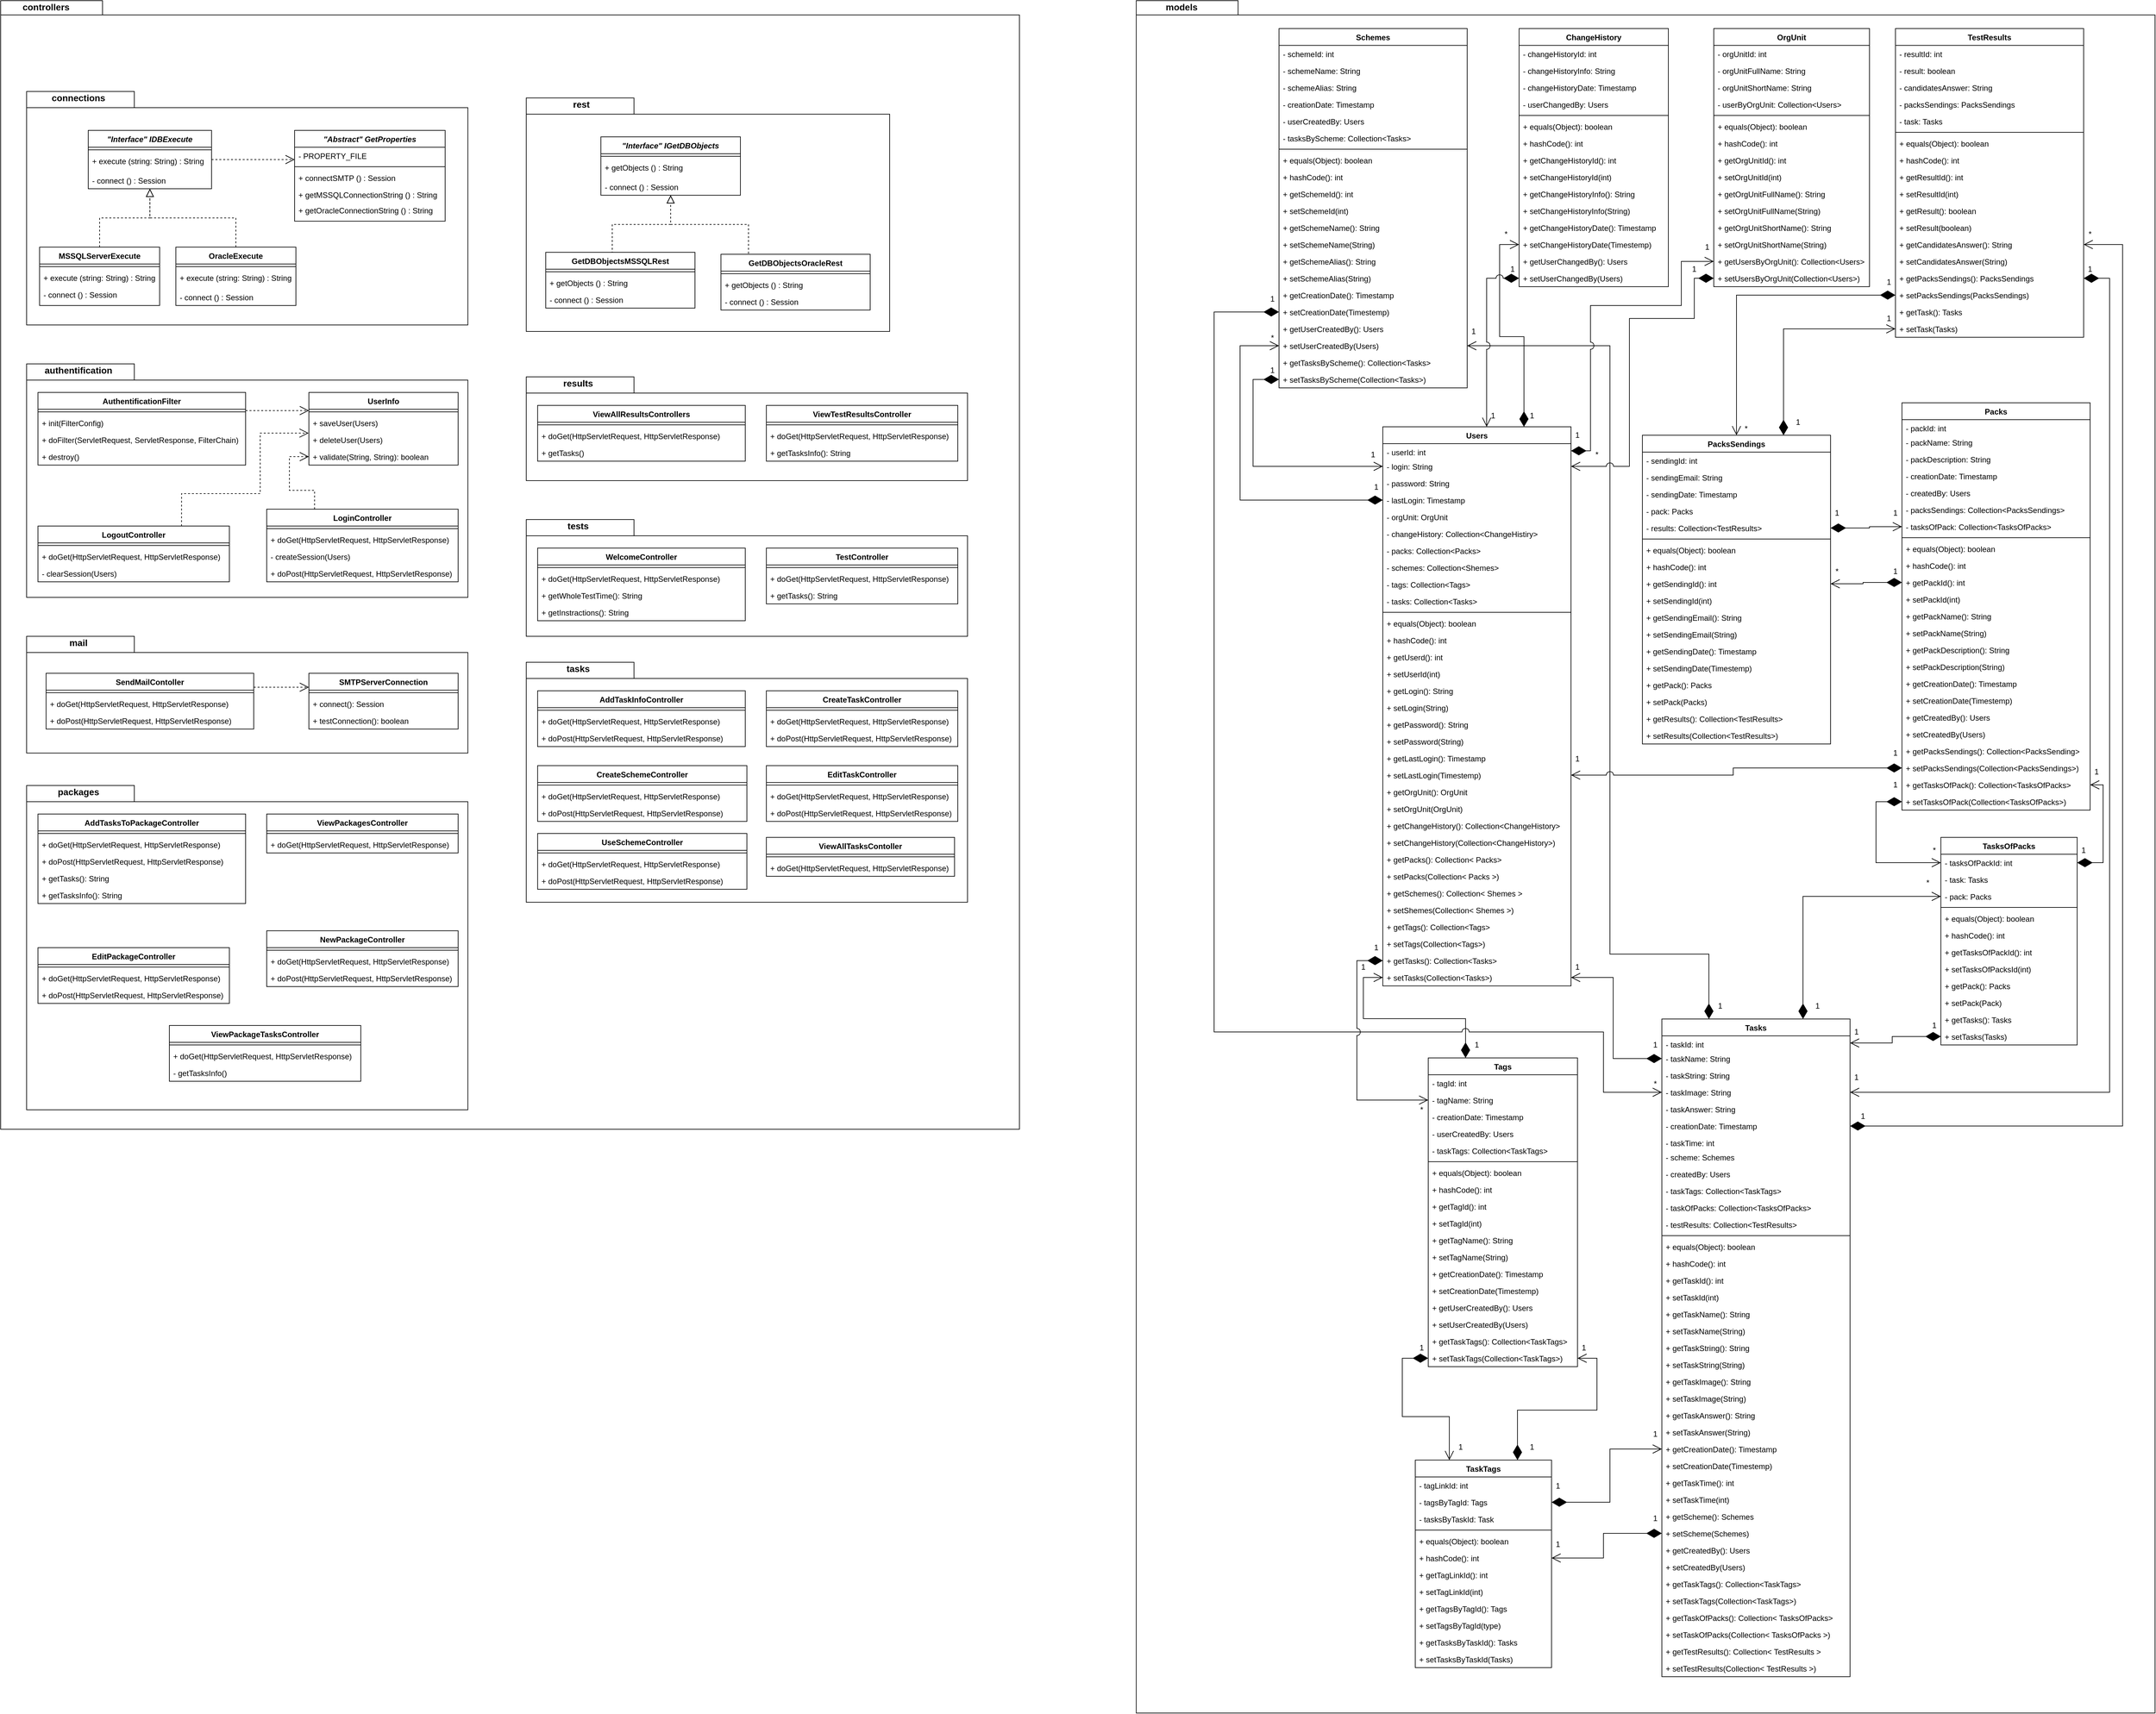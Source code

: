<mxfile version="12.6.5" type="device" pages="2"><diagram id="C5RBs43oDa-KdzZeNtuy" name="Page-1"><mxGraphModel dx="1106" dy="3159" grid="1" gridSize="10" guides="1" tooltips="1" connect="1" arrows="1" fold="1" page="1" pageScale="1" pageWidth="3300" pageHeight="2339" math="0" shadow="0"><root><mxCell id="WIyWlLk6GJQsqaUBKTNV-0"/><mxCell id="WIyWlLk6GJQsqaUBKTNV-1" parent="WIyWlLk6GJQsqaUBKTNV-0"/><mxCell id="ZO0W0gtVUiPycvI2uk-W-670" value="" style="shape=folder;fontStyle=1;spacingTop=10;tabWidth=137;tabHeight=22;tabPosition=left;html=1;" parent="WIyWlLk6GJQsqaUBKTNV-1" vertex="1"><mxGeometry x="40" y="-20" width="1570" height="1740" as="geometry"/></mxCell><mxCell id="ZO0W0gtVUiPycvI2uk-W-333" value="" style="shape=folder;fontStyle=1;spacingTop=10;tabWidth=137;tabHeight=22;tabPosition=left;html=1;" parent="WIyWlLk6GJQsqaUBKTNV-1" vertex="1"><mxGeometry x="1790" y="-20" width="1570" height="2640" as="geometry"/></mxCell><mxCell id="ZO0W0gtVUiPycvI2uk-W-8" value="" style="shape=folder;fontStyle=1;spacingTop=10;tabWidth=166;tabHeight=25;tabPosition=left;html=1;" parent="WIyWlLk6GJQsqaUBKTNV-1" vertex="1"><mxGeometry x="80" y="120" width="680" height="360" as="geometry"/></mxCell><mxCell id="zkfFHV4jXpPFQw0GAbJ--0" value="&quot;Interface&quot; IDBExecute" style="swimlane;fontStyle=3;align=center;verticalAlign=top;childLayout=stackLayout;horizontal=1;startSize=26;horizontalStack=0;resizeParent=1;resizeLast=0;collapsible=1;marginBottom=0;rounded=0;shadow=0;strokeWidth=1;" parent="WIyWlLk6GJQsqaUBKTNV-1" vertex="1"><mxGeometry x="175" y="180" width="190" height="90" as="geometry"><mxRectangle x="220" y="120" width="160" height="26" as="alternateBounds"/></mxGeometry></mxCell><mxCell id="zkfFHV4jXpPFQw0GAbJ--4" value="" style="line;html=1;strokeWidth=1;align=left;verticalAlign=middle;spacingTop=-1;spacingLeft=3;spacingRight=3;rotatable=0;labelPosition=right;points=[];portConstraint=eastwest;" parent="zkfFHV4jXpPFQw0GAbJ--0" vertex="1"><mxGeometry y="26" width="190" height="8" as="geometry"/></mxCell><mxCell id="zkfFHV4jXpPFQw0GAbJ--5" value="+ execute (string: String) : String" style="text;align=left;verticalAlign=top;spacingLeft=4;spacingRight=4;overflow=hidden;rotatable=0;points=[[0,0.5],[1,0.5]];portConstraint=eastwest;" parent="zkfFHV4jXpPFQw0GAbJ--0" vertex="1"><mxGeometry y="34" width="190" height="26" as="geometry"/></mxCell><mxCell id="zkfFHV4jXpPFQw0GAbJ--6" value="MSSQLServerExecute" style="swimlane;fontStyle=1;align=center;verticalAlign=top;childLayout=stackLayout;horizontal=1;startSize=26;horizontalStack=0;resizeParent=1;resizeLast=0;collapsible=1;marginBottom=0;rounded=0;shadow=0;strokeWidth=1;" parent="WIyWlLk6GJQsqaUBKTNV-1" vertex="1"><mxGeometry x="100" y="360" width="185" height="90" as="geometry"><mxRectangle x="120" y="360" width="160" height="26" as="alternateBounds"/></mxGeometry></mxCell><mxCell id="zkfFHV4jXpPFQw0GAbJ--9" value="" style="line;html=1;strokeWidth=1;align=left;verticalAlign=middle;spacingTop=-1;spacingLeft=3;spacingRight=3;rotatable=0;labelPosition=right;points=[];portConstraint=eastwest;" parent="zkfFHV4jXpPFQw0GAbJ--6" vertex="1"><mxGeometry y="26" width="185" height="8" as="geometry"/></mxCell><mxCell id="ZO0W0gtVUiPycvI2uk-W-4" value="+ execute (string: String) : String" style="text;align=left;verticalAlign=top;spacingLeft=4;spacingRight=4;overflow=hidden;rotatable=0;points=[[0,0.5],[1,0.5]];portConstraint=eastwest;" parent="zkfFHV4jXpPFQw0GAbJ--6" vertex="1"><mxGeometry y="34" width="185" height="26" as="geometry"/></mxCell><mxCell id="ZO0W0gtVUiPycvI2uk-W-5" value="- connect () : Session" style="text;align=left;verticalAlign=top;spacingLeft=4;spacingRight=4;overflow=hidden;rotatable=0;points=[[0,0.5],[1,0.5]];portConstraint=eastwest;" parent="zkfFHV4jXpPFQw0GAbJ--6" vertex="1"><mxGeometry y="60" width="185" height="26" as="geometry"/></mxCell><mxCell id="zkfFHV4jXpPFQw0GAbJ--12" value="" style="endArrow=block;endSize=10;endFill=0;shadow=0;strokeWidth=1;rounded=0;edgeStyle=elbowEdgeStyle;elbow=vertical;dashed=1;" parent="WIyWlLk6GJQsqaUBKTNV-1" source="zkfFHV4jXpPFQw0GAbJ--6" target="zkfFHV4jXpPFQw0GAbJ--0" edge="1"><mxGeometry width="160" relative="1" as="geometry"><mxPoint x="185" y="263" as="sourcePoint"/><mxPoint x="185" y="263" as="targetPoint"/></mxGeometry></mxCell><mxCell id="zkfFHV4jXpPFQw0GAbJ--13" value="OracleExecute" style="swimlane;fontStyle=1;align=center;verticalAlign=top;childLayout=stackLayout;horizontal=1;startSize=26;horizontalStack=0;resizeParent=1;resizeLast=0;collapsible=1;marginBottom=0;rounded=0;shadow=0;strokeWidth=1;" parent="WIyWlLk6GJQsqaUBKTNV-1" vertex="1"><mxGeometry x="310" y="360" width="185" height="90" as="geometry"><mxRectangle x="340" y="380" width="170" height="26" as="alternateBounds"/></mxGeometry></mxCell><mxCell id="zkfFHV4jXpPFQw0GAbJ--15" value="" style="line;html=1;strokeWidth=1;align=left;verticalAlign=middle;spacingTop=-1;spacingLeft=3;spacingRight=3;rotatable=0;labelPosition=right;points=[];portConstraint=eastwest;" parent="zkfFHV4jXpPFQw0GAbJ--13" vertex="1"><mxGeometry y="26" width="185" height="8" as="geometry"/></mxCell><mxCell id="zkfFHV4jXpPFQw0GAbJ--16" value="" style="endArrow=block;endSize=10;endFill=0;shadow=0;strokeWidth=1;rounded=0;edgeStyle=elbowEdgeStyle;elbow=vertical;dashed=1;" parent="WIyWlLk6GJQsqaUBKTNV-1" source="zkfFHV4jXpPFQw0GAbJ--13" target="zkfFHV4jXpPFQw0GAbJ--0" edge="1"><mxGeometry width="160" relative="1" as="geometry"><mxPoint x="195" y="433" as="sourcePoint"/><mxPoint x="295" y="331" as="targetPoint"/></mxGeometry></mxCell><mxCell id="zkfFHV4jXpPFQw0GAbJ--17" value="&quot;Abstract&quot; GetProperties" style="swimlane;fontStyle=3;align=center;verticalAlign=top;childLayout=stackLayout;horizontal=1;startSize=26;horizontalStack=0;resizeParent=1;resizeLast=0;collapsible=1;marginBottom=0;rounded=0;shadow=0;strokeWidth=1;" parent="WIyWlLk6GJQsqaUBKTNV-1" vertex="1"><mxGeometry x="493" y="180" width="232" height="140" as="geometry"><mxRectangle x="550" y="140" width="160" height="26" as="alternateBounds"/></mxGeometry></mxCell><mxCell id="zkfFHV4jXpPFQw0GAbJ--18" value="- PROPERTY_FILE" style="text;align=left;verticalAlign=top;spacingLeft=4;spacingRight=4;overflow=hidden;rotatable=0;points=[[0,0.5],[1,0.5]];portConstraint=eastwest;" parent="zkfFHV4jXpPFQw0GAbJ--17" vertex="1"><mxGeometry y="26" width="232" height="26" as="geometry"/></mxCell><mxCell id="zkfFHV4jXpPFQw0GAbJ--23" value="" style="line;html=1;strokeWidth=1;align=left;verticalAlign=middle;spacingTop=-1;spacingLeft=3;spacingRight=3;rotatable=0;labelPosition=right;points=[];portConstraint=eastwest;" parent="zkfFHV4jXpPFQw0GAbJ--17" vertex="1"><mxGeometry y="52" width="232" height="8" as="geometry"/></mxCell><mxCell id="zkfFHV4jXpPFQw0GAbJ--24" value="+ connectSMTP () : Session" style="text;align=left;verticalAlign=top;spacingLeft=4;spacingRight=4;overflow=hidden;rotatable=0;points=[[0,0.5],[1,0.5]];portConstraint=eastwest;" parent="zkfFHV4jXpPFQw0GAbJ--17" vertex="1"><mxGeometry y="60" width="232" height="26" as="geometry"/></mxCell><mxCell id="zkfFHV4jXpPFQw0GAbJ--25" value="+ getMSSQLConnectionString () : String" style="text;align=left;verticalAlign=top;spacingLeft=4;spacingRight=4;overflow=hidden;rotatable=0;points=[[0,0.5],[1,0.5]];portConstraint=eastwest;" parent="zkfFHV4jXpPFQw0GAbJ--17" vertex="1"><mxGeometry y="86" width="232" height="26" as="geometry"/></mxCell><mxCell id="zkfFHV4jXpPFQw0GAbJ--26" value="" style="endArrow=open;shadow=0;strokeWidth=1;strokeColor=#000000;rounded=0;endFill=1;edgeStyle=elbowEdgeStyle;elbow=vertical;dashed=1;endSize=12;" parent="WIyWlLk6GJQsqaUBKTNV-1" source="zkfFHV4jXpPFQw0GAbJ--0" target="zkfFHV4jXpPFQw0GAbJ--17" edge="1"><mxGeometry x="0.5" y="41" relative="1" as="geometry"><mxPoint x="365" y="252" as="sourcePoint"/><mxPoint x="525" y="252" as="targetPoint"/><mxPoint x="-40" y="32" as="offset"/></mxGeometry></mxCell><mxCell id="ZO0W0gtVUiPycvI2uk-W-0" value="+ getOracleConnectionString () : String" style="text;align=left;verticalAlign=top;spacingLeft=4;spacingRight=4;overflow=hidden;rotatable=0;points=[[0,0.5],[1,0.5]];portConstraint=eastwest;" parent="WIyWlLk6GJQsqaUBKTNV-1" vertex="1"><mxGeometry x="493" y="290" width="222" height="26" as="geometry"/></mxCell><mxCell id="ZO0W0gtVUiPycvI2uk-W-1" value="- connect () : Session" style="text;align=left;verticalAlign=top;spacingLeft=4;spacingRight=4;overflow=hidden;rotatable=0;points=[[0,0.5],[1,0.5]];portConstraint=eastwest;" parent="WIyWlLk6GJQsqaUBKTNV-1" vertex="1"><mxGeometry x="175" y="244" width="160" height="26" as="geometry"/></mxCell><mxCell id="ZO0W0gtVUiPycvI2uk-W-6" value="+ execute (string: String) : String" style="text;align=left;verticalAlign=top;spacingLeft=4;spacingRight=4;overflow=hidden;rotatable=0;points=[[0,0.5],[1,0.5]];portConstraint=eastwest;" parent="WIyWlLk6GJQsqaUBKTNV-1" vertex="1"><mxGeometry x="310" y="394" width="190" height="26" as="geometry"/></mxCell><mxCell id="ZO0W0gtVUiPycvI2uk-W-7" value="- connect () : Session" style="text;align=left;verticalAlign=top;spacingLeft=4;spacingRight=4;overflow=hidden;rotatable=0;points=[[0,0.5],[1,0.5]];portConstraint=eastwest;" parent="WIyWlLk6GJQsqaUBKTNV-1" vertex="1"><mxGeometry x="310" y="424" width="160" height="26" as="geometry"/></mxCell><mxCell id="ZO0W0gtVUiPycvI2uk-W-9" value="&lt;font style=&quot;font-size: 14px&quot;&gt;&lt;b&gt;connections&lt;/b&gt;&lt;/font&gt;" style="text;html=1;strokeColor=none;fillColor=none;align=center;verticalAlign=middle;whiteSpace=wrap;rounded=0;" parent="WIyWlLk6GJQsqaUBKTNV-1" vertex="1"><mxGeometry x="140" y="120" width="40" height="20" as="geometry"/></mxCell><mxCell id="ZO0W0gtVUiPycvI2uk-W-407" style="edgeStyle=orthogonalEdgeStyle;rounded=0;jumpStyle=arc;jumpSize=11;orthogonalLoop=1;jettySize=auto;html=1;exitX=0.75;exitY=0;exitDx=0;exitDy=0;entryX=1;entryY=0.5;entryDx=0;entryDy=0;startArrow=diamondThin;startFill=1;startSize=21;endArrow=open;endFill=0;endSize=12;" parent="WIyWlLk6GJQsqaUBKTNV-1" source="ZO0W0gtVUiPycvI2uk-W-10" target="ZO0W0gtVUiPycvI2uk-W-44" edge="1"><mxGeometry relative="1" as="geometry"/></mxCell><mxCell id="ZO0W0gtVUiPycvI2uk-W-10" value="TaskTags" style="swimlane;fontStyle=1;align=center;verticalAlign=top;childLayout=stackLayout;horizontal=1;startSize=26;horizontalStack=0;resizeParent=1;resizeParentMax=0;resizeLast=0;collapsible=1;marginBottom=0;" parent="WIyWlLk6GJQsqaUBKTNV-1" vertex="1"><mxGeometry x="2220" y="2230" width="210" height="320" as="geometry"/></mxCell><mxCell id="ZO0W0gtVUiPycvI2uk-W-20" value="- tagLinkId: int" style="text;strokeColor=none;fillColor=none;align=left;verticalAlign=top;spacingLeft=4;spacingRight=4;overflow=hidden;rotatable=0;points=[[0,0.5],[1,0.5]];portConstraint=eastwest;" parent="ZO0W0gtVUiPycvI2uk-W-10" vertex="1"><mxGeometry y="26" width="210" height="26" as="geometry"/></mxCell><mxCell id="ZO0W0gtVUiPycvI2uk-W-21" value="- tagsByTagId: Tags" style="text;strokeColor=none;fillColor=none;align=left;verticalAlign=top;spacingLeft=4;spacingRight=4;overflow=hidden;rotatable=0;points=[[0,0.5],[1,0.5]];portConstraint=eastwest;" parent="ZO0W0gtVUiPycvI2uk-W-10" vertex="1"><mxGeometry y="52" width="210" height="26" as="geometry"/></mxCell><mxCell id="ZO0W0gtVUiPycvI2uk-W-11" value="- tasksByTaskId: Task" style="text;strokeColor=none;fillColor=none;align=left;verticalAlign=top;spacingLeft=4;spacingRight=4;overflow=hidden;rotatable=0;points=[[0,0.5],[1,0.5]];portConstraint=eastwest;" parent="ZO0W0gtVUiPycvI2uk-W-10" vertex="1"><mxGeometry y="78" width="210" height="26" as="geometry"/></mxCell><mxCell id="ZO0W0gtVUiPycvI2uk-W-12" value="" style="line;strokeWidth=1;fillColor=none;align=left;verticalAlign=middle;spacingTop=-1;spacingLeft=3;spacingRight=3;rotatable=0;labelPosition=right;points=[];portConstraint=eastwest;" parent="ZO0W0gtVUiPycvI2uk-W-10" vertex="1"><mxGeometry y="104" width="210" height="8" as="geometry"/></mxCell><mxCell id="ZO0W0gtVUiPycvI2uk-W-22" value="+ equals(Object): boolean" style="text;strokeColor=none;fillColor=none;align=left;verticalAlign=top;spacingLeft=4;spacingRight=4;overflow=hidden;rotatable=0;points=[[0,0.5],[1,0.5]];portConstraint=eastwest;" parent="ZO0W0gtVUiPycvI2uk-W-10" vertex="1"><mxGeometry y="112" width="210" height="26" as="geometry"/></mxCell><mxCell id="ZO0W0gtVUiPycvI2uk-W-23" value="+ hashCode(): int" style="text;strokeColor=none;fillColor=none;align=left;verticalAlign=top;spacingLeft=4;spacingRight=4;overflow=hidden;rotatable=0;points=[[0,0.5],[1,0.5]];portConstraint=eastwest;" parent="ZO0W0gtVUiPycvI2uk-W-10" vertex="1"><mxGeometry y="138" width="210" height="26" as="geometry"/></mxCell><mxCell id="ZO0W0gtVUiPycvI2uk-W-13" value="+ getTagLinkId(): int" style="text;strokeColor=none;fillColor=none;align=left;verticalAlign=top;spacingLeft=4;spacingRight=4;overflow=hidden;rotatable=0;points=[[0,0.5],[1,0.5]];portConstraint=eastwest;" parent="ZO0W0gtVUiPycvI2uk-W-10" vertex="1"><mxGeometry y="164" width="210" height="26" as="geometry"/></mxCell><mxCell id="ZO0W0gtVUiPycvI2uk-W-18" value="+ setTagLinkId(int)" style="text;strokeColor=none;fillColor=none;align=left;verticalAlign=top;spacingLeft=4;spacingRight=4;overflow=hidden;rotatable=0;points=[[0,0.5],[1,0.5]];portConstraint=eastwest;" parent="ZO0W0gtVUiPycvI2uk-W-10" vertex="1"><mxGeometry y="190" width="210" height="26" as="geometry"/></mxCell><mxCell id="ZO0W0gtVUiPycvI2uk-W-15" value="+ getTagsByTagId(): Tags" style="text;strokeColor=none;fillColor=none;align=left;verticalAlign=top;spacingLeft=4;spacingRight=4;overflow=hidden;rotatable=0;points=[[0,0.5],[1,0.5]];portConstraint=eastwest;" parent="ZO0W0gtVUiPycvI2uk-W-10" vertex="1"><mxGeometry y="216" width="210" height="26" as="geometry"/></mxCell><mxCell id="ZO0W0gtVUiPycvI2uk-W-16" value="+ setTagsByTagId(type)" style="text;strokeColor=none;fillColor=none;align=left;verticalAlign=top;spacingLeft=4;spacingRight=4;overflow=hidden;rotatable=0;points=[[0,0.5],[1,0.5]];portConstraint=eastwest;" parent="ZO0W0gtVUiPycvI2uk-W-10" vertex="1"><mxGeometry y="242" width="210" height="26" as="geometry"/></mxCell><mxCell id="ZO0W0gtVUiPycvI2uk-W-17" value="+ getTasksByTaskId(): Tasks" style="text;strokeColor=none;fillColor=none;align=left;verticalAlign=top;spacingLeft=4;spacingRight=4;overflow=hidden;rotatable=0;points=[[0,0.5],[1,0.5]];portConstraint=eastwest;" parent="ZO0W0gtVUiPycvI2uk-W-10" vertex="1"><mxGeometry y="268" width="210" height="26" as="geometry"/></mxCell><mxCell id="ZO0W0gtVUiPycvI2uk-W-14" value="+ setTasksByTaskId(Tasks)" style="text;strokeColor=none;fillColor=none;align=left;verticalAlign=top;spacingLeft=4;spacingRight=4;overflow=hidden;rotatable=0;points=[[0,0.5],[1,0.5]];portConstraint=eastwest;" parent="ZO0W0gtVUiPycvI2uk-W-10" vertex="1"><mxGeometry y="294" width="210" height="26" as="geometry"/></mxCell><mxCell id="ZO0W0gtVUiPycvI2uk-W-416" style="edgeStyle=orthogonalEdgeStyle;rounded=0;jumpStyle=arc;jumpSize=11;orthogonalLoop=1;jettySize=auto;html=1;exitX=0.25;exitY=0;exitDx=0;exitDy=0;entryX=0;entryY=0.5;entryDx=0;entryDy=0;startArrow=diamondThin;startFill=1;startSize=21;endArrow=open;endFill=0;endSize=12;" parent="WIyWlLk6GJQsqaUBKTNV-1" source="ZO0W0gtVUiPycvI2uk-W-24" target="ZO0W0gtVUiPycvI2uk-W-214" edge="1"><mxGeometry relative="1" as="geometry"/></mxCell><mxCell id="ZO0W0gtVUiPycvI2uk-W-24" value="Tags" style="swimlane;fontStyle=1;align=center;verticalAlign=top;childLayout=stackLayout;horizontal=1;startSize=26;horizontalStack=0;resizeParent=1;resizeParentMax=0;resizeLast=0;collapsible=1;marginBottom=0;" parent="WIyWlLk6GJQsqaUBKTNV-1" vertex="1"><mxGeometry x="2240" y="1610" width="230" height="476" as="geometry"/></mxCell><mxCell id="ZO0W0gtVUiPycvI2uk-W-25" value="- tagId: int" style="text;strokeColor=none;fillColor=none;align=left;verticalAlign=top;spacingLeft=4;spacingRight=4;overflow=hidden;rotatable=0;points=[[0,0.5],[1,0.5]];portConstraint=eastwest;" parent="ZO0W0gtVUiPycvI2uk-W-24" vertex="1"><mxGeometry y="26" width="230" height="26" as="geometry"/></mxCell><mxCell id="ZO0W0gtVUiPycvI2uk-W-26" value="- tagName: String" style="text;strokeColor=none;fillColor=none;align=left;verticalAlign=top;spacingLeft=4;spacingRight=4;overflow=hidden;rotatable=0;points=[[0,0.5],[1,0.5]];portConstraint=eastwest;" parent="ZO0W0gtVUiPycvI2uk-W-24" vertex="1"><mxGeometry y="52" width="230" height="26" as="geometry"/></mxCell><mxCell id="ZO0W0gtVUiPycvI2uk-W-37" value="- creationDate: Timestamp" style="text;strokeColor=none;fillColor=none;align=left;verticalAlign=top;spacingLeft=4;spacingRight=4;overflow=hidden;rotatable=0;points=[[0,0.5],[1,0.5]];portConstraint=eastwest;" parent="ZO0W0gtVUiPycvI2uk-W-24" vertex="1"><mxGeometry y="78" width="230" height="26" as="geometry"/></mxCell><mxCell id="ZO0W0gtVUiPycvI2uk-W-38" value="- userCreatedBy: Users" style="text;strokeColor=none;fillColor=none;align=left;verticalAlign=top;spacingLeft=4;spacingRight=4;overflow=hidden;rotatable=0;points=[[0,0.5],[1,0.5]];portConstraint=eastwest;" parent="ZO0W0gtVUiPycvI2uk-W-24" vertex="1"><mxGeometry y="104" width="230" height="26" as="geometry"/></mxCell><mxCell id="ZO0W0gtVUiPycvI2uk-W-27" value="- taskTags: Collection&lt;TaskTags&gt;" style="text;strokeColor=none;fillColor=none;align=left;verticalAlign=top;spacingLeft=4;spacingRight=4;overflow=hidden;rotatable=0;points=[[0,0.5],[1,0.5]];portConstraint=eastwest;" parent="ZO0W0gtVUiPycvI2uk-W-24" vertex="1"><mxGeometry y="130" width="230" height="26" as="geometry"/></mxCell><mxCell id="ZO0W0gtVUiPycvI2uk-W-28" value="" style="line;strokeWidth=1;fillColor=none;align=left;verticalAlign=middle;spacingTop=-1;spacingLeft=3;spacingRight=3;rotatable=0;labelPosition=right;points=[];portConstraint=eastwest;" parent="ZO0W0gtVUiPycvI2uk-W-24" vertex="1"><mxGeometry y="156" width="230" height="8" as="geometry"/></mxCell><mxCell id="ZO0W0gtVUiPycvI2uk-W-29" value="+ equals(Object): boolean" style="text;strokeColor=none;fillColor=none;align=left;verticalAlign=top;spacingLeft=4;spacingRight=4;overflow=hidden;rotatable=0;points=[[0,0.5],[1,0.5]];portConstraint=eastwest;" parent="ZO0W0gtVUiPycvI2uk-W-24" vertex="1"><mxGeometry y="164" width="230" height="26" as="geometry"/></mxCell><mxCell id="ZO0W0gtVUiPycvI2uk-W-30" value="+ hashCode(): int" style="text;strokeColor=none;fillColor=none;align=left;verticalAlign=top;spacingLeft=4;spacingRight=4;overflow=hidden;rotatable=0;points=[[0,0.5],[1,0.5]];portConstraint=eastwest;" parent="ZO0W0gtVUiPycvI2uk-W-24" vertex="1"><mxGeometry y="190" width="230" height="26" as="geometry"/></mxCell><mxCell id="ZO0W0gtVUiPycvI2uk-W-31" value="+ getTagId(): int" style="text;strokeColor=none;fillColor=none;align=left;verticalAlign=top;spacingLeft=4;spacingRight=4;overflow=hidden;rotatable=0;points=[[0,0.5],[1,0.5]];portConstraint=eastwest;" parent="ZO0W0gtVUiPycvI2uk-W-24" vertex="1"><mxGeometry y="216" width="230" height="26" as="geometry"/></mxCell><mxCell id="ZO0W0gtVUiPycvI2uk-W-32" value="+ setTagId(int)" style="text;strokeColor=none;fillColor=none;align=left;verticalAlign=top;spacingLeft=4;spacingRight=4;overflow=hidden;rotatable=0;points=[[0,0.5],[1,0.5]];portConstraint=eastwest;" parent="ZO0W0gtVUiPycvI2uk-W-24" vertex="1"><mxGeometry y="242" width="230" height="26" as="geometry"/></mxCell><mxCell id="ZO0W0gtVUiPycvI2uk-W-33" value="+ getTagName(): String" style="text;strokeColor=none;fillColor=none;align=left;verticalAlign=top;spacingLeft=4;spacingRight=4;overflow=hidden;rotatable=0;points=[[0,0.5],[1,0.5]];portConstraint=eastwest;" parent="ZO0W0gtVUiPycvI2uk-W-24" vertex="1"><mxGeometry y="268" width="230" height="26" as="geometry"/></mxCell><mxCell id="ZO0W0gtVUiPycvI2uk-W-34" value="+ setTagName(String)" style="text;strokeColor=none;fillColor=none;align=left;verticalAlign=top;spacingLeft=4;spacingRight=4;overflow=hidden;rotatable=0;points=[[0,0.5],[1,0.5]];portConstraint=eastwest;" parent="ZO0W0gtVUiPycvI2uk-W-24" vertex="1"><mxGeometry y="294" width="230" height="26" as="geometry"/></mxCell><mxCell id="ZO0W0gtVUiPycvI2uk-W-35" value="+ getCreationDate(): Timestamp" style="text;strokeColor=none;fillColor=none;align=left;verticalAlign=top;spacingLeft=4;spacingRight=4;overflow=hidden;rotatable=0;points=[[0,0.5],[1,0.5]];portConstraint=eastwest;" parent="ZO0W0gtVUiPycvI2uk-W-24" vertex="1"><mxGeometry y="320" width="230" height="26" as="geometry"/></mxCell><mxCell id="ZO0W0gtVUiPycvI2uk-W-36" value="+ setCreationDate(Timestemp)" style="text;strokeColor=none;fillColor=none;align=left;verticalAlign=top;spacingLeft=4;spacingRight=4;overflow=hidden;rotatable=0;points=[[0,0.5],[1,0.5]];portConstraint=eastwest;" parent="ZO0W0gtVUiPycvI2uk-W-24" vertex="1"><mxGeometry y="346" width="230" height="26" as="geometry"/></mxCell><mxCell id="ZO0W0gtVUiPycvI2uk-W-43" value="+ getUserCreatedBy(): Users" style="text;strokeColor=none;fillColor=none;align=left;verticalAlign=top;spacingLeft=4;spacingRight=4;overflow=hidden;rotatable=0;points=[[0,0.5],[1,0.5]];portConstraint=eastwest;" parent="ZO0W0gtVUiPycvI2uk-W-24" vertex="1"><mxGeometry y="372" width="230" height="26" as="geometry"/></mxCell><mxCell id="ZO0W0gtVUiPycvI2uk-W-46" value="+ setUserCreatedBy(Users)" style="text;strokeColor=none;fillColor=none;align=left;verticalAlign=top;spacingLeft=4;spacingRight=4;overflow=hidden;rotatable=0;points=[[0,0.5],[1,0.5]];portConstraint=eastwest;" parent="ZO0W0gtVUiPycvI2uk-W-24" vertex="1"><mxGeometry y="398" width="230" height="26" as="geometry"/></mxCell><mxCell id="ZO0W0gtVUiPycvI2uk-W-45" value="+ getTaskTags(): Collection&lt;TaskTags&gt;" style="text;strokeColor=none;fillColor=none;align=left;verticalAlign=top;spacingLeft=4;spacingRight=4;overflow=hidden;rotatable=0;points=[[0,0.5],[1,0.5]];portConstraint=eastwest;" parent="ZO0W0gtVUiPycvI2uk-W-24" vertex="1"><mxGeometry y="424" width="230" height="26" as="geometry"/></mxCell><mxCell id="ZO0W0gtVUiPycvI2uk-W-44" value="+ setTaskTags(Collection&lt;TaskTags&gt;)" style="text;strokeColor=none;fillColor=none;align=left;verticalAlign=top;spacingLeft=4;spacingRight=4;overflow=hidden;rotatable=0;points=[[0,0.5],[1,0.5]];portConstraint=eastwest;" parent="ZO0W0gtVUiPycvI2uk-W-24" vertex="1"><mxGeometry y="450" width="230" height="26" as="geometry"/></mxCell><mxCell id="ZO0W0gtVUiPycvI2uk-W-47" value="Schemes" style="swimlane;fontStyle=1;align=center;verticalAlign=top;childLayout=stackLayout;horizontal=1;startSize=26;horizontalStack=0;resizeParent=1;resizeParentMax=0;resizeLast=0;collapsible=1;marginBottom=0;" parent="WIyWlLk6GJQsqaUBKTNV-1" vertex="1"><mxGeometry x="2010" y="23" width="290" height="554" as="geometry"/></mxCell><mxCell id="ZO0W0gtVUiPycvI2uk-W-48" value="- schemeId: int" style="text;strokeColor=none;fillColor=none;align=left;verticalAlign=top;spacingLeft=4;spacingRight=4;overflow=hidden;rotatable=0;points=[[0,0.5],[1,0.5]];portConstraint=eastwest;" parent="ZO0W0gtVUiPycvI2uk-W-47" vertex="1"><mxGeometry y="26" width="290" height="26" as="geometry"/></mxCell><mxCell id="ZO0W0gtVUiPycvI2uk-W-49" value="- schemeName: String" style="text;strokeColor=none;fillColor=none;align=left;verticalAlign=top;spacingLeft=4;spacingRight=4;overflow=hidden;rotatable=0;points=[[0,0.5],[1,0.5]];portConstraint=eastwest;" parent="ZO0W0gtVUiPycvI2uk-W-47" vertex="1"><mxGeometry y="52" width="290" height="26" as="geometry"/></mxCell><mxCell id="ZO0W0gtVUiPycvI2uk-W-66" value="- schemeAlias: String" style="text;strokeColor=none;fillColor=none;align=left;verticalAlign=top;spacingLeft=4;spacingRight=4;overflow=hidden;rotatable=0;points=[[0,0.5],[1,0.5]];portConstraint=eastwest;" parent="ZO0W0gtVUiPycvI2uk-W-47" vertex="1"><mxGeometry y="78" width="290" height="26" as="geometry"/></mxCell><mxCell id="ZO0W0gtVUiPycvI2uk-W-50" value="- creationDate: Timestamp" style="text;strokeColor=none;fillColor=none;align=left;verticalAlign=top;spacingLeft=4;spacingRight=4;overflow=hidden;rotatable=0;points=[[0,0.5],[1,0.5]];portConstraint=eastwest;" parent="ZO0W0gtVUiPycvI2uk-W-47" vertex="1"><mxGeometry y="104" width="290" height="26" as="geometry"/></mxCell><mxCell id="ZO0W0gtVUiPycvI2uk-W-51" value="- userCreatedBy: Users" style="text;strokeColor=none;fillColor=none;align=left;verticalAlign=top;spacingLeft=4;spacingRight=4;overflow=hidden;rotatable=0;points=[[0,0.5],[1,0.5]];portConstraint=eastwest;" parent="ZO0W0gtVUiPycvI2uk-W-47" vertex="1"><mxGeometry y="130" width="290" height="26" as="geometry"/></mxCell><mxCell id="ZO0W0gtVUiPycvI2uk-W-52" value="- tasksByScheme: Collection&lt;Tasks&gt;" style="text;strokeColor=none;fillColor=none;align=left;verticalAlign=top;spacingLeft=4;spacingRight=4;overflow=hidden;rotatable=0;points=[[0,0.5],[1,0.5]];portConstraint=eastwest;" parent="ZO0W0gtVUiPycvI2uk-W-47" vertex="1"><mxGeometry y="156" width="290" height="26" as="geometry"/></mxCell><mxCell id="ZO0W0gtVUiPycvI2uk-W-53" value="" style="line;strokeWidth=1;fillColor=none;align=left;verticalAlign=middle;spacingTop=-1;spacingLeft=3;spacingRight=3;rotatable=0;labelPosition=right;points=[];portConstraint=eastwest;" parent="ZO0W0gtVUiPycvI2uk-W-47" vertex="1"><mxGeometry y="182" width="290" height="8" as="geometry"/></mxCell><mxCell id="ZO0W0gtVUiPycvI2uk-W-54" value="+ equals(Object): boolean" style="text;strokeColor=none;fillColor=none;align=left;verticalAlign=top;spacingLeft=4;spacingRight=4;overflow=hidden;rotatable=0;points=[[0,0.5],[1,0.5]];portConstraint=eastwest;" parent="ZO0W0gtVUiPycvI2uk-W-47" vertex="1"><mxGeometry y="190" width="290" height="26" as="geometry"/></mxCell><mxCell id="ZO0W0gtVUiPycvI2uk-W-55" value="+ hashCode(): int" style="text;strokeColor=none;fillColor=none;align=left;verticalAlign=top;spacingLeft=4;spacingRight=4;overflow=hidden;rotatable=0;points=[[0,0.5],[1,0.5]];portConstraint=eastwest;" parent="ZO0W0gtVUiPycvI2uk-W-47" vertex="1"><mxGeometry y="216" width="290" height="26" as="geometry"/></mxCell><mxCell id="ZO0W0gtVUiPycvI2uk-W-56" value="+ getSchemeId(): int" style="text;strokeColor=none;fillColor=none;align=left;verticalAlign=top;spacingLeft=4;spacingRight=4;overflow=hidden;rotatable=0;points=[[0,0.5],[1,0.5]];portConstraint=eastwest;" parent="ZO0W0gtVUiPycvI2uk-W-47" vertex="1"><mxGeometry y="242" width="290" height="26" as="geometry"/></mxCell><mxCell id="ZO0W0gtVUiPycvI2uk-W-57" value="+ setSchemeId(int)" style="text;strokeColor=none;fillColor=none;align=left;verticalAlign=top;spacingLeft=4;spacingRight=4;overflow=hidden;rotatable=0;points=[[0,0.5],[1,0.5]];portConstraint=eastwest;" parent="ZO0W0gtVUiPycvI2uk-W-47" vertex="1"><mxGeometry y="268" width="290" height="26" as="geometry"/></mxCell><mxCell id="ZO0W0gtVUiPycvI2uk-W-58" value="+ getSchemeName(): String" style="text;strokeColor=none;fillColor=none;align=left;verticalAlign=top;spacingLeft=4;spacingRight=4;overflow=hidden;rotatable=0;points=[[0,0.5],[1,0.5]];portConstraint=eastwest;" parent="ZO0W0gtVUiPycvI2uk-W-47" vertex="1"><mxGeometry y="294" width="290" height="26" as="geometry"/></mxCell><mxCell id="ZO0W0gtVUiPycvI2uk-W-59" value="+ setSchemeName(String)" style="text;strokeColor=none;fillColor=none;align=left;verticalAlign=top;spacingLeft=4;spacingRight=4;overflow=hidden;rotatable=0;points=[[0,0.5],[1,0.5]];portConstraint=eastwest;" parent="ZO0W0gtVUiPycvI2uk-W-47" vertex="1"><mxGeometry y="320" width="290" height="26" as="geometry"/></mxCell><mxCell id="ZO0W0gtVUiPycvI2uk-W-67" value="+ getSchemeAlias(): String" style="text;strokeColor=none;fillColor=none;align=left;verticalAlign=top;spacingLeft=4;spacingRight=4;overflow=hidden;rotatable=0;points=[[0,0.5],[1,0.5]];portConstraint=eastwest;" parent="ZO0W0gtVUiPycvI2uk-W-47" vertex="1"><mxGeometry y="346" width="290" height="26" as="geometry"/></mxCell><mxCell id="ZO0W0gtVUiPycvI2uk-W-68" value="+ setSchemeAlias(String)" style="text;strokeColor=none;fillColor=none;align=left;verticalAlign=top;spacingLeft=4;spacingRight=4;overflow=hidden;rotatable=0;points=[[0,0.5],[1,0.5]];portConstraint=eastwest;" parent="ZO0W0gtVUiPycvI2uk-W-47" vertex="1"><mxGeometry y="372" width="290" height="26" as="geometry"/></mxCell><mxCell id="ZO0W0gtVUiPycvI2uk-W-60" value="+ getCreationDate(): Timestamp" style="text;strokeColor=none;fillColor=none;align=left;verticalAlign=top;spacingLeft=4;spacingRight=4;overflow=hidden;rotatable=0;points=[[0,0.5],[1,0.5]];portConstraint=eastwest;" parent="ZO0W0gtVUiPycvI2uk-W-47" vertex="1"><mxGeometry y="398" width="290" height="26" as="geometry"/></mxCell><mxCell id="ZO0W0gtVUiPycvI2uk-W-61" value="+ setCreationDate(Timestemp)" style="text;strokeColor=none;fillColor=none;align=left;verticalAlign=top;spacingLeft=4;spacingRight=4;overflow=hidden;rotatable=0;points=[[0,0.5],[1,0.5]];portConstraint=eastwest;" parent="ZO0W0gtVUiPycvI2uk-W-47" vertex="1"><mxGeometry y="424" width="290" height="26" as="geometry"/></mxCell><mxCell id="ZO0W0gtVUiPycvI2uk-W-62" value="+ getUserCreatedBy(): Users" style="text;strokeColor=none;fillColor=none;align=left;verticalAlign=top;spacingLeft=4;spacingRight=4;overflow=hidden;rotatable=0;points=[[0,0.5],[1,0.5]];portConstraint=eastwest;" parent="ZO0W0gtVUiPycvI2uk-W-47" vertex="1"><mxGeometry y="450" width="290" height="26" as="geometry"/></mxCell><mxCell id="ZO0W0gtVUiPycvI2uk-W-63" value="+ setUserCreatedBy(Users)" style="text;strokeColor=none;fillColor=none;align=left;verticalAlign=top;spacingLeft=4;spacingRight=4;overflow=hidden;rotatable=0;points=[[0,0.5],[1,0.5]];portConstraint=eastwest;" parent="ZO0W0gtVUiPycvI2uk-W-47" vertex="1"><mxGeometry y="476" width="290" height="26" as="geometry"/></mxCell><mxCell id="ZO0W0gtVUiPycvI2uk-W-64" value="+ getTasksByScheme(): Collection&lt;Tasks&gt;" style="text;strokeColor=none;fillColor=none;align=left;verticalAlign=top;spacingLeft=4;spacingRight=4;overflow=hidden;rotatable=0;points=[[0,0.5],[1,0.5]];portConstraint=eastwest;" parent="ZO0W0gtVUiPycvI2uk-W-47" vertex="1"><mxGeometry y="502" width="290" height="26" as="geometry"/></mxCell><mxCell id="ZO0W0gtVUiPycvI2uk-W-65" value="+ setTasksByScheme(Collection&lt;Tasks&gt;)" style="text;strokeColor=none;fillColor=none;align=left;verticalAlign=top;spacingLeft=4;spacingRight=4;overflow=hidden;rotatable=0;points=[[0,0.5],[1,0.5]];portConstraint=eastwest;" parent="ZO0W0gtVUiPycvI2uk-W-47" vertex="1"><mxGeometry y="528" width="290" height="26" as="geometry"/></mxCell><mxCell id="ZO0W0gtVUiPycvI2uk-W-69" value="ChangeHistory" style="swimlane;fontStyle=1;align=center;verticalAlign=top;childLayout=stackLayout;horizontal=1;startSize=26;horizontalStack=0;resizeParent=1;resizeParentMax=0;resizeLast=0;collapsible=1;marginBottom=0;" parent="WIyWlLk6GJQsqaUBKTNV-1" vertex="1"><mxGeometry x="2380" y="23" width="230" height="398" as="geometry"/></mxCell><mxCell id="ZO0W0gtVUiPycvI2uk-W-70" value="- changeHistoryId: int" style="text;strokeColor=none;fillColor=none;align=left;verticalAlign=top;spacingLeft=4;spacingRight=4;overflow=hidden;rotatable=0;points=[[0,0.5],[1,0.5]];portConstraint=eastwest;" parent="ZO0W0gtVUiPycvI2uk-W-69" vertex="1"><mxGeometry y="26" width="230" height="26" as="geometry"/></mxCell><mxCell id="ZO0W0gtVUiPycvI2uk-W-71" value="- changeHistoryInfo: String" style="text;strokeColor=none;fillColor=none;align=left;verticalAlign=top;spacingLeft=4;spacingRight=4;overflow=hidden;rotatable=0;points=[[0,0.5],[1,0.5]];portConstraint=eastwest;" parent="ZO0W0gtVUiPycvI2uk-W-69" vertex="1"><mxGeometry y="52" width="230" height="26" as="geometry"/></mxCell><mxCell id="ZO0W0gtVUiPycvI2uk-W-72" value="- changeHistoryDate: Timestamp" style="text;strokeColor=none;fillColor=none;align=left;verticalAlign=top;spacingLeft=4;spacingRight=4;overflow=hidden;rotatable=0;points=[[0,0.5],[1,0.5]];portConstraint=eastwest;" parent="ZO0W0gtVUiPycvI2uk-W-69" vertex="1"><mxGeometry y="78" width="230" height="26" as="geometry"/></mxCell><mxCell id="ZO0W0gtVUiPycvI2uk-W-73" value="- userChangedBy: Users" style="text;strokeColor=none;fillColor=none;align=left;verticalAlign=top;spacingLeft=4;spacingRight=4;overflow=hidden;rotatable=0;points=[[0,0.5],[1,0.5]];portConstraint=eastwest;" parent="ZO0W0gtVUiPycvI2uk-W-69" vertex="1"><mxGeometry y="104" width="230" height="26" as="geometry"/></mxCell><mxCell id="ZO0W0gtVUiPycvI2uk-W-75" value="" style="line;strokeWidth=1;fillColor=none;align=left;verticalAlign=middle;spacingTop=-1;spacingLeft=3;spacingRight=3;rotatable=0;labelPosition=right;points=[];portConstraint=eastwest;" parent="ZO0W0gtVUiPycvI2uk-W-69" vertex="1"><mxGeometry y="130" width="230" height="8" as="geometry"/></mxCell><mxCell id="ZO0W0gtVUiPycvI2uk-W-76" value="+ equals(Object): boolean" style="text;strokeColor=none;fillColor=none;align=left;verticalAlign=top;spacingLeft=4;spacingRight=4;overflow=hidden;rotatable=0;points=[[0,0.5],[1,0.5]];portConstraint=eastwest;" parent="ZO0W0gtVUiPycvI2uk-W-69" vertex="1"><mxGeometry y="138" width="230" height="26" as="geometry"/></mxCell><mxCell id="ZO0W0gtVUiPycvI2uk-W-77" value="+ hashCode(): int" style="text;strokeColor=none;fillColor=none;align=left;verticalAlign=top;spacingLeft=4;spacingRight=4;overflow=hidden;rotatable=0;points=[[0,0.5],[1,0.5]];portConstraint=eastwest;" parent="ZO0W0gtVUiPycvI2uk-W-69" vertex="1"><mxGeometry y="164" width="230" height="26" as="geometry"/></mxCell><mxCell id="ZO0W0gtVUiPycvI2uk-W-78" value="+ getChangeHistoryId(): int" style="text;strokeColor=none;fillColor=none;align=left;verticalAlign=top;spacingLeft=4;spacingRight=4;overflow=hidden;rotatable=0;points=[[0,0.5],[1,0.5]];portConstraint=eastwest;" parent="ZO0W0gtVUiPycvI2uk-W-69" vertex="1"><mxGeometry y="190" width="230" height="26" as="geometry"/></mxCell><mxCell id="ZO0W0gtVUiPycvI2uk-W-79" value="+ setChangeHistoryId(int)" style="text;strokeColor=none;fillColor=none;align=left;verticalAlign=top;spacingLeft=4;spacingRight=4;overflow=hidden;rotatable=0;points=[[0,0.5],[1,0.5]];portConstraint=eastwest;" parent="ZO0W0gtVUiPycvI2uk-W-69" vertex="1"><mxGeometry y="216" width="230" height="26" as="geometry"/></mxCell><mxCell id="ZO0W0gtVUiPycvI2uk-W-80" value="+ getChangeHistoryInfo(): String" style="text;strokeColor=none;fillColor=none;align=left;verticalAlign=top;spacingLeft=4;spacingRight=4;overflow=hidden;rotatable=0;points=[[0,0.5],[1,0.5]];portConstraint=eastwest;" parent="ZO0W0gtVUiPycvI2uk-W-69" vertex="1"><mxGeometry y="242" width="230" height="26" as="geometry"/></mxCell><mxCell id="ZO0W0gtVUiPycvI2uk-W-81" value="+ setChangeHistoryInfo(String)" style="text;strokeColor=none;fillColor=none;align=left;verticalAlign=top;spacingLeft=4;spacingRight=4;overflow=hidden;rotatable=0;points=[[0,0.5],[1,0.5]];portConstraint=eastwest;" parent="ZO0W0gtVUiPycvI2uk-W-69" vertex="1"><mxGeometry y="268" width="230" height="26" as="geometry"/></mxCell><mxCell id="ZO0W0gtVUiPycvI2uk-W-82" value="+ getChangeHistoryDate(): Timestamp" style="text;strokeColor=none;fillColor=none;align=left;verticalAlign=top;spacingLeft=4;spacingRight=4;overflow=hidden;rotatable=0;points=[[0,0.5],[1,0.5]];portConstraint=eastwest;" parent="ZO0W0gtVUiPycvI2uk-W-69" vertex="1"><mxGeometry y="294" width="230" height="26" as="geometry"/></mxCell><mxCell id="ZO0W0gtVUiPycvI2uk-W-83" value="+ setChangeHistoryDate(Timestemp)" style="text;strokeColor=none;fillColor=none;align=left;verticalAlign=top;spacingLeft=4;spacingRight=4;overflow=hidden;rotatable=0;points=[[0,0.5],[1,0.5]];portConstraint=eastwest;" parent="ZO0W0gtVUiPycvI2uk-W-69" vertex="1"><mxGeometry y="320" width="230" height="26" as="geometry"/></mxCell><mxCell id="ZO0W0gtVUiPycvI2uk-W-84" value="+ getUserChangedBy(): Users" style="text;strokeColor=none;fillColor=none;align=left;verticalAlign=top;spacingLeft=4;spacingRight=4;overflow=hidden;rotatable=0;points=[[0,0.5],[1,0.5]];portConstraint=eastwest;" parent="ZO0W0gtVUiPycvI2uk-W-69" vertex="1"><mxGeometry y="346" width="230" height="26" as="geometry"/></mxCell><mxCell id="ZO0W0gtVUiPycvI2uk-W-85" value="+ setUserChangedBy(Users)" style="text;strokeColor=none;fillColor=none;align=left;verticalAlign=top;spacingLeft=4;spacingRight=4;overflow=hidden;rotatable=0;points=[[0,0.5],[1,0.5]];portConstraint=eastwest;" parent="ZO0W0gtVUiPycvI2uk-W-69" vertex="1"><mxGeometry y="372" width="230" height="26" as="geometry"/></mxCell><mxCell id="ZO0W0gtVUiPycvI2uk-W-88" value="OrgUnit" style="swimlane;fontStyle=1;align=center;verticalAlign=top;childLayout=stackLayout;horizontal=1;startSize=26;horizontalStack=0;resizeParent=1;resizeParentMax=0;resizeLast=0;collapsible=1;marginBottom=0;" parent="WIyWlLk6GJQsqaUBKTNV-1" vertex="1"><mxGeometry x="2680" y="23" width="240" height="398" as="geometry"/></mxCell><mxCell id="ZO0W0gtVUiPycvI2uk-W-89" value="- orgUnitId: int" style="text;strokeColor=none;fillColor=none;align=left;verticalAlign=top;spacingLeft=4;spacingRight=4;overflow=hidden;rotatable=0;points=[[0,0.5],[1,0.5]];portConstraint=eastwest;" parent="ZO0W0gtVUiPycvI2uk-W-88" vertex="1"><mxGeometry y="26" width="240" height="26" as="geometry"/></mxCell><mxCell id="ZO0W0gtVUiPycvI2uk-W-90" value="- orgUnitFullName: String" style="text;strokeColor=none;fillColor=none;align=left;verticalAlign=top;spacingLeft=4;spacingRight=4;overflow=hidden;rotatable=0;points=[[0,0.5],[1,0.5]];portConstraint=eastwest;" parent="ZO0W0gtVUiPycvI2uk-W-88" vertex="1"><mxGeometry y="52" width="240" height="26" as="geometry"/></mxCell><mxCell id="ZO0W0gtVUiPycvI2uk-W-91" value="- orgUnitShortName: String" style="text;strokeColor=none;fillColor=none;align=left;verticalAlign=top;spacingLeft=4;spacingRight=4;overflow=hidden;rotatable=0;points=[[0,0.5],[1,0.5]];portConstraint=eastwest;" parent="ZO0W0gtVUiPycvI2uk-W-88" vertex="1"><mxGeometry y="78" width="240" height="26" as="geometry"/></mxCell><mxCell id="ZO0W0gtVUiPycvI2uk-W-92" value="- userByOrgUnit: Collection&lt;Users&gt;" style="text;strokeColor=none;fillColor=none;align=left;verticalAlign=top;spacingLeft=4;spacingRight=4;overflow=hidden;rotatable=0;points=[[0,0.5],[1,0.5]];portConstraint=eastwest;" parent="ZO0W0gtVUiPycvI2uk-W-88" vertex="1"><mxGeometry y="104" width="240" height="26" as="geometry"/></mxCell><mxCell id="ZO0W0gtVUiPycvI2uk-W-93" value="" style="line;strokeWidth=1;fillColor=none;align=left;verticalAlign=middle;spacingTop=-1;spacingLeft=3;spacingRight=3;rotatable=0;labelPosition=right;points=[];portConstraint=eastwest;" parent="ZO0W0gtVUiPycvI2uk-W-88" vertex="1"><mxGeometry y="130" width="240" height="8" as="geometry"/></mxCell><mxCell id="ZO0W0gtVUiPycvI2uk-W-94" value="+ equals(Object): boolean" style="text;strokeColor=none;fillColor=none;align=left;verticalAlign=top;spacingLeft=4;spacingRight=4;overflow=hidden;rotatable=0;points=[[0,0.5],[1,0.5]];portConstraint=eastwest;" parent="ZO0W0gtVUiPycvI2uk-W-88" vertex="1"><mxGeometry y="138" width="240" height="26" as="geometry"/></mxCell><mxCell id="ZO0W0gtVUiPycvI2uk-W-95" value="+ hashCode(): int" style="text;strokeColor=none;fillColor=none;align=left;verticalAlign=top;spacingLeft=4;spacingRight=4;overflow=hidden;rotatable=0;points=[[0,0.5],[1,0.5]];portConstraint=eastwest;" parent="ZO0W0gtVUiPycvI2uk-W-88" vertex="1"><mxGeometry y="164" width="240" height="26" as="geometry"/></mxCell><mxCell id="ZO0W0gtVUiPycvI2uk-W-96" value="+ getOrgUnitId(): int" style="text;strokeColor=none;fillColor=none;align=left;verticalAlign=top;spacingLeft=4;spacingRight=4;overflow=hidden;rotatable=0;points=[[0,0.5],[1,0.5]];portConstraint=eastwest;" parent="ZO0W0gtVUiPycvI2uk-W-88" vertex="1"><mxGeometry y="190" width="240" height="26" as="geometry"/></mxCell><mxCell id="ZO0W0gtVUiPycvI2uk-W-97" value="+ setOrgUnitId(int)" style="text;strokeColor=none;fillColor=none;align=left;verticalAlign=top;spacingLeft=4;spacingRight=4;overflow=hidden;rotatable=0;points=[[0,0.5],[1,0.5]];portConstraint=eastwest;" parent="ZO0W0gtVUiPycvI2uk-W-88" vertex="1"><mxGeometry y="216" width="240" height="26" as="geometry"/></mxCell><mxCell id="ZO0W0gtVUiPycvI2uk-W-98" value="+ getOrgUnitFullName(): String" style="text;strokeColor=none;fillColor=none;align=left;verticalAlign=top;spacingLeft=4;spacingRight=4;overflow=hidden;rotatable=0;points=[[0,0.5],[1,0.5]];portConstraint=eastwest;" parent="ZO0W0gtVUiPycvI2uk-W-88" vertex="1"><mxGeometry y="242" width="240" height="26" as="geometry"/></mxCell><mxCell id="ZO0W0gtVUiPycvI2uk-W-99" value="+ setOrgUnitFullName(String)" style="text;strokeColor=none;fillColor=none;align=left;verticalAlign=top;spacingLeft=4;spacingRight=4;overflow=hidden;rotatable=0;points=[[0,0.5],[1,0.5]];portConstraint=eastwest;" parent="ZO0W0gtVUiPycvI2uk-W-88" vertex="1"><mxGeometry y="268" width="240" height="26" as="geometry"/></mxCell><mxCell id="ZO0W0gtVUiPycvI2uk-W-100" value="+ getOrgUnitShortName(): String" style="text;strokeColor=none;fillColor=none;align=left;verticalAlign=top;spacingLeft=4;spacingRight=4;overflow=hidden;rotatable=0;points=[[0,0.5],[1,0.5]];portConstraint=eastwest;" parent="ZO0W0gtVUiPycvI2uk-W-88" vertex="1"><mxGeometry y="294" width="240" height="26" as="geometry"/></mxCell><mxCell id="ZO0W0gtVUiPycvI2uk-W-101" value="+ setOrgUnitShortName(String)" style="text;strokeColor=none;fillColor=none;align=left;verticalAlign=top;spacingLeft=4;spacingRight=4;overflow=hidden;rotatable=0;points=[[0,0.5],[1,0.5]];portConstraint=eastwest;" parent="ZO0W0gtVUiPycvI2uk-W-88" vertex="1"><mxGeometry y="320" width="240" height="26" as="geometry"/></mxCell><mxCell id="ZO0W0gtVUiPycvI2uk-W-102" value="+ getUsersByOrgUnit(): Collection&lt;Users&gt;" style="text;strokeColor=none;fillColor=none;align=left;verticalAlign=top;spacingLeft=4;spacingRight=4;overflow=hidden;rotatable=0;points=[[0,0.5],[1,0.5]];portConstraint=eastwest;" parent="ZO0W0gtVUiPycvI2uk-W-88" vertex="1"><mxGeometry y="346" width="240" height="26" as="geometry"/></mxCell><mxCell id="ZO0W0gtVUiPycvI2uk-W-103" value="+ setUsersByOrgUnit(Collection&lt;Users&gt;)" style="text;strokeColor=none;fillColor=none;align=left;verticalAlign=top;spacingLeft=4;spacingRight=4;overflow=hidden;rotatable=0;points=[[0,0.5],[1,0.5]];portConstraint=eastwest;" parent="ZO0W0gtVUiPycvI2uk-W-88" vertex="1"><mxGeometry y="372" width="240" height="26" as="geometry"/></mxCell><mxCell id="ZO0W0gtVUiPycvI2uk-W-120" value="TestResults" style="swimlane;fontStyle=1;align=center;verticalAlign=top;childLayout=stackLayout;horizontal=1;startSize=26;horizontalStack=0;resizeParent=1;resizeParentMax=0;resizeLast=0;collapsible=1;marginBottom=0;" parent="WIyWlLk6GJQsqaUBKTNV-1" vertex="1"><mxGeometry x="2960" y="23" width="290" height="476" as="geometry"/></mxCell><mxCell id="ZO0W0gtVUiPycvI2uk-W-121" value="- resultId: int" style="text;strokeColor=none;fillColor=none;align=left;verticalAlign=top;spacingLeft=4;spacingRight=4;overflow=hidden;rotatable=0;points=[[0,0.5],[1,0.5]];portConstraint=eastwest;" parent="ZO0W0gtVUiPycvI2uk-W-120" vertex="1"><mxGeometry y="26" width="290" height="26" as="geometry"/></mxCell><mxCell id="ZO0W0gtVUiPycvI2uk-W-122" value="- result: boolean" style="text;strokeColor=none;fillColor=none;align=left;verticalAlign=top;spacingLeft=4;spacingRight=4;overflow=hidden;rotatable=0;points=[[0,0.5],[1,0.5]];portConstraint=eastwest;" parent="ZO0W0gtVUiPycvI2uk-W-120" vertex="1"><mxGeometry y="52" width="290" height="26" as="geometry"/></mxCell><mxCell id="ZO0W0gtVUiPycvI2uk-W-123" value="- candidatesAnswer: String" style="text;strokeColor=none;fillColor=none;align=left;verticalAlign=top;spacingLeft=4;spacingRight=4;overflow=hidden;rotatable=0;points=[[0,0.5],[1,0.5]];portConstraint=eastwest;" parent="ZO0W0gtVUiPycvI2uk-W-120" vertex="1"><mxGeometry y="78" width="290" height="26" as="geometry"/></mxCell><mxCell id="ZO0W0gtVUiPycvI2uk-W-124" value="- packsSendings: PacksSendings" style="text;strokeColor=none;fillColor=none;align=left;verticalAlign=top;spacingLeft=4;spacingRight=4;overflow=hidden;rotatable=0;points=[[0,0.5],[1,0.5]];portConstraint=eastwest;" parent="ZO0W0gtVUiPycvI2uk-W-120" vertex="1"><mxGeometry y="104" width="290" height="26" as="geometry"/></mxCell><mxCell id="ZO0W0gtVUiPycvI2uk-W-126" value="- task: Tasks" style="text;strokeColor=none;fillColor=none;align=left;verticalAlign=top;spacingLeft=4;spacingRight=4;overflow=hidden;rotatable=0;points=[[0,0.5],[1,0.5]];portConstraint=eastwest;" parent="ZO0W0gtVUiPycvI2uk-W-120" vertex="1"><mxGeometry y="130" width="290" height="26" as="geometry"/></mxCell><mxCell id="ZO0W0gtVUiPycvI2uk-W-127" value="" style="line;strokeWidth=1;fillColor=none;align=left;verticalAlign=middle;spacingTop=-1;spacingLeft=3;spacingRight=3;rotatable=0;labelPosition=right;points=[];portConstraint=eastwest;" parent="ZO0W0gtVUiPycvI2uk-W-120" vertex="1"><mxGeometry y="156" width="290" height="8" as="geometry"/></mxCell><mxCell id="ZO0W0gtVUiPycvI2uk-W-128" value="+ equals(Object): boolean" style="text;strokeColor=none;fillColor=none;align=left;verticalAlign=top;spacingLeft=4;spacingRight=4;overflow=hidden;rotatable=0;points=[[0,0.5],[1,0.5]];portConstraint=eastwest;" parent="ZO0W0gtVUiPycvI2uk-W-120" vertex="1"><mxGeometry y="164" width="290" height="26" as="geometry"/></mxCell><mxCell id="ZO0W0gtVUiPycvI2uk-W-129" value="+ hashCode(): int" style="text;strokeColor=none;fillColor=none;align=left;verticalAlign=top;spacingLeft=4;spacingRight=4;overflow=hidden;rotatable=0;points=[[0,0.5],[1,0.5]];portConstraint=eastwest;" parent="ZO0W0gtVUiPycvI2uk-W-120" vertex="1"><mxGeometry y="190" width="290" height="26" as="geometry"/></mxCell><mxCell id="ZO0W0gtVUiPycvI2uk-W-130" value="+ getResultId(): int" style="text;strokeColor=none;fillColor=none;align=left;verticalAlign=top;spacingLeft=4;spacingRight=4;overflow=hidden;rotatable=0;points=[[0,0.5],[1,0.5]];portConstraint=eastwest;" parent="ZO0W0gtVUiPycvI2uk-W-120" vertex="1"><mxGeometry y="216" width="290" height="26" as="geometry"/></mxCell><mxCell id="ZO0W0gtVUiPycvI2uk-W-131" value="+ setResultId(int)" style="text;strokeColor=none;fillColor=none;align=left;verticalAlign=top;spacingLeft=4;spacingRight=4;overflow=hidden;rotatable=0;points=[[0,0.5],[1,0.5]];portConstraint=eastwest;" parent="ZO0W0gtVUiPycvI2uk-W-120" vertex="1"><mxGeometry y="242" width="290" height="26" as="geometry"/></mxCell><mxCell id="ZO0W0gtVUiPycvI2uk-W-132" value="+ getResult(): boolean" style="text;strokeColor=none;fillColor=none;align=left;verticalAlign=top;spacingLeft=4;spacingRight=4;overflow=hidden;rotatable=0;points=[[0,0.5],[1,0.5]];portConstraint=eastwest;" parent="ZO0W0gtVUiPycvI2uk-W-120" vertex="1"><mxGeometry y="268" width="290" height="26" as="geometry"/></mxCell><mxCell id="ZO0W0gtVUiPycvI2uk-W-133" value="+ setResult(boolean)" style="text;strokeColor=none;fillColor=none;align=left;verticalAlign=top;spacingLeft=4;spacingRight=4;overflow=hidden;rotatable=0;points=[[0,0.5],[1,0.5]];portConstraint=eastwest;" parent="ZO0W0gtVUiPycvI2uk-W-120" vertex="1"><mxGeometry y="294" width="290" height="26" as="geometry"/></mxCell><mxCell id="ZO0W0gtVUiPycvI2uk-W-134" value="+ getCandidatesAnswer(): String" style="text;strokeColor=none;fillColor=none;align=left;verticalAlign=top;spacingLeft=4;spacingRight=4;overflow=hidden;rotatable=0;points=[[0,0.5],[1,0.5]];portConstraint=eastwest;" parent="ZO0W0gtVUiPycvI2uk-W-120" vertex="1"><mxGeometry y="320" width="290" height="26" as="geometry"/></mxCell><mxCell id="ZO0W0gtVUiPycvI2uk-W-135" value="+ setCandidatesAnswer(String)" style="text;strokeColor=none;fillColor=none;align=left;verticalAlign=top;spacingLeft=4;spacingRight=4;overflow=hidden;rotatable=0;points=[[0,0.5],[1,0.5]];portConstraint=eastwest;" parent="ZO0W0gtVUiPycvI2uk-W-120" vertex="1"><mxGeometry y="346" width="290" height="26" as="geometry"/></mxCell><mxCell id="ZO0W0gtVUiPycvI2uk-W-136" value="+ getPacksSendings(): PacksSendings" style="text;strokeColor=none;fillColor=none;align=left;verticalAlign=top;spacingLeft=4;spacingRight=4;overflow=hidden;rotatable=0;points=[[0,0.5],[1,0.5]];portConstraint=eastwest;" parent="ZO0W0gtVUiPycvI2uk-W-120" vertex="1"><mxGeometry y="372" width="290" height="26" as="geometry"/></mxCell><mxCell id="ZO0W0gtVUiPycvI2uk-W-137" value="+ setPacksSendings(PacksSendings)" style="text;strokeColor=none;fillColor=none;align=left;verticalAlign=top;spacingLeft=4;spacingRight=4;overflow=hidden;rotatable=0;points=[[0,0.5],[1,0.5]];portConstraint=eastwest;" parent="ZO0W0gtVUiPycvI2uk-W-120" vertex="1"><mxGeometry y="398" width="290" height="26" as="geometry"/></mxCell><mxCell id="ZO0W0gtVUiPycvI2uk-W-140" value="+ getTask(): Tasks" style="text;strokeColor=none;fillColor=none;align=left;verticalAlign=top;spacingLeft=4;spacingRight=4;overflow=hidden;rotatable=0;points=[[0,0.5],[1,0.5]];portConstraint=eastwest;" parent="ZO0W0gtVUiPycvI2uk-W-120" vertex="1"><mxGeometry y="424" width="290" height="26" as="geometry"/></mxCell><mxCell id="ZO0W0gtVUiPycvI2uk-W-141" value="+ setTask(Tasks)" style="text;strokeColor=none;fillColor=none;align=left;verticalAlign=top;spacingLeft=4;spacingRight=4;overflow=hidden;rotatable=0;points=[[0,0.5],[1,0.5]];portConstraint=eastwest;" parent="ZO0W0gtVUiPycvI2uk-W-120" vertex="1"><mxGeometry y="450" width="290" height="26" as="geometry"/></mxCell><mxCell id="ZO0W0gtVUiPycvI2uk-W-392" style="edgeStyle=orthogonalEdgeStyle;rounded=0;jumpStyle=arc;jumpSize=11;orthogonalLoop=1;jettySize=auto;html=1;exitX=0.75;exitY=0;exitDx=0;exitDy=0;entryX=0;entryY=0.5;entryDx=0;entryDy=0;startArrow=diamondThin;startFill=1;startSize=21;endArrow=open;endFill=0;endSize=12;" parent="WIyWlLk6GJQsqaUBKTNV-1" source="ZO0W0gtVUiPycvI2uk-W-142" target="ZO0W0gtVUiPycvI2uk-W-83" edge="1"><mxGeometry relative="1" as="geometry"/></mxCell><mxCell id="ZO0W0gtVUiPycvI2uk-W-142" value="Users" style="swimlane;fontStyle=1;align=center;verticalAlign=top;childLayout=stackLayout;horizontal=1;startSize=26;horizontalStack=0;resizeParent=1;resizeParentMax=0;resizeLast=0;collapsible=1;marginBottom=0;" parent="WIyWlLk6GJQsqaUBKTNV-1" vertex="1"><mxGeometry x="2170" y="637" width="290" height="862" as="geometry"/></mxCell><mxCell id="ZO0W0gtVUiPycvI2uk-W-143" value="- userId: int" style="text;strokeColor=none;fillColor=none;align=left;verticalAlign=top;spacingLeft=4;spacingRight=4;overflow=hidden;rotatable=0;points=[[0,0.5],[1,0.5]];portConstraint=eastwest;" parent="ZO0W0gtVUiPycvI2uk-W-142" vertex="1"><mxGeometry y="26" width="290" height="22" as="geometry"/></mxCell><mxCell id="ZO0W0gtVUiPycvI2uk-W-144" value="- login: String" style="text;strokeColor=none;fillColor=none;align=left;verticalAlign=top;spacingLeft=4;spacingRight=4;overflow=hidden;rotatable=0;points=[[0,0.5],[1,0.5]];portConstraint=eastwest;" parent="ZO0W0gtVUiPycvI2uk-W-142" vertex="1"><mxGeometry y="48" width="290" height="26" as="geometry"/></mxCell><mxCell id="ZO0W0gtVUiPycvI2uk-W-145" value="- password: String" style="text;strokeColor=none;fillColor=none;align=left;verticalAlign=top;spacingLeft=4;spacingRight=4;overflow=hidden;rotatable=0;points=[[0,0.5],[1,0.5]];portConstraint=eastwest;" parent="ZO0W0gtVUiPycvI2uk-W-142" vertex="1"><mxGeometry y="74" width="290" height="26" as="geometry"/></mxCell><mxCell id="ZO0W0gtVUiPycvI2uk-W-146" value="- lastLogin: Timestamp" style="text;strokeColor=none;fillColor=none;align=left;verticalAlign=top;spacingLeft=4;spacingRight=4;overflow=hidden;rotatable=0;points=[[0,0.5],[1,0.5]];portConstraint=eastwest;" parent="ZO0W0gtVUiPycvI2uk-W-142" vertex="1"><mxGeometry y="100" width="290" height="26" as="geometry"/></mxCell><mxCell id="ZO0W0gtVUiPycvI2uk-W-147" value="- orgUnit: OrgUnit" style="text;strokeColor=none;fillColor=none;align=left;verticalAlign=top;spacingLeft=4;spacingRight=4;overflow=hidden;rotatable=0;points=[[0,0.5],[1,0.5]];portConstraint=eastwest;" parent="ZO0W0gtVUiPycvI2uk-W-142" vertex="1"><mxGeometry y="126" width="290" height="26" as="geometry"/></mxCell><mxCell id="ZO0W0gtVUiPycvI2uk-W-148" value="- changeHistory: Collection&lt;ChangeHistiry&gt;" style="text;strokeColor=none;fillColor=none;align=left;verticalAlign=top;spacingLeft=4;spacingRight=4;overflow=hidden;rotatable=0;points=[[0,0.5],[1,0.5]];portConstraint=eastwest;" parent="ZO0W0gtVUiPycvI2uk-W-142" vertex="1"><mxGeometry y="152" width="290" height="26" as="geometry"/></mxCell><mxCell id="ZO0W0gtVUiPycvI2uk-W-165" value="- packs: Collection&lt;Packs&gt;" style="text;strokeColor=none;fillColor=none;align=left;verticalAlign=top;spacingLeft=4;spacingRight=4;overflow=hidden;rotatable=0;points=[[0,0.5],[1,0.5]];portConstraint=eastwest;" parent="ZO0W0gtVUiPycvI2uk-W-142" vertex="1"><mxGeometry y="178" width="290" height="26" as="geometry"/></mxCell><mxCell id="ZO0W0gtVUiPycvI2uk-W-164" value="- schemes: Collection&lt;Shemes&gt;" style="text;strokeColor=none;fillColor=none;align=left;verticalAlign=top;spacingLeft=4;spacingRight=4;overflow=hidden;rotatable=0;points=[[0,0.5],[1,0.5]];portConstraint=eastwest;" parent="ZO0W0gtVUiPycvI2uk-W-142" vertex="1"><mxGeometry y="204" width="290" height="26" as="geometry"/></mxCell><mxCell id="ZO0W0gtVUiPycvI2uk-W-166" value="- tags: Collection&lt;Tags&gt;" style="text;strokeColor=none;fillColor=none;align=left;verticalAlign=top;spacingLeft=4;spacingRight=4;overflow=hidden;rotatable=0;points=[[0,0.5],[1,0.5]];portConstraint=eastwest;" parent="ZO0W0gtVUiPycvI2uk-W-142" vertex="1"><mxGeometry y="230" width="290" height="26" as="geometry"/></mxCell><mxCell id="ZO0W0gtVUiPycvI2uk-W-167" value="- tasks: Collection&lt;Tasks&gt;" style="text;strokeColor=none;fillColor=none;align=left;verticalAlign=top;spacingLeft=4;spacingRight=4;overflow=hidden;rotatable=0;points=[[0,0.5],[1,0.5]];portConstraint=eastwest;" parent="ZO0W0gtVUiPycvI2uk-W-142" vertex="1"><mxGeometry y="256" width="290" height="26" as="geometry"/></mxCell><mxCell id="ZO0W0gtVUiPycvI2uk-W-149" value="" style="line;strokeWidth=1;fillColor=none;align=left;verticalAlign=middle;spacingTop=-1;spacingLeft=3;spacingRight=3;rotatable=0;labelPosition=right;points=[];portConstraint=eastwest;" parent="ZO0W0gtVUiPycvI2uk-W-142" vertex="1"><mxGeometry y="282" width="290" height="8" as="geometry"/></mxCell><mxCell id="ZO0W0gtVUiPycvI2uk-W-150" value="+ equals(Object): boolean" style="text;strokeColor=none;fillColor=none;align=left;verticalAlign=top;spacingLeft=4;spacingRight=4;overflow=hidden;rotatable=0;points=[[0,0.5],[1,0.5]];portConstraint=eastwest;" parent="ZO0W0gtVUiPycvI2uk-W-142" vertex="1"><mxGeometry y="290" width="290" height="26" as="geometry"/></mxCell><mxCell id="ZO0W0gtVUiPycvI2uk-W-151" value="+ hashCode(): int" style="text;strokeColor=none;fillColor=none;align=left;verticalAlign=top;spacingLeft=4;spacingRight=4;overflow=hidden;rotatable=0;points=[[0,0.5],[1,0.5]];portConstraint=eastwest;" parent="ZO0W0gtVUiPycvI2uk-W-142" vertex="1"><mxGeometry y="316" width="290" height="26" as="geometry"/></mxCell><mxCell id="ZO0W0gtVUiPycvI2uk-W-152" value="+ getUserd(): int" style="text;strokeColor=none;fillColor=none;align=left;verticalAlign=top;spacingLeft=4;spacingRight=4;overflow=hidden;rotatable=0;points=[[0,0.5],[1,0.5]];portConstraint=eastwest;" parent="ZO0W0gtVUiPycvI2uk-W-142" vertex="1"><mxGeometry y="342" width="290" height="26" as="geometry"/></mxCell><mxCell id="ZO0W0gtVUiPycvI2uk-W-153" value="+ setUserId(int)" style="text;strokeColor=none;fillColor=none;align=left;verticalAlign=top;spacingLeft=4;spacingRight=4;overflow=hidden;rotatable=0;points=[[0,0.5],[1,0.5]];portConstraint=eastwest;" parent="ZO0W0gtVUiPycvI2uk-W-142" vertex="1"><mxGeometry y="368" width="290" height="26" as="geometry"/></mxCell><mxCell id="ZO0W0gtVUiPycvI2uk-W-154" value="+ getLogin(): String" style="text;strokeColor=none;fillColor=none;align=left;verticalAlign=top;spacingLeft=4;spacingRight=4;overflow=hidden;rotatable=0;points=[[0,0.5],[1,0.5]];portConstraint=eastwest;" parent="ZO0W0gtVUiPycvI2uk-W-142" vertex="1"><mxGeometry y="394" width="290" height="26" as="geometry"/></mxCell><mxCell id="ZO0W0gtVUiPycvI2uk-W-155" value="+ setLogin(String)" style="text;strokeColor=none;fillColor=none;align=left;verticalAlign=top;spacingLeft=4;spacingRight=4;overflow=hidden;rotatable=0;points=[[0,0.5],[1,0.5]];portConstraint=eastwest;" parent="ZO0W0gtVUiPycvI2uk-W-142" vertex="1"><mxGeometry y="420" width="290" height="26" as="geometry"/></mxCell><mxCell id="ZO0W0gtVUiPycvI2uk-W-156" value="+ getPassword(): String" style="text;strokeColor=none;fillColor=none;align=left;verticalAlign=top;spacingLeft=4;spacingRight=4;overflow=hidden;rotatable=0;points=[[0,0.5],[1,0.5]];portConstraint=eastwest;" parent="ZO0W0gtVUiPycvI2uk-W-142" vertex="1"><mxGeometry y="446" width="290" height="26" as="geometry"/></mxCell><mxCell id="ZO0W0gtVUiPycvI2uk-W-157" value="+ setPassword(String)" style="text;strokeColor=none;fillColor=none;align=left;verticalAlign=top;spacingLeft=4;spacingRight=4;overflow=hidden;rotatable=0;points=[[0,0.5],[1,0.5]];portConstraint=eastwest;" parent="ZO0W0gtVUiPycvI2uk-W-142" vertex="1"><mxGeometry y="472" width="290" height="26" as="geometry"/></mxCell><mxCell id="ZO0W0gtVUiPycvI2uk-W-158" value="+ getLastLogin(): Timestamp" style="text;strokeColor=none;fillColor=none;align=left;verticalAlign=top;spacingLeft=4;spacingRight=4;overflow=hidden;rotatable=0;points=[[0,0.5],[1,0.5]];portConstraint=eastwest;" parent="ZO0W0gtVUiPycvI2uk-W-142" vertex="1"><mxGeometry y="498" width="290" height="26" as="geometry"/></mxCell><mxCell id="ZO0W0gtVUiPycvI2uk-W-159" value="+ setLastLogin(Timestemp)" style="text;strokeColor=none;fillColor=none;align=left;verticalAlign=top;spacingLeft=4;spacingRight=4;overflow=hidden;rotatable=0;points=[[0,0.5],[1,0.5]];portConstraint=eastwest;" parent="ZO0W0gtVUiPycvI2uk-W-142" vertex="1"><mxGeometry y="524" width="290" height="26" as="geometry"/></mxCell><mxCell id="ZO0W0gtVUiPycvI2uk-W-160" value="+ getOrgUnit(): OrgUnit" style="text;strokeColor=none;fillColor=none;align=left;verticalAlign=top;spacingLeft=4;spacingRight=4;overflow=hidden;rotatable=0;points=[[0,0.5],[1,0.5]];portConstraint=eastwest;" parent="ZO0W0gtVUiPycvI2uk-W-142" vertex="1"><mxGeometry y="550" width="290" height="26" as="geometry"/></mxCell><mxCell id="ZO0W0gtVUiPycvI2uk-W-161" value="+ setOrgUnit(OrgUnit)" style="text;strokeColor=none;fillColor=none;align=left;verticalAlign=top;spacingLeft=4;spacingRight=4;overflow=hidden;rotatable=0;points=[[0,0.5],[1,0.5]];portConstraint=eastwest;" parent="ZO0W0gtVUiPycvI2uk-W-142" vertex="1"><mxGeometry y="576" width="290" height="26" as="geometry"/></mxCell><mxCell id="ZO0W0gtVUiPycvI2uk-W-162" value="+ getChangeHistory(): Collection&lt;ChangeHistory&gt;" style="text;strokeColor=none;fillColor=none;align=left;verticalAlign=top;spacingLeft=4;spacingRight=4;overflow=hidden;rotatable=0;points=[[0,0.5],[1,0.5]];portConstraint=eastwest;" parent="ZO0W0gtVUiPycvI2uk-W-142" vertex="1"><mxGeometry y="602" width="290" height="26" as="geometry"/></mxCell><mxCell id="ZO0W0gtVUiPycvI2uk-W-163" value="+ setChangeHistory(Collection&lt;ChangeHistory&gt;)" style="text;strokeColor=none;fillColor=none;align=left;verticalAlign=top;spacingLeft=4;spacingRight=4;overflow=hidden;rotatable=0;points=[[0,0.5],[1,0.5]];portConstraint=eastwest;" parent="ZO0W0gtVUiPycvI2uk-W-142" vertex="1"><mxGeometry y="628" width="290" height="26" as="geometry"/></mxCell><mxCell id="ZO0W0gtVUiPycvI2uk-W-204" value="+ getPacks(): Collection&lt; Packs&gt;" style="text;strokeColor=none;fillColor=none;align=left;verticalAlign=top;spacingLeft=4;spacingRight=4;overflow=hidden;rotatable=0;points=[[0,0.5],[1,0.5]];portConstraint=eastwest;" parent="ZO0W0gtVUiPycvI2uk-W-142" vertex="1"><mxGeometry y="654" width="290" height="26" as="geometry"/></mxCell><mxCell id="ZO0W0gtVUiPycvI2uk-W-203" value="+ setPacks(Collection&lt; Packs &gt;)" style="text;strokeColor=none;fillColor=none;align=left;verticalAlign=top;spacingLeft=4;spacingRight=4;overflow=hidden;rotatable=0;points=[[0,0.5],[1,0.5]];portConstraint=eastwest;" parent="ZO0W0gtVUiPycvI2uk-W-142" vertex="1"><mxGeometry y="680" width="290" height="26" as="geometry"/></mxCell><mxCell id="ZO0W0gtVUiPycvI2uk-W-209" value="+ getSchemes(): Collection&lt; Shemes &gt;" style="text;strokeColor=none;fillColor=none;align=left;verticalAlign=top;spacingLeft=4;spacingRight=4;overflow=hidden;rotatable=0;points=[[0,0.5],[1,0.5]];portConstraint=eastwest;" parent="ZO0W0gtVUiPycvI2uk-W-142" vertex="1"><mxGeometry y="706" width="290" height="26" as="geometry"/></mxCell><mxCell id="ZO0W0gtVUiPycvI2uk-W-212" value="+ setShemes(Collection&lt; Shemes &gt;)" style="text;strokeColor=none;fillColor=none;align=left;verticalAlign=top;spacingLeft=4;spacingRight=4;overflow=hidden;rotatable=0;points=[[0,0.5],[1,0.5]];portConstraint=eastwest;" parent="ZO0W0gtVUiPycvI2uk-W-142" vertex="1"><mxGeometry y="732" width="290" height="26" as="geometry"/></mxCell><mxCell id="ZO0W0gtVUiPycvI2uk-W-211" value="+ getTags(): Collection&lt;Tags&gt;" style="text;strokeColor=none;fillColor=none;align=left;verticalAlign=top;spacingLeft=4;spacingRight=4;overflow=hidden;rotatable=0;points=[[0,0.5],[1,0.5]];portConstraint=eastwest;" parent="ZO0W0gtVUiPycvI2uk-W-142" vertex="1"><mxGeometry y="758" width="290" height="26" as="geometry"/></mxCell><mxCell id="ZO0W0gtVUiPycvI2uk-W-210" value="+ setTags(Collection&lt;Tags&gt;)" style="text;strokeColor=none;fillColor=none;align=left;verticalAlign=top;spacingLeft=4;spacingRight=4;overflow=hidden;rotatable=0;points=[[0,0.5],[1,0.5]];portConstraint=eastwest;" parent="ZO0W0gtVUiPycvI2uk-W-142" vertex="1"><mxGeometry y="784" width="290" height="26" as="geometry"/></mxCell><mxCell id="ZO0W0gtVUiPycvI2uk-W-213" value="+ getTasks(): Collection&lt;Tasks&gt;" style="text;strokeColor=none;fillColor=none;align=left;verticalAlign=top;spacingLeft=4;spacingRight=4;overflow=hidden;rotatable=0;points=[[0,0.5],[1,0.5]];portConstraint=eastwest;" parent="ZO0W0gtVUiPycvI2uk-W-142" vertex="1"><mxGeometry y="810" width="290" height="26" as="geometry"/></mxCell><mxCell id="ZO0W0gtVUiPycvI2uk-W-214" value="+ setTasks(Collection&lt;Tasks&gt;)" style="text;strokeColor=none;fillColor=none;align=left;verticalAlign=top;spacingLeft=4;spacingRight=4;overflow=hidden;rotatable=0;points=[[0,0.5],[1,0.5]];portConstraint=eastwest;" parent="ZO0W0gtVUiPycvI2uk-W-142" vertex="1"><mxGeometry y="836" width="290" height="26" as="geometry"/></mxCell><mxCell id="ZO0W0gtVUiPycvI2uk-W-372" style="edgeStyle=orthogonalEdgeStyle;rounded=0;jumpStyle=arc;jumpSize=11;orthogonalLoop=1;jettySize=auto;html=1;exitX=0.75;exitY=0;exitDx=0;exitDy=0;startArrow=diamondThin;startFill=1;startSize=21;endArrow=open;endFill=0;endSize=12;" parent="WIyWlLk6GJQsqaUBKTNV-1" source="ZO0W0gtVUiPycvI2uk-W-215" target="ZO0W0gtVUiPycvI2uk-W-141" edge="1"><mxGeometry relative="1" as="geometry"/></mxCell><mxCell id="ZO0W0gtVUiPycvI2uk-W-215" value="PacksSendings" style="swimlane;fontStyle=1;align=center;verticalAlign=top;childLayout=stackLayout;horizontal=1;startSize=26;horizontalStack=0;resizeParent=1;resizeParentMax=0;resizeLast=0;collapsible=1;marginBottom=0;" parent="WIyWlLk6GJQsqaUBKTNV-1" vertex="1"><mxGeometry x="2570" y="650" width="290" height="476" as="geometry"/></mxCell><mxCell id="ZO0W0gtVUiPycvI2uk-W-216" value="- sendingId: int" style="text;strokeColor=none;fillColor=none;align=left;verticalAlign=top;spacingLeft=4;spacingRight=4;overflow=hidden;rotatable=0;points=[[0,0.5],[1,0.5]];portConstraint=eastwest;" parent="ZO0W0gtVUiPycvI2uk-W-215" vertex="1"><mxGeometry y="26" width="290" height="26" as="geometry"/></mxCell><mxCell id="ZO0W0gtVUiPycvI2uk-W-217" value="- sendingEmail: String" style="text;strokeColor=none;fillColor=none;align=left;verticalAlign=top;spacingLeft=4;spacingRight=4;overflow=hidden;rotatable=0;points=[[0,0.5],[1,0.5]];portConstraint=eastwest;" parent="ZO0W0gtVUiPycvI2uk-W-215" vertex="1"><mxGeometry y="52" width="290" height="26" as="geometry"/></mxCell><mxCell id="ZO0W0gtVUiPycvI2uk-W-219" value="- sendingDate: Timestamp" style="text;strokeColor=none;fillColor=none;align=left;verticalAlign=top;spacingLeft=4;spacingRight=4;overflow=hidden;rotatable=0;points=[[0,0.5],[1,0.5]];portConstraint=eastwest;" parent="ZO0W0gtVUiPycvI2uk-W-215" vertex="1"><mxGeometry y="78" width="290" height="26" as="geometry"/></mxCell><mxCell id="ZO0W0gtVUiPycvI2uk-W-220" value="- pack: Packs" style="text;strokeColor=none;fillColor=none;align=left;verticalAlign=top;spacingLeft=4;spacingRight=4;overflow=hidden;rotatable=0;points=[[0,0.5],[1,0.5]];portConstraint=eastwest;" parent="ZO0W0gtVUiPycvI2uk-W-215" vertex="1"><mxGeometry y="104" width="290" height="26" as="geometry"/></mxCell><mxCell id="ZO0W0gtVUiPycvI2uk-W-221" value="- results: Collection&lt;TestResults&gt;" style="text;strokeColor=none;fillColor=none;align=left;verticalAlign=top;spacingLeft=4;spacingRight=4;overflow=hidden;rotatable=0;points=[[0,0.5],[1,0.5]];portConstraint=eastwest;" parent="ZO0W0gtVUiPycvI2uk-W-215" vertex="1"><mxGeometry y="130" width="290" height="26" as="geometry"/></mxCell><mxCell id="ZO0W0gtVUiPycvI2uk-W-222" value="" style="line;strokeWidth=1;fillColor=none;align=left;verticalAlign=middle;spacingTop=-1;spacingLeft=3;spacingRight=3;rotatable=0;labelPosition=right;points=[];portConstraint=eastwest;" parent="ZO0W0gtVUiPycvI2uk-W-215" vertex="1"><mxGeometry y="156" width="290" height="8" as="geometry"/></mxCell><mxCell id="ZO0W0gtVUiPycvI2uk-W-223" value="+ equals(Object): boolean" style="text;strokeColor=none;fillColor=none;align=left;verticalAlign=top;spacingLeft=4;spacingRight=4;overflow=hidden;rotatable=0;points=[[0,0.5],[1,0.5]];portConstraint=eastwest;" parent="ZO0W0gtVUiPycvI2uk-W-215" vertex="1"><mxGeometry y="164" width="290" height="26" as="geometry"/></mxCell><mxCell id="ZO0W0gtVUiPycvI2uk-W-224" value="+ hashCode(): int" style="text;strokeColor=none;fillColor=none;align=left;verticalAlign=top;spacingLeft=4;spacingRight=4;overflow=hidden;rotatable=0;points=[[0,0.5],[1,0.5]];portConstraint=eastwest;" parent="ZO0W0gtVUiPycvI2uk-W-215" vertex="1"><mxGeometry y="190" width="290" height="26" as="geometry"/></mxCell><mxCell id="ZO0W0gtVUiPycvI2uk-W-225" value="+ getSendingId(): int" style="text;strokeColor=none;fillColor=none;align=left;verticalAlign=top;spacingLeft=4;spacingRight=4;overflow=hidden;rotatable=0;points=[[0,0.5],[1,0.5]];portConstraint=eastwest;" parent="ZO0W0gtVUiPycvI2uk-W-215" vertex="1"><mxGeometry y="216" width="290" height="26" as="geometry"/></mxCell><mxCell id="ZO0W0gtVUiPycvI2uk-W-226" value="+ setSendingId(int)" style="text;strokeColor=none;fillColor=none;align=left;verticalAlign=top;spacingLeft=4;spacingRight=4;overflow=hidden;rotatable=0;points=[[0,0.5],[1,0.5]];portConstraint=eastwest;" parent="ZO0W0gtVUiPycvI2uk-W-215" vertex="1"><mxGeometry y="242" width="290" height="26" as="geometry"/></mxCell><mxCell id="ZO0W0gtVUiPycvI2uk-W-227" value="+ getSendingEmail(): String" style="text;strokeColor=none;fillColor=none;align=left;verticalAlign=top;spacingLeft=4;spacingRight=4;overflow=hidden;rotatable=0;points=[[0,0.5],[1,0.5]];portConstraint=eastwest;" parent="ZO0W0gtVUiPycvI2uk-W-215" vertex="1"><mxGeometry y="268" width="290" height="26" as="geometry"/></mxCell><mxCell id="ZO0W0gtVUiPycvI2uk-W-228" value="+ setSendingEmail(String)" style="text;strokeColor=none;fillColor=none;align=left;verticalAlign=top;spacingLeft=4;spacingRight=4;overflow=hidden;rotatable=0;points=[[0,0.5],[1,0.5]];portConstraint=eastwest;" parent="ZO0W0gtVUiPycvI2uk-W-215" vertex="1"><mxGeometry y="294" width="290" height="26" as="geometry"/></mxCell><mxCell id="ZO0W0gtVUiPycvI2uk-W-231" value="+ getSendingDate(): Timestamp" style="text;strokeColor=none;fillColor=none;align=left;verticalAlign=top;spacingLeft=4;spacingRight=4;overflow=hidden;rotatable=0;points=[[0,0.5],[1,0.5]];portConstraint=eastwest;" parent="ZO0W0gtVUiPycvI2uk-W-215" vertex="1"><mxGeometry y="320" width="290" height="26" as="geometry"/></mxCell><mxCell id="ZO0W0gtVUiPycvI2uk-W-232" value="+ setSendingDate(Timestemp)" style="text;strokeColor=none;fillColor=none;align=left;verticalAlign=top;spacingLeft=4;spacingRight=4;overflow=hidden;rotatable=0;points=[[0,0.5],[1,0.5]];portConstraint=eastwest;" parent="ZO0W0gtVUiPycvI2uk-W-215" vertex="1"><mxGeometry y="346" width="290" height="26" as="geometry"/></mxCell><mxCell id="ZO0W0gtVUiPycvI2uk-W-233" value="+ getPack(): Packs" style="text;strokeColor=none;fillColor=none;align=left;verticalAlign=top;spacingLeft=4;spacingRight=4;overflow=hidden;rotatable=0;points=[[0,0.5],[1,0.5]];portConstraint=eastwest;" parent="ZO0W0gtVUiPycvI2uk-W-215" vertex="1"><mxGeometry y="372" width="290" height="26" as="geometry"/></mxCell><mxCell id="ZO0W0gtVUiPycvI2uk-W-234" value="+ setPack(Packs)" style="text;strokeColor=none;fillColor=none;align=left;verticalAlign=top;spacingLeft=4;spacingRight=4;overflow=hidden;rotatable=0;points=[[0,0.5],[1,0.5]];portConstraint=eastwest;" parent="ZO0W0gtVUiPycvI2uk-W-215" vertex="1"><mxGeometry y="398" width="290" height="26" as="geometry"/></mxCell><mxCell id="ZO0W0gtVUiPycvI2uk-W-235" value="+ getResults(): Collection&lt;TestResults&gt;" style="text;strokeColor=none;fillColor=none;align=left;verticalAlign=top;spacingLeft=4;spacingRight=4;overflow=hidden;rotatable=0;points=[[0,0.5],[1,0.5]];portConstraint=eastwest;" parent="ZO0W0gtVUiPycvI2uk-W-215" vertex="1"><mxGeometry y="424" width="290" height="26" as="geometry"/></mxCell><mxCell id="ZO0W0gtVUiPycvI2uk-W-236" value="+ setResults(Collection&lt;TestResults&gt;)" style="text;strokeColor=none;fillColor=none;align=left;verticalAlign=top;spacingLeft=4;spacingRight=4;overflow=hidden;rotatable=0;points=[[0,0.5],[1,0.5]];portConstraint=eastwest;" parent="ZO0W0gtVUiPycvI2uk-W-215" vertex="1"><mxGeometry y="450" width="290" height="26" as="geometry"/></mxCell><mxCell id="ZO0W0gtVUiPycvI2uk-W-237" value="Packs" style="swimlane;fontStyle=1;align=center;verticalAlign=top;childLayout=stackLayout;horizontal=1;startSize=26;horizontalStack=0;resizeParent=1;resizeParentMax=0;resizeLast=0;collapsible=1;marginBottom=0;" parent="WIyWlLk6GJQsqaUBKTNV-1" vertex="1"><mxGeometry x="2970" y="600" width="290" height="628" as="geometry"/></mxCell><mxCell id="ZO0W0gtVUiPycvI2uk-W-238" value="- packId: int" style="text;strokeColor=none;fillColor=none;align=left;verticalAlign=top;spacingLeft=4;spacingRight=4;overflow=hidden;rotatable=0;points=[[0,0.5],[1,0.5]];portConstraint=eastwest;" parent="ZO0W0gtVUiPycvI2uk-W-237" vertex="1"><mxGeometry y="26" width="290" height="22" as="geometry"/></mxCell><mxCell id="ZO0W0gtVUiPycvI2uk-W-239" value="- packName: String" style="text;strokeColor=none;fillColor=none;align=left;verticalAlign=top;spacingLeft=4;spacingRight=4;overflow=hidden;rotatable=0;points=[[0,0.5],[1,0.5]];portConstraint=eastwest;" parent="ZO0W0gtVUiPycvI2uk-W-237" vertex="1"><mxGeometry y="48" width="290" height="26" as="geometry"/></mxCell><mxCell id="ZO0W0gtVUiPycvI2uk-W-240" value="- packDescription: String" style="text;strokeColor=none;fillColor=none;align=left;verticalAlign=top;spacingLeft=4;spacingRight=4;overflow=hidden;rotatable=0;points=[[0,0.5],[1,0.5]];portConstraint=eastwest;" parent="ZO0W0gtVUiPycvI2uk-W-237" vertex="1"><mxGeometry y="74" width="290" height="26" as="geometry"/></mxCell><mxCell id="ZO0W0gtVUiPycvI2uk-W-241" value="- creationDate: Timestamp" style="text;strokeColor=none;fillColor=none;align=left;verticalAlign=top;spacingLeft=4;spacingRight=4;overflow=hidden;rotatable=0;points=[[0,0.5],[1,0.5]];portConstraint=eastwest;" parent="ZO0W0gtVUiPycvI2uk-W-237" vertex="1"><mxGeometry y="100" width="290" height="26" as="geometry"/></mxCell><mxCell id="ZO0W0gtVUiPycvI2uk-W-242" value="- createdBy: Users" style="text;strokeColor=none;fillColor=none;align=left;verticalAlign=top;spacingLeft=4;spacingRight=4;overflow=hidden;rotatable=0;points=[[0,0.5],[1,0.5]];portConstraint=eastwest;" parent="ZO0W0gtVUiPycvI2uk-W-237" vertex="1"><mxGeometry y="126" width="290" height="26" as="geometry"/></mxCell><mxCell id="ZO0W0gtVUiPycvI2uk-W-243" value="- packsSendings: Collection&lt;PacksSendings&gt;" style="text;strokeColor=none;fillColor=none;align=left;verticalAlign=top;spacingLeft=4;spacingRight=4;overflow=hidden;rotatable=0;points=[[0,0.5],[1,0.5]];portConstraint=eastwest;" parent="ZO0W0gtVUiPycvI2uk-W-237" vertex="1"><mxGeometry y="152" width="290" height="26" as="geometry"/></mxCell><mxCell id="ZO0W0gtVUiPycvI2uk-W-247" value="- tasksOfPack: Collection&lt;TasksOfPacks&gt;" style="text;strokeColor=none;fillColor=none;align=left;verticalAlign=top;spacingLeft=4;spacingRight=4;overflow=hidden;rotatable=0;points=[[0,0.5],[1,0.5]];portConstraint=eastwest;" parent="ZO0W0gtVUiPycvI2uk-W-237" vertex="1"><mxGeometry y="178" width="290" height="26" as="geometry"/></mxCell><mxCell id="ZO0W0gtVUiPycvI2uk-W-248" value="" style="line;strokeWidth=1;fillColor=none;align=left;verticalAlign=middle;spacingTop=-1;spacingLeft=3;spacingRight=3;rotatable=0;labelPosition=right;points=[];portConstraint=eastwest;" parent="ZO0W0gtVUiPycvI2uk-W-237" vertex="1"><mxGeometry y="204" width="290" height="8" as="geometry"/></mxCell><mxCell id="ZO0W0gtVUiPycvI2uk-W-249" value="+ equals(Object): boolean" style="text;strokeColor=none;fillColor=none;align=left;verticalAlign=top;spacingLeft=4;spacingRight=4;overflow=hidden;rotatable=0;points=[[0,0.5],[1,0.5]];portConstraint=eastwest;" parent="ZO0W0gtVUiPycvI2uk-W-237" vertex="1"><mxGeometry y="212" width="290" height="26" as="geometry"/></mxCell><mxCell id="ZO0W0gtVUiPycvI2uk-W-250" value="+ hashCode(): int" style="text;strokeColor=none;fillColor=none;align=left;verticalAlign=top;spacingLeft=4;spacingRight=4;overflow=hidden;rotatable=0;points=[[0,0.5],[1,0.5]];portConstraint=eastwest;" parent="ZO0W0gtVUiPycvI2uk-W-237" vertex="1"><mxGeometry y="238" width="290" height="26" as="geometry"/></mxCell><mxCell id="ZO0W0gtVUiPycvI2uk-W-251" value="+ getPackId(): int" style="text;strokeColor=none;fillColor=none;align=left;verticalAlign=top;spacingLeft=4;spacingRight=4;overflow=hidden;rotatable=0;points=[[0,0.5],[1,0.5]];portConstraint=eastwest;" parent="ZO0W0gtVUiPycvI2uk-W-237" vertex="1"><mxGeometry y="264" width="290" height="26" as="geometry"/></mxCell><mxCell id="ZO0W0gtVUiPycvI2uk-W-252" value="+ setPackId(int)" style="text;strokeColor=none;fillColor=none;align=left;verticalAlign=top;spacingLeft=4;spacingRight=4;overflow=hidden;rotatable=0;points=[[0,0.5],[1,0.5]];portConstraint=eastwest;" parent="ZO0W0gtVUiPycvI2uk-W-237" vertex="1"><mxGeometry y="290" width="290" height="26" as="geometry"/></mxCell><mxCell id="ZO0W0gtVUiPycvI2uk-W-253" value="+ getPackName(): String" style="text;strokeColor=none;fillColor=none;align=left;verticalAlign=top;spacingLeft=4;spacingRight=4;overflow=hidden;rotatable=0;points=[[0,0.5],[1,0.5]];portConstraint=eastwest;" parent="ZO0W0gtVUiPycvI2uk-W-237" vertex="1"><mxGeometry y="316" width="290" height="26" as="geometry"/></mxCell><mxCell id="ZO0W0gtVUiPycvI2uk-W-254" value="+ setPackName(String)" style="text;strokeColor=none;fillColor=none;align=left;verticalAlign=top;spacingLeft=4;spacingRight=4;overflow=hidden;rotatable=0;points=[[0,0.5],[1,0.5]];portConstraint=eastwest;" parent="ZO0W0gtVUiPycvI2uk-W-237" vertex="1"><mxGeometry y="342" width="290" height="26" as="geometry"/></mxCell><mxCell id="ZO0W0gtVUiPycvI2uk-W-255" value="+ getPackDescription(): String" style="text;strokeColor=none;fillColor=none;align=left;verticalAlign=top;spacingLeft=4;spacingRight=4;overflow=hidden;rotatable=0;points=[[0,0.5],[1,0.5]];portConstraint=eastwest;" parent="ZO0W0gtVUiPycvI2uk-W-237" vertex="1"><mxGeometry y="368" width="290" height="26" as="geometry"/></mxCell><mxCell id="ZO0W0gtVUiPycvI2uk-W-256" value="+ setPackDescription(String)" style="text;strokeColor=none;fillColor=none;align=left;verticalAlign=top;spacingLeft=4;spacingRight=4;overflow=hidden;rotatable=0;points=[[0,0.5],[1,0.5]];portConstraint=eastwest;" parent="ZO0W0gtVUiPycvI2uk-W-237" vertex="1"><mxGeometry y="394" width="290" height="26" as="geometry"/></mxCell><mxCell id="ZO0W0gtVUiPycvI2uk-W-257" value="+ getCreationDate(): Timestamp" style="text;strokeColor=none;fillColor=none;align=left;verticalAlign=top;spacingLeft=4;spacingRight=4;overflow=hidden;rotatable=0;points=[[0,0.5],[1,0.5]];portConstraint=eastwest;" parent="ZO0W0gtVUiPycvI2uk-W-237" vertex="1"><mxGeometry y="420" width="290" height="26" as="geometry"/></mxCell><mxCell id="ZO0W0gtVUiPycvI2uk-W-258" value="+ setCreationDate(Timestemp)" style="text;strokeColor=none;fillColor=none;align=left;verticalAlign=top;spacingLeft=4;spacingRight=4;overflow=hidden;rotatable=0;points=[[0,0.5],[1,0.5]];portConstraint=eastwest;" parent="ZO0W0gtVUiPycvI2uk-W-237" vertex="1"><mxGeometry y="446" width="290" height="26" as="geometry"/></mxCell><mxCell id="ZO0W0gtVUiPycvI2uk-W-259" value="+ getCreatedBy(): Users" style="text;strokeColor=none;fillColor=none;align=left;verticalAlign=top;spacingLeft=4;spacingRight=4;overflow=hidden;rotatable=0;points=[[0,0.5],[1,0.5]];portConstraint=eastwest;" parent="ZO0W0gtVUiPycvI2uk-W-237" vertex="1"><mxGeometry y="472" width="290" height="26" as="geometry"/></mxCell><mxCell id="ZO0W0gtVUiPycvI2uk-W-260" value="+ setCreatedBy(Users)" style="text;strokeColor=none;fillColor=none;align=left;verticalAlign=top;spacingLeft=4;spacingRight=4;overflow=hidden;rotatable=0;points=[[0,0.5],[1,0.5]];portConstraint=eastwest;" parent="ZO0W0gtVUiPycvI2uk-W-237" vertex="1"><mxGeometry y="498" width="290" height="26" as="geometry"/></mxCell><mxCell id="ZO0W0gtVUiPycvI2uk-W-261" value="+ getPacksSendings(): Collection&lt;PacksSending&gt;" style="text;strokeColor=none;fillColor=none;align=left;verticalAlign=top;spacingLeft=4;spacingRight=4;overflow=hidden;rotatable=0;points=[[0,0.5],[1,0.5]];portConstraint=eastwest;" parent="ZO0W0gtVUiPycvI2uk-W-237" vertex="1"><mxGeometry y="524" width="290" height="26" as="geometry"/></mxCell><mxCell id="ZO0W0gtVUiPycvI2uk-W-262" value="+ setPacksSendings(Collection&lt;PacksSendings&gt;)" style="text;strokeColor=none;fillColor=none;align=left;verticalAlign=top;spacingLeft=4;spacingRight=4;overflow=hidden;rotatable=0;points=[[0,0.5],[1,0.5]];portConstraint=eastwest;" parent="ZO0W0gtVUiPycvI2uk-W-237" vertex="1"><mxGeometry y="550" width="290" height="26" as="geometry"/></mxCell><mxCell id="ZO0W0gtVUiPycvI2uk-W-263" value="+ getTasksOfPack(): Collection&lt;TasksOfPacks&gt;" style="text;strokeColor=none;fillColor=none;align=left;verticalAlign=top;spacingLeft=4;spacingRight=4;overflow=hidden;rotatable=0;points=[[0,0.5],[1,0.5]];portConstraint=eastwest;" parent="ZO0W0gtVUiPycvI2uk-W-237" vertex="1"><mxGeometry y="576" width="290" height="26" as="geometry"/></mxCell><mxCell id="ZO0W0gtVUiPycvI2uk-W-264" value="+ setTasksOfPack(Collection&lt;TasksOfPacks&gt;)" style="text;strokeColor=none;fillColor=none;align=left;verticalAlign=top;spacingLeft=4;spacingRight=4;overflow=hidden;rotatable=0;points=[[0,0.5],[1,0.5]];portConstraint=eastwest;" parent="ZO0W0gtVUiPycvI2uk-W-237" vertex="1"><mxGeometry y="602" width="290" height="26" as="geometry"/></mxCell><mxCell id="ZO0W0gtVUiPycvI2uk-W-271" value="TasksOfPacks" style="swimlane;fontStyle=1;align=center;verticalAlign=top;childLayout=stackLayout;horizontal=1;startSize=26;horizontalStack=0;resizeParent=1;resizeParentMax=0;resizeLast=0;collapsible=1;marginBottom=0;" parent="WIyWlLk6GJQsqaUBKTNV-1" vertex="1"><mxGeometry x="3030" y="1270" width="210" height="320" as="geometry"/></mxCell><mxCell id="ZO0W0gtVUiPycvI2uk-W-272" value="- tasksOfPackId: int" style="text;strokeColor=none;fillColor=none;align=left;verticalAlign=top;spacingLeft=4;spacingRight=4;overflow=hidden;rotatable=0;points=[[0,0.5],[1,0.5]];portConstraint=eastwest;" parent="ZO0W0gtVUiPycvI2uk-W-271" vertex="1"><mxGeometry y="26" width="210" height="26" as="geometry"/></mxCell><mxCell id="ZO0W0gtVUiPycvI2uk-W-273" value="- task: Tasks" style="text;strokeColor=none;fillColor=none;align=left;verticalAlign=top;spacingLeft=4;spacingRight=4;overflow=hidden;rotatable=0;points=[[0,0.5],[1,0.5]];portConstraint=eastwest;" parent="ZO0W0gtVUiPycvI2uk-W-271" vertex="1"><mxGeometry y="52" width="210" height="26" as="geometry"/></mxCell><mxCell id="ZO0W0gtVUiPycvI2uk-W-274" value="- pack: Packs" style="text;strokeColor=none;fillColor=none;align=left;verticalAlign=top;spacingLeft=4;spacingRight=4;overflow=hidden;rotatable=0;points=[[0,0.5],[1,0.5]];portConstraint=eastwest;" parent="ZO0W0gtVUiPycvI2uk-W-271" vertex="1"><mxGeometry y="78" width="210" height="26" as="geometry"/></mxCell><mxCell id="ZO0W0gtVUiPycvI2uk-W-275" value="" style="line;strokeWidth=1;fillColor=none;align=left;verticalAlign=middle;spacingTop=-1;spacingLeft=3;spacingRight=3;rotatable=0;labelPosition=right;points=[];portConstraint=eastwest;" parent="ZO0W0gtVUiPycvI2uk-W-271" vertex="1"><mxGeometry y="104" width="210" height="8" as="geometry"/></mxCell><mxCell id="ZO0W0gtVUiPycvI2uk-W-276" value="+ equals(Object): boolean" style="text;strokeColor=none;fillColor=none;align=left;verticalAlign=top;spacingLeft=4;spacingRight=4;overflow=hidden;rotatable=0;points=[[0,0.5],[1,0.5]];portConstraint=eastwest;" parent="ZO0W0gtVUiPycvI2uk-W-271" vertex="1"><mxGeometry y="112" width="210" height="26" as="geometry"/></mxCell><mxCell id="ZO0W0gtVUiPycvI2uk-W-277" value="+ hashCode(): int" style="text;strokeColor=none;fillColor=none;align=left;verticalAlign=top;spacingLeft=4;spacingRight=4;overflow=hidden;rotatable=0;points=[[0,0.5],[1,0.5]];portConstraint=eastwest;" parent="ZO0W0gtVUiPycvI2uk-W-271" vertex="1"><mxGeometry y="138" width="210" height="26" as="geometry"/></mxCell><mxCell id="ZO0W0gtVUiPycvI2uk-W-278" value="+ getTasksOfPackId(): int" style="text;strokeColor=none;fillColor=none;align=left;verticalAlign=top;spacingLeft=4;spacingRight=4;overflow=hidden;rotatable=0;points=[[0,0.5],[1,0.5]];portConstraint=eastwest;" parent="ZO0W0gtVUiPycvI2uk-W-271" vertex="1"><mxGeometry y="164" width="210" height="26" as="geometry"/></mxCell><mxCell id="ZO0W0gtVUiPycvI2uk-W-279" value="+ setTasksOfPacksId(int)" style="text;strokeColor=none;fillColor=none;align=left;verticalAlign=top;spacingLeft=4;spacingRight=4;overflow=hidden;rotatable=0;points=[[0,0.5],[1,0.5]];portConstraint=eastwest;" parent="ZO0W0gtVUiPycvI2uk-W-271" vertex="1"><mxGeometry y="190" width="210" height="26" as="geometry"/></mxCell><mxCell id="ZO0W0gtVUiPycvI2uk-W-280" value="+ getPack(): Packs" style="text;strokeColor=none;fillColor=none;align=left;verticalAlign=top;spacingLeft=4;spacingRight=4;overflow=hidden;rotatable=0;points=[[0,0.5],[1,0.5]];portConstraint=eastwest;" parent="ZO0W0gtVUiPycvI2uk-W-271" vertex="1"><mxGeometry y="216" width="210" height="26" as="geometry"/></mxCell><mxCell id="ZO0W0gtVUiPycvI2uk-W-281" value="+ setPack(Pack)" style="text;strokeColor=none;fillColor=none;align=left;verticalAlign=top;spacingLeft=4;spacingRight=4;overflow=hidden;rotatable=0;points=[[0,0.5],[1,0.5]];portConstraint=eastwest;" parent="ZO0W0gtVUiPycvI2uk-W-271" vertex="1"><mxGeometry y="242" width="210" height="26" as="geometry"/></mxCell><mxCell id="ZO0W0gtVUiPycvI2uk-W-282" value="+ getTasks(): Tasks" style="text;strokeColor=none;fillColor=none;align=left;verticalAlign=top;spacingLeft=4;spacingRight=4;overflow=hidden;rotatable=0;points=[[0,0.5],[1,0.5]];portConstraint=eastwest;" parent="ZO0W0gtVUiPycvI2uk-W-271" vertex="1"><mxGeometry y="268" width="210" height="26" as="geometry"/></mxCell><mxCell id="ZO0W0gtVUiPycvI2uk-W-283" value="+ setTasks(Tasks)" style="text;strokeColor=none;fillColor=none;align=left;verticalAlign=top;spacingLeft=4;spacingRight=4;overflow=hidden;rotatable=0;points=[[0,0.5],[1,0.5]];portConstraint=eastwest;" parent="ZO0W0gtVUiPycvI2uk-W-271" vertex="1"><mxGeometry y="294" width="210" height="26" as="geometry"/></mxCell><mxCell id="ZO0W0gtVUiPycvI2uk-W-338" style="edgeStyle=orthogonalEdgeStyle;rounded=0;orthogonalLoop=1;jettySize=auto;html=1;exitX=0.25;exitY=0;exitDx=0;exitDy=0;entryX=1;entryY=0.5;entryDx=0;entryDy=0;startArrow=diamondThin;startFill=1;startSize=21;endArrow=open;endFill=0;endSize=12;" parent="WIyWlLk6GJQsqaUBKTNV-1" source="ZO0W0gtVUiPycvI2uk-W-284" target="ZO0W0gtVUiPycvI2uk-W-63" edge="1"><mxGeometry relative="1" as="geometry"><Array as="points"><mxPoint x="2672" y="1450"/><mxPoint x="2520" y="1450"/><mxPoint x="2520" y="512"/></Array></mxGeometry></mxCell><mxCell id="ZO0W0gtVUiPycvI2uk-W-340" style="edgeStyle=orthogonalEdgeStyle;rounded=0;orthogonalLoop=1;jettySize=auto;html=1;exitX=0.75;exitY=0;exitDx=0;exitDy=0;entryX=0;entryY=0.5;entryDx=0;entryDy=0;startArrow=diamondThin;startFill=1;startSize=21;endArrow=open;endFill=0;endSize=12;" parent="WIyWlLk6GJQsqaUBKTNV-1" source="ZO0W0gtVUiPycvI2uk-W-284" target="ZO0W0gtVUiPycvI2uk-W-274" edge="1"><mxGeometry relative="1" as="geometry"/></mxCell><mxCell id="ZO0W0gtVUiPycvI2uk-W-284" value="Tasks" style="swimlane;fontStyle=1;align=center;verticalAlign=top;childLayout=stackLayout;horizontal=1;startSize=26;horizontalStack=0;resizeParent=1;resizeParentMax=0;resizeLast=0;collapsible=1;marginBottom=0;" parent="WIyWlLk6GJQsqaUBKTNV-1" vertex="1"><mxGeometry x="2600" y="1550" width="290" height="1014" as="geometry"/></mxCell><mxCell id="ZO0W0gtVUiPycvI2uk-W-285" value="- taskId: int" style="text;strokeColor=none;fillColor=none;align=left;verticalAlign=top;spacingLeft=4;spacingRight=4;overflow=hidden;rotatable=0;points=[[0,0.5],[1,0.5]];portConstraint=eastwest;" parent="ZO0W0gtVUiPycvI2uk-W-284" vertex="1"><mxGeometry y="26" width="290" height="22" as="geometry"/></mxCell><mxCell id="ZO0W0gtVUiPycvI2uk-W-286" value="- taskName: String" style="text;strokeColor=none;fillColor=none;align=left;verticalAlign=top;spacingLeft=4;spacingRight=4;overflow=hidden;rotatable=0;points=[[0,0.5],[1,0.5]];portConstraint=eastwest;" parent="ZO0W0gtVUiPycvI2uk-W-284" vertex="1"><mxGeometry y="48" width="290" height="26" as="geometry"/></mxCell><mxCell id="ZO0W0gtVUiPycvI2uk-W-287" value="- taskString: String" style="text;strokeColor=none;fillColor=none;align=left;verticalAlign=top;spacingLeft=4;spacingRight=4;overflow=hidden;rotatable=0;points=[[0,0.5],[1,0.5]];portConstraint=eastwest;" parent="ZO0W0gtVUiPycvI2uk-W-284" vertex="1"><mxGeometry y="74" width="290" height="26" as="geometry"/></mxCell><mxCell id="ZO0W0gtVUiPycvI2uk-W-318" value="- taskImage: String" style="text;strokeColor=none;fillColor=none;align=left;verticalAlign=top;spacingLeft=4;spacingRight=4;overflow=hidden;rotatable=0;points=[[0,0.5],[1,0.5]];portConstraint=eastwest;" parent="ZO0W0gtVUiPycvI2uk-W-284" vertex="1"><mxGeometry y="100" width="290" height="26" as="geometry"/></mxCell><mxCell id="ZO0W0gtVUiPycvI2uk-W-319" value="- taskAnswer: String" style="text;strokeColor=none;fillColor=none;align=left;verticalAlign=top;spacingLeft=4;spacingRight=4;overflow=hidden;rotatable=0;points=[[0,0.5],[1,0.5]];portConstraint=eastwest;" parent="ZO0W0gtVUiPycvI2uk-W-284" vertex="1"><mxGeometry y="126" width="290" height="26" as="geometry"/></mxCell><mxCell id="ZO0W0gtVUiPycvI2uk-W-288" value="- creationDate: Timestamp" style="text;strokeColor=none;fillColor=none;align=left;verticalAlign=top;spacingLeft=4;spacingRight=4;overflow=hidden;rotatable=0;points=[[0,0.5],[1,0.5]];portConstraint=eastwest;" parent="ZO0W0gtVUiPycvI2uk-W-284" vertex="1"><mxGeometry y="152" width="290" height="26" as="geometry"/></mxCell><mxCell id="ZO0W0gtVUiPycvI2uk-W-320" value="- taskTime: int" style="text;strokeColor=none;fillColor=none;align=left;verticalAlign=top;spacingLeft=4;spacingRight=4;overflow=hidden;rotatable=0;points=[[0,0.5],[1,0.5]];portConstraint=eastwest;" parent="ZO0W0gtVUiPycvI2uk-W-284" vertex="1"><mxGeometry y="178" width="290" height="22" as="geometry"/></mxCell><mxCell id="ZO0W0gtVUiPycvI2uk-W-321" value="- scheme: Schemes" style="text;strokeColor=none;fillColor=none;align=left;verticalAlign=top;spacingLeft=4;spacingRight=4;overflow=hidden;rotatable=0;points=[[0,0.5],[1,0.5]];portConstraint=eastwest;" parent="ZO0W0gtVUiPycvI2uk-W-284" vertex="1"><mxGeometry y="200" width="290" height="26" as="geometry"/></mxCell><mxCell id="ZO0W0gtVUiPycvI2uk-W-289" value="- createdBy: Users" style="text;strokeColor=none;fillColor=none;align=left;verticalAlign=top;spacingLeft=4;spacingRight=4;overflow=hidden;rotatable=0;points=[[0,0.5],[1,0.5]];portConstraint=eastwest;" parent="ZO0W0gtVUiPycvI2uk-W-284" vertex="1"><mxGeometry y="226" width="290" height="26" as="geometry"/></mxCell><mxCell id="ZO0W0gtVUiPycvI2uk-W-290" value="- taskTags: Collection&lt;TaskTags&gt;" style="text;strokeColor=none;fillColor=none;align=left;verticalAlign=top;spacingLeft=4;spacingRight=4;overflow=hidden;rotatable=0;points=[[0,0.5],[1,0.5]];portConstraint=eastwest;" parent="ZO0W0gtVUiPycvI2uk-W-284" vertex="1"><mxGeometry y="252" width="290" height="26" as="geometry"/></mxCell><mxCell id="ZO0W0gtVUiPycvI2uk-W-291" value="- taskOfPacks: Collection&lt;TasksOfPacks&gt;" style="text;strokeColor=none;fillColor=none;align=left;verticalAlign=top;spacingLeft=4;spacingRight=4;overflow=hidden;rotatable=0;points=[[0,0.5],[1,0.5]];portConstraint=eastwest;" parent="ZO0W0gtVUiPycvI2uk-W-284" vertex="1"><mxGeometry y="278" width="290" height="26" as="geometry"/></mxCell><mxCell id="ZO0W0gtVUiPycvI2uk-W-292" value="- testResults: Collection&lt;TestResults&gt;" style="text;strokeColor=none;fillColor=none;align=left;verticalAlign=top;spacingLeft=4;spacingRight=4;overflow=hidden;rotatable=0;points=[[0,0.5],[1,0.5]];portConstraint=eastwest;" parent="ZO0W0gtVUiPycvI2uk-W-284" vertex="1"><mxGeometry y="304" width="290" height="26" as="geometry"/></mxCell><mxCell id="ZO0W0gtVUiPycvI2uk-W-295" value="" style="line;strokeWidth=1;fillColor=none;align=left;verticalAlign=middle;spacingTop=-1;spacingLeft=3;spacingRight=3;rotatable=0;labelPosition=right;points=[];portConstraint=eastwest;" parent="ZO0W0gtVUiPycvI2uk-W-284" vertex="1"><mxGeometry y="330" width="290" height="8" as="geometry"/></mxCell><mxCell id="ZO0W0gtVUiPycvI2uk-W-296" value="+ equals(Object): boolean" style="text;strokeColor=none;fillColor=none;align=left;verticalAlign=top;spacingLeft=4;spacingRight=4;overflow=hidden;rotatable=0;points=[[0,0.5],[1,0.5]];portConstraint=eastwest;" parent="ZO0W0gtVUiPycvI2uk-W-284" vertex="1"><mxGeometry y="338" width="290" height="26" as="geometry"/></mxCell><mxCell id="ZO0W0gtVUiPycvI2uk-W-297" value="+ hashCode(): int" style="text;strokeColor=none;fillColor=none;align=left;verticalAlign=top;spacingLeft=4;spacingRight=4;overflow=hidden;rotatable=0;points=[[0,0.5],[1,0.5]];portConstraint=eastwest;" parent="ZO0W0gtVUiPycvI2uk-W-284" vertex="1"><mxGeometry y="364" width="290" height="26" as="geometry"/></mxCell><mxCell id="ZO0W0gtVUiPycvI2uk-W-298" value="+ getTaskId(): int" style="text;strokeColor=none;fillColor=none;align=left;verticalAlign=top;spacingLeft=4;spacingRight=4;overflow=hidden;rotatable=0;points=[[0,0.5],[1,0.5]];portConstraint=eastwest;" parent="ZO0W0gtVUiPycvI2uk-W-284" vertex="1"><mxGeometry y="390" width="290" height="26" as="geometry"/></mxCell><mxCell id="ZO0W0gtVUiPycvI2uk-W-299" value="+ setTaskId(int)" style="text;strokeColor=none;fillColor=none;align=left;verticalAlign=top;spacingLeft=4;spacingRight=4;overflow=hidden;rotatable=0;points=[[0,0.5],[1,0.5]];portConstraint=eastwest;" parent="ZO0W0gtVUiPycvI2uk-W-284" vertex="1"><mxGeometry y="416" width="290" height="26" as="geometry"/></mxCell><mxCell id="ZO0W0gtVUiPycvI2uk-W-300" value="+ getTaskName(): String" style="text;strokeColor=none;fillColor=none;align=left;verticalAlign=top;spacingLeft=4;spacingRight=4;overflow=hidden;rotatable=0;points=[[0,0.5],[1,0.5]];portConstraint=eastwest;" parent="ZO0W0gtVUiPycvI2uk-W-284" vertex="1"><mxGeometry y="442" width="290" height="26" as="geometry"/></mxCell><mxCell id="ZO0W0gtVUiPycvI2uk-W-301" value="+ setTaskName(String)" style="text;strokeColor=none;fillColor=none;align=left;verticalAlign=top;spacingLeft=4;spacingRight=4;overflow=hidden;rotatable=0;points=[[0,0.5],[1,0.5]];portConstraint=eastwest;" parent="ZO0W0gtVUiPycvI2uk-W-284" vertex="1"><mxGeometry y="468" width="290" height="26" as="geometry"/></mxCell><mxCell id="ZO0W0gtVUiPycvI2uk-W-302" value="+ getTaskString(): String" style="text;strokeColor=none;fillColor=none;align=left;verticalAlign=top;spacingLeft=4;spacingRight=4;overflow=hidden;rotatable=0;points=[[0,0.5],[1,0.5]];portConstraint=eastwest;" parent="ZO0W0gtVUiPycvI2uk-W-284" vertex="1"><mxGeometry y="494" width="290" height="26" as="geometry"/></mxCell><mxCell id="ZO0W0gtVUiPycvI2uk-W-303" value="+ setTaskString(String)" style="text;strokeColor=none;fillColor=none;align=left;verticalAlign=top;spacingLeft=4;spacingRight=4;overflow=hidden;rotatable=0;points=[[0,0.5],[1,0.5]];portConstraint=eastwest;" parent="ZO0W0gtVUiPycvI2uk-W-284" vertex="1"><mxGeometry y="520" width="290" height="26" as="geometry"/></mxCell><mxCell id="ZO0W0gtVUiPycvI2uk-W-322" value="+ getTaskImage(): String" style="text;strokeColor=none;fillColor=none;align=left;verticalAlign=top;spacingLeft=4;spacingRight=4;overflow=hidden;rotatable=0;points=[[0,0.5],[1,0.5]];portConstraint=eastwest;" parent="ZO0W0gtVUiPycvI2uk-W-284" vertex="1"><mxGeometry y="546" width="290" height="26" as="geometry"/></mxCell><mxCell id="ZO0W0gtVUiPycvI2uk-W-325" value="+ setTaskImage(String)" style="text;strokeColor=none;fillColor=none;align=left;verticalAlign=top;spacingLeft=4;spacingRight=4;overflow=hidden;rotatable=0;points=[[0,0.5],[1,0.5]];portConstraint=eastwest;" parent="ZO0W0gtVUiPycvI2uk-W-284" vertex="1"><mxGeometry y="572" width="290" height="26" as="geometry"/></mxCell><mxCell id="ZO0W0gtVUiPycvI2uk-W-324" value="+ getTaskAnswer(): String" style="text;strokeColor=none;fillColor=none;align=left;verticalAlign=top;spacingLeft=4;spacingRight=4;overflow=hidden;rotatable=0;points=[[0,0.5],[1,0.5]];portConstraint=eastwest;" parent="ZO0W0gtVUiPycvI2uk-W-284" vertex="1"><mxGeometry y="598" width="290" height="26" as="geometry"/></mxCell><mxCell id="ZO0W0gtVUiPycvI2uk-W-323" value="+ setTaskAnswer(String)" style="text;strokeColor=none;fillColor=none;align=left;verticalAlign=top;spacingLeft=4;spacingRight=4;overflow=hidden;rotatable=0;points=[[0,0.5],[1,0.5]];portConstraint=eastwest;" parent="ZO0W0gtVUiPycvI2uk-W-284" vertex="1"><mxGeometry y="624" width="290" height="26" as="geometry"/></mxCell><mxCell id="ZO0W0gtVUiPycvI2uk-W-304" value="+ getCreationDate(): Timestamp" style="text;strokeColor=none;fillColor=none;align=left;verticalAlign=top;spacingLeft=4;spacingRight=4;overflow=hidden;rotatable=0;points=[[0,0.5],[1,0.5]];portConstraint=eastwest;" parent="ZO0W0gtVUiPycvI2uk-W-284" vertex="1"><mxGeometry y="650" width="290" height="26" as="geometry"/></mxCell><mxCell id="ZO0W0gtVUiPycvI2uk-W-305" value="+ setCreationDate(Timestemp)" style="text;strokeColor=none;fillColor=none;align=left;verticalAlign=top;spacingLeft=4;spacingRight=4;overflow=hidden;rotatable=0;points=[[0,0.5],[1,0.5]];portConstraint=eastwest;" parent="ZO0W0gtVUiPycvI2uk-W-284" vertex="1"><mxGeometry y="676" width="290" height="26" as="geometry"/></mxCell><mxCell id="ZO0W0gtVUiPycvI2uk-W-326" value="+ getTaskTime(): int" style="text;strokeColor=none;fillColor=none;align=left;verticalAlign=top;spacingLeft=4;spacingRight=4;overflow=hidden;rotatable=0;points=[[0,0.5],[1,0.5]];portConstraint=eastwest;" parent="ZO0W0gtVUiPycvI2uk-W-284" vertex="1"><mxGeometry y="702" width="290" height="26" as="geometry"/></mxCell><mxCell id="ZO0W0gtVUiPycvI2uk-W-327" value="+ setTaskTime(int)" style="text;strokeColor=none;fillColor=none;align=left;verticalAlign=top;spacingLeft=4;spacingRight=4;overflow=hidden;rotatable=0;points=[[0,0.5],[1,0.5]];portConstraint=eastwest;" parent="ZO0W0gtVUiPycvI2uk-W-284" vertex="1"><mxGeometry y="728" width="290" height="26" as="geometry"/></mxCell><mxCell id="ZO0W0gtVUiPycvI2uk-W-306" value="+ getScheme(): Schemes" style="text;strokeColor=none;fillColor=none;align=left;verticalAlign=top;spacingLeft=4;spacingRight=4;overflow=hidden;rotatable=0;points=[[0,0.5],[1,0.5]];portConstraint=eastwest;" parent="ZO0W0gtVUiPycvI2uk-W-284" vertex="1"><mxGeometry y="754" width="290" height="26" as="geometry"/></mxCell><mxCell id="ZO0W0gtVUiPycvI2uk-W-307" value="+ setScheme(Schemes)" style="text;strokeColor=none;fillColor=none;align=left;verticalAlign=top;spacingLeft=4;spacingRight=4;overflow=hidden;rotatable=0;points=[[0,0.5],[1,0.5]];portConstraint=eastwest;" parent="ZO0W0gtVUiPycvI2uk-W-284" vertex="1"><mxGeometry y="780" width="290" height="26" as="geometry"/></mxCell><mxCell id="ZO0W0gtVUiPycvI2uk-W-328" value="+ getCreatedBy(): Users" style="text;strokeColor=none;fillColor=none;align=left;verticalAlign=top;spacingLeft=4;spacingRight=4;overflow=hidden;rotatable=0;points=[[0,0.5],[1,0.5]];portConstraint=eastwest;" parent="ZO0W0gtVUiPycvI2uk-W-284" vertex="1"><mxGeometry y="806" width="290" height="26" as="geometry"/></mxCell><mxCell id="ZO0W0gtVUiPycvI2uk-W-329" value="+ setCreatedBy(Users)" style="text;strokeColor=none;fillColor=none;align=left;verticalAlign=top;spacingLeft=4;spacingRight=4;overflow=hidden;rotatable=0;points=[[0,0.5],[1,0.5]];portConstraint=eastwest;" parent="ZO0W0gtVUiPycvI2uk-W-284" vertex="1"><mxGeometry y="832" width="290" height="26" as="geometry"/></mxCell><mxCell id="ZO0W0gtVUiPycvI2uk-W-308" value="+ getTaskTags(): Collection&lt;TaskTags&gt;" style="text;strokeColor=none;fillColor=none;align=left;verticalAlign=top;spacingLeft=4;spacingRight=4;overflow=hidden;rotatable=0;points=[[0,0.5],[1,0.5]];portConstraint=eastwest;" parent="ZO0W0gtVUiPycvI2uk-W-284" vertex="1"><mxGeometry y="858" width="290" height="26" as="geometry"/></mxCell><mxCell id="ZO0W0gtVUiPycvI2uk-W-309" value="+ setTaskTags(Collection&lt;TaskTags&gt;)" style="text;strokeColor=none;fillColor=none;align=left;verticalAlign=top;spacingLeft=4;spacingRight=4;overflow=hidden;rotatable=0;points=[[0,0.5],[1,0.5]];portConstraint=eastwest;" parent="ZO0W0gtVUiPycvI2uk-W-284" vertex="1"><mxGeometry y="884" width="290" height="26" as="geometry"/></mxCell><mxCell id="ZO0W0gtVUiPycvI2uk-W-310" value="+ getTaskOfPacks(): Collection&lt; TasksOfPacks&gt;" style="text;strokeColor=none;fillColor=none;align=left;verticalAlign=top;spacingLeft=4;spacingRight=4;overflow=hidden;rotatable=0;points=[[0,0.5],[1,0.5]];portConstraint=eastwest;" parent="ZO0W0gtVUiPycvI2uk-W-284" vertex="1"><mxGeometry y="910" width="290" height="26" as="geometry"/></mxCell><mxCell id="ZO0W0gtVUiPycvI2uk-W-311" value="+ setTaskOfPacks(Collection&lt; TasksOfPacks &gt;)" style="text;strokeColor=none;fillColor=none;align=left;verticalAlign=top;spacingLeft=4;spacingRight=4;overflow=hidden;rotatable=0;points=[[0,0.5],[1,0.5]];portConstraint=eastwest;" parent="ZO0W0gtVUiPycvI2uk-W-284" vertex="1"><mxGeometry y="936" width="290" height="26" as="geometry"/></mxCell><mxCell id="ZO0W0gtVUiPycvI2uk-W-312" value="+ getTestResults(): Collection&lt; TestResults &gt;" style="text;strokeColor=none;fillColor=none;align=left;verticalAlign=top;spacingLeft=4;spacingRight=4;overflow=hidden;rotatable=0;points=[[0,0.5],[1,0.5]];portConstraint=eastwest;" parent="ZO0W0gtVUiPycvI2uk-W-284" vertex="1"><mxGeometry y="962" width="290" height="26" as="geometry"/></mxCell><mxCell id="ZO0W0gtVUiPycvI2uk-W-313" value="+ setTestResults(Collection&lt; TestResults &gt;)" style="text;strokeColor=none;fillColor=none;align=left;verticalAlign=top;spacingLeft=4;spacingRight=4;overflow=hidden;rotatable=0;points=[[0,0.5],[1,0.5]];portConstraint=eastwest;" parent="ZO0W0gtVUiPycvI2uk-W-284" vertex="1"><mxGeometry y="988" width="290" height="26" as="geometry"/></mxCell><mxCell id="ZO0W0gtVUiPycvI2uk-W-334" value="&lt;font style=&quot;font-size: 14px&quot;&gt;&lt;b&gt;models&lt;br&gt;&lt;/b&gt;&lt;/font&gt;" style="text;html=1;strokeColor=none;fillColor=none;align=center;verticalAlign=middle;whiteSpace=wrap;rounded=0;" parent="WIyWlLk6GJQsqaUBKTNV-1" vertex="1"><mxGeometry x="1840" y="-20" width="40" height="20" as="geometry"/></mxCell><mxCell id="ZO0W0gtVUiPycvI2uk-W-337" style="edgeStyle=orthogonalEdgeStyle;rounded=0;orthogonalLoop=1;jettySize=auto;html=1;exitX=0;exitY=0.5;exitDx=0;exitDy=0;entryX=1;entryY=0.5;entryDx=0;entryDy=0;endSize=12;startArrow=diamondThin;startFill=1;startSize=21;endArrow=open;endFill=0;" parent="WIyWlLk6GJQsqaUBKTNV-1" source="ZO0W0gtVUiPycvI2uk-W-307" target="ZO0W0gtVUiPycvI2uk-W-23" edge="1"><mxGeometry relative="1" as="geometry"/></mxCell><mxCell id="ZO0W0gtVUiPycvI2uk-W-339" style="edgeStyle=orthogonalEdgeStyle;rounded=0;orthogonalLoop=1;jettySize=auto;html=1;exitX=0;exitY=0.5;exitDx=0;exitDy=0;entryX=1;entryY=0.5;entryDx=0;entryDy=0;startArrow=diamondThin;startFill=1;startSize=21;endArrow=open;endFill=0;endSize=12;" parent="WIyWlLk6GJQsqaUBKTNV-1" source="ZO0W0gtVUiPycvI2uk-W-286" target="ZO0W0gtVUiPycvI2uk-W-214" edge="1"><mxGeometry relative="1" as="geometry"/></mxCell><mxCell id="ZO0W0gtVUiPycvI2uk-W-341" style="edgeStyle=orthogonalEdgeStyle;rounded=0;orthogonalLoop=1;jettySize=auto;html=1;exitX=1;exitY=0.5;exitDx=0;exitDy=0;entryX=1;entryY=0.5;entryDx=0;entryDy=0;startArrow=diamondThin;startFill=1;startSize=21;endArrow=open;endFill=0;endSize=12;" parent="WIyWlLk6GJQsqaUBKTNV-1" source="ZO0W0gtVUiPycvI2uk-W-288" target="ZO0W0gtVUiPycvI2uk-W-134" edge="1"><mxGeometry relative="1" as="geometry"><Array as="points"><mxPoint x="3310" y="1715"/><mxPoint x="3310" y="356"/></Array></mxGeometry></mxCell><mxCell id="ZO0W0gtVUiPycvI2uk-W-342" value="1" style="text;html=1;strokeColor=none;fillColor=none;align=center;verticalAlign=middle;whiteSpace=wrap;rounded=0;" parent="WIyWlLk6GJQsqaUBKTNV-1" vertex="1"><mxGeometry x="2580" y="2310" width="20" height="20" as="geometry"/></mxCell><mxCell id="ZO0W0gtVUiPycvI2uk-W-343" value="1" style="text;html=1;strokeColor=none;fillColor=none;align=center;verticalAlign=middle;whiteSpace=wrap;rounded=0;" parent="WIyWlLk6GJQsqaUBKTNV-1" vertex="1"><mxGeometry x="2430" y="2350" width="20" height="20" as="geometry"/></mxCell><mxCell id="ZO0W0gtVUiPycvI2uk-W-345" value="1" style="text;html=1;strokeColor=none;fillColor=none;align=center;verticalAlign=middle;whiteSpace=wrap;rounded=0;" parent="WIyWlLk6GJQsqaUBKTNV-1" vertex="1"><mxGeometry x="2580" y="1580" width="20" height="20" as="geometry"/></mxCell><mxCell id="ZO0W0gtVUiPycvI2uk-W-346" value="1" style="text;html=1;strokeColor=none;fillColor=none;align=center;verticalAlign=middle;whiteSpace=wrap;rounded=0;" parent="WIyWlLk6GJQsqaUBKTNV-1" vertex="1"><mxGeometry x="2460" y="1460" width="20" height="20" as="geometry"/></mxCell><mxCell id="ZO0W0gtVUiPycvI2uk-W-347" value="1" style="text;html=1;strokeColor=none;fillColor=none;align=center;verticalAlign=middle;whiteSpace=wrap;rounded=0;" parent="WIyWlLk6GJQsqaUBKTNV-1" vertex="1"><mxGeometry x="2680" y="1520" width="20" height="20" as="geometry"/></mxCell><mxCell id="ZO0W0gtVUiPycvI2uk-W-348" value="1" style="text;html=1;strokeColor=none;fillColor=none;align=center;verticalAlign=middle;whiteSpace=wrap;rounded=0;" parent="WIyWlLk6GJQsqaUBKTNV-1" vertex="1"><mxGeometry x="2300" y="480" width="20" height="20" as="geometry"/></mxCell><mxCell id="ZO0W0gtVUiPycvI2uk-W-349" value="*" style="text;html=1;strokeColor=none;fillColor=none;align=center;verticalAlign=middle;whiteSpace=wrap;rounded=0;" parent="WIyWlLk6GJQsqaUBKTNV-1" vertex="1"><mxGeometry x="3250" y="330" width="20" height="20" as="geometry"/></mxCell><mxCell id="ZO0W0gtVUiPycvI2uk-W-350" value="1" style="text;html=1;strokeColor=none;fillColor=none;align=center;verticalAlign=middle;whiteSpace=wrap;rounded=0;" parent="WIyWlLk6GJQsqaUBKTNV-1" vertex="1"><mxGeometry x="2830" y="1520" width="20" height="20" as="geometry"/></mxCell><mxCell id="ZO0W0gtVUiPycvI2uk-W-351" value="1" style="text;html=1;strokeColor=none;fillColor=none;align=center;verticalAlign=middle;whiteSpace=wrap;rounded=0;" parent="WIyWlLk6GJQsqaUBKTNV-1" vertex="1"><mxGeometry x="2900" y="1690" width="20" height="20" as="geometry"/></mxCell><mxCell id="ZO0W0gtVUiPycvI2uk-W-352" value="*" style="text;html=1;strokeColor=none;fillColor=none;align=center;verticalAlign=middle;whiteSpace=wrap;rounded=0;" parent="WIyWlLk6GJQsqaUBKTNV-1" vertex="1"><mxGeometry x="3000" y="1330" width="20" height="20" as="geometry"/></mxCell><mxCell id="ZO0W0gtVUiPycvI2uk-W-353" style="edgeStyle=orthogonalEdgeStyle;rounded=0;orthogonalLoop=1;jettySize=auto;html=1;exitX=0;exitY=0.5;exitDx=0;exitDy=0;entryX=1;entryY=0.5;entryDx=0;entryDy=0;startArrow=diamondThin;startFill=1;startSize=21;endArrow=open;endFill=0;endSize=12;" parent="WIyWlLk6GJQsqaUBKTNV-1" source="ZO0W0gtVUiPycvI2uk-W-283" target="ZO0W0gtVUiPycvI2uk-W-285" edge="1"><mxGeometry relative="1" as="geometry"/></mxCell><mxCell id="ZO0W0gtVUiPycvI2uk-W-354" value="1" style="text;html=1;strokeColor=none;fillColor=none;align=center;verticalAlign=middle;whiteSpace=wrap;rounded=0;" parent="WIyWlLk6GJQsqaUBKTNV-1" vertex="1"><mxGeometry x="3010" y="1550" width="20" height="20" as="geometry"/></mxCell><mxCell id="ZO0W0gtVUiPycvI2uk-W-355" value="1" style="text;html=1;strokeColor=none;fillColor=none;align=center;verticalAlign=middle;whiteSpace=wrap;rounded=0;" parent="WIyWlLk6GJQsqaUBKTNV-1" vertex="1"><mxGeometry x="2890" y="1560" width="20" height="20" as="geometry"/></mxCell><mxCell id="ZO0W0gtVUiPycvI2uk-W-357" style="edgeStyle=orthogonalEdgeStyle;rounded=0;orthogonalLoop=1;jettySize=auto;html=1;exitX=1;exitY=0.5;exitDx=0;exitDy=0;entryX=1;entryY=0.5;entryDx=0;entryDy=0;startArrow=diamondThin;startFill=1;startSize=21;endArrow=open;endFill=0;endSize=12;" parent="WIyWlLk6GJQsqaUBKTNV-1" source="ZO0W0gtVUiPycvI2uk-W-272" target="ZO0W0gtVUiPycvI2uk-W-263" edge="1"><mxGeometry relative="1" as="geometry"/></mxCell><mxCell id="ZO0W0gtVUiPycvI2uk-W-358" value="1" style="text;html=1;strokeColor=none;fillColor=none;align=center;verticalAlign=middle;whiteSpace=wrap;rounded=0;" parent="WIyWlLk6GJQsqaUBKTNV-1" vertex="1"><mxGeometry x="3240" y="1280" width="20" height="20" as="geometry"/></mxCell><mxCell id="ZO0W0gtVUiPycvI2uk-W-359" value="1" style="text;html=1;strokeColor=none;fillColor=none;align=center;verticalAlign=middle;whiteSpace=wrap;rounded=0;" parent="WIyWlLk6GJQsqaUBKTNV-1" vertex="1"><mxGeometry x="3260" y="1159.34" width="20" height="20" as="geometry"/></mxCell><mxCell id="ZO0W0gtVUiPycvI2uk-W-360" style="edgeStyle=orthogonalEdgeStyle;rounded=0;orthogonalLoop=1;jettySize=auto;html=1;exitX=0;exitY=0.5;exitDx=0;exitDy=0;startArrow=diamondThin;startFill=1;startSize=21;endArrow=open;endFill=0;endSize=12;" parent="WIyWlLk6GJQsqaUBKTNV-1" source="ZO0W0gtVUiPycvI2uk-W-264" target="ZO0W0gtVUiPycvI2uk-W-272" edge="1"><mxGeometry relative="1" as="geometry"/></mxCell><mxCell id="ZO0W0gtVUiPycvI2uk-W-361" value="1" style="text;html=1;strokeColor=none;fillColor=none;align=center;verticalAlign=middle;whiteSpace=wrap;rounded=0;" parent="WIyWlLk6GJQsqaUBKTNV-1" vertex="1"><mxGeometry x="2950" y="1179.34" width="20" height="20" as="geometry"/></mxCell><mxCell id="ZO0W0gtVUiPycvI2uk-W-362" value="*" style="text;html=1;strokeColor=none;fillColor=none;align=center;verticalAlign=middle;whiteSpace=wrap;rounded=0;" parent="WIyWlLk6GJQsqaUBKTNV-1" vertex="1"><mxGeometry x="3010" y="1280" width="20" height="20" as="geometry"/></mxCell><mxCell id="ZO0W0gtVUiPycvI2uk-W-363" style="edgeStyle=orthogonalEdgeStyle;rounded=0;orthogonalLoop=1;jettySize=auto;html=1;exitX=0;exitY=0.5;exitDx=0;exitDy=0;startArrow=diamondThin;startFill=1;startSize=21;endArrow=open;endFill=0;endSize=12;jumpStyle=arc;jumpSize=11;" parent="WIyWlLk6GJQsqaUBKTNV-1" source="ZO0W0gtVUiPycvI2uk-W-262" target="ZO0W0gtVUiPycvI2uk-W-159" edge="1"><mxGeometry relative="1" as="geometry"/></mxCell><mxCell id="ZO0W0gtVUiPycvI2uk-W-364" value="1" style="text;html=1;strokeColor=none;fillColor=none;align=center;verticalAlign=middle;whiteSpace=wrap;rounded=0;" parent="WIyWlLk6GJQsqaUBKTNV-1" vertex="1"><mxGeometry x="2950" y="1130" width="20" height="20" as="geometry"/></mxCell><mxCell id="ZO0W0gtVUiPycvI2uk-W-365" value="1" style="text;html=1;strokeColor=none;fillColor=none;align=center;verticalAlign=middle;whiteSpace=wrap;rounded=0;" parent="WIyWlLk6GJQsqaUBKTNV-1" vertex="1"><mxGeometry x="2460" y="1139.34" width="20" height="20" as="geometry"/></mxCell><mxCell id="ZO0W0gtVUiPycvI2uk-W-366" style="edgeStyle=orthogonalEdgeStyle;rounded=0;jumpStyle=arc;jumpSize=11;orthogonalLoop=1;jettySize=auto;html=1;exitX=0;exitY=0.5;exitDx=0;exitDy=0;startArrow=diamondThin;startFill=1;startSize=21;endArrow=open;endFill=0;endSize=12;" parent="WIyWlLk6GJQsqaUBKTNV-1" source="ZO0W0gtVUiPycvI2uk-W-251" target="ZO0W0gtVUiPycvI2uk-W-225" edge="1"><mxGeometry relative="1" as="geometry"/></mxCell><mxCell id="ZO0W0gtVUiPycvI2uk-W-367" value="1" style="text;html=1;strokeColor=none;fillColor=none;align=center;verticalAlign=middle;whiteSpace=wrap;rounded=0;" parent="WIyWlLk6GJQsqaUBKTNV-1" vertex="1"><mxGeometry x="2950" y="850" width="20" height="20" as="geometry"/></mxCell><mxCell id="ZO0W0gtVUiPycvI2uk-W-368" value="*" style="text;html=1;strokeColor=none;fillColor=none;align=center;verticalAlign=middle;whiteSpace=wrap;rounded=0;" parent="WIyWlLk6GJQsqaUBKTNV-1" vertex="1"><mxGeometry x="2860" y="850" width="20" height="20" as="geometry"/></mxCell><mxCell id="ZO0W0gtVUiPycvI2uk-W-369" style="edgeStyle=orthogonalEdgeStyle;rounded=0;jumpStyle=arc;jumpSize=11;orthogonalLoop=1;jettySize=auto;html=1;exitX=1;exitY=0.5;exitDx=0;exitDy=0;entryX=0;entryY=0.5;entryDx=0;entryDy=0;startArrow=diamondThin;startFill=1;startSize=21;endArrow=open;endFill=0;endSize=12;" parent="WIyWlLk6GJQsqaUBKTNV-1" source="ZO0W0gtVUiPycvI2uk-W-221" target="ZO0W0gtVUiPycvI2uk-W-247" edge="1"><mxGeometry relative="1" as="geometry"/></mxCell><mxCell id="ZO0W0gtVUiPycvI2uk-W-370" value="1" style="text;html=1;strokeColor=none;fillColor=none;align=center;verticalAlign=middle;whiteSpace=wrap;rounded=0;" parent="WIyWlLk6GJQsqaUBKTNV-1" vertex="1"><mxGeometry x="2860" y="760" width="20" height="20" as="geometry"/></mxCell><mxCell id="ZO0W0gtVUiPycvI2uk-W-371" value="1" style="text;html=1;strokeColor=none;fillColor=none;align=center;verticalAlign=middle;whiteSpace=wrap;rounded=0;" parent="WIyWlLk6GJQsqaUBKTNV-1" vertex="1"><mxGeometry x="2950" y="760" width="20" height="20" as="geometry"/></mxCell><mxCell id="ZO0W0gtVUiPycvI2uk-W-373" value="1" style="text;html=1;strokeColor=none;fillColor=none;align=center;verticalAlign=middle;whiteSpace=wrap;rounded=0;" parent="WIyWlLk6GJQsqaUBKTNV-1" vertex="1"><mxGeometry x="2800" y="620" width="20" height="20" as="geometry"/></mxCell><mxCell id="ZO0W0gtVUiPycvI2uk-W-375" style="edgeStyle=orthogonalEdgeStyle;rounded=0;jumpStyle=arc;jumpSize=11;orthogonalLoop=1;jettySize=auto;html=1;startArrow=diamondThin;startFill=1;startSize=21;endArrow=open;endFill=0;endSize=12;exitX=0;exitY=0.5;exitDx=0;exitDy=0;" parent="WIyWlLk6GJQsqaUBKTNV-1" source="ZO0W0gtVUiPycvI2uk-W-137" target="ZO0W0gtVUiPycvI2uk-W-215" edge="1"><mxGeometry relative="1" as="geometry"><Array as="points"/></mxGeometry></mxCell><mxCell id="ZO0W0gtVUiPycvI2uk-W-374" value="1" style="text;html=1;strokeColor=none;fillColor=none;align=center;verticalAlign=middle;whiteSpace=wrap;rounded=0;" parent="WIyWlLk6GJQsqaUBKTNV-1" vertex="1"><mxGeometry x="2940" y="460" width="20" height="20" as="geometry"/></mxCell><mxCell id="ZO0W0gtVUiPycvI2uk-W-378" value="1" style="text;html=1;strokeColor=none;fillColor=none;align=center;verticalAlign=middle;whiteSpace=wrap;rounded=0;" parent="WIyWlLk6GJQsqaUBKTNV-1" vertex="1"><mxGeometry x="2940" y="404" width="20" height="20" as="geometry"/></mxCell><mxCell id="ZO0W0gtVUiPycvI2uk-W-379" value="*" style="text;html=1;strokeColor=none;fillColor=none;align=center;verticalAlign=middle;whiteSpace=wrap;rounded=0;" parent="WIyWlLk6GJQsqaUBKTNV-1" vertex="1"><mxGeometry x="2720" y="630" width="20" height="20" as="geometry"/></mxCell><mxCell id="ZO0W0gtVUiPycvI2uk-W-380" style="edgeStyle=orthogonalEdgeStyle;rounded=0;jumpStyle=arc;jumpSize=11;orthogonalLoop=1;jettySize=auto;html=1;exitX=1;exitY=0.5;exitDx=0;exitDy=0;entryX=1;entryY=0.5;entryDx=0;entryDy=0;startArrow=diamondThin;startFill=1;startSize=21;endArrow=open;endFill=0;endSize=12;" parent="WIyWlLk6GJQsqaUBKTNV-1" source="ZO0W0gtVUiPycvI2uk-W-136" target="ZO0W0gtVUiPycvI2uk-W-318" edge="1"><mxGeometry relative="1" as="geometry"/></mxCell><mxCell id="ZO0W0gtVUiPycvI2uk-W-381" value="1" style="text;html=1;strokeColor=none;fillColor=none;align=center;verticalAlign=middle;whiteSpace=wrap;rounded=0;" parent="WIyWlLk6GJQsqaUBKTNV-1" vertex="1"><mxGeometry x="3250" y="384" width="20" height="20" as="geometry"/></mxCell><mxCell id="ZO0W0gtVUiPycvI2uk-W-382" value="1" style="text;html=1;strokeColor=none;fillColor=none;align=center;verticalAlign=middle;whiteSpace=wrap;rounded=0;" parent="WIyWlLk6GJQsqaUBKTNV-1" vertex="1"><mxGeometry x="2890" y="1630" width="20" height="20" as="geometry"/></mxCell><mxCell id="ZO0W0gtVUiPycvI2uk-W-384" style="edgeStyle=orthogonalEdgeStyle;rounded=0;jumpStyle=arc;jumpSize=11;orthogonalLoop=1;jettySize=auto;html=1;exitX=0;exitY=0.5;exitDx=0;exitDy=0;startArrow=diamondThin;startFill=1;startSize=21;endArrow=open;endFill=0;endSize=12;" parent="WIyWlLk6GJQsqaUBKTNV-1" source="ZO0W0gtVUiPycvI2uk-W-103" target="ZO0W0gtVUiPycvI2uk-W-144" edge="1"><mxGeometry relative="1" as="geometry"><Array as="points"><mxPoint x="2650" y="408"/><mxPoint x="2650" y="470"/><mxPoint x="2550" y="470"/><mxPoint x="2550" y="698"/></Array></mxGeometry></mxCell><mxCell id="ZO0W0gtVUiPycvI2uk-W-385" style="edgeStyle=orthogonalEdgeStyle;rounded=0;jumpStyle=arc;jumpSize=11;orthogonalLoop=1;jettySize=auto;html=1;exitX=1;exitY=0.5;exitDx=0;exitDy=0;entryX=0;entryY=0.5;entryDx=0;entryDy=0;startArrow=diamondThin;startFill=1;startSize=21;endArrow=open;endFill=0;endSize=12;" parent="WIyWlLk6GJQsqaUBKTNV-1" source="ZO0W0gtVUiPycvI2uk-W-143" target="ZO0W0gtVUiPycvI2uk-W-102" edge="1"><mxGeometry relative="1" as="geometry"><Array as="points"><mxPoint x="2490" y="674"/><mxPoint x="2490" y="450"/><mxPoint x="2630" y="450"/><mxPoint x="2630" y="382"/></Array></mxGeometry></mxCell><mxCell id="ZO0W0gtVUiPycvI2uk-W-386" value="1" style="text;html=1;strokeColor=none;fillColor=none;align=center;verticalAlign=middle;whiteSpace=wrap;rounded=0;" parent="WIyWlLk6GJQsqaUBKTNV-1" vertex="1"><mxGeometry x="2460" y="640" width="20" height="20" as="geometry"/></mxCell><mxCell id="ZO0W0gtVUiPycvI2uk-W-387" value="1" style="text;html=1;strokeColor=none;fillColor=none;align=center;verticalAlign=middle;whiteSpace=wrap;rounded=0;" parent="WIyWlLk6GJQsqaUBKTNV-1" vertex="1"><mxGeometry x="2660" y="350" width="20" height="20" as="geometry"/></mxCell><mxCell id="ZO0W0gtVUiPycvI2uk-W-388" value="1" style="text;html=1;strokeColor=none;fillColor=none;align=center;verticalAlign=middle;whiteSpace=wrap;rounded=0;" parent="WIyWlLk6GJQsqaUBKTNV-1" vertex="1"><mxGeometry x="2640" y="384" width="20" height="20" as="geometry"/></mxCell><mxCell id="ZO0W0gtVUiPycvI2uk-W-389" value="*" style="text;html=1;strokeColor=none;fillColor=none;align=center;verticalAlign=middle;whiteSpace=wrap;rounded=0;" parent="WIyWlLk6GJQsqaUBKTNV-1" vertex="1"><mxGeometry x="2490" y="670" width="20" height="20" as="geometry"/></mxCell><mxCell id="ZO0W0gtVUiPycvI2uk-W-390" style="edgeStyle=orthogonalEdgeStyle;rounded=0;jumpStyle=arc;jumpSize=11;orthogonalLoop=1;jettySize=auto;html=1;exitX=0;exitY=0.5;exitDx=0;exitDy=0;startArrow=diamondThin;startFill=1;startSize=21;endArrow=open;endFill=0;endSize=12;" parent="WIyWlLk6GJQsqaUBKTNV-1" source="ZO0W0gtVUiPycvI2uk-W-85" target="ZO0W0gtVUiPycvI2uk-W-142" edge="1"><mxGeometry relative="1" as="geometry"><Array as="points"><mxPoint x="2330" y="408"/></Array></mxGeometry></mxCell><mxCell id="ZO0W0gtVUiPycvI2uk-W-394" value="1" style="text;html=1;strokeColor=none;fillColor=none;align=center;verticalAlign=middle;whiteSpace=wrap;rounded=0;" parent="WIyWlLk6GJQsqaUBKTNV-1" vertex="1"><mxGeometry x="2360" y="384" width="20" height="20" as="geometry"/></mxCell><mxCell id="ZO0W0gtVUiPycvI2uk-W-395" value="1" style="text;html=1;strokeColor=none;fillColor=none;align=center;verticalAlign=middle;whiteSpace=wrap;rounded=0;" parent="WIyWlLk6GJQsqaUBKTNV-1" vertex="1"><mxGeometry x="2330" y="610" width="20" height="20" as="geometry"/></mxCell><mxCell id="ZO0W0gtVUiPycvI2uk-W-396" value="1" style="text;html=1;strokeColor=none;fillColor=none;align=center;verticalAlign=middle;whiteSpace=wrap;rounded=0;" parent="WIyWlLk6GJQsqaUBKTNV-1" vertex="1"><mxGeometry x="2390" y="610" width="20" height="20" as="geometry"/></mxCell><mxCell id="ZO0W0gtVUiPycvI2uk-W-397" value="*" style="text;html=1;strokeColor=none;fillColor=none;align=center;verticalAlign=middle;whiteSpace=wrap;rounded=0;" parent="WIyWlLk6GJQsqaUBKTNV-1" vertex="1"><mxGeometry x="2350" y="330" width="20" height="20" as="geometry"/></mxCell><mxCell id="ZO0W0gtVUiPycvI2uk-W-398" style="edgeStyle=orthogonalEdgeStyle;rounded=0;jumpStyle=arc;jumpSize=11;orthogonalLoop=1;jettySize=auto;html=1;exitX=0;exitY=0.5;exitDx=0;exitDy=0;startArrow=diamondThin;startFill=1;startSize=21;endArrow=open;endFill=0;endSize=12;" parent="WIyWlLk6GJQsqaUBKTNV-1" source="ZO0W0gtVUiPycvI2uk-W-65" target="ZO0W0gtVUiPycvI2uk-W-144" edge="1"><mxGeometry relative="1" as="geometry"/></mxCell><mxCell id="ZO0W0gtVUiPycvI2uk-W-399" style="edgeStyle=orthogonalEdgeStyle;rounded=0;jumpStyle=arc;jumpSize=11;orthogonalLoop=1;jettySize=auto;html=1;exitX=0;exitY=0.5;exitDx=0;exitDy=0;entryX=0;entryY=0.5;entryDx=0;entryDy=0;startArrow=diamondThin;startFill=1;startSize=21;endArrow=open;endFill=0;endSize=12;" parent="WIyWlLk6GJQsqaUBKTNV-1" source="ZO0W0gtVUiPycvI2uk-W-146" target="ZO0W0gtVUiPycvI2uk-W-63" edge="1"><mxGeometry relative="1" as="geometry"><Array as="points"><mxPoint x="1950" y="750"/><mxPoint x="1950" y="512"/></Array></mxGeometry></mxCell><mxCell id="ZO0W0gtVUiPycvI2uk-W-400" value="1" style="text;html=1;strokeColor=none;fillColor=none;align=center;verticalAlign=middle;whiteSpace=wrap;rounded=0;" parent="WIyWlLk6GJQsqaUBKTNV-1" vertex="1"><mxGeometry x="2145" y="670" width="20" height="20" as="geometry"/></mxCell><mxCell id="ZO0W0gtVUiPycvI2uk-W-401" value="1" style="text;html=1;strokeColor=none;fillColor=none;align=center;verticalAlign=middle;whiteSpace=wrap;rounded=0;" parent="WIyWlLk6GJQsqaUBKTNV-1" vertex="1"><mxGeometry x="1990" y="540" width="20" height="20" as="geometry"/></mxCell><mxCell id="ZO0W0gtVUiPycvI2uk-W-402" value="1" style="text;html=1;strokeColor=none;fillColor=none;align=center;verticalAlign=middle;whiteSpace=wrap;rounded=0;" parent="WIyWlLk6GJQsqaUBKTNV-1" vertex="1"><mxGeometry x="2150" y="720" width="20" height="20" as="geometry"/></mxCell><mxCell id="ZO0W0gtVUiPycvI2uk-W-403" value="*" style="text;html=1;strokeColor=none;fillColor=none;align=center;verticalAlign=middle;whiteSpace=wrap;rounded=0;" parent="WIyWlLk6GJQsqaUBKTNV-1" vertex="1"><mxGeometry x="1990" y="490" width="20" height="20" as="geometry"/></mxCell><mxCell id="ZO0W0gtVUiPycvI2uk-W-404" style="edgeStyle=orthogonalEdgeStyle;rounded=0;jumpStyle=arc;jumpSize=11;orthogonalLoop=1;jettySize=auto;html=1;exitX=0;exitY=0.5;exitDx=0;exitDy=0;startArrow=diamondThin;startFill=1;startSize=21;endArrow=open;endFill=0;endSize=12;entryX=0;entryY=0.5;entryDx=0;entryDy=0;" parent="WIyWlLk6GJQsqaUBKTNV-1" source="ZO0W0gtVUiPycvI2uk-W-61" target="ZO0W0gtVUiPycvI2uk-W-318" edge="1"><mxGeometry relative="1" as="geometry"><Array as="points"><mxPoint x="1910" y="460"/><mxPoint x="1910" y="1570"/><mxPoint x="2510" y="1570"/><mxPoint x="2510" y="1663"/></Array></mxGeometry></mxCell><mxCell id="ZO0W0gtVUiPycvI2uk-W-405" value="1" style="text;html=1;strokeColor=none;fillColor=none;align=center;verticalAlign=middle;whiteSpace=wrap;rounded=0;" parent="WIyWlLk6GJQsqaUBKTNV-1" vertex="1"><mxGeometry x="1990" y="430" width="20" height="20" as="geometry"/></mxCell><mxCell id="ZO0W0gtVUiPycvI2uk-W-406" value="*" style="text;html=1;strokeColor=none;fillColor=none;align=center;verticalAlign=middle;whiteSpace=wrap;rounded=0;" parent="WIyWlLk6GJQsqaUBKTNV-1" vertex="1"><mxGeometry x="2580" y="1640" width="20" height="20" as="geometry"/></mxCell><mxCell id="ZO0W0gtVUiPycvI2uk-W-408" style="edgeStyle=orthogonalEdgeStyle;rounded=0;jumpStyle=arc;jumpSize=11;orthogonalLoop=1;jettySize=auto;html=1;exitX=0;exitY=0.5;exitDx=0;exitDy=0;entryX=0.25;entryY=0;entryDx=0;entryDy=0;startArrow=diamondThin;startFill=1;startSize=21;endArrow=open;endFill=0;endSize=12;" parent="WIyWlLk6GJQsqaUBKTNV-1" source="ZO0W0gtVUiPycvI2uk-W-44" target="ZO0W0gtVUiPycvI2uk-W-10" edge="1"><mxGeometry relative="1" as="geometry"/></mxCell><mxCell id="ZO0W0gtVUiPycvI2uk-W-409" style="edgeStyle=orthogonalEdgeStyle;rounded=0;jumpStyle=arc;jumpSize=11;orthogonalLoop=1;jettySize=auto;html=1;exitX=1;exitY=0.5;exitDx=0;exitDy=0;entryX=0;entryY=0.5;entryDx=0;entryDy=0;startArrow=diamondThin;startFill=1;startSize=21;endArrow=open;endFill=0;endSize=12;" parent="WIyWlLk6GJQsqaUBKTNV-1" source="ZO0W0gtVUiPycvI2uk-W-21" target="ZO0W0gtVUiPycvI2uk-W-304" edge="1"><mxGeometry relative="1" as="geometry"/></mxCell><mxCell id="ZO0W0gtVUiPycvI2uk-W-410" value="1" style="text;html=1;strokeColor=none;fillColor=none;align=center;verticalAlign=middle;whiteSpace=wrap;rounded=0;" parent="WIyWlLk6GJQsqaUBKTNV-1" vertex="1"><mxGeometry x="2430" y="2260" width="20" height="20" as="geometry"/></mxCell><mxCell id="ZO0W0gtVUiPycvI2uk-W-411" value="1" style="text;html=1;strokeColor=none;fillColor=none;align=center;verticalAlign=middle;whiteSpace=wrap;rounded=0;" parent="WIyWlLk6GJQsqaUBKTNV-1" vertex="1"><mxGeometry x="2580" y="2180" width="20" height="20" as="geometry"/></mxCell><mxCell id="ZO0W0gtVUiPycvI2uk-W-412" value="1" style="text;html=1;strokeColor=none;fillColor=none;align=center;verticalAlign=middle;whiteSpace=wrap;rounded=0;" parent="WIyWlLk6GJQsqaUBKTNV-1" vertex="1"><mxGeometry x="2470" y="2047" width="20" height="20" as="geometry"/></mxCell><mxCell id="ZO0W0gtVUiPycvI2uk-W-413" value="1" style="text;html=1;strokeColor=none;fillColor=none;align=center;verticalAlign=middle;whiteSpace=wrap;rounded=0;" parent="WIyWlLk6GJQsqaUBKTNV-1" vertex="1"><mxGeometry x="2390" y="2200" width="20" height="20" as="geometry"/></mxCell><mxCell id="ZO0W0gtVUiPycvI2uk-W-414" value="1" style="text;html=1;strokeColor=none;fillColor=none;align=center;verticalAlign=middle;whiteSpace=wrap;rounded=0;" parent="WIyWlLk6GJQsqaUBKTNV-1" vertex="1"><mxGeometry x="2220" y="2047" width="20" height="20" as="geometry"/></mxCell><mxCell id="ZO0W0gtVUiPycvI2uk-W-415" value="1" style="text;html=1;strokeColor=none;fillColor=none;align=center;verticalAlign=middle;whiteSpace=wrap;rounded=0;" parent="WIyWlLk6GJQsqaUBKTNV-1" vertex="1"><mxGeometry x="2280" y="2200" width="20" height="20" as="geometry"/></mxCell><mxCell id="ZO0W0gtVUiPycvI2uk-W-417" style="edgeStyle=orthogonalEdgeStyle;rounded=0;jumpStyle=arc;jumpSize=11;orthogonalLoop=1;jettySize=auto;html=1;exitX=0;exitY=0.5;exitDx=0;exitDy=0;entryX=0;entryY=0.5;entryDx=0;entryDy=0;startArrow=diamondThin;startFill=1;startSize=21;endArrow=open;endFill=0;endSize=12;" parent="WIyWlLk6GJQsqaUBKTNV-1" source="ZO0W0gtVUiPycvI2uk-W-213" target="ZO0W0gtVUiPycvI2uk-W-26" edge="1"><mxGeometry relative="1" as="geometry"/></mxCell><mxCell id="ZO0W0gtVUiPycvI2uk-W-418" value="1" style="text;html=1;strokeColor=none;fillColor=none;align=center;verticalAlign=middle;whiteSpace=wrap;rounded=0;" parent="WIyWlLk6GJQsqaUBKTNV-1" vertex="1"><mxGeometry x="2150" y="1430" width="20" height="20" as="geometry"/></mxCell><mxCell id="ZO0W0gtVUiPycvI2uk-W-419" value="*" style="text;html=1;strokeColor=none;fillColor=none;align=center;verticalAlign=middle;whiteSpace=wrap;rounded=0;" parent="WIyWlLk6GJQsqaUBKTNV-1" vertex="1"><mxGeometry x="2220" y="1680" width="20" height="20" as="geometry"/></mxCell><mxCell id="ZO0W0gtVUiPycvI2uk-W-420" value="1" style="text;html=1;strokeColor=none;fillColor=none;align=center;verticalAlign=middle;whiteSpace=wrap;rounded=0;" parent="WIyWlLk6GJQsqaUBKTNV-1" vertex="1"><mxGeometry x="2130" y="1460" width="20" height="20" as="geometry"/></mxCell><mxCell id="ZO0W0gtVUiPycvI2uk-W-421" value="1" style="text;html=1;strokeColor=none;fillColor=none;align=center;verticalAlign=middle;whiteSpace=wrap;rounded=0;" parent="WIyWlLk6GJQsqaUBKTNV-1" vertex="1"><mxGeometry x="2305" y="1580" width="20" height="20" as="geometry"/></mxCell><mxCell id="ZO0W0gtVUiPycvI2uk-W-422" value="" style="shape=folder;fontStyle=1;spacingTop=10;tabWidth=166;tabHeight=25;tabPosition=left;html=1;" parent="WIyWlLk6GJQsqaUBKTNV-1" vertex="1"><mxGeometry x="80" y="540" width="680" height="360" as="geometry"/></mxCell><mxCell id="ZO0W0gtVUiPycvI2uk-W-444" value="&lt;font style=&quot;font-size: 14px&quot;&gt;&lt;b&gt;authentification&lt;/b&gt;&lt;/font&gt;" style="text;html=1;strokeColor=none;fillColor=none;align=center;verticalAlign=middle;whiteSpace=wrap;rounded=0;" parent="WIyWlLk6GJQsqaUBKTNV-1" vertex="1"><mxGeometry x="140" y="540" width="40" height="20" as="geometry"/></mxCell><mxCell id="ZO0W0gtVUiPycvI2uk-W-483" style="edgeStyle=orthogonalEdgeStyle;rounded=0;jumpStyle=arc;jumpSize=11;orthogonalLoop=1;jettySize=auto;html=1;exitX=1;exitY=0.25;exitDx=0;exitDy=0;entryX=0;entryY=0.25;entryDx=0;entryDy=0;dashed=1;startArrow=none;startFill=0;startSize=21;endArrow=open;endFill=0;endSize=12;" parent="WIyWlLk6GJQsqaUBKTNV-1" source="ZO0W0gtVUiPycvI2uk-W-461" target="ZO0W0gtVUiPycvI2uk-W-467" edge="1"><mxGeometry relative="1" as="geometry"/></mxCell><mxCell id="ZO0W0gtVUiPycvI2uk-W-461" value="AuthentificationFilter" style="swimlane;fontStyle=1;align=center;verticalAlign=top;childLayout=stackLayout;horizontal=1;startSize=26;horizontalStack=0;resizeParent=1;resizeParentMax=0;resizeLast=0;collapsible=1;marginBottom=0;" parent="WIyWlLk6GJQsqaUBKTNV-1" vertex="1"><mxGeometry x="97.5" y="584" width="320" height="112" as="geometry"/></mxCell><mxCell id="ZO0W0gtVUiPycvI2uk-W-463" value="" style="line;strokeWidth=1;fillColor=none;align=left;verticalAlign=middle;spacingTop=-1;spacingLeft=3;spacingRight=3;rotatable=0;labelPosition=right;points=[];portConstraint=eastwest;" parent="ZO0W0gtVUiPycvI2uk-W-461" vertex="1"><mxGeometry y="26" width="320" height="8" as="geometry"/></mxCell><mxCell id="ZO0W0gtVUiPycvI2uk-W-464" value="+ init(FilterConfig)" style="text;strokeColor=none;fillColor=none;align=left;verticalAlign=top;spacingLeft=4;spacingRight=4;overflow=hidden;rotatable=0;points=[[0,0.5],[1,0.5]];portConstraint=eastwest;" parent="ZO0W0gtVUiPycvI2uk-W-461" vertex="1"><mxGeometry y="34" width="320" height="26" as="geometry"/></mxCell><mxCell id="ZO0W0gtVUiPycvI2uk-W-466" value="+ doFilter(ServletRequest, ServletResponse, FilterChain)" style="text;strokeColor=none;fillColor=none;align=left;verticalAlign=top;spacingLeft=4;spacingRight=4;overflow=hidden;rotatable=0;points=[[0,0.5],[1,0.5]];portConstraint=eastwest;" parent="ZO0W0gtVUiPycvI2uk-W-461" vertex="1"><mxGeometry y="60" width="320" height="26" as="geometry"/></mxCell><mxCell id="ZO0W0gtVUiPycvI2uk-W-465" value="+ destroy()" style="text;strokeColor=none;fillColor=none;align=left;verticalAlign=top;spacingLeft=4;spacingRight=4;overflow=hidden;rotatable=0;points=[[0,0.5],[1,0.5]];portConstraint=eastwest;" parent="ZO0W0gtVUiPycvI2uk-W-461" vertex="1"><mxGeometry y="86" width="320" height="26" as="geometry"/></mxCell><mxCell id="ZO0W0gtVUiPycvI2uk-W-467" value="UserInfo" style="swimlane;fontStyle=1;align=center;verticalAlign=top;childLayout=stackLayout;horizontal=1;startSize=26;horizontalStack=0;resizeParent=1;resizeParentMax=0;resizeLast=0;collapsible=1;marginBottom=0;" parent="WIyWlLk6GJQsqaUBKTNV-1" vertex="1"><mxGeometry x="515" y="584" width="230" height="112" as="geometry"/></mxCell><mxCell id="ZO0W0gtVUiPycvI2uk-W-469" value="" style="line;strokeWidth=1;fillColor=none;align=left;verticalAlign=middle;spacingTop=-1;spacingLeft=3;spacingRight=3;rotatable=0;labelPosition=right;points=[];portConstraint=eastwest;" parent="ZO0W0gtVUiPycvI2uk-W-467" vertex="1"><mxGeometry y="26" width="230" height="8" as="geometry"/></mxCell><mxCell id="ZO0W0gtVUiPycvI2uk-W-471" value="+ saveUser(Users)" style="text;strokeColor=none;fillColor=none;align=left;verticalAlign=top;spacingLeft=4;spacingRight=4;overflow=hidden;rotatable=0;points=[[0,0.5],[1,0.5]];portConstraint=eastwest;" parent="ZO0W0gtVUiPycvI2uk-W-467" vertex="1"><mxGeometry y="34" width="230" height="26" as="geometry"/></mxCell><mxCell id="ZO0W0gtVUiPycvI2uk-W-472" value="+ deleteUser(Users)" style="text;strokeColor=none;fillColor=none;align=left;verticalAlign=top;spacingLeft=4;spacingRight=4;overflow=hidden;rotatable=0;points=[[0,0.5],[1,0.5]];portConstraint=eastwest;" parent="ZO0W0gtVUiPycvI2uk-W-467" vertex="1"><mxGeometry y="60" width="230" height="26" as="geometry"/></mxCell><mxCell id="ZO0W0gtVUiPycvI2uk-W-470" value="+ validate(String, String): boolean" style="text;strokeColor=none;fillColor=none;align=left;verticalAlign=top;spacingLeft=4;spacingRight=4;overflow=hidden;rotatable=0;points=[[0,0.5],[1,0.5]];portConstraint=eastwest;" parent="ZO0W0gtVUiPycvI2uk-W-467" vertex="1"><mxGeometry y="86" width="230" height="26" as="geometry"/></mxCell><mxCell id="ZO0W0gtVUiPycvI2uk-W-484" style="edgeStyle=orthogonalEdgeStyle;rounded=0;jumpStyle=arc;jumpSize=11;orthogonalLoop=1;jettySize=auto;html=1;exitX=0.75;exitY=0;exitDx=0;exitDy=0;entryX=-0.002;entryY=0.104;entryDx=0;entryDy=0;dashed=1;startArrow=none;startFill=0;startSize=21;endArrow=open;endFill=0;endSize=12;entryPerimeter=0;" parent="WIyWlLk6GJQsqaUBKTNV-1" source="ZO0W0gtVUiPycvI2uk-W-473" target="ZO0W0gtVUiPycvI2uk-W-472" edge="1"><mxGeometry relative="1" as="geometry"><Array as="points"><mxPoint x="319" y="740"/><mxPoint x="440" y="740"/><mxPoint x="440" y="647"/></Array></mxGeometry></mxCell><mxCell id="ZO0W0gtVUiPycvI2uk-W-473" value="LogoutController" style="swimlane;fontStyle=1;align=center;verticalAlign=top;childLayout=stackLayout;horizontal=1;startSize=26;horizontalStack=0;resizeParent=1;resizeParentMax=0;resizeLast=0;collapsible=1;marginBottom=0;" parent="WIyWlLk6GJQsqaUBKTNV-1" vertex="1"><mxGeometry x="97.5" y="790" width="295" height="86" as="geometry"/></mxCell><mxCell id="ZO0W0gtVUiPycvI2uk-W-474" value="" style="line;strokeWidth=1;fillColor=none;align=left;verticalAlign=middle;spacingTop=-1;spacingLeft=3;spacingRight=3;rotatable=0;labelPosition=right;points=[];portConstraint=eastwest;" parent="ZO0W0gtVUiPycvI2uk-W-473" vertex="1"><mxGeometry y="26" width="295" height="8" as="geometry"/></mxCell><mxCell id="ZO0W0gtVUiPycvI2uk-W-475" value="+ doGet(HttpServletRequest, HttpServletResponse)" style="text;strokeColor=none;fillColor=none;align=left;verticalAlign=top;spacingLeft=4;spacingRight=4;overflow=hidden;rotatable=0;points=[[0,0.5],[1,0.5]];portConstraint=eastwest;" parent="ZO0W0gtVUiPycvI2uk-W-473" vertex="1"><mxGeometry y="34" width="295" height="26" as="geometry"/></mxCell><mxCell id="ZO0W0gtVUiPycvI2uk-W-476" value="- clearSession(Users)" style="text;strokeColor=none;fillColor=none;align=left;verticalAlign=top;spacingLeft=4;spacingRight=4;overflow=hidden;rotatable=0;points=[[0,0.5],[1,0.5]];portConstraint=eastwest;" parent="ZO0W0gtVUiPycvI2uk-W-473" vertex="1"><mxGeometry y="60" width="295" height="26" as="geometry"/></mxCell><mxCell id="ZO0W0gtVUiPycvI2uk-W-485" style="edgeStyle=orthogonalEdgeStyle;rounded=0;jumpStyle=arc;jumpSize=11;orthogonalLoop=1;jettySize=auto;html=1;exitX=0.25;exitY=0;exitDx=0;exitDy=0;entryX=0;entryY=0.5;entryDx=0;entryDy=0;dashed=1;startArrow=none;startFill=0;startSize=21;endArrow=open;endFill=0;endSize=12;" parent="WIyWlLk6GJQsqaUBKTNV-1" source="ZO0W0gtVUiPycvI2uk-W-478" target="ZO0W0gtVUiPycvI2uk-W-470" edge="1"><mxGeometry relative="1" as="geometry"/></mxCell><mxCell id="ZO0W0gtVUiPycvI2uk-W-478" value="LoginController" style="swimlane;fontStyle=1;align=center;verticalAlign=top;childLayout=stackLayout;horizontal=1;startSize=26;horizontalStack=0;resizeParent=1;resizeParentMax=0;resizeLast=0;collapsible=1;marginBottom=0;" parent="WIyWlLk6GJQsqaUBKTNV-1" vertex="1"><mxGeometry x="450" y="764" width="295" height="112" as="geometry"/></mxCell><mxCell id="ZO0W0gtVUiPycvI2uk-W-479" value="" style="line;strokeWidth=1;fillColor=none;align=left;verticalAlign=middle;spacingTop=-1;spacingLeft=3;spacingRight=3;rotatable=0;labelPosition=right;points=[];portConstraint=eastwest;" parent="ZO0W0gtVUiPycvI2uk-W-478" vertex="1"><mxGeometry y="26" width="295" height="8" as="geometry"/></mxCell><mxCell id="ZO0W0gtVUiPycvI2uk-W-480" value="+ doGet(HttpServletRequest, HttpServletResponse)" style="text;strokeColor=none;fillColor=none;align=left;verticalAlign=top;spacingLeft=4;spacingRight=4;overflow=hidden;rotatable=0;points=[[0,0.5],[1,0.5]];portConstraint=eastwest;" parent="ZO0W0gtVUiPycvI2uk-W-478" vertex="1"><mxGeometry y="34" width="295" height="26" as="geometry"/></mxCell><mxCell id="ZO0W0gtVUiPycvI2uk-W-481" value="- createSession(Users)" style="text;strokeColor=none;fillColor=none;align=left;verticalAlign=top;spacingLeft=4;spacingRight=4;overflow=hidden;rotatable=0;points=[[0,0.5],[1,0.5]];portConstraint=eastwest;" parent="ZO0W0gtVUiPycvI2uk-W-478" vertex="1"><mxGeometry y="60" width="295" height="26" as="geometry"/></mxCell><mxCell id="ZO0W0gtVUiPycvI2uk-W-482" value="+ doPost(HttpServletRequest, HttpServletResponse)" style="text;strokeColor=none;fillColor=none;align=left;verticalAlign=top;spacingLeft=4;spacingRight=4;overflow=hidden;rotatable=0;points=[[0,0.5],[1,0.5]];portConstraint=eastwest;" parent="ZO0W0gtVUiPycvI2uk-W-478" vertex="1"><mxGeometry y="86" width="295" height="26" as="geometry"/></mxCell><mxCell id="ZO0W0gtVUiPycvI2uk-W-486" value="" style="shape=folder;fontStyle=1;spacingTop=10;tabWidth=166;tabHeight=25;tabPosition=left;html=1;" parent="WIyWlLk6GJQsqaUBKTNV-1" vertex="1"><mxGeometry x="80" y="960" width="680" height="180" as="geometry"/></mxCell><mxCell id="ZO0W0gtVUiPycvI2uk-W-487" value="&lt;span style=&quot;font-size: 14px&quot;&gt;&lt;b&gt;mail&lt;/b&gt;&lt;/span&gt;" style="text;html=1;strokeColor=none;fillColor=none;align=center;verticalAlign=middle;whiteSpace=wrap;rounded=0;" parent="WIyWlLk6GJQsqaUBKTNV-1" vertex="1"><mxGeometry x="140" y="960.0" width="40" height="20" as="geometry"/></mxCell><mxCell id="ZO0W0gtVUiPycvI2uk-W-488" style="edgeStyle=orthogonalEdgeStyle;rounded=0;jumpStyle=arc;jumpSize=11;orthogonalLoop=1;jettySize=auto;html=1;exitX=1;exitY=0.25;exitDx=0;exitDy=0;entryX=0;entryY=0.25;entryDx=0;entryDy=0;dashed=1;startArrow=none;startFill=0;startSize=21;endArrow=open;endFill=0;endSize=12;" parent="WIyWlLk6GJQsqaUBKTNV-1" source="ZO0W0gtVUiPycvI2uk-W-489" target="ZO0W0gtVUiPycvI2uk-W-494" edge="1"><mxGeometry relative="1" as="geometry"/></mxCell><mxCell id="ZO0W0gtVUiPycvI2uk-W-489" value="SendMailContoller" style="swimlane;fontStyle=1;align=center;verticalAlign=top;childLayout=stackLayout;horizontal=1;startSize=26;horizontalStack=0;resizeParent=1;resizeParentMax=0;resizeLast=0;collapsible=1;marginBottom=0;" parent="WIyWlLk6GJQsqaUBKTNV-1" vertex="1"><mxGeometry x="110" y="1017" width="320" height="86" as="geometry"/></mxCell><mxCell id="ZO0W0gtVUiPycvI2uk-W-490" value="" style="line;strokeWidth=1;fillColor=none;align=left;verticalAlign=middle;spacingTop=-1;spacingLeft=3;spacingRight=3;rotatable=0;labelPosition=right;points=[];portConstraint=eastwest;" parent="ZO0W0gtVUiPycvI2uk-W-489" vertex="1"><mxGeometry y="26" width="320" height="8" as="geometry"/></mxCell><mxCell id="ZO0W0gtVUiPycvI2uk-W-491" value="+ doGet(HttpServletRequest, HttpServletResponse)" style="text;strokeColor=none;fillColor=none;align=left;verticalAlign=top;spacingLeft=4;spacingRight=4;overflow=hidden;rotatable=0;points=[[0,0.5],[1,0.5]];portConstraint=eastwest;" parent="ZO0W0gtVUiPycvI2uk-W-489" vertex="1"><mxGeometry y="34" width="320" height="26" as="geometry"/></mxCell><mxCell id="ZO0W0gtVUiPycvI2uk-W-493" value="+ doPost(HttpServletRequest, HttpServletResponse)" style="text;strokeColor=none;fillColor=none;align=left;verticalAlign=top;spacingLeft=4;spacingRight=4;overflow=hidden;rotatable=0;points=[[0,0.5],[1,0.5]];portConstraint=eastwest;" parent="ZO0W0gtVUiPycvI2uk-W-489" vertex="1"><mxGeometry y="60" width="320" height="26" as="geometry"/></mxCell><mxCell id="ZO0W0gtVUiPycvI2uk-W-494" value="SMTPServerConnection" style="swimlane;fontStyle=1;align=center;verticalAlign=top;childLayout=stackLayout;horizontal=1;startSize=26;horizontalStack=0;resizeParent=1;resizeParentMax=0;resizeLast=0;collapsible=1;marginBottom=0;" parent="WIyWlLk6GJQsqaUBKTNV-1" vertex="1"><mxGeometry x="515" y="1017.0" width="230" height="86" as="geometry"/></mxCell><mxCell id="ZO0W0gtVUiPycvI2uk-W-495" value="" style="line;strokeWidth=1;fillColor=none;align=left;verticalAlign=middle;spacingTop=-1;spacingLeft=3;spacingRight=3;rotatable=0;labelPosition=right;points=[];portConstraint=eastwest;" parent="ZO0W0gtVUiPycvI2uk-W-494" vertex="1"><mxGeometry y="26" width="230" height="8" as="geometry"/></mxCell><mxCell id="ZO0W0gtVUiPycvI2uk-W-496" value="+ connect(): Session" style="text;strokeColor=none;fillColor=none;align=left;verticalAlign=top;spacingLeft=4;spacingRight=4;overflow=hidden;rotatable=0;points=[[0,0.5],[1,0.5]];portConstraint=eastwest;" parent="ZO0W0gtVUiPycvI2uk-W-494" vertex="1"><mxGeometry y="34" width="230" height="26" as="geometry"/></mxCell><mxCell id="ZO0W0gtVUiPycvI2uk-W-497" value="+ testConnection(): boolean" style="text;strokeColor=none;fillColor=none;align=left;verticalAlign=top;spacingLeft=4;spacingRight=4;overflow=hidden;rotatable=0;points=[[0,0.5],[1,0.5]];portConstraint=eastwest;" parent="ZO0W0gtVUiPycvI2uk-W-494" vertex="1"><mxGeometry y="60" width="230" height="26" as="geometry"/></mxCell><mxCell id="ZO0W0gtVUiPycvI2uk-W-510" value="" style="shape=folder;fontStyle=1;spacingTop=10;tabWidth=166;tabHeight=25;tabPosition=left;html=1;" parent="WIyWlLk6GJQsqaUBKTNV-1" vertex="1"><mxGeometry x="80" y="1190" width="680" height="500" as="geometry"/></mxCell><mxCell id="ZO0W0gtVUiPycvI2uk-W-511" value="&lt;font style=&quot;font-size: 14px&quot;&gt;&lt;b&gt;packages&lt;/b&gt;&lt;/font&gt;" style="text;html=1;strokeColor=none;fillColor=none;align=center;verticalAlign=middle;whiteSpace=wrap;rounded=0;" parent="WIyWlLk6GJQsqaUBKTNV-1" vertex="1"><mxGeometry x="140" y="1190" width="40" height="20" as="geometry"/></mxCell><mxCell id="ZO0W0gtVUiPycvI2uk-W-513" value="AddTasksToPackageController" style="swimlane;fontStyle=1;align=center;verticalAlign=top;childLayout=stackLayout;horizontal=1;startSize=26;horizontalStack=0;resizeParent=1;resizeParentMax=0;resizeLast=0;collapsible=1;marginBottom=0;" parent="WIyWlLk6GJQsqaUBKTNV-1" vertex="1"><mxGeometry x="97.5" y="1234" width="320" height="138" as="geometry"/></mxCell><mxCell id="ZO0W0gtVUiPycvI2uk-W-514" value="" style="line;strokeWidth=1;fillColor=none;align=left;verticalAlign=middle;spacingTop=-1;spacingLeft=3;spacingRight=3;rotatable=0;labelPosition=right;points=[];portConstraint=eastwest;" parent="ZO0W0gtVUiPycvI2uk-W-513" vertex="1"><mxGeometry y="26" width="320" height="8" as="geometry"/></mxCell><mxCell id="ZO0W0gtVUiPycvI2uk-W-515" value="+ doGet(HttpServletRequest, HttpServletResponse)" style="text;strokeColor=none;fillColor=none;align=left;verticalAlign=top;spacingLeft=4;spacingRight=4;overflow=hidden;rotatable=0;points=[[0,0.5],[1,0.5]];portConstraint=eastwest;" parent="ZO0W0gtVUiPycvI2uk-W-513" vertex="1"><mxGeometry y="34" width="320" height="26" as="geometry"/></mxCell><mxCell id="ZO0W0gtVUiPycvI2uk-W-516" value="+ doPost(HttpServletRequest, HttpServletResponse)" style="text;strokeColor=none;fillColor=none;align=left;verticalAlign=top;spacingLeft=4;spacingRight=4;overflow=hidden;rotatable=0;points=[[0,0.5],[1,0.5]];portConstraint=eastwest;" parent="ZO0W0gtVUiPycvI2uk-W-513" vertex="1"><mxGeometry y="60" width="320" height="26" as="geometry"/></mxCell><mxCell id="ZO0W0gtVUiPycvI2uk-W-517" value="+ getTasks(): String" style="text;strokeColor=none;fillColor=none;align=left;verticalAlign=top;spacingLeft=4;spacingRight=4;overflow=hidden;rotatable=0;points=[[0,0.5],[1,0.5]];portConstraint=eastwest;" parent="ZO0W0gtVUiPycvI2uk-W-513" vertex="1"><mxGeometry y="86" width="320" height="26" as="geometry"/></mxCell><mxCell id="ZO0W0gtVUiPycvI2uk-W-544" value="+ getTasksInfo(): String" style="text;strokeColor=none;fillColor=none;align=left;verticalAlign=top;spacingLeft=4;spacingRight=4;overflow=hidden;rotatable=0;points=[[0,0.5],[1,0.5]];portConstraint=eastwest;" parent="ZO0W0gtVUiPycvI2uk-W-513" vertex="1"><mxGeometry y="112" width="320" height="26" as="geometry"/></mxCell><mxCell id="ZO0W0gtVUiPycvI2uk-W-524" value="EditPackageController" style="swimlane;fontStyle=1;align=center;verticalAlign=top;childLayout=stackLayout;horizontal=1;startSize=26;horizontalStack=0;resizeParent=1;resizeParentMax=0;resizeLast=0;collapsible=1;marginBottom=0;" parent="WIyWlLk6GJQsqaUBKTNV-1" vertex="1"><mxGeometry x="97.5" y="1440" width="295" height="86" as="geometry"/></mxCell><mxCell id="ZO0W0gtVUiPycvI2uk-W-525" value="" style="line;strokeWidth=1;fillColor=none;align=left;verticalAlign=middle;spacingTop=-1;spacingLeft=3;spacingRight=3;rotatable=0;labelPosition=right;points=[];portConstraint=eastwest;" parent="ZO0W0gtVUiPycvI2uk-W-524" vertex="1"><mxGeometry y="26" width="295" height="8" as="geometry"/></mxCell><mxCell id="ZO0W0gtVUiPycvI2uk-W-526" value="+ doGet(HttpServletRequest, HttpServletResponse)" style="text;strokeColor=none;fillColor=none;align=left;verticalAlign=top;spacingLeft=4;spacingRight=4;overflow=hidden;rotatable=0;points=[[0,0.5],[1,0.5]];portConstraint=eastwest;" parent="ZO0W0gtVUiPycvI2uk-W-524" vertex="1"><mxGeometry y="34" width="295" height="26" as="geometry"/></mxCell><mxCell id="ZO0W0gtVUiPycvI2uk-W-527" value="+ doPost(HttpServletRequest, HttpServletResponse)" style="text;strokeColor=none;fillColor=none;align=left;verticalAlign=top;spacingLeft=4;spacingRight=4;overflow=hidden;rotatable=0;points=[[0,0.5],[1,0.5]];portConstraint=eastwest;" parent="ZO0W0gtVUiPycvI2uk-W-524" vertex="1"><mxGeometry y="60" width="295" height="26" as="geometry"/></mxCell><mxCell id="ZO0W0gtVUiPycvI2uk-W-529" value="NewPackageController" style="swimlane;fontStyle=1;align=center;verticalAlign=top;childLayout=stackLayout;horizontal=1;startSize=26;horizontalStack=0;resizeParent=1;resizeParentMax=0;resizeLast=0;collapsible=1;marginBottom=0;" parent="WIyWlLk6GJQsqaUBKTNV-1" vertex="1"><mxGeometry x="450" y="1414" width="295" height="86" as="geometry"/></mxCell><mxCell id="ZO0W0gtVUiPycvI2uk-W-530" value="" style="line;strokeWidth=1;fillColor=none;align=left;verticalAlign=middle;spacingTop=-1;spacingLeft=3;spacingRight=3;rotatable=0;labelPosition=right;points=[];portConstraint=eastwest;" parent="ZO0W0gtVUiPycvI2uk-W-529" vertex="1"><mxGeometry y="26" width="295" height="8" as="geometry"/></mxCell><mxCell id="ZO0W0gtVUiPycvI2uk-W-531" value="+ doGet(HttpServletRequest, HttpServletResponse)" style="text;strokeColor=none;fillColor=none;align=left;verticalAlign=top;spacingLeft=4;spacingRight=4;overflow=hidden;rotatable=0;points=[[0,0.5],[1,0.5]];portConstraint=eastwest;" parent="ZO0W0gtVUiPycvI2uk-W-529" vertex="1"><mxGeometry y="34" width="295" height="26" as="geometry"/></mxCell><mxCell id="ZO0W0gtVUiPycvI2uk-W-533" value="+ doPost(HttpServletRequest, HttpServletResponse)" style="text;strokeColor=none;fillColor=none;align=left;verticalAlign=top;spacingLeft=4;spacingRight=4;overflow=hidden;rotatable=0;points=[[0,0.5],[1,0.5]];portConstraint=eastwest;" parent="ZO0W0gtVUiPycvI2uk-W-529" vertex="1"><mxGeometry y="60" width="295" height="26" as="geometry"/></mxCell><mxCell id="ZO0W0gtVUiPycvI2uk-W-534" value="ViewPackagesController" style="swimlane;fontStyle=1;align=center;verticalAlign=top;childLayout=stackLayout;horizontal=1;startSize=26;horizontalStack=0;resizeParent=1;resizeParentMax=0;resizeLast=0;collapsible=1;marginBottom=0;" parent="WIyWlLk6GJQsqaUBKTNV-1" vertex="1"><mxGeometry x="450" y="1234" width="295" height="60" as="geometry"/></mxCell><mxCell id="ZO0W0gtVUiPycvI2uk-W-535" value="" style="line;strokeWidth=1;fillColor=none;align=left;verticalAlign=middle;spacingTop=-1;spacingLeft=3;spacingRight=3;rotatable=0;labelPosition=right;points=[];portConstraint=eastwest;" parent="ZO0W0gtVUiPycvI2uk-W-534" vertex="1"><mxGeometry y="26" width="295" height="8" as="geometry"/></mxCell><mxCell id="ZO0W0gtVUiPycvI2uk-W-536" value="+ doGet(HttpServletRequest, HttpServletResponse)" style="text;strokeColor=none;fillColor=none;align=left;verticalAlign=top;spacingLeft=4;spacingRight=4;overflow=hidden;rotatable=0;points=[[0,0.5],[1,0.5]];portConstraint=eastwest;" parent="ZO0W0gtVUiPycvI2uk-W-534" vertex="1"><mxGeometry y="34" width="295" height="26" as="geometry"/></mxCell><mxCell id="ZO0W0gtVUiPycvI2uk-W-539" value="ViewPackageTasksController" style="swimlane;fontStyle=1;align=center;verticalAlign=top;childLayout=stackLayout;horizontal=1;startSize=26;horizontalStack=0;resizeParent=1;resizeParentMax=0;resizeLast=0;collapsible=1;marginBottom=0;" parent="WIyWlLk6GJQsqaUBKTNV-1" vertex="1"><mxGeometry x="300" y="1560" width="295" height="86" as="geometry"/></mxCell><mxCell id="ZO0W0gtVUiPycvI2uk-W-540" value="" style="line;strokeWidth=1;fillColor=none;align=left;verticalAlign=middle;spacingTop=-1;spacingLeft=3;spacingRight=3;rotatable=0;labelPosition=right;points=[];portConstraint=eastwest;" parent="ZO0W0gtVUiPycvI2uk-W-539" vertex="1"><mxGeometry y="26" width="295" height="8" as="geometry"/></mxCell><mxCell id="ZO0W0gtVUiPycvI2uk-W-541" value="+ doGet(HttpServletRequest, HttpServletResponse)" style="text;strokeColor=none;fillColor=none;align=left;verticalAlign=top;spacingLeft=4;spacingRight=4;overflow=hidden;rotatable=0;points=[[0,0.5],[1,0.5]];portConstraint=eastwest;" parent="ZO0W0gtVUiPycvI2uk-W-539" vertex="1"><mxGeometry y="34" width="295" height="26" as="geometry"/></mxCell><mxCell id="ZO0W0gtVUiPycvI2uk-W-542" value="- getTasksInfo()" style="text;strokeColor=none;fillColor=none;align=left;verticalAlign=top;spacingLeft=4;spacingRight=4;overflow=hidden;rotatable=0;points=[[0,0.5],[1,0.5]];portConstraint=eastwest;" parent="ZO0W0gtVUiPycvI2uk-W-539" vertex="1"><mxGeometry y="60" width="295" height="26" as="geometry"/></mxCell><mxCell id="ZO0W0gtVUiPycvI2uk-W-545" value="" style="shape=folder;fontStyle=1;spacingTop=10;tabWidth=166;tabHeight=25;tabPosition=left;html=1;" parent="WIyWlLk6GJQsqaUBKTNV-1" vertex="1"><mxGeometry x="850" y="130" width="560" height="360" as="geometry"/></mxCell><mxCell id="ZO0W0gtVUiPycvI2uk-W-546" value="&quot;Interface&quot; IGetDBObjects" style="swimlane;fontStyle=3;align=center;verticalAlign=top;childLayout=stackLayout;horizontal=1;startSize=26;horizontalStack=0;resizeParent=1;resizeLast=0;collapsible=1;marginBottom=0;rounded=0;shadow=0;strokeWidth=1;" parent="WIyWlLk6GJQsqaUBKTNV-1" vertex="1"><mxGeometry x="965" y="190" width="215" height="90" as="geometry"><mxRectangle x="220" y="120" width="160" height="26" as="alternateBounds"/></mxGeometry></mxCell><mxCell id="ZO0W0gtVUiPycvI2uk-W-547" value="" style="line;html=1;strokeWidth=1;align=left;verticalAlign=middle;spacingTop=-1;spacingLeft=3;spacingRight=3;rotatable=0;labelPosition=right;points=[];portConstraint=eastwest;" parent="ZO0W0gtVUiPycvI2uk-W-546" vertex="1"><mxGeometry y="26" width="215" height="8" as="geometry"/></mxCell><mxCell id="ZO0W0gtVUiPycvI2uk-W-548" value="+ getObjects () : String" style="text;align=left;verticalAlign=top;spacingLeft=4;spacingRight=4;overflow=hidden;rotatable=0;points=[[0,0.5],[1,0.5]];portConstraint=eastwest;" parent="ZO0W0gtVUiPycvI2uk-W-546" vertex="1"><mxGeometry y="34" width="215" height="26" as="geometry"/></mxCell><mxCell id="ZO0W0gtVUiPycvI2uk-W-553" value="" style="endArrow=block;endSize=10;endFill=0;shadow=0;strokeWidth=1;rounded=0;edgeStyle=elbowEdgeStyle;elbow=vertical;dashed=1;" parent="WIyWlLk6GJQsqaUBKTNV-1" target="ZO0W0gtVUiPycvI2uk-W-546" edge="1"><mxGeometry width="160" relative="1" as="geometry"><mxPoint x="982.5" y="370" as="sourcePoint"/><mxPoint x="975" y="273" as="targetPoint"/></mxGeometry></mxCell><mxCell id="ZO0W0gtVUiPycvI2uk-W-556" value="" style="endArrow=block;endSize=10;endFill=0;shadow=0;strokeWidth=1;rounded=0;edgeStyle=elbowEdgeStyle;elbow=vertical;dashed=1;" parent="WIyWlLk6GJQsqaUBKTNV-1" target="ZO0W0gtVUiPycvI2uk-W-546" edge="1"><mxGeometry width="160" relative="1" as="geometry"><mxPoint x="1192.5" y="370" as="sourcePoint"/><mxPoint x="1085" y="341" as="targetPoint"/></mxGeometry></mxCell><mxCell id="ZO0W0gtVUiPycvI2uk-W-564" value="- connect () : Session" style="text;align=left;verticalAlign=top;spacingLeft=4;spacingRight=4;overflow=hidden;rotatable=0;points=[[0,0.5],[1,0.5]];portConstraint=eastwest;" parent="WIyWlLk6GJQsqaUBKTNV-1" vertex="1"><mxGeometry x="965" y="254" width="160" height="26" as="geometry"/></mxCell><mxCell id="ZO0W0gtVUiPycvI2uk-W-567" value="&lt;font style=&quot;font-size: 14px&quot;&gt;&lt;b&gt;rest&lt;/b&gt;&lt;/font&gt;" style="text;html=1;strokeColor=none;fillColor=none;align=center;verticalAlign=middle;whiteSpace=wrap;rounded=0;" parent="WIyWlLk6GJQsqaUBKTNV-1" vertex="1"><mxGeometry x="915" y="130" width="40" height="20" as="geometry"/></mxCell><mxCell id="ZO0W0gtVUiPycvI2uk-W-568" value="GetDBObjectsMSSQLRest" style="swimlane;fontStyle=1;align=center;verticalAlign=top;childLayout=stackLayout;horizontal=1;startSize=26;horizontalStack=0;resizeParent=1;resizeParentMax=0;resizeLast=0;collapsible=1;marginBottom=0;" parent="WIyWlLk6GJQsqaUBKTNV-1" vertex="1"><mxGeometry x="880" y="368" width="230" height="86" as="geometry"/></mxCell><mxCell id="ZO0W0gtVUiPycvI2uk-W-569" value="" style="line;strokeWidth=1;fillColor=none;align=left;verticalAlign=middle;spacingTop=-1;spacingLeft=3;spacingRight=3;rotatable=0;labelPosition=right;points=[];portConstraint=eastwest;" parent="ZO0W0gtVUiPycvI2uk-W-568" vertex="1"><mxGeometry y="26" width="230" height="8" as="geometry"/></mxCell><mxCell id="ZO0W0gtVUiPycvI2uk-W-570" value="+ getObjects () : String" style="text;strokeColor=none;fillColor=none;align=left;verticalAlign=top;spacingLeft=4;spacingRight=4;overflow=hidden;rotatable=0;points=[[0,0.5],[1,0.5]];portConstraint=eastwest;" parent="ZO0W0gtVUiPycvI2uk-W-568" vertex="1"><mxGeometry y="34" width="230" height="26" as="geometry"/></mxCell><mxCell id="ZO0W0gtVUiPycvI2uk-W-571" value="- connect () : Session" style="text;strokeColor=none;fillColor=none;align=left;verticalAlign=top;spacingLeft=4;spacingRight=4;overflow=hidden;rotatable=0;points=[[0,0.5],[1,0.5]];portConstraint=eastwest;" parent="ZO0W0gtVUiPycvI2uk-W-568" vertex="1"><mxGeometry y="60" width="230" height="26" as="geometry"/></mxCell><mxCell id="ZO0W0gtVUiPycvI2uk-W-573" value="GetDBObjectsOracleRest" style="swimlane;fontStyle=1;align=center;verticalAlign=top;childLayout=stackLayout;horizontal=1;startSize=26;horizontalStack=0;resizeParent=1;resizeParentMax=0;resizeLast=0;collapsible=1;marginBottom=0;" parent="WIyWlLk6GJQsqaUBKTNV-1" vertex="1"><mxGeometry x="1150" y="371" width="230" height="86" as="geometry"/></mxCell><mxCell id="ZO0W0gtVUiPycvI2uk-W-574" value="" style="line;strokeWidth=1;fillColor=none;align=left;verticalAlign=middle;spacingTop=-1;spacingLeft=3;spacingRight=3;rotatable=0;labelPosition=right;points=[];portConstraint=eastwest;" parent="ZO0W0gtVUiPycvI2uk-W-573" vertex="1"><mxGeometry y="26" width="230" height="8" as="geometry"/></mxCell><mxCell id="ZO0W0gtVUiPycvI2uk-W-575" value="+ getObjects () : String" style="text;strokeColor=none;fillColor=none;align=left;verticalAlign=top;spacingLeft=4;spacingRight=4;overflow=hidden;rotatable=0;points=[[0,0.5],[1,0.5]];portConstraint=eastwest;" parent="ZO0W0gtVUiPycvI2uk-W-573" vertex="1"><mxGeometry y="34" width="230" height="26" as="geometry"/></mxCell><mxCell id="ZO0W0gtVUiPycvI2uk-W-576" value="- connect () : Session" style="text;strokeColor=none;fillColor=none;align=left;verticalAlign=top;spacingLeft=4;spacingRight=4;overflow=hidden;rotatable=0;points=[[0,0.5],[1,0.5]];portConstraint=eastwest;" parent="ZO0W0gtVUiPycvI2uk-W-573" vertex="1"><mxGeometry y="60" width="230" height="26" as="geometry"/></mxCell><mxCell id="ZO0W0gtVUiPycvI2uk-W-594" value="" style="shape=folder;fontStyle=1;spacingTop=10;tabWidth=166;tabHeight=25;tabPosition=left;html=1;" parent="WIyWlLk6GJQsqaUBKTNV-1" vertex="1"><mxGeometry x="850" y="560" width="680" height="160" as="geometry"/></mxCell><mxCell id="ZO0W0gtVUiPycvI2uk-W-595" value="&lt;font style=&quot;font-size: 14px&quot;&gt;&lt;b&gt;results&lt;/b&gt;&lt;/font&gt;" style="text;html=1;strokeColor=none;fillColor=none;align=center;verticalAlign=middle;whiteSpace=wrap;rounded=0;" parent="WIyWlLk6GJQsqaUBKTNV-1" vertex="1"><mxGeometry x="910" y="560" width="40" height="20" as="geometry"/></mxCell><mxCell id="ZO0W0gtVUiPycvI2uk-W-596" value="ViewAllResultsControllers" style="swimlane;fontStyle=1;align=center;verticalAlign=top;childLayout=stackLayout;horizontal=1;startSize=26;horizontalStack=0;resizeParent=1;resizeParentMax=0;resizeLast=0;collapsible=1;marginBottom=0;" parent="WIyWlLk6GJQsqaUBKTNV-1" vertex="1"><mxGeometry x="867.5" y="604" width="320" height="86" as="geometry"/></mxCell><mxCell id="ZO0W0gtVUiPycvI2uk-W-597" value="" style="line;strokeWidth=1;fillColor=none;align=left;verticalAlign=middle;spacingTop=-1;spacingLeft=3;spacingRight=3;rotatable=0;labelPosition=right;points=[];portConstraint=eastwest;" parent="ZO0W0gtVUiPycvI2uk-W-596" vertex="1"><mxGeometry y="26" width="320" height="8" as="geometry"/></mxCell><mxCell id="ZO0W0gtVUiPycvI2uk-W-598" value="+ doGet(HttpServletRequest, HttpServletResponse)" style="text;strokeColor=none;fillColor=none;align=left;verticalAlign=top;spacingLeft=4;spacingRight=4;overflow=hidden;rotatable=0;points=[[0,0.5],[1,0.5]];portConstraint=eastwest;" parent="ZO0W0gtVUiPycvI2uk-W-596" vertex="1"><mxGeometry y="34" width="320" height="26" as="geometry"/></mxCell><mxCell id="ZO0W0gtVUiPycvI2uk-W-600" value="+ getTasks()" style="text;strokeColor=none;fillColor=none;align=left;verticalAlign=top;spacingLeft=4;spacingRight=4;overflow=hidden;rotatable=0;points=[[0,0.5],[1,0.5]];portConstraint=eastwest;" parent="ZO0W0gtVUiPycvI2uk-W-596" vertex="1"><mxGeometry y="60" width="320" height="26" as="geometry"/></mxCell><mxCell id="ZO0W0gtVUiPycvI2uk-W-602" value="ViewTestResultsController" style="swimlane;fontStyle=1;align=center;verticalAlign=top;childLayout=stackLayout;horizontal=1;startSize=26;horizontalStack=0;resizeParent=1;resizeParentMax=0;resizeLast=0;collapsible=1;marginBottom=0;" parent="WIyWlLk6GJQsqaUBKTNV-1" vertex="1"><mxGeometry x="1220" y="604" width="295" height="86" as="geometry"/></mxCell><mxCell id="ZO0W0gtVUiPycvI2uk-W-603" value="" style="line;strokeWidth=1;fillColor=none;align=left;verticalAlign=middle;spacingTop=-1;spacingLeft=3;spacingRight=3;rotatable=0;labelPosition=right;points=[];portConstraint=eastwest;" parent="ZO0W0gtVUiPycvI2uk-W-602" vertex="1"><mxGeometry y="26" width="295" height="8" as="geometry"/></mxCell><mxCell id="ZO0W0gtVUiPycvI2uk-W-604" value="+ doGet(HttpServletRequest, HttpServletResponse)" style="text;strokeColor=none;fillColor=none;align=left;verticalAlign=top;spacingLeft=4;spacingRight=4;overflow=hidden;rotatable=0;points=[[0,0.5],[1,0.5]];portConstraint=eastwest;" parent="ZO0W0gtVUiPycvI2uk-W-602" vertex="1"><mxGeometry y="34" width="295" height="26" as="geometry"/></mxCell><mxCell id="ZO0W0gtVUiPycvI2uk-W-601" value="+ getTasksInfo(): String" style="text;strokeColor=none;fillColor=none;align=left;verticalAlign=top;spacingLeft=4;spacingRight=4;overflow=hidden;rotatable=0;points=[[0,0.5],[1,0.5]];portConstraint=eastwest;" parent="ZO0W0gtVUiPycvI2uk-W-602" vertex="1"><mxGeometry y="60" width="295" height="26" as="geometry"/></mxCell><mxCell id="ZO0W0gtVUiPycvI2uk-W-617" value="" style="shape=folder;fontStyle=1;spacingTop=10;tabWidth=166;tabHeight=25;tabPosition=left;html=1;" parent="WIyWlLk6GJQsqaUBKTNV-1" vertex="1"><mxGeometry x="850" y="780" width="680" height="180" as="geometry"/></mxCell><mxCell id="ZO0W0gtVUiPycvI2uk-W-618" value="&lt;font style=&quot;font-size: 14px&quot;&gt;&lt;b&gt;tests&lt;/b&gt;&lt;/font&gt;" style="text;html=1;strokeColor=none;fillColor=none;align=center;verticalAlign=middle;whiteSpace=wrap;rounded=0;" parent="WIyWlLk6GJQsqaUBKTNV-1" vertex="1"><mxGeometry x="910" y="780" width="40" height="20" as="geometry"/></mxCell><mxCell id="ZO0W0gtVUiPycvI2uk-W-619" value="WelcomeController" style="swimlane;fontStyle=1;align=center;verticalAlign=top;childLayout=stackLayout;horizontal=1;startSize=26;horizontalStack=0;resizeParent=1;resizeParentMax=0;resizeLast=0;collapsible=1;marginBottom=0;" parent="WIyWlLk6GJQsqaUBKTNV-1" vertex="1"><mxGeometry x="867.5" y="824" width="320" height="112" as="geometry"/></mxCell><mxCell id="ZO0W0gtVUiPycvI2uk-W-620" value="" style="line;strokeWidth=1;fillColor=none;align=left;verticalAlign=middle;spacingTop=-1;spacingLeft=3;spacingRight=3;rotatable=0;labelPosition=right;points=[];portConstraint=eastwest;" parent="ZO0W0gtVUiPycvI2uk-W-619" vertex="1"><mxGeometry y="26" width="320" height="8" as="geometry"/></mxCell><mxCell id="ZO0W0gtVUiPycvI2uk-W-621" value="+ doGet(HttpServletRequest, HttpServletResponse)" style="text;strokeColor=none;fillColor=none;align=left;verticalAlign=top;spacingLeft=4;spacingRight=4;overflow=hidden;rotatable=0;points=[[0,0.5],[1,0.5]];portConstraint=eastwest;" parent="ZO0W0gtVUiPycvI2uk-W-619" vertex="1"><mxGeometry y="34" width="320" height="26" as="geometry"/></mxCell><mxCell id="ZO0W0gtVUiPycvI2uk-W-623" value="+ getWholeTestTime(): String" style="text;strokeColor=none;fillColor=none;align=left;verticalAlign=top;spacingLeft=4;spacingRight=4;overflow=hidden;rotatable=0;points=[[0,0.5],[1,0.5]];portConstraint=eastwest;" parent="ZO0W0gtVUiPycvI2uk-W-619" vertex="1"><mxGeometry y="60" width="320" height="26" as="geometry"/></mxCell><mxCell id="ZO0W0gtVUiPycvI2uk-W-624" value="+ getInstractions(): String" style="text;strokeColor=none;fillColor=none;align=left;verticalAlign=top;spacingLeft=4;spacingRight=4;overflow=hidden;rotatable=0;points=[[0,0.5],[1,0.5]];portConstraint=eastwest;" parent="ZO0W0gtVUiPycvI2uk-W-619" vertex="1"><mxGeometry y="86" width="320" height="26" as="geometry"/></mxCell><mxCell id="ZO0W0gtVUiPycvI2uk-W-633" value="TestController" style="swimlane;fontStyle=1;align=center;verticalAlign=top;childLayout=stackLayout;horizontal=1;startSize=26;horizontalStack=0;resizeParent=1;resizeParentMax=0;resizeLast=0;collapsible=1;marginBottom=0;" parent="WIyWlLk6GJQsqaUBKTNV-1" vertex="1"><mxGeometry x="1220" y="824" width="295" height="86" as="geometry"/></mxCell><mxCell id="ZO0W0gtVUiPycvI2uk-W-634" value="" style="line;strokeWidth=1;fillColor=none;align=left;verticalAlign=middle;spacingTop=-1;spacingLeft=3;spacingRight=3;rotatable=0;labelPosition=right;points=[];portConstraint=eastwest;" parent="ZO0W0gtVUiPycvI2uk-W-633" vertex="1"><mxGeometry y="26" width="295" height="8" as="geometry"/></mxCell><mxCell id="ZO0W0gtVUiPycvI2uk-W-635" value="+ doGet(HttpServletRequest, HttpServletResponse)" style="text;strokeColor=none;fillColor=none;align=left;verticalAlign=top;spacingLeft=4;spacingRight=4;overflow=hidden;rotatable=0;points=[[0,0.5],[1,0.5]];portConstraint=eastwest;" parent="ZO0W0gtVUiPycvI2uk-W-633" vertex="1"><mxGeometry y="34" width="295" height="26" as="geometry"/></mxCell><mxCell id="ZO0W0gtVUiPycvI2uk-W-640" value="+ getTasks(): String" style="text;strokeColor=none;fillColor=none;align=left;verticalAlign=top;spacingLeft=4;spacingRight=4;overflow=hidden;rotatable=0;points=[[0,0.5],[1,0.5]];portConstraint=eastwest;" parent="ZO0W0gtVUiPycvI2uk-W-633" vertex="1"><mxGeometry y="60" width="295" height="26" as="geometry"/></mxCell><mxCell id="ZO0W0gtVUiPycvI2uk-W-641" value="" style="shape=folder;fontStyle=1;spacingTop=10;tabWidth=166;tabHeight=25;tabPosition=left;html=1;" parent="WIyWlLk6GJQsqaUBKTNV-1" vertex="1"><mxGeometry x="850" y="1000" width="680" height="370" as="geometry"/></mxCell><mxCell id="ZO0W0gtVUiPycvI2uk-W-642" value="&lt;font style=&quot;font-size: 14px&quot;&gt;&lt;b&gt;tasks&lt;/b&gt;&lt;/font&gt;" style="text;html=1;strokeColor=none;fillColor=none;align=center;verticalAlign=middle;whiteSpace=wrap;rounded=0;" parent="WIyWlLk6GJQsqaUBKTNV-1" vertex="1"><mxGeometry x="910" y="1000" width="40" height="20" as="geometry"/></mxCell><mxCell id="ZO0W0gtVUiPycvI2uk-W-643" value="AddTaskInfoController" style="swimlane;fontStyle=1;align=center;verticalAlign=top;childLayout=stackLayout;horizontal=1;startSize=26;horizontalStack=0;resizeParent=1;resizeParentMax=0;resizeLast=0;collapsible=1;marginBottom=0;" parent="WIyWlLk6GJQsqaUBKTNV-1" vertex="1"><mxGeometry x="867.5" y="1044" width="320" height="86" as="geometry"/></mxCell><mxCell id="ZO0W0gtVUiPycvI2uk-W-644" value="" style="line;strokeWidth=1;fillColor=none;align=left;verticalAlign=middle;spacingTop=-1;spacingLeft=3;spacingRight=3;rotatable=0;labelPosition=right;points=[];portConstraint=eastwest;" parent="ZO0W0gtVUiPycvI2uk-W-643" vertex="1"><mxGeometry y="26" width="320" height="8" as="geometry"/></mxCell><mxCell id="ZO0W0gtVUiPycvI2uk-W-645" value="+ doGet(HttpServletRequest, HttpServletResponse)" style="text;strokeColor=none;fillColor=none;align=left;verticalAlign=top;spacingLeft=4;spacingRight=4;overflow=hidden;rotatable=0;points=[[0,0.5],[1,0.5]];portConstraint=eastwest;" parent="ZO0W0gtVUiPycvI2uk-W-643" vertex="1"><mxGeometry y="34" width="320" height="26" as="geometry"/></mxCell><mxCell id="ZO0W0gtVUiPycvI2uk-W-646" value="+ doPost(HttpServletRequest, HttpServletResponse)" style="text;strokeColor=none;fillColor=none;align=left;verticalAlign=top;spacingLeft=4;spacingRight=4;overflow=hidden;rotatable=0;points=[[0,0.5],[1,0.5]];portConstraint=eastwest;" parent="ZO0W0gtVUiPycvI2uk-W-643" vertex="1"><mxGeometry y="60" width="320" height="26" as="geometry"/></mxCell><mxCell id="ZO0W0gtVUiPycvI2uk-W-649" value="CreateSchemeController" style="swimlane;fontStyle=1;align=center;verticalAlign=top;childLayout=stackLayout;horizontal=1;startSize=26;horizontalStack=0;resizeParent=1;resizeParentMax=0;resizeLast=0;collapsible=1;marginBottom=0;" parent="WIyWlLk6GJQsqaUBKTNV-1" vertex="1"><mxGeometry x="867.5" y="1159.34" width="322.5" height="86" as="geometry"/></mxCell><mxCell id="ZO0W0gtVUiPycvI2uk-W-650" value="" style="line;strokeWidth=1;fillColor=none;align=left;verticalAlign=middle;spacingTop=-1;spacingLeft=3;spacingRight=3;rotatable=0;labelPosition=right;points=[];portConstraint=eastwest;" parent="ZO0W0gtVUiPycvI2uk-W-649" vertex="1"><mxGeometry y="26" width="322.5" height="8" as="geometry"/></mxCell><mxCell id="ZO0W0gtVUiPycvI2uk-W-651" value="+ doGet(HttpServletRequest, HttpServletResponse)" style="text;strokeColor=none;fillColor=none;align=left;verticalAlign=top;spacingLeft=4;spacingRight=4;overflow=hidden;rotatable=0;points=[[0,0.5],[1,0.5]];portConstraint=eastwest;" parent="ZO0W0gtVUiPycvI2uk-W-649" vertex="1"><mxGeometry y="34" width="322.5" height="26" as="geometry"/></mxCell><mxCell id="ZO0W0gtVUiPycvI2uk-W-652" value="+ doPost(HttpServletRequest, HttpServletResponse)" style="text;strokeColor=none;fillColor=none;align=left;verticalAlign=top;spacingLeft=4;spacingRight=4;overflow=hidden;rotatable=0;points=[[0,0.5],[1,0.5]];portConstraint=eastwest;" parent="ZO0W0gtVUiPycvI2uk-W-649" vertex="1"><mxGeometry y="60" width="322.5" height="26" as="geometry"/></mxCell><mxCell id="ZO0W0gtVUiPycvI2uk-W-653" value="EditTaskController" style="swimlane;fontStyle=1;align=center;verticalAlign=top;childLayout=stackLayout;horizontal=1;startSize=26;horizontalStack=0;resizeParent=1;resizeParentMax=0;resizeLast=0;collapsible=1;marginBottom=0;" parent="WIyWlLk6GJQsqaUBKTNV-1" vertex="1"><mxGeometry x="1220" y="1159.34" width="295" height="86" as="geometry"/></mxCell><mxCell id="ZO0W0gtVUiPycvI2uk-W-654" value="" style="line;strokeWidth=1;fillColor=none;align=left;verticalAlign=middle;spacingTop=-1;spacingLeft=3;spacingRight=3;rotatable=0;labelPosition=right;points=[];portConstraint=eastwest;" parent="ZO0W0gtVUiPycvI2uk-W-653" vertex="1"><mxGeometry y="26" width="295" height="8" as="geometry"/></mxCell><mxCell id="ZO0W0gtVUiPycvI2uk-W-655" value="+ doGet(HttpServletRequest, HttpServletResponse)" style="text;strokeColor=none;fillColor=none;align=left;verticalAlign=top;spacingLeft=4;spacingRight=4;overflow=hidden;rotatable=0;points=[[0,0.5],[1,0.5]];portConstraint=eastwest;" parent="ZO0W0gtVUiPycvI2uk-W-653" vertex="1"><mxGeometry y="34" width="295" height="26" as="geometry"/></mxCell><mxCell id="ZO0W0gtVUiPycvI2uk-W-656" value="+ doPost(HttpServletRequest, HttpServletResponse)" style="text;strokeColor=none;fillColor=none;align=left;verticalAlign=top;spacingLeft=4;spacingRight=4;overflow=hidden;rotatable=0;points=[[0,0.5],[1,0.5]];portConstraint=eastwest;" parent="ZO0W0gtVUiPycvI2uk-W-653" vertex="1"><mxGeometry y="60" width="295" height="26" as="geometry"/></mxCell><mxCell id="ZO0W0gtVUiPycvI2uk-W-657" value="CreateTaskController" style="swimlane;fontStyle=1;align=center;verticalAlign=top;childLayout=stackLayout;horizontal=1;startSize=26;horizontalStack=0;resizeParent=1;resizeParentMax=0;resizeLast=0;collapsible=1;marginBottom=0;" parent="WIyWlLk6GJQsqaUBKTNV-1" vertex="1"><mxGeometry x="1220" y="1044" width="295" height="86" as="geometry"/></mxCell><mxCell id="ZO0W0gtVUiPycvI2uk-W-658" value="" style="line;strokeWidth=1;fillColor=none;align=left;verticalAlign=middle;spacingTop=-1;spacingLeft=3;spacingRight=3;rotatable=0;labelPosition=right;points=[];portConstraint=eastwest;" parent="ZO0W0gtVUiPycvI2uk-W-657" vertex="1"><mxGeometry y="26" width="295" height="8" as="geometry"/></mxCell><mxCell id="ZO0W0gtVUiPycvI2uk-W-659" value="+ doGet(HttpServletRequest, HttpServletResponse)" style="text;strokeColor=none;fillColor=none;align=left;verticalAlign=top;spacingLeft=4;spacingRight=4;overflow=hidden;rotatable=0;points=[[0,0.5],[1,0.5]];portConstraint=eastwest;" parent="ZO0W0gtVUiPycvI2uk-W-657" vertex="1"><mxGeometry y="34" width="295" height="26" as="geometry"/></mxCell><mxCell id="ZO0W0gtVUiPycvI2uk-W-664" value="+ doPost(HttpServletRequest, HttpServletResponse)" style="text;strokeColor=none;fillColor=none;align=left;verticalAlign=top;spacingLeft=4;spacingRight=4;overflow=hidden;rotatable=0;points=[[0,0.5],[1,0.5]];portConstraint=eastwest;" parent="ZO0W0gtVUiPycvI2uk-W-657" vertex="1"><mxGeometry y="60" width="295" height="26" as="geometry"/></mxCell><mxCell id="ZO0W0gtVUiPycvI2uk-W-660" value="UseSchemeController" style="swimlane;fontStyle=1;align=center;verticalAlign=top;childLayout=stackLayout;horizontal=1;startSize=26;horizontalStack=0;resizeParent=1;resizeParentMax=0;resizeLast=0;collapsible=1;marginBottom=0;" parent="WIyWlLk6GJQsqaUBKTNV-1" vertex="1"><mxGeometry x="867.5" y="1264" width="322.5" height="86" as="geometry"/></mxCell><mxCell id="ZO0W0gtVUiPycvI2uk-W-661" value="" style="line;strokeWidth=1;fillColor=none;align=left;verticalAlign=middle;spacingTop=-1;spacingLeft=3;spacingRight=3;rotatable=0;labelPosition=right;points=[];portConstraint=eastwest;" parent="ZO0W0gtVUiPycvI2uk-W-660" vertex="1"><mxGeometry y="26" width="322.5" height="8" as="geometry"/></mxCell><mxCell id="ZO0W0gtVUiPycvI2uk-W-662" value="+ doGet(HttpServletRequest, HttpServletResponse)" style="text;strokeColor=none;fillColor=none;align=left;verticalAlign=top;spacingLeft=4;spacingRight=4;overflow=hidden;rotatable=0;points=[[0,0.5],[1,0.5]];portConstraint=eastwest;" parent="ZO0W0gtVUiPycvI2uk-W-660" vertex="1"><mxGeometry y="34" width="322.5" height="26" as="geometry"/></mxCell><mxCell id="ZO0W0gtVUiPycvI2uk-W-665" value="+ doPost(HttpServletRequest, HttpServletResponse)" style="text;strokeColor=none;fillColor=none;align=left;verticalAlign=top;spacingLeft=4;spacingRight=4;overflow=hidden;rotatable=0;points=[[0,0.5],[1,0.5]];portConstraint=eastwest;" parent="ZO0W0gtVUiPycvI2uk-W-660" vertex="1"><mxGeometry y="60" width="322.5" height="26" as="geometry"/></mxCell><mxCell id="ZO0W0gtVUiPycvI2uk-W-666" value="ViewAllTasksContoller" style="swimlane;fontStyle=1;align=center;verticalAlign=top;childLayout=stackLayout;horizontal=1;startSize=26;horizontalStack=0;resizeParent=1;resizeParentMax=0;resizeLast=0;collapsible=1;marginBottom=0;" parent="WIyWlLk6GJQsqaUBKTNV-1" vertex="1"><mxGeometry x="1220" y="1270" width="290" height="60" as="geometry"/></mxCell><mxCell id="ZO0W0gtVUiPycvI2uk-W-667" value="" style="line;strokeWidth=1;fillColor=none;align=left;verticalAlign=middle;spacingTop=-1;spacingLeft=3;spacingRight=3;rotatable=0;labelPosition=right;points=[];portConstraint=eastwest;" parent="ZO0W0gtVUiPycvI2uk-W-666" vertex="1"><mxGeometry y="26" width="290" height="8" as="geometry"/></mxCell><mxCell id="ZO0W0gtVUiPycvI2uk-W-668" value="+ doGet(HttpServletRequest, HttpServletResponse)" style="text;strokeColor=none;fillColor=none;align=left;verticalAlign=top;spacingLeft=4;spacingRight=4;overflow=hidden;rotatable=0;points=[[0,0.5],[1,0.5]];portConstraint=eastwest;" parent="ZO0W0gtVUiPycvI2uk-W-666" vertex="1"><mxGeometry y="34" width="290" height="26" as="geometry"/></mxCell><mxCell id="ZO0W0gtVUiPycvI2uk-W-671" value="&lt;font style=&quot;font-size: 14px&quot;&gt;&lt;b&gt;controllers&lt;br&gt;&lt;/b&gt;&lt;/font&gt;" style="text;html=1;strokeColor=none;fillColor=none;align=center;verticalAlign=middle;whiteSpace=wrap;rounded=0;" parent="WIyWlLk6GJQsqaUBKTNV-1" vertex="1"><mxGeometry x="90" y="-20" width="40" height="20" as="geometry"/></mxCell></root></mxGraphModel></diagram><diagram id="2ot81kpMaKb6d1mY0Hhs" name="Page-2"><mxGraphModel dx="3160" dy="4682" grid="1" gridSize="10" guides="1" tooltips="1" connect="1" arrows="1" fold="1" page="1" pageScale="1" pageWidth="3300" pageHeight="2339" math="0" shadow="0"><root><mxCell id="H9QU4HpLGIzkSNmM1rZO-0"/><mxCell id="H9QU4HpLGIzkSNmM1rZO-1" parent="H9QU4HpLGIzkSNmM1rZO-0"/><mxCell id="H9QU4HpLGIzkSNmM1rZO-467" style="edgeStyle=orthogonalEdgeStyle;rounded=0;jumpStyle=arc;jumpSize=14;orthogonalLoop=1;jettySize=auto;html=1;exitX=0;exitY=0;exitDx=1570;exitDy=881;exitPerimeter=0;entryX=0;entryY=0;entryDx=0;entryDy=1331;entryPerimeter=0;dashed=1;endArrow=open;endFill=0;endSize=12;" edge="1" parent="H9QU4HpLGIzkSNmM1rZO-1" source="H9QU4HpLGIzkSNmM1rZO-2" target="H9QU4HpLGIzkSNmM1rZO-3"><mxGeometry relative="1" as="geometry"/></mxCell><mxCell id="H9QU4HpLGIzkSNmM1rZO-2" value="" style="shape=folder;fontStyle=1;spacingTop=10;tabWidth=137;tabHeight=22;tabPosition=left;html=1;" vertex="1" parent="H9QU4HpLGIzkSNmM1rZO-1"><mxGeometry x="50" y="440" width="1570" height="1740" as="geometry"/></mxCell><mxCell id="H9QU4HpLGIzkSNmM1rZO-3" value="" style="shape=folder;fontStyle=1;spacingTop=10;tabWidth=137;tabHeight=22;tabPosition=left;html=1;" vertex="1" parent="H9QU4HpLGIzkSNmM1rZO-1"><mxGeometry x="1790" y="-20" width="1570" height="2640" as="geometry"/></mxCell><mxCell id="H9QU4HpLGIzkSNmM1rZO-4" value="" style="shape=folder;fontStyle=1;spacingTop=10;tabWidth=166;tabHeight=25;tabPosition=left;html=1;" vertex="1" parent="H9QU4HpLGIzkSNmM1rZO-1"><mxGeometry x="90" y="580" width="680" height="360" as="geometry"/></mxCell><mxCell id="H9QU4HpLGIzkSNmM1rZO-5" value="&quot;Interface&quot; IDBExecute" style="swimlane;fontStyle=3;align=center;verticalAlign=top;childLayout=stackLayout;horizontal=1;startSize=26;horizontalStack=0;resizeParent=1;resizeLast=0;collapsible=1;marginBottom=0;rounded=0;shadow=0;strokeWidth=1;" vertex="1" parent="H9QU4HpLGIzkSNmM1rZO-1"><mxGeometry x="185" y="640" width="190" height="90" as="geometry"><mxRectangle x="220" y="120" width="160" height="26" as="alternateBounds"/></mxGeometry></mxCell><mxCell id="H9QU4HpLGIzkSNmM1rZO-6" value="" style="line;html=1;strokeWidth=1;align=left;verticalAlign=middle;spacingTop=-1;spacingLeft=3;spacingRight=3;rotatable=0;labelPosition=right;points=[];portConstraint=eastwest;" vertex="1" parent="H9QU4HpLGIzkSNmM1rZO-5"><mxGeometry y="26" width="190" height="8" as="geometry"/></mxCell><mxCell id="H9QU4HpLGIzkSNmM1rZO-7" value="+ execute (string: String) : String" style="text;align=left;verticalAlign=top;spacingLeft=4;spacingRight=4;overflow=hidden;rotatable=0;points=[[0,0.5],[1,0.5]];portConstraint=eastwest;" vertex="1" parent="H9QU4HpLGIzkSNmM1rZO-5"><mxGeometry y="34" width="190" height="26" as="geometry"/></mxCell><mxCell id="H9QU4HpLGIzkSNmM1rZO-8" value="MSSQLServerExecute" style="swimlane;fontStyle=1;align=center;verticalAlign=top;childLayout=stackLayout;horizontal=1;startSize=26;horizontalStack=0;resizeParent=1;resizeLast=0;collapsible=1;marginBottom=0;rounded=0;shadow=0;strokeWidth=1;" vertex="1" parent="H9QU4HpLGIzkSNmM1rZO-1"><mxGeometry x="110" y="820" width="185" height="90" as="geometry"><mxRectangle x="120" y="360" width="160" height="26" as="alternateBounds"/></mxGeometry></mxCell><mxCell id="H9QU4HpLGIzkSNmM1rZO-9" value="" style="line;html=1;strokeWidth=1;align=left;verticalAlign=middle;spacingTop=-1;spacingLeft=3;spacingRight=3;rotatable=0;labelPosition=right;points=[];portConstraint=eastwest;" vertex="1" parent="H9QU4HpLGIzkSNmM1rZO-8"><mxGeometry y="26" width="185" height="8" as="geometry"/></mxCell><mxCell id="H9QU4HpLGIzkSNmM1rZO-10" value="+ execute (string: String) : String" style="text;align=left;verticalAlign=top;spacingLeft=4;spacingRight=4;overflow=hidden;rotatable=0;points=[[0,0.5],[1,0.5]];portConstraint=eastwest;" vertex="1" parent="H9QU4HpLGIzkSNmM1rZO-8"><mxGeometry y="34" width="185" height="26" as="geometry"/></mxCell><mxCell id="H9QU4HpLGIzkSNmM1rZO-11" value="- connect () : Session" style="text;align=left;verticalAlign=top;spacingLeft=4;spacingRight=4;overflow=hidden;rotatable=0;points=[[0,0.5],[1,0.5]];portConstraint=eastwest;" vertex="1" parent="H9QU4HpLGIzkSNmM1rZO-8"><mxGeometry y="60" width="185" height="26" as="geometry"/></mxCell><mxCell id="H9QU4HpLGIzkSNmM1rZO-12" value="" style="endArrow=block;endSize=10;endFill=0;shadow=0;strokeWidth=1;rounded=0;edgeStyle=elbowEdgeStyle;elbow=vertical;dashed=1;" edge="1" parent="H9QU4HpLGIzkSNmM1rZO-1" source="H9QU4HpLGIzkSNmM1rZO-8" target="H9QU4HpLGIzkSNmM1rZO-5"><mxGeometry width="160" relative="1" as="geometry"><mxPoint x="195" y="723" as="sourcePoint"/><mxPoint x="195" y="723" as="targetPoint"/></mxGeometry></mxCell><mxCell id="H9QU4HpLGIzkSNmM1rZO-13" value="OracleExecute" style="swimlane;fontStyle=1;align=center;verticalAlign=top;childLayout=stackLayout;horizontal=1;startSize=26;horizontalStack=0;resizeParent=1;resizeLast=0;collapsible=1;marginBottom=0;rounded=0;shadow=0;strokeWidth=1;" vertex="1" parent="H9QU4HpLGIzkSNmM1rZO-1"><mxGeometry x="320" y="820" width="185" height="90" as="geometry"><mxRectangle x="340" y="380" width="170" height="26" as="alternateBounds"/></mxGeometry></mxCell><mxCell id="H9QU4HpLGIzkSNmM1rZO-14" value="" style="line;html=1;strokeWidth=1;align=left;verticalAlign=middle;spacingTop=-1;spacingLeft=3;spacingRight=3;rotatable=0;labelPosition=right;points=[];portConstraint=eastwest;" vertex="1" parent="H9QU4HpLGIzkSNmM1rZO-13"><mxGeometry y="26" width="185" height="8" as="geometry"/></mxCell><mxCell id="H9QU4HpLGIzkSNmM1rZO-15" value="" style="endArrow=block;endSize=10;endFill=0;shadow=0;strokeWidth=1;rounded=0;edgeStyle=elbowEdgeStyle;elbow=vertical;dashed=1;" edge="1" parent="H9QU4HpLGIzkSNmM1rZO-1" source="H9QU4HpLGIzkSNmM1rZO-13" target="H9QU4HpLGIzkSNmM1rZO-5"><mxGeometry width="160" relative="1" as="geometry"><mxPoint x="205" y="893" as="sourcePoint"/><mxPoint x="305" y="791" as="targetPoint"/></mxGeometry></mxCell><mxCell id="H9QU4HpLGIzkSNmM1rZO-16" value="&quot;Abstract&quot; GetProperties" style="swimlane;fontStyle=3;align=center;verticalAlign=top;childLayout=stackLayout;horizontal=1;startSize=26;horizontalStack=0;resizeParent=1;resizeLast=0;collapsible=1;marginBottom=0;rounded=0;shadow=0;strokeWidth=1;" vertex="1" parent="H9QU4HpLGIzkSNmM1rZO-1"><mxGeometry x="503" y="640" width="232" height="140" as="geometry"><mxRectangle x="550" y="140" width="160" height="26" as="alternateBounds"/></mxGeometry></mxCell><mxCell id="H9QU4HpLGIzkSNmM1rZO-17" value="- PROPERTY_FILE" style="text;align=left;verticalAlign=top;spacingLeft=4;spacingRight=4;overflow=hidden;rotatable=0;points=[[0,0.5],[1,0.5]];portConstraint=eastwest;" vertex="1" parent="H9QU4HpLGIzkSNmM1rZO-16"><mxGeometry y="26" width="232" height="26" as="geometry"/></mxCell><mxCell id="H9QU4HpLGIzkSNmM1rZO-18" value="" style="line;html=1;strokeWidth=1;align=left;verticalAlign=middle;spacingTop=-1;spacingLeft=3;spacingRight=3;rotatable=0;labelPosition=right;points=[];portConstraint=eastwest;" vertex="1" parent="H9QU4HpLGIzkSNmM1rZO-16"><mxGeometry y="52" width="232" height="8" as="geometry"/></mxCell><mxCell id="H9QU4HpLGIzkSNmM1rZO-19" value="+ connectSMTP () : Session" style="text;align=left;verticalAlign=top;spacingLeft=4;spacingRight=4;overflow=hidden;rotatable=0;points=[[0,0.5],[1,0.5]];portConstraint=eastwest;" vertex="1" parent="H9QU4HpLGIzkSNmM1rZO-16"><mxGeometry y="60" width="232" height="26" as="geometry"/></mxCell><mxCell id="H9QU4HpLGIzkSNmM1rZO-20" value="+ getMSSQLConnectionString () : String" style="text;align=left;verticalAlign=top;spacingLeft=4;spacingRight=4;overflow=hidden;rotatable=0;points=[[0,0.5],[1,0.5]];portConstraint=eastwest;" vertex="1" parent="H9QU4HpLGIzkSNmM1rZO-16"><mxGeometry y="86" width="232" height="26" as="geometry"/></mxCell><mxCell id="H9QU4HpLGIzkSNmM1rZO-21" value="" style="endArrow=open;shadow=0;strokeWidth=1;strokeColor=#000000;rounded=0;endFill=1;edgeStyle=elbowEdgeStyle;elbow=vertical;dashed=1;endSize=12;" edge="1" parent="H9QU4HpLGIzkSNmM1rZO-1" source="H9QU4HpLGIzkSNmM1rZO-5" target="H9QU4HpLGIzkSNmM1rZO-16"><mxGeometry x="0.5" y="41" relative="1" as="geometry"><mxPoint x="375" y="712" as="sourcePoint"/><mxPoint x="535" y="712" as="targetPoint"/><mxPoint x="-40" y="32" as="offset"/></mxGeometry></mxCell><mxCell id="H9QU4HpLGIzkSNmM1rZO-22" value="+ getOracleConnectionString () : String" style="text;align=left;verticalAlign=top;spacingLeft=4;spacingRight=4;overflow=hidden;rotatable=0;points=[[0,0.5],[1,0.5]];portConstraint=eastwest;" vertex="1" parent="H9QU4HpLGIzkSNmM1rZO-1"><mxGeometry x="503" y="750" width="222" height="26" as="geometry"/></mxCell><mxCell id="H9QU4HpLGIzkSNmM1rZO-23" value="- connect () : Session" style="text;align=left;verticalAlign=top;spacingLeft=4;spacingRight=4;overflow=hidden;rotatable=0;points=[[0,0.5],[1,0.5]];portConstraint=eastwest;" vertex="1" parent="H9QU4HpLGIzkSNmM1rZO-1"><mxGeometry x="185" y="704" width="160" height="26" as="geometry"/></mxCell><mxCell id="H9QU4HpLGIzkSNmM1rZO-24" value="+ execute (string: String) : String" style="text;align=left;verticalAlign=top;spacingLeft=4;spacingRight=4;overflow=hidden;rotatable=0;points=[[0,0.5],[1,0.5]];portConstraint=eastwest;" vertex="1" parent="H9QU4HpLGIzkSNmM1rZO-1"><mxGeometry x="320" y="854" width="190" height="26" as="geometry"/></mxCell><mxCell id="H9QU4HpLGIzkSNmM1rZO-25" value="- connect () : Session" style="text;align=left;verticalAlign=top;spacingLeft=4;spacingRight=4;overflow=hidden;rotatable=0;points=[[0,0.5],[1,0.5]];portConstraint=eastwest;" vertex="1" parent="H9QU4HpLGIzkSNmM1rZO-1"><mxGeometry x="320" y="884" width="160" height="26" as="geometry"/></mxCell><mxCell id="H9QU4HpLGIzkSNmM1rZO-26" value="&lt;font style=&quot;font-size: 14px&quot;&gt;&lt;b&gt;connections&lt;/b&gt;&lt;/font&gt;" style="text;html=1;strokeColor=none;fillColor=none;align=center;verticalAlign=middle;whiteSpace=wrap;rounded=0;" vertex="1" parent="H9QU4HpLGIzkSNmM1rZO-1"><mxGeometry x="150" y="580" width="40" height="20" as="geometry"/></mxCell><mxCell id="H9QU4HpLGIzkSNmM1rZO-27" style="edgeStyle=orthogonalEdgeStyle;rounded=0;jumpStyle=arc;jumpSize=11;orthogonalLoop=1;jettySize=auto;html=1;exitX=0.75;exitY=0;exitDx=0;exitDy=0;entryX=1;entryY=0.5;entryDx=0;entryDy=0;startArrow=diamondThin;startFill=1;startSize=21;endArrow=open;endFill=0;endSize=12;" edge="1" parent="H9QU4HpLGIzkSNmM1rZO-1" source="H9QU4HpLGIzkSNmM1rZO-28" target="H9QU4HpLGIzkSNmM1rZO-60"><mxGeometry relative="1" as="geometry"/></mxCell><mxCell id="H9QU4HpLGIzkSNmM1rZO-28" value="TaskTags" style="swimlane;fontStyle=1;align=center;verticalAlign=top;childLayout=stackLayout;horizontal=1;startSize=26;horizontalStack=0;resizeParent=1;resizeParentMax=0;resizeLast=0;collapsible=1;marginBottom=0;" vertex="1" parent="H9QU4HpLGIzkSNmM1rZO-1"><mxGeometry x="2220" y="2230" width="210" height="320" as="geometry"/></mxCell><mxCell id="H9QU4HpLGIzkSNmM1rZO-29" value="- tagLinkId: int" style="text;strokeColor=none;fillColor=none;align=left;verticalAlign=top;spacingLeft=4;spacingRight=4;overflow=hidden;rotatable=0;points=[[0,0.5],[1,0.5]];portConstraint=eastwest;" vertex="1" parent="H9QU4HpLGIzkSNmM1rZO-28"><mxGeometry y="26" width="210" height="26" as="geometry"/></mxCell><mxCell id="H9QU4HpLGIzkSNmM1rZO-30" value="- tagsByTagId: Tags" style="text;strokeColor=none;fillColor=none;align=left;verticalAlign=top;spacingLeft=4;spacingRight=4;overflow=hidden;rotatable=0;points=[[0,0.5],[1,0.5]];portConstraint=eastwest;" vertex="1" parent="H9QU4HpLGIzkSNmM1rZO-28"><mxGeometry y="52" width="210" height="26" as="geometry"/></mxCell><mxCell id="H9QU4HpLGIzkSNmM1rZO-31" value="- tasksByTaskId: Task" style="text;strokeColor=none;fillColor=none;align=left;verticalAlign=top;spacingLeft=4;spacingRight=4;overflow=hidden;rotatable=0;points=[[0,0.5],[1,0.5]];portConstraint=eastwest;" vertex="1" parent="H9QU4HpLGIzkSNmM1rZO-28"><mxGeometry y="78" width="210" height="26" as="geometry"/></mxCell><mxCell id="H9QU4HpLGIzkSNmM1rZO-32" value="" style="line;strokeWidth=1;fillColor=none;align=left;verticalAlign=middle;spacingTop=-1;spacingLeft=3;spacingRight=3;rotatable=0;labelPosition=right;points=[];portConstraint=eastwest;" vertex="1" parent="H9QU4HpLGIzkSNmM1rZO-28"><mxGeometry y="104" width="210" height="8" as="geometry"/></mxCell><mxCell id="H9QU4HpLGIzkSNmM1rZO-33" value="+ equals(Object): boolean" style="text;strokeColor=none;fillColor=none;align=left;verticalAlign=top;spacingLeft=4;spacingRight=4;overflow=hidden;rotatable=0;points=[[0,0.5],[1,0.5]];portConstraint=eastwest;" vertex="1" parent="H9QU4HpLGIzkSNmM1rZO-28"><mxGeometry y="112" width="210" height="26" as="geometry"/></mxCell><mxCell id="H9QU4HpLGIzkSNmM1rZO-34" value="+ hashCode(): int" style="text;strokeColor=none;fillColor=none;align=left;verticalAlign=top;spacingLeft=4;spacingRight=4;overflow=hidden;rotatable=0;points=[[0,0.5],[1,0.5]];portConstraint=eastwest;" vertex="1" parent="H9QU4HpLGIzkSNmM1rZO-28"><mxGeometry y="138" width="210" height="26" as="geometry"/></mxCell><mxCell id="H9QU4HpLGIzkSNmM1rZO-35" value="+ getTagLinkId(): int" style="text;strokeColor=none;fillColor=none;align=left;verticalAlign=top;spacingLeft=4;spacingRight=4;overflow=hidden;rotatable=0;points=[[0,0.5],[1,0.5]];portConstraint=eastwest;" vertex="1" parent="H9QU4HpLGIzkSNmM1rZO-28"><mxGeometry y="164" width="210" height="26" as="geometry"/></mxCell><mxCell id="H9QU4HpLGIzkSNmM1rZO-36" value="+ setTagLinkId(int)" style="text;strokeColor=none;fillColor=none;align=left;verticalAlign=top;spacingLeft=4;spacingRight=4;overflow=hidden;rotatable=0;points=[[0,0.5],[1,0.5]];portConstraint=eastwest;" vertex="1" parent="H9QU4HpLGIzkSNmM1rZO-28"><mxGeometry y="190" width="210" height="26" as="geometry"/></mxCell><mxCell id="H9QU4HpLGIzkSNmM1rZO-37" value="+ getTagsByTagId(): Tags" style="text;strokeColor=none;fillColor=none;align=left;verticalAlign=top;spacingLeft=4;spacingRight=4;overflow=hidden;rotatable=0;points=[[0,0.5],[1,0.5]];portConstraint=eastwest;" vertex="1" parent="H9QU4HpLGIzkSNmM1rZO-28"><mxGeometry y="216" width="210" height="26" as="geometry"/></mxCell><mxCell id="H9QU4HpLGIzkSNmM1rZO-38" value="+ setTagsByTagId(type)" style="text;strokeColor=none;fillColor=none;align=left;verticalAlign=top;spacingLeft=4;spacingRight=4;overflow=hidden;rotatable=0;points=[[0,0.5],[1,0.5]];portConstraint=eastwest;" vertex="1" parent="H9QU4HpLGIzkSNmM1rZO-28"><mxGeometry y="242" width="210" height="26" as="geometry"/></mxCell><mxCell id="H9QU4HpLGIzkSNmM1rZO-39" value="+ getTasksByTaskId(): Tasks" style="text;strokeColor=none;fillColor=none;align=left;verticalAlign=top;spacingLeft=4;spacingRight=4;overflow=hidden;rotatable=0;points=[[0,0.5],[1,0.5]];portConstraint=eastwest;" vertex="1" parent="H9QU4HpLGIzkSNmM1rZO-28"><mxGeometry y="268" width="210" height="26" as="geometry"/></mxCell><mxCell id="H9QU4HpLGIzkSNmM1rZO-40" value="+ setTasksByTaskId(Tasks)" style="text;strokeColor=none;fillColor=none;align=left;verticalAlign=top;spacingLeft=4;spacingRight=4;overflow=hidden;rotatable=0;points=[[0,0.5],[1,0.5]];portConstraint=eastwest;" vertex="1" parent="H9QU4HpLGIzkSNmM1rZO-28"><mxGeometry y="294" width="210" height="26" as="geometry"/></mxCell><mxCell id="H9QU4HpLGIzkSNmM1rZO-41" style="edgeStyle=orthogonalEdgeStyle;rounded=0;jumpStyle=arc;jumpSize=11;orthogonalLoop=1;jettySize=auto;html=1;exitX=0.25;exitY=0;exitDx=0;exitDy=0;entryX=0;entryY=0.5;entryDx=0;entryDy=0;startArrow=diamondThin;startFill=1;startSize=21;endArrow=open;endFill=0;endSize=12;" edge="1" parent="H9QU4HpLGIzkSNmM1rZO-1" source="H9QU4HpLGIzkSNmM1rZO-42" target="H9QU4HpLGIzkSNmM1rZO-168"><mxGeometry relative="1" as="geometry"/></mxCell><mxCell id="H9QU4HpLGIzkSNmM1rZO-42" value="Tags" style="swimlane;fontStyle=1;align=center;verticalAlign=top;childLayout=stackLayout;horizontal=1;startSize=26;horizontalStack=0;resizeParent=1;resizeParentMax=0;resizeLast=0;collapsible=1;marginBottom=0;" vertex="1" parent="H9QU4HpLGIzkSNmM1rZO-1"><mxGeometry x="2240" y="1610" width="230" height="476" as="geometry"/></mxCell><mxCell id="H9QU4HpLGIzkSNmM1rZO-43" value="- tagId: int" style="text;strokeColor=none;fillColor=none;align=left;verticalAlign=top;spacingLeft=4;spacingRight=4;overflow=hidden;rotatable=0;points=[[0,0.5],[1,0.5]];portConstraint=eastwest;" vertex="1" parent="H9QU4HpLGIzkSNmM1rZO-42"><mxGeometry y="26" width="230" height="26" as="geometry"/></mxCell><mxCell id="H9QU4HpLGIzkSNmM1rZO-44" value="- tagName: String" style="text;strokeColor=none;fillColor=none;align=left;verticalAlign=top;spacingLeft=4;spacingRight=4;overflow=hidden;rotatable=0;points=[[0,0.5],[1,0.5]];portConstraint=eastwest;" vertex="1" parent="H9QU4HpLGIzkSNmM1rZO-42"><mxGeometry y="52" width="230" height="26" as="geometry"/></mxCell><mxCell id="H9QU4HpLGIzkSNmM1rZO-45" value="- creationDate: Timestamp" style="text;strokeColor=none;fillColor=none;align=left;verticalAlign=top;spacingLeft=4;spacingRight=4;overflow=hidden;rotatable=0;points=[[0,0.5],[1,0.5]];portConstraint=eastwest;" vertex="1" parent="H9QU4HpLGIzkSNmM1rZO-42"><mxGeometry y="78" width="230" height="26" as="geometry"/></mxCell><mxCell id="H9QU4HpLGIzkSNmM1rZO-46" value="- userCreatedBy: Users" style="text;strokeColor=none;fillColor=none;align=left;verticalAlign=top;spacingLeft=4;spacingRight=4;overflow=hidden;rotatable=0;points=[[0,0.5],[1,0.5]];portConstraint=eastwest;" vertex="1" parent="H9QU4HpLGIzkSNmM1rZO-42"><mxGeometry y="104" width="230" height="26" as="geometry"/></mxCell><mxCell id="H9QU4HpLGIzkSNmM1rZO-47" value="- taskTags: Collection&lt;TaskTags&gt;" style="text;strokeColor=none;fillColor=none;align=left;verticalAlign=top;spacingLeft=4;spacingRight=4;overflow=hidden;rotatable=0;points=[[0,0.5],[1,0.5]];portConstraint=eastwest;" vertex="1" parent="H9QU4HpLGIzkSNmM1rZO-42"><mxGeometry y="130" width="230" height="26" as="geometry"/></mxCell><mxCell id="H9QU4HpLGIzkSNmM1rZO-48" value="" style="line;strokeWidth=1;fillColor=none;align=left;verticalAlign=middle;spacingTop=-1;spacingLeft=3;spacingRight=3;rotatable=0;labelPosition=right;points=[];portConstraint=eastwest;" vertex="1" parent="H9QU4HpLGIzkSNmM1rZO-42"><mxGeometry y="156" width="230" height="8" as="geometry"/></mxCell><mxCell id="H9QU4HpLGIzkSNmM1rZO-49" value="+ equals(Object): boolean" style="text;strokeColor=none;fillColor=none;align=left;verticalAlign=top;spacingLeft=4;spacingRight=4;overflow=hidden;rotatable=0;points=[[0,0.5],[1,0.5]];portConstraint=eastwest;" vertex="1" parent="H9QU4HpLGIzkSNmM1rZO-42"><mxGeometry y="164" width="230" height="26" as="geometry"/></mxCell><mxCell id="H9QU4HpLGIzkSNmM1rZO-50" value="+ hashCode(): int" style="text;strokeColor=none;fillColor=none;align=left;verticalAlign=top;spacingLeft=4;spacingRight=4;overflow=hidden;rotatable=0;points=[[0,0.5],[1,0.5]];portConstraint=eastwest;" vertex="1" parent="H9QU4HpLGIzkSNmM1rZO-42"><mxGeometry y="190" width="230" height="26" as="geometry"/></mxCell><mxCell id="H9QU4HpLGIzkSNmM1rZO-51" value="+ getTagId(): int" style="text;strokeColor=none;fillColor=none;align=left;verticalAlign=top;spacingLeft=4;spacingRight=4;overflow=hidden;rotatable=0;points=[[0,0.5],[1,0.5]];portConstraint=eastwest;" vertex="1" parent="H9QU4HpLGIzkSNmM1rZO-42"><mxGeometry y="216" width="230" height="26" as="geometry"/></mxCell><mxCell id="H9QU4HpLGIzkSNmM1rZO-52" value="+ setTagId(int)" style="text;strokeColor=none;fillColor=none;align=left;verticalAlign=top;spacingLeft=4;spacingRight=4;overflow=hidden;rotatable=0;points=[[0,0.5],[1,0.5]];portConstraint=eastwest;" vertex="1" parent="H9QU4HpLGIzkSNmM1rZO-42"><mxGeometry y="242" width="230" height="26" as="geometry"/></mxCell><mxCell id="H9QU4HpLGIzkSNmM1rZO-53" value="+ getTagName(): String" style="text;strokeColor=none;fillColor=none;align=left;verticalAlign=top;spacingLeft=4;spacingRight=4;overflow=hidden;rotatable=0;points=[[0,0.5],[1,0.5]];portConstraint=eastwest;" vertex="1" parent="H9QU4HpLGIzkSNmM1rZO-42"><mxGeometry y="268" width="230" height="26" as="geometry"/></mxCell><mxCell id="H9QU4HpLGIzkSNmM1rZO-54" value="+ setTagName(String)" style="text;strokeColor=none;fillColor=none;align=left;verticalAlign=top;spacingLeft=4;spacingRight=4;overflow=hidden;rotatable=0;points=[[0,0.5],[1,0.5]];portConstraint=eastwest;" vertex="1" parent="H9QU4HpLGIzkSNmM1rZO-42"><mxGeometry y="294" width="230" height="26" as="geometry"/></mxCell><mxCell id="H9QU4HpLGIzkSNmM1rZO-55" value="+ getCreationDate(): Timestamp" style="text;strokeColor=none;fillColor=none;align=left;verticalAlign=top;spacingLeft=4;spacingRight=4;overflow=hidden;rotatable=0;points=[[0,0.5],[1,0.5]];portConstraint=eastwest;" vertex="1" parent="H9QU4HpLGIzkSNmM1rZO-42"><mxGeometry y="320" width="230" height="26" as="geometry"/></mxCell><mxCell id="H9QU4HpLGIzkSNmM1rZO-56" value="+ setCreationDate(Timestemp)" style="text;strokeColor=none;fillColor=none;align=left;verticalAlign=top;spacingLeft=4;spacingRight=4;overflow=hidden;rotatable=0;points=[[0,0.5],[1,0.5]];portConstraint=eastwest;" vertex="1" parent="H9QU4HpLGIzkSNmM1rZO-42"><mxGeometry y="346" width="230" height="26" as="geometry"/></mxCell><mxCell id="H9QU4HpLGIzkSNmM1rZO-57" value="+ getUserCreatedBy(): Users" style="text;strokeColor=none;fillColor=none;align=left;verticalAlign=top;spacingLeft=4;spacingRight=4;overflow=hidden;rotatable=0;points=[[0,0.5],[1,0.5]];portConstraint=eastwest;" vertex="1" parent="H9QU4HpLGIzkSNmM1rZO-42"><mxGeometry y="372" width="230" height="26" as="geometry"/></mxCell><mxCell id="H9QU4HpLGIzkSNmM1rZO-58" value="+ setUserCreatedBy(Users)" style="text;strokeColor=none;fillColor=none;align=left;verticalAlign=top;spacingLeft=4;spacingRight=4;overflow=hidden;rotatable=0;points=[[0,0.5],[1,0.5]];portConstraint=eastwest;" vertex="1" parent="H9QU4HpLGIzkSNmM1rZO-42"><mxGeometry y="398" width="230" height="26" as="geometry"/></mxCell><mxCell id="H9QU4HpLGIzkSNmM1rZO-59" value="+ getTaskTags(): Collection&lt;TaskTags&gt;" style="text;strokeColor=none;fillColor=none;align=left;verticalAlign=top;spacingLeft=4;spacingRight=4;overflow=hidden;rotatable=0;points=[[0,0.5],[1,0.5]];portConstraint=eastwest;" vertex="1" parent="H9QU4HpLGIzkSNmM1rZO-42"><mxGeometry y="424" width="230" height="26" as="geometry"/></mxCell><mxCell id="H9QU4HpLGIzkSNmM1rZO-60" value="+ setTaskTags(Collection&lt;TaskTags&gt;)" style="text;strokeColor=none;fillColor=none;align=left;verticalAlign=top;spacingLeft=4;spacingRight=4;overflow=hidden;rotatable=0;points=[[0,0.5],[1,0.5]];portConstraint=eastwest;" vertex="1" parent="H9QU4HpLGIzkSNmM1rZO-42"><mxGeometry y="450" width="230" height="26" as="geometry"/></mxCell><mxCell id="H9QU4HpLGIzkSNmM1rZO-61" value="Schemes" style="swimlane;fontStyle=1;align=center;verticalAlign=top;childLayout=stackLayout;horizontal=1;startSize=26;horizontalStack=0;resizeParent=1;resizeParentMax=0;resizeLast=0;collapsible=1;marginBottom=0;" vertex="1" parent="H9QU4HpLGIzkSNmM1rZO-1"><mxGeometry x="2010" y="23" width="290" height="554" as="geometry"/></mxCell><mxCell id="H9QU4HpLGIzkSNmM1rZO-62" value="- schemeId: int" style="text;strokeColor=none;fillColor=none;align=left;verticalAlign=top;spacingLeft=4;spacingRight=4;overflow=hidden;rotatable=0;points=[[0,0.5],[1,0.5]];portConstraint=eastwest;" vertex="1" parent="H9QU4HpLGIzkSNmM1rZO-61"><mxGeometry y="26" width="290" height="26" as="geometry"/></mxCell><mxCell id="H9QU4HpLGIzkSNmM1rZO-63" value="- schemeName: String" style="text;strokeColor=none;fillColor=none;align=left;verticalAlign=top;spacingLeft=4;spacingRight=4;overflow=hidden;rotatable=0;points=[[0,0.5],[1,0.5]];portConstraint=eastwest;" vertex="1" parent="H9QU4HpLGIzkSNmM1rZO-61"><mxGeometry y="52" width="290" height="26" as="geometry"/></mxCell><mxCell id="H9QU4HpLGIzkSNmM1rZO-64" value="- schemeAlias: String" style="text;strokeColor=none;fillColor=none;align=left;verticalAlign=top;spacingLeft=4;spacingRight=4;overflow=hidden;rotatable=0;points=[[0,0.5],[1,0.5]];portConstraint=eastwest;" vertex="1" parent="H9QU4HpLGIzkSNmM1rZO-61"><mxGeometry y="78" width="290" height="26" as="geometry"/></mxCell><mxCell id="H9QU4HpLGIzkSNmM1rZO-65" value="- creationDate: Timestamp" style="text;strokeColor=none;fillColor=none;align=left;verticalAlign=top;spacingLeft=4;spacingRight=4;overflow=hidden;rotatable=0;points=[[0,0.5],[1,0.5]];portConstraint=eastwest;" vertex="1" parent="H9QU4HpLGIzkSNmM1rZO-61"><mxGeometry y="104" width="290" height="26" as="geometry"/></mxCell><mxCell id="H9QU4HpLGIzkSNmM1rZO-66" value="- userCreatedBy: Users" style="text;strokeColor=none;fillColor=none;align=left;verticalAlign=top;spacingLeft=4;spacingRight=4;overflow=hidden;rotatable=0;points=[[0,0.5],[1,0.5]];portConstraint=eastwest;" vertex="1" parent="H9QU4HpLGIzkSNmM1rZO-61"><mxGeometry y="130" width="290" height="26" as="geometry"/></mxCell><mxCell id="H9QU4HpLGIzkSNmM1rZO-67" value="- tasksByScheme: Collection&lt;Tasks&gt;" style="text;strokeColor=none;fillColor=none;align=left;verticalAlign=top;spacingLeft=4;spacingRight=4;overflow=hidden;rotatable=0;points=[[0,0.5],[1,0.5]];portConstraint=eastwest;" vertex="1" parent="H9QU4HpLGIzkSNmM1rZO-61"><mxGeometry y="156" width="290" height="26" as="geometry"/></mxCell><mxCell id="H9QU4HpLGIzkSNmM1rZO-68" value="" style="line;strokeWidth=1;fillColor=none;align=left;verticalAlign=middle;spacingTop=-1;spacingLeft=3;spacingRight=3;rotatable=0;labelPosition=right;points=[];portConstraint=eastwest;" vertex="1" parent="H9QU4HpLGIzkSNmM1rZO-61"><mxGeometry y="182" width="290" height="8" as="geometry"/></mxCell><mxCell id="H9QU4HpLGIzkSNmM1rZO-69" value="+ equals(Object): boolean" style="text;strokeColor=none;fillColor=none;align=left;verticalAlign=top;spacingLeft=4;spacingRight=4;overflow=hidden;rotatable=0;points=[[0,0.5],[1,0.5]];portConstraint=eastwest;" vertex="1" parent="H9QU4HpLGIzkSNmM1rZO-61"><mxGeometry y="190" width="290" height="26" as="geometry"/></mxCell><mxCell id="H9QU4HpLGIzkSNmM1rZO-70" value="+ hashCode(): int" style="text;strokeColor=none;fillColor=none;align=left;verticalAlign=top;spacingLeft=4;spacingRight=4;overflow=hidden;rotatable=0;points=[[0,0.5],[1,0.5]];portConstraint=eastwest;" vertex="1" parent="H9QU4HpLGIzkSNmM1rZO-61"><mxGeometry y="216" width="290" height="26" as="geometry"/></mxCell><mxCell id="H9QU4HpLGIzkSNmM1rZO-71" value="+ getSchemeId(): int" style="text;strokeColor=none;fillColor=none;align=left;verticalAlign=top;spacingLeft=4;spacingRight=4;overflow=hidden;rotatable=0;points=[[0,0.5],[1,0.5]];portConstraint=eastwest;" vertex="1" parent="H9QU4HpLGIzkSNmM1rZO-61"><mxGeometry y="242" width="290" height="26" as="geometry"/></mxCell><mxCell id="H9QU4HpLGIzkSNmM1rZO-72" value="+ setSchemeId(int)" style="text;strokeColor=none;fillColor=none;align=left;verticalAlign=top;spacingLeft=4;spacingRight=4;overflow=hidden;rotatable=0;points=[[0,0.5],[1,0.5]];portConstraint=eastwest;" vertex="1" parent="H9QU4HpLGIzkSNmM1rZO-61"><mxGeometry y="268" width="290" height="26" as="geometry"/></mxCell><mxCell id="H9QU4HpLGIzkSNmM1rZO-73" value="+ getSchemeName(): String" style="text;strokeColor=none;fillColor=none;align=left;verticalAlign=top;spacingLeft=4;spacingRight=4;overflow=hidden;rotatable=0;points=[[0,0.5],[1,0.5]];portConstraint=eastwest;" vertex="1" parent="H9QU4HpLGIzkSNmM1rZO-61"><mxGeometry y="294" width="290" height="26" as="geometry"/></mxCell><mxCell id="H9QU4HpLGIzkSNmM1rZO-74" value="+ setSchemeName(String)" style="text;strokeColor=none;fillColor=none;align=left;verticalAlign=top;spacingLeft=4;spacingRight=4;overflow=hidden;rotatable=0;points=[[0,0.5],[1,0.5]];portConstraint=eastwest;" vertex="1" parent="H9QU4HpLGIzkSNmM1rZO-61"><mxGeometry y="320" width="290" height="26" as="geometry"/></mxCell><mxCell id="H9QU4HpLGIzkSNmM1rZO-75" value="+ getSchemeAlias(): String" style="text;strokeColor=none;fillColor=none;align=left;verticalAlign=top;spacingLeft=4;spacingRight=4;overflow=hidden;rotatable=0;points=[[0,0.5],[1,0.5]];portConstraint=eastwest;" vertex="1" parent="H9QU4HpLGIzkSNmM1rZO-61"><mxGeometry y="346" width="290" height="26" as="geometry"/></mxCell><mxCell id="H9QU4HpLGIzkSNmM1rZO-76" value="+ setSchemeAlias(String)" style="text;strokeColor=none;fillColor=none;align=left;verticalAlign=top;spacingLeft=4;spacingRight=4;overflow=hidden;rotatable=0;points=[[0,0.5],[1,0.5]];portConstraint=eastwest;" vertex="1" parent="H9QU4HpLGIzkSNmM1rZO-61"><mxGeometry y="372" width="290" height="26" as="geometry"/></mxCell><mxCell id="H9QU4HpLGIzkSNmM1rZO-77" value="+ getCreationDate(): Timestamp" style="text;strokeColor=none;fillColor=none;align=left;verticalAlign=top;spacingLeft=4;spacingRight=4;overflow=hidden;rotatable=0;points=[[0,0.5],[1,0.5]];portConstraint=eastwest;" vertex="1" parent="H9QU4HpLGIzkSNmM1rZO-61"><mxGeometry y="398" width="290" height="26" as="geometry"/></mxCell><mxCell id="H9QU4HpLGIzkSNmM1rZO-78" value="+ setCreationDate(Timestemp)" style="text;strokeColor=none;fillColor=none;align=left;verticalAlign=top;spacingLeft=4;spacingRight=4;overflow=hidden;rotatable=0;points=[[0,0.5],[1,0.5]];portConstraint=eastwest;" vertex="1" parent="H9QU4HpLGIzkSNmM1rZO-61"><mxGeometry y="424" width="290" height="26" as="geometry"/></mxCell><mxCell id="H9QU4HpLGIzkSNmM1rZO-79" value="+ getUserCreatedBy(): Users" style="text;strokeColor=none;fillColor=none;align=left;verticalAlign=top;spacingLeft=4;spacingRight=4;overflow=hidden;rotatable=0;points=[[0,0.5],[1,0.5]];portConstraint=eastwest;" vertex="1" parent="H9QU4HpLGIzkSNmM1rZO-61"><mxGeometry y="450" width="290" height="26" as="geometry"/></mxCell><mxCell id="H9QU4HpLGIzkSNmM1rZO-80" value="+ setUserCreatedBy(Users)" style="text;strokeColor=none;fillColor=none;align=left;verticalAlign=top;spacingLeft=4;spacingRight=4;overflow=hidden;rotatable=0;points=[[0,0.5],[1,0.5]];portConstraint=eastwest;" vertex="1" parent="H9QU4HpLGIzkSNmM1rZO-61"><mxGeometry y="476" width="290" height="26" as="geometry"/></mxCell><mxCell id="H9QU4HpLGIzkSNmM1rZO-81" value="+ getTasksByScheme(): Collection&lt;Tasks&gt;" style="text;strokeColor=none;fillColor=none;align=left;verticalAlign=top;spacingLeft=4;spacingRight=4;overflow=hidden;rotatable=0;points=[[0,0.5],[1,0.5]];portConstraint=eastwest;" vertex="1" parent="H9QU4HpLGIzkSNmM1rZO-61"><mxGeometry y="502" width="290" height="26" as="geometry"/></mxCell><mxCell id="H9QU4HpLGIzkSNmM1rZO-82" value="+ setTasksByScheme(Collection&lt;Tasks&gt;)" style="text;strokeColor=none;fillColor=none;align=left;verticalAlign=top;spacingLeft=4;spacingRight=4;overflow=hidden;rotatable=0;points=[[0,0.5],[1,0.5]];portConstraint=eastwest;" vertex="1" parent="H9QU4HpLGIzkSNmM1rZO-61"><mxGeometry y="528" width="290" height="26" as="geometry"/></mxCell><mxCell id="H9QU4HpLGIzkSNmM1rZO-83" value="ChangeHistory" style="swimlane;fontStyle=1;align=center;verticalAlign=top;childLayout=stackLayout;horizontal=1;startSize=26;horizontalStack=0;resizeParent=1;resizeParentMax=0;resizeLast=0;collapsible=1;marginBottom=0;" vertex="1" parent="H9QU4HpLGIzkSNmM1rZO-1"><mxGeometry x="2380" y="23" width="230" height="398" as="geometry"/></mxCell><mxCell id="H9QU4HpLGIzkSNmM1rZO-84" value="- changeHistoryId: int" style="text;strokeColor=none;fillColor=none;align=left;verticalAlign=top;spacingLeft=4;spacingRight=4;overflow=hidden;rotatable=0;points=[[0,0.5],[1,0.5]];portConstraint=eastwest;" vertex="1" parent="H9QU4HpLGIzkSNmM1rZO-83"><mxGeometry y="26" width="230" height="26" as="geometry"/></mxCell><mxCell id="H9QU4HpLGIzkSNmM1rZO-85" value="- changeHistoryInfo: String" style="text;strokeColor=none;fillColor=none;align=left;verticalAlign=top;spacingLeft=4;spacingRight=4;overflow=hidden;rotatable=0;points=[[0,0.5],[1,0.5]];portConstraint=eastwest;" vertex="1" parent="H9QU4HpLGIzkSNmM1rZO-83"><mxGeometry y="52" width="230" height="26" as="geometry"/></mxCell><mxCell id="H9QU4HpLGIzkSNmM1rZO-86" value="- changeHistoryDate: Timestamp" style="text;strokeColor=none;fillColor=none;align=left;verticalAlign=top;spacingLeft=4;spacingRight=4;overflow=hidden;rotatable=0;points=[[0,0.5],[1,0.5]];portConstraint=eastwest;" vertex="1" parent="H9QU4HpLGIzkSNmM1rZO-83"><mxGeometry y="78" width="230" height="26" as="geometry"/></mxCell><mxCell id="H9QU4HpLGIzkSNmM1rZO-87" value="- userChangedBy: Users" style="text;strokeColor=none;fillColor=none;align=left;verticalAlign=top;spacingLeft=4;spacingRight=4;overflow=hidden;rotatable=0;points=[[0,0.5],[1,0.5]];portConstraint=eastwest;" vertex="1" parent="H9QU4HpLGIzkSNmM1rZO-83"><mxGeometry y="104" width="230" height="26" as="geometry"/></mxCell><mxCell id="H9QU4HpLGIzkSNmM1rZO-88" value="" style="line;strokeWidth=1;fillColor=none;align=left;verticalAlign=middle;spacingTop=-1;spacingLeft=3;spacingRight=3;rotatable=0;labelPosition=right;points=[];portConstraint=eastwest;" vertex="1" parent="H9QU4HpLGIzkSNmM1rZO-83"><mxGeometry y="130" width="230" height="8" as="geometry"/></mxCell><mxCell id="H9QU4HpLGIzkSNmM1rZO-89" value="+ equals(Object): boolean" style="text;strokeColor=none;fillColor=none;align=left;verticalAlign=top;spacingLeft=4;spacingRight=4;overflow=hidden;rotatable=0;points=[[0,0.5],[1,0.5]];portConstraint=eastwest;" vertex="1" parent="H9QU4HpLGIzkSNmM1rZO-83"><mxGeometry y="138" width="230" height="26" as="geometry"/></mxCell><mxCell id="H9QU4HpLGIzkSNmM1rZO-90" value="+ hashCode(): int" style="text;strokeColor=none;fillColor=none;align=left;verticalAlign=top;spacingLeft=4;spacingRight=4;overflow=hidden;rotatable=0;points=[[0,0.5],[1,0.5]];portConstraint=eastwest;" vertex="1" parent="H9QU4HpLGIzkSNmM1rZO-83"><mxGeometry y="164" width="230" height="26" as="geometry"/></mxCell><mxCell id="H9QU4HpLGIzkSNmM1rZO-91" value="+ getChangeHistoryId(): int" style="text;strokeColor=none;fillColor=none;align=left;verticalAlign=top;spacingLeft=4;spacingRight=4;overflow=hidden;rotatable=0;points=[[0,0.5],[1,0.5]];portConstraint=eastwest;" vertex="1" parent="H9QU4HpLGIzkSNmM1rZO-83"><mxGeometry y="190" width="230" height="26" as="geometry"/></mxCell><mxCell id="H9QU4HpLGIzkSNmM1rZO-92" value="+ setChangeHistoryId(int)" style="text;strokeColor=none;fillColor=none;align=left;verticalAlign=top;spacingLeft=4;spacingRight=4;overflow=hidden;rotatable=0;points=[[0,0.5],[1,0.5]];portConstraint=eastwest;" vertex="1" parent="H9QU4HpLGIzkSNmM1rZO-83"><mxGeometry y="216" width="230" height="26" as="geometry"/></mxCell><mxCell id="H9QU4HpLGIzkSNmM1rZO-93" value="+ getChangeHistoryInfo(): String" style="text;strokeColor=none;fillColor=none;align=left;verticalAlign=top;spacingLeft=4;spacingRight=4;overflow=hidden;rotatable=0;points=[[0,0.5],[1,0.5]];portConstraint=eastwest;" vertex="1" parent="H9QU4HpLGIzkSNmM1rZO-83"><mxGeometry y="242" width="230" height="26" as="geometry"/></mxCell><mxCell id="H9QU4HpLGIzkSNmM1rZO-94" value="+ setChangeHistoryInfo(String)" style="text;strokeColor=none;fillColor=none;align=left;verticalAlign=top;spacingLeft=4;spacingRight=4;overflow=hidden;rotatable=0;points=[[0,0.5],[1,0.5]];portConstraint=eastwest;" vertex="1" parent="H9QU4HpLGIzkSNmM1rZO-83"><mxGeometry y="268" width="230" height="26" as="geometry"/></mxCell><mxCell id="H9QU4HpLGIzkSNmM1rZO-95" value="+ getChangeHistoryDate(): Timestamp" style="text;strokeColor=none;fillColor=none;align=left;verticalAlign=top;spacingLeft=4;spacingRight=4;overflow=hidden;rotatable=0;points=[[0,0.5],[1,0.5]];portConstraint=eastwest;" vertex="1" parent="H9QU4HpLGIzkSNmM1rZO-83"><mxGeometry y="294" width="230" height="26" as="geometry"/></mxCell><mxCell id="H9QU4HpLGIzkSNmM1rZO-96" value="+ setChangeHistoryDate(Timestemp)" style="text;strokeColor=none;fillColor=none;align=left;verticalAlign=top;spacingLeft=4;spacingRight=4;overflow=hidden;rotatable=0;points=[[0,0.5],[1,0.5]];portConstraint=eastwest;" vertex="1" parent="H9QU4HpLGIzkSNmM1rZO-83"><mxGeometry y="320" width="230" height="26" as="geometry"/></mxCell><mxCell id="H9QU4HpLGIzkSNmM1rZO-97" value="+ getUserChangedBy(): Users" style="text;strokeColor=none;fillColor=none;align=left;verticalAlign=top;spacingLeft=4;spacingRight=4;overflow=hidden;rotatable=0;points=[[0,0.5],[1,0.5]];portConstraint=eastwest;" vertex="1" parent="H9QU4HpLGIzkSNmM1rZO-83"><mxGeometry y="346" width="230" height="26" as="geometry"/></mxCell><mxCell id="H9QU4HpLGIzkSNmM1rZO-98" value="+ setUserChangedBy(Users)" style="text;strokeColor=none;fillColor=none;align=left;verticalAlign=top;spacingLeft=4;spacingRight=4;overflow=hidden;rotatable=0;points=[[0,0.5],[1,0.5]];portConstraint=eastwest;" vertex="1" parent="H9QU4HpLGIzkSNmM1rZO-83"><mxGeometry y="372" width="230" height="26" as="geometry"/></mxCell><mxCell id="H9QU4HpLGIzkSNmM1rZO-99" value="OrgUnit" style="swimlane;fontStyle=1;align=center;verticalAlign=top;childLayout=stackLayout;horizontal=1;startSize=26;horizontalStack=0;resizeParent=1;resizeParentMax=0;resizeLast=0;collapsible=1;marginBottom=0;" vertex="1" parent="H9QU4HpLGIzkSNmM1rZO-1"><mxGeometry x="2680" y="23" width="240" height="398" as="geometry"/></mxCell><mxCell id="H9QU4HpLGIzkSNmM1rZO-100" value="- orgUnitId: int" style="text;strokeColor=none;fillColor=none;align=left;verticalAlign=top;spacingLeft=4;spacingRight=4;overflow=hidden;rotatable=0;points=[[0,0.5],[1,0.5]];portConstraint=eastwest;" vertex="1" parent="H9QU4HpLGIzkSNmM1rZO-99"><mxGeometry y="26" width="240" height="26" as="geometry"/></mxCell><mxCell id="H9QU4HpLGIzkSNmM1rZO-101" value="- orgUnitFullName: String" style="text;strokeColor=none;fillColor=none;align=left;verticalAlign=top;spacingLeft=4;spacingRight=4;overflow=hidden;rotatable=0;points=[[0,0.5],[1,0.5]];portConstraint=eastwest;" vertex="1" parent="H9QU4HpLGIzkSNmM1rZO-99"><mxGeometry y="52" width="240" height="26" as="geometry"/></mxCell><mxCell id="H9QU4HpLGIzkSNmM1rZO-102" value="- orgUnitShortName: String" style="text;strokeColor=none;fillColor=none;align=left;verticalAlign=top;spacingLeft=4;spacingRight=4;overflow=hidden;rotatable=0;points=[[0,0.5],[1,0.5]];portConstraint=eastwest;" vertex="1" parent="H9QU4HpLGIzkSNmM1rZO-99"><mxGeometry y="78" width="240" height="26" as="geometry"/></mxCell><mxCell id="H9QU4HpLGIzkSNmM1rZO-103" value="- userByOrgUnit: Collection&lt;Users&gt;" style="text;strokeColor=none;fillColor=none;align=left;verticalAlign=top;spacingLeft=4;spacingRight=4;overflow=hidden;rotatable=0;points=[[0,0.5],[1,0.5]];portConstraint=eastwest;" vertex="1" parent="H9QU4HpLGIzkSNmM1rZO-99"><mxGeometry y="104" width="240" height="26" as="geometry"/></mxCell><mxCell id="H9QU4HpLGIzkSNmM1rZO-104" value="" style="line;strokeWidth=1;fillColor=none;align=left;verticalAlign=middle;spacingTop=-1;spacingLeft=3;spacingRight=3;rotatable=0;labelPosition=right;points=[];portConstraint=eastwest;" vertex="1" parent="H9QU4HpLGIzkSNmM1rZO-99"><mxGeometry y="130" width="240" height="8" as="geometry"/></mxCell><mxCell id="H9QU4HpLGIzkSNmM1rZO-105" value="+ equals(Object): boolean" style="text;strokeColor=none;fillColor=none;align=left;verticalAlign=top;spacingLeft=4;spacingRight=4;overflow=hidden;rotatable=0;points=[[0,0.5],[1,0.5]];portConstraint=eastwest;" vertex="1" parent="H9QU4HpLGIzkSNmM1rZO-99"><mxGeometry y="138" width="240" height="26" as="geometry"/></mxCell><mxCell id="H9QU4HpLGIzkSNmM1rZO-106" value="+ hashCode(): int" style="text;strokeColor=none;fillColor=none;align=left;verticalAlign=top;spacingLeft=4;spacingRight=4;overflow=hidden;rotatable=0;points=[[0,0.5],[1,0.5]];portConstraint=eastwest;" vertex="1" parent="H9QU4HpLGIzkSNmM1rZO-99"><mxGeometry y="164" width="240" height="26" as="geometry"/></mxCell><mxCell id="H9QU4HpLGIzkSNmM1rZO-107" value="+ getOrgUnitId(): int" style="text;strokeColor=none;fillColor=none;align=left;verticalAlign=top;spacingLeft=4;spacingRight=4;overflow=hidden;rotatable=0;points=[[0,0.5],[1,0.5]];portConstraint=eastwest;" vertex="1" parent="H9QU4HpLGIzkSNmM1rZO-99"><mxGeometry y="190" width="240" height="26" as="geometry"/></mxCell><mxCell id="H9QU4HpLGIzkSNmM1rZO-108" value="+ setOrgUnitId(int)" style="text;strokeColor=none;fillColor=none;align=left;verticalAlign=top;spacingLeft=4;spacingRight=4;overflow=hidden;rotatable=0;points=[[0,0.5],[1,0.5]];portConstraint=eastwest;" vertex="1" parent="H9QU4HpLGIzkSNmM1rZO-99"><mxGeometry y="216" width="240" height="26" as="geometry"/></mxCell><mxCell id="H9QU4HpLGIzkSNmM1rZO-109" value="+ getOrgUnitFullName(): String" style="text;strokeColor=none;fillColor=none;align=left;verticalAlign=top;spacingLeft=4;spacingRight=4;overflow=hidden;rotatable=0;points=[[0,0.5],[1,0.5]];portConstraint=eastwest;" vertex="1" parent="H9QU4HpLGIzkSNmM1rZO-99"><mxGeometry y="242" width="240" height="26" as="geometry"/></mxCell><mxCell id="H9QU4HpLGIzkSNmM1rZO-110" value="+ setOrgUnitFullName(String)" style="text;strokeColor=none;fillColor=none;align=left;verticalAlign=top;spacingLeft=4;spacingRight=4;overflow=hidden;rotatable=0;points=[[0,0.5],[1,0.5]];portConstraint=eastwest;" vertex="1" parent="H9QU4HpLGIzkSNmM1rZO-99"><mxGeometry y="268" width="240" height="26" as="geometry"/></mxCell><mxCell id="H9QU4HpLGIzkSNmM1rZO-111" value="+ getOrgUnitShortName(): String" style="text;strokeColor=none;fillColor=none;align=left;verticalAlign=top;spacingLeft=4;spacingRight=4;overflow=hidden;rotatable=0;points=[[0,0.5],[1,0.5]];portConstraint=eastwest;" vertex="1" parent="H9QU4HpLGIzkSNmM1rZO-99"><mxGeometry y="294" width="240" height="26" as="geometry"/></mxCell><mxCell id="H9QU4HpLGIzkSNmM1rZO-112" value="+ setOrgUnitShortName(String)" style="text;strokeColor=none;fillColor=none;align=left;verticalAlign=top;spacingLeft=4;spacingRight=4;overflow=hidden;rotatable=0;points=[[0,0.5],[1,0.5]];portConstraint=eastwest;" vertex="1" parent="H9QU4HpLGIzkSNmM1rZO-99"><mxGeometry y="320" width="240" height="26" as="geometry"/></mxCell><mxCell id="H9QU4HpLGIzkSNmM1rZO-113" value="+ getUsersByOrgUnit(): Collection&lt;Users&gt;" style="text;strokeColor=none;fillColor=none;align=left;verticalAlign=top;spacingLeft=4;spacingRight=4;overflow=hidden;rotatable=0;points=[[0,0.5],[1,0.5]];portConstraint=eastwest;" vertex="1" parent="H9QU4HpLGIzkSNmM1rZO-99"><mxGeometry y="346" width="240" height="26" as="geometry"/></mxCell><mxCell id="H9QU4HpLGIzkSNmM1rZO-114" value="+ setUsersByOrgUnit(Collection&lt;Users&gt;)" style="text;strokeColor=none;fillColor=none;align=left;verticalAlign=top;spacingLeft=4;spacingRight=4;overflow=hidden;rotatable=0;points=[[0,0.5],[1,0.5]];portConstraint=eastwest;" vertex="1" parent="H9QU4HpLGIzkSNmM1rZO-99"><mxGeometry y="372" width="240" height="26" as="geometry"/></mxCell><mxCell id="H9QU4HpLGIzkSNmM1rZO-115" value="TestResults" style="swimlane;fontStyle=1;align=center;verticalAlign=top;childLayout=stackLayout;horizontal=1;startSize=26;horizontalStack=0;resizeParent=1;resizeParentMax=0;resizeLast=0;collapsible=1;marginBottom=0;" vertex="1" parent="H9QU4HpLGIzkSNmM1rZO-1"><mxGeometry x="2960" y="23" width="290" height="476" as="geometry"/></mxCell><mxCell id="H9QU4HpLGIzkSNmM1rZO-116" value="- resultId: int" style="text;strokeColor=none;fillColor=none;align=left;verticalAlign=top;spacingLeft=4;spacingRight=4;overflow=hidden;rotatable=0;points=[[0,0.5],[1,0.5]];portConstraint=eastwest;" vertex="1" parent="H9QU4HpLGIzkSNmM1rZO-115"><mxGeometry y="26" width="290" height="26" as="geometry"/></mxCell><mxCell id="H9QU4HpLGIzkSNmM1rZO-117" value="- result: boolean" style="text;strokeColor=none;fillColor=none;align=left;verticalAlign=top;spacingLeft=4;spacingRight=4;overflow=hidden;rotatable=0;points=[[0,0.5],[1,0.5]];portConstraint=eastwest;" vertex="1" parent="H9QU4HpLGIzkSNmM1rZO-115"><mxGeometry y="52" width="290" height="26" as="geometry"/></mxCell><mxCell id="H9QU4HpLGIzkSNmM1rZO-118" value="- candidatesAnswer: String" style="text;strokeColor=none;fillColor=none;align=left;verticalAlign=top;spacingLeft=4;spacingRight=4;overflow=hidden;rotatable=0;points=[[0,0.5],[1,0.5]];portConstraint=eastwest;" vertex="1" parent="H9QU4HpLGIzkSNmM1rZO-115"><mxGeometry y="78" width="290" height="26" as="geometry"/></mxCell><mxCell id="H9QU4HpLGIzkSNmM1rZO-119" value="- packsSendings: PacksSendings" style="text;strokeColor=none;fillColor=none;align=left;verticalAlign=top;spacingLeft=4;spacingRight=4;overflow=hidden;rotatable=0;points=[[0,0.5],[1,0.5]];portConstraint=eastwest;" vertex="1" parent="H9QU4HpLGIzkSNmM1rZO-115"><mxGeometry y="104" width="290" height="26" as="geometry"/></mxCell><mxCell id="H9QU4HpLGIzkSNmM1rZO-120" value="- task: Tasks" style="text;strokeColor=none;fillColor=none;align=left;verticalAlign=top;spacingLeft=4;spacingRight=4;overflow=hidden;rotatable=0;points=[[0,0.5],[1,0.5]];portConstraint=eastwest;" vertex="1" parent="H9QU4HpLGIzkSNmM1rZO-115"><mxGeometry y="130" width="290" height="26" as="geometry"/></mxCell><mxCell id="H9QU4HpLGIzkSNmM1rZO-121" value="" style="line;strokeWidth=1;fillColor=none;align=left;verticalAlign=middle;spacingTop=-1;spacingLeft=3;spacingRight=3;rotatable=0;labelPosition=right;points=[];portConstraint=eastwest;" vertex="1" parent="H9QU4HpLGIzkSNmM1rZO-115"><mxGeometry y="156" width="290" height="8" as="geometry"/></mxCell><mxCell id="H9QU4HpLGIzkSNmM1rZO-122" value="+ equals(Object): boolean" style="text;strokeColor=none;fillColor=none;align=left;verticalAlign=top;spacingLeft=4;spacingRight=4;overflow=hidden;rotatable=0;points=[[0,0.5],[1,0.5]];portConstraint=eastwest;" vertex="1" parent="H9QU4HpLGIzkSNmM1rZO-115"><mxGeometry y="164" width="290" height="26" as="geometry"/></mxCell><mxCell id="H9QU4HpLGIzkSNmM1rZO-123" value="+ hashCode(): int" style="text;strokeColor=none;fillColor=none;align=left;verticalAlign=top;spacingLeft=4;spacingRight=4;overflow=hidden;rotatable=0;points=[[0,0.5],[1,0.5]];portConstraint=eastwest;" vertex="1" parent="H9QU4HpLGIzkSNmM1rZO-115"><mxGeometry y="190" width="290" height="26" as="geometry"/></mxCell><mxCell id="H9QU4HpLGIzkSNmM1rZO-124" value="+ getResultId(): int" style="text;strokeColor=none;fillColor=none;align=left;verticalAlign=top;spacingLeft=4;spacingRight=4;overflow=hidden;rotatable=0;points=[[0,0.5],[1,0.5]];portConstraint=eastwest;" vertex="1" parent="H9QU4HpLGIzkSNmM1rZO-115"><mxGeometry y="216" width="290" height="26" as="geometry"/></mxCell><mxCell id="H9QU4HpLGIzkSNmM1rZO-125" value="+ setResultId(int)" style="text;strokeColor=none;fillColor=none;align=left;verticalAlign=top;spacingLeft=4;spacingRight=4;overflow=hidden;rotatable=0;points=[[0,0.5],[1,0.5]];portConstraint=eastwest;" vertex="1" parent="H9QU4HpLGIzkSNmM1rZO-115"><mxGeometry y="242" width="290" height="26" as="geometry"/></mxCell><mxCell id="H9QU4HpLGIzkSNmM1rZO-126" value="+ getResult(): boolean" style="text;strokeColor=none;fillColor=none;align=left;verticalAlign=top;spacingLeft=4;spacingRight=4;overflow=hidden;rotatable=0;points=[[0,0.5],[1,0.5]];portConstraint=eastwest;" vertex="1" parent="H9QU4HpLGIzkSNmM1rZO-115"><mxGeometry y="268" width="290" height="26" as="geometry"/></mxCell><mxCell id="H9QU4HpLGIzkSNmM1rZO-127" value="+ setResult(boolean)" style="text;strokeColor=none;fillColor=none;align=left;verticalAlign=top;spacingLeft=4;spacingRight=4;overflow=hidden;rotatable=0;points=[[0,0.5],[1,0.5]];portConstraint=eastwest;" vertex="1" parent="H9QU4HpLGIzkSNmM1rZO-115"><mxGeometry y="294" width="290" height="26" as="geometry"/></mxCell><mxCell id="H9QU4HpLGIzkSNmM1rZO-128" value="+ getCandidatesAnswer(): String" style="text;strokeColor=none;fillColor=none;align=left;verticalAlign=top;spacingLeft=4;spacingRight=4;overflow=hidden;rotatable=0;points=[[0,0.5],[1,0.5]];portConstraint=eastwest;" vertex="1" parent="H9QU4HpLGIzkSNmM1rZO-115"><mxGeometry y="320" width="290" height="26" as="geometry"/></mxCell><mxCell id="H9QU4HpLGIzkSNmM1rZO-129" value="+ setCandidatesAnswer(String)" style="text;strokeColor=none;fillColor=none;align=left;verticalAlign=top;spacingLeft=4;spacingRight=4;overflow=hidden;rotatable=0;points=[[0,0.5],[1,0.5]];portConstraint=eastwest;" vertex="1" parent="H9QU4HpLGIzkSNmM1rZO-115"><mxGeometry y="346" width="290" height="26" as="geometry"/></mxCell><mxCell id="H9QU4HpLGIzkSNmM1rZO-130" value="+ getPacksSendings(): PacksSendings" style="text;strokeColor=none;fillColor=none;align=left;verticalAlign=top;spacingLeft=4;spacingRight=4;overflow=hidden;rotatable=0;points=[[0,0.5],[1,0.5]];portConstraint=eastwest;" vertex="1" parent="H9QU4HpLGIzkSNmM1rZO-115"><mxGeometry y="372" width="290" height="26" as="geometry"/></mxCell><mxCell id="H9QU4HpLGIzkSNmM1rZO-131" value="+ setPacksSendings(PacksSendings)" style="text;strokeColor=none;fillColor=none;align=left;verticalAlign=top;spacingLeft=4;spacingRight=4;overflow=hidden;rotatable=0;points=[[0,0.5],[1,0.5]];portConstraint=eastwest;" vertex="1" parent="H9QU4HpLGIzkSNmM1rZO-115"><mxGeometry y="398" width="290" height="26" as="geometry"/></mxCell><mxCell id="H9QU4HpLGIzkSNmM1rZO-132" value="+ getTask(): Tasks" style="text;strokeColor=none;fillColor=none;align=left;verticalAlign=top;spacingLeft=4;spacingRight=4;overflow=hidden;rotatable=0;points=[[0,0.5],[1,0.5]];portConstraint=eastwest;" vertex="1" parent="H9QU4HpLGIzkSNmM1rZO-115"><mxGeometry y="424" width="290" height="26" as="geometry"/></mxCell><mxCell id="H9QU4HpLGIzkSNmM1rZO-133" value="+ setTask(Tasks)" style="text;strokeColor=none;fillColor=none;align=left;verticalAlign=top;spacingLeft=4;spacingRight=4;overflow=hidden;rotatable=0;points=[[0,0.5],[1,0.5]];portConstraint=eastwest;" vertex="1" parent="H9QU4HpLGIzkSNmM1rZO-115"><mxGeometry y="450" width="290" height="26" as="geometry"/></mxCell><mxCell id="H9QU4HpLGIzkSNmM1rZO-134" style="edgeStyle=orthogonalEdgeStyle;rounded=0;jumpStyle=arc;jumpSize=11;orthogonalLoop=1;jettySize=auto;html=1;exitX=0.75;exitY=0;exitDx=0;exitDy=0;entryX=0;entryY=0.5;entryDx=0;entryDy=0;startArrow=diamondThin;startFill=1;startSize=21;endArrow=open;endFill=0;endSize=12;" edge="1" parent="H9QU4HpLGIzkSNmM1rZO-1" source="H9QU4HpLGIzkSNmM1rZO-135" target="H9QU4HpLGIzkSNmM1rZO-96"><mxGeometry relative="1" as="geometry"/></mxCell><mxCell id="H9QU4HpLGIzkSNmM1rZO-135" value="Users" style="swimlane;fontStyle=1;align=center;verticalAlign=top;childLayout=stackLayout;horizontal=1;startSize=26;horizontalStack=0;resizeParent=1;resizeParentMax=0;resizeLast=0;collapsible=1;marginBottom=0;" vertex="1" parent="H9QU4HpLGIzkSNmM1rZO-1"><mxGeometry x="2170" y="637" width="290" height="862" as="geometry"/></mxCell><mxCell id="H9QU4HpLGIzkSNmM1rZO-136" value="- userId: int" style="text;strokeColor=none;fillColor=none;align=left;verticalAlign=top;spacingLeft=4;spacingRight=4;overflow=hidden;rotatable=0;points=[[0,0.5],[1,0.5]];portConstraint=eastwest;" vertex="1" parent="H9QU4HpLGIzkSNmM1rZO-135"><mxGeometry y="26" width="290" height="22" as="geometry"/></mxCell><mxCell id="H9QU4HpLGIzkSNmM1rZO-137" value="- login: String" style="text;strokeColor=none;fillColor=none;align=left;verticalAlign=top;spacingLeft=4;spacingRight=4;overflow=hidden;rotatable=0;points=[[0,0.5],[1,0.5]];portConstraint=eastwest;" vertex="1" parent="H9QU4HpLGIzkSNmM1rZO-135"><mxGeometry y="48" width="290" height="26" as="geometry"/></mxCell><mxCell id="H9QU4HpLGIzkSNmM1rZO-138" value="- password: String" style="text;strokeColor=none;fillColor=none;align=left;verticalAlign=top;spacingLeft=4;spacingRight=4;overflow=hidden;rotatable=0;points=[[0,0.5],[1,0.5]];portConstraint=eastwest;" vertex="1" parent="H9QU4HpLGIzkSNmM1rZO-135"><mxGeometry y="74" width="290" height="26" as="geometry"/></mxCell><mxCell id="H9QU4HpLGIzkSNmM1rZO-139" value="- lastLogin: Timestamp" style="text;strokeColor=none;fillColor=none;align=left;verticalAlign=top;spacingLeft=4;spacingRight=4;overflow=hidden;rotatable=0;points=[[0,0.5],[1,0.5]];portConstraint=eastwest;" vertex="1" parent="H9QU4HpLGIzkSNmM1rZO-135"><mxGeometry y="100" width="290" height="26" as="geometry"/></mxCell><mxCell id="H9QU4HpLGIzkSNmM1rZO-140" value="- orgUnit: OrgUnit" style="text;strokeColor=none;fillColor=none;align=left;verticalAlign=top;spacingLeft=4;spacingRight=4;overflow=hidden;rotatable=0;points=[[0,0.5],[1,0.5]];portConstraint=eastwest;" vertex="1" parent="H9QU4HpLGIzkSNmM1rZO-135"><mxGeometry y="126" width="290" height="26" as="geometry"/></mxCell><mxCell id="H9QU4HpLGIzkSNmM1rZO-141" value="- changeHistory: Collection&lt;ChangeHistiry&gt;" style="text;strokeColor=none;fillColor=none;align=left;verticalAlign=top;spacingLeft=4;spacingRight=4;overflow=hidden;rotatable=0;points=[[0,0.5],[1,0.5]];portConstraint=eastwest;" vertex="1" parent="H9QU4HpLGIzkSNmM1rZO-135"><mxGeometry y="152" width="290" height="26" as="geometry"/></mxCell><mxCell id="H9QU4HpLGIzkSNmM1rZO-142" value="- packs: Collection&lt;Packs&gt;" style="text;strokeColor=none;fillColor=none;align=left;verticalAlign=top;spacingLeft=4;spacingRight=4;overflow=hidden;rotatable=0;points=[[0,0.5],[1,0.5]];portConstraint=eastwest;" vertex="1" parent="H9QU4HpLGIzkSNmM1rZO-135"><mxGeometry y="178" width="290" height="26" as="geometry"/></mxCell><mxCell id="H9QU4HpLGIzkSNmM1rZO-143" value="- schemes: Collection&lt;Shemes&gt;" style="text;strokeColor=none;fillColor=none;align=left;verticalAlign=top;spacingLeft=4;spacingRight=4;overflow=hidden;rotatable=0;points=[[0,0.5],[1,0.5]];portConstraint=eastwest;" vertex="1" parent="H9QU4HpLGIzkSNmM1rZO-135"><mxGeometry y="204" width="290" height="26" as="geometry"/></mxCell><mxCell id="H9QU4HpLGIzkSNmM1rZO-144" value="- tags: Collection&lt;Tags&gt;" style="text;strokeColor=none;fillColor=none;align=left;verticalAlign=top;spacingLeft=4;spacingRight=4;overflow=hidden;rotatable=0;points=[[0,0.5],[1,0.5]];portConstraint=eastwest;" vertex="1" parent="H9QU4HpLGIzkSNmM1rZO-135"><mxGeometry y="230" width="290" height="26" as="geometry"/></mxCell><mxCell id="H9QU4HpLGIzkSNmM1rZO-145" value="- tasks: Collection&lt;Tasks&gt;" style="text;strokeColor=none;fillColor=none;align=left;verticalAlign=top;spacingLeft=4;spacingRight=4;overflow=hidden;rotatable=0;points=[[0,0.5],[1,0.5]];portConstraint=eastwest;" vertex="1" parent="H9QU4HpLGIzkSNmM1rZO-135"><mxGeometry y="256" width="290" height="26" as="geometry"/></mxCell><mxCell id="H9QU4HpLGIzkSNmM1rZO-146" value="" style="line;strokeWidth=1;fillColor=none;align=left;verticalAlign=middle;spacingTop=-1;spacingLeft=3;spacingRight=3;rotatable=0;labelPosition=right;points=[];portConstraint=eastwest;" vertex="1" parent="H9QU4HpLGIzkSNmM1rZO-135"><mxGeometry y="282" width="290" height="8" as="geometry"/></mxCell><mxCell id="H9QU4HpLGIzkSNmM1rZO-147" value="+ equals(Object): boolean" style="text;strokeColor=none;fillColor=none;align=left;verticalAlign=top;spacingLeft=4;spacingRight=4;overflow=hidden;rotatable=0;points=[[0,0.5],[1,0.5]];portConstraint=eastwest;" vertex="1" parent="H9QU4HpLGIzkSNmM1rZO-135"><mxGeometry y="290" width="290" height="26" as="geometry"/></mxCell><mxCell id="H9QU4HpLGIzkSNmM1rZO-148" value="+ hashCode(): int" style="text;strokeColor=none;fillColor=none;align=left;verticalAlign=top;spacingLeft=4;spacingRight=4;overflow=hidden;rotatable=0;points=[[0,0.5],[1,0.5]];portConstraint=eastwest;" vertex="1" parent="H9QU4HpLGIzkSNmM1rZO-135"><mxGeometry y="316" width="290" height="26" as="geometry"/></mxCell><mxCell id="H9QU4HpLGIzkSNmM1rZO-149" value="+ getUserd(): int" style="text;strokeColor=none;fillColor=none;align=left;verticalAlign=top;spacingLeft=4;spacingRight=4;overflow=hidden;rotatable=0;points=[[0,0.5],[1,0.5]];portConstraint=eastwest;" vertex="1" parent="H9QU4HpLGIzkSNmM1rZO-135"><mxGeometry y="342" width="290" height="26" as="geometry"/></mxCell><mxCell id="H9QU4HpLGIzkSNmM1rZO-150" value="+ setUserId(int)" style="text;strokeColor=none;fillColor=none;align=left;verticalAlign=top;spacingLeft=4;spacingRight=4;overflow=hidden;rotatable=0;points=[[0,0.5],[1,0.5]];portConstraint=eastwest;" vertex="1" parent="H9QU4HpLGIzkSNmM1rZO-135"><mxGeometry y="368" width="290" height="26" as="geometry"/></mxCell><mxCell id="H9QU4HpLGIzkSNmM1rZO-151" value="+ getLogin(): String" style="text;strokeColor=none;fillColor=none;align=left;verticalAlign=top;spacingLeft=4;spacingRight=4;overflow=hidden;rotatable=0;points=[[0,0.5],[1,0.5]];portConstraint=eastwest;" vertex="1" parent="H9QU4HpLGIzkSNmM1rZO-135"><mxGeometry y="394" width="290" height="26" as="geometry"/></mxCell><mxCell id="H9QU4HpLGIzkSNmM1rZO-152" value="+ setLogin(String)" style="text;strokeColor=none;fillColor=none;align=left;verticalAlign=top;spacingLeft=4;spacingRight=4;overflow=hidden;rotatable=0;points=[[0,0.5],[1,0.5]];portConstraint=eastwest;" vertex="1" parent="H9QU4HpLGIzkSNmM1rZO-135"><mxGeometry y="420" width="290" height="26" as="geometry"/></mxCell><mxCell id="H9QU4HpLGIzkSNmM1rZO-153" value="+ getPassword(): String" style="text;strokeColor=none;fillColor=none;align=left;verticalAlign=top;spacingLeft=4;spacingRight=4;overflow=hidden;rotatable=0;points=[[0,0.5],[1,0.5]];portConstraint=eastwest;" vertex="1" parent="H9QU4HpLGIzkSNmM1rZO-135"><mxGeometry y="446" width="290" height="26" as="geometry"/></mxCell><mxCell id="H9QU4HpLGIzkSNmM1rZO-154" value="+ setPassword(String)" style="text;strokeColor=none;fillColor=none;align=left;verticalAlign=top;spacingLeft=4;spacingRight=4;overflow=hidden;rotatable=0;points=[[0,0.5],[1,0.5]];portConstraint=eastwest;" vertex="1" parent="H9QU4HpLGIzkSNmM1rZO-135"><mxGeometry y="472" width="290" height="26" as="geometry"/></mxCell><mxCell id="H9QU4HpLGIzkSNmM1rZO-155" value="+ getLastLogin(): Timestamp" style="text;strokeColor=none;fillColor=none;align=left;verticalAlign=top;spacingLeft=4;spacingRight=4;overflow=hidden;rotatable=0;points=[[0,0.5],[1,0.5]];portConstraint=eastwest;" vertex="1" parent="H9QU4HpLGIzkSNmM1rZO-135"><mxGeometry y="498" width="290" height="26" as="geometry"/></mxCell><mxCell id="H9QU4HpLGIzkSNmM1rZO-156" value="+ setLastLogin(Timestemp)" style="text;strokeColor=none;fillColor=none;align=left;verticalAlign=top;spacingLeft=4;spacingRight=4;overflow=hidden;rotatable=0;points=[[0,0.5],[1,0.5]];portConstraint=eastwest;" vertex="1" parent="H9QU4HpLGIzkSNmM1rZO-135"><mxGeometry y="524" width="290" height="26" as="geometry"/></mxCell><mxCell id="H9QU4HpLGIzkSNmM1rZO-157" value="+ getOrgUnit(): OrgUnit" style="text;strokeColor=none;fillColor=none;align=left;verticalAlign=top;spacingLeft=4;spacingRight=4;overflow=hidden;rotatable=0;points=[[0,0.5],[1,0.5]];portConstraint=eastwest;" vertex="1" parent="H9QU4HpLGIzkSNmM1rZO-135"><mxGeometry y="550" width="290" height="26" as="geometry"/></mxCell><mxCell id="H9QU4HpLGIzkSNmM1rZO-158" value="+ setOrgUnit(OrgUnit)" style="text;strokeColor=none;fillColor=none;align=left;verticalAlign=top;spacingLeft=4;spacingRight=4;overflow=hidden;rotatable=0;points=[[0,0.5],[1,0.5]];portConstraint=eastwest;" vertex="1" parent="H9QU4HpLGIzkSNmM1rZO-135"><mxGeometry y="576" width="290" height="26" as="geometry"/></mxCell><mxCell id="H9QU4HpLGIzkSNmM1rZO-159" value="+ getChangeHistory(): Collection&lt;ChangeHistory&gt;" style="text;strokeColor=none;fillColor=none;align=left;verticalAlign=top;spacingLeft=4;spacingRight=4;overflow=hidden;rotatable=0;points=[[0,0.5],[1,0.5]];portConstraint=eastwest;" vertex="1" parent="H9QU4HpLGIzkSNmM1rZO-135"><mxGeometry y="602" width="290" height="26" as="geometry"/></mxCell><mxCell id="H9QU4HpLGIzkSNmM1rZO-160" value="+ setChangeHistory(Collection&lt;ChangeHistory&gt;)" style="text;strokeColor=none;fillColor=none;align=left;verticalAlign=top;spacingLeft=4;spacingRight=4;overflow=hidden;rotatable=0;points=[[0,0.5],[1,0.5]];portConstraint=eastwest;" vertex="1" parent="H9QU4HpLGIzkSNmM1rZO-135"><mxGeometry y="628" width="290" height="26" as="geometry"/></mxCell><mxCell id="H9QU4HpLGIzkSNmM1rZO-161" value="+ getPacks(): Collection&lt; Packs&gt;" style="text;strokeColor=none;fillColor=none;align=left;verticalAlign=top;spacingLeft=4;spacingRight=4;overflow=hidden;rotatable=0;points=[[0,0.5],[1,0.5]];portConstraint=eastwest;" vertex="1" parent="H9QU4HpLGIzkSNmM1rZO-135"><mxGeometry y="654" width="290" height="26" as="geometry"/></mxCell><mxCell id="H9QU4HpLGIzkSNmM1rZO-162" value="+ setPacks(Collection&lt; Packs &gt;)" style="text;strokeColor=none;fillColor=none;align=left;verticalAlign=top;spacingLeft=4;spacingRight=4;overflow=hidden;rotatable=0;points=[[0,0.5],[1,0.5]];portConstraint=eastwest;" vertex="1" parent="H9QU4HpLGIzkSNmM1rZO-135"><mxGeometry y="680" width="290" height="26" as="geometry"/></mxCell><mxCell id="H9QU4HpLGIzkSNmM1rZO-163" value="+ getSchemes(): Collection&lt; Shemes &gt;" style="text;strokeColor=none;fillColor=none;align=left;verticalAlign=top;spacingLeft=4;spacingRight=4;overflow=hidden;rotatable=0;points=[[0,0.5],[1,0.5]];portConstraint=eastwest;" vertex="1" parent="H9QU4HpLGIzkSNmM1rZO-135"><mxGeometry y="706" width="290" height="26" as="geometry"/></mxCell><mxCell id="H9QU4HpLGIzkSNmM1rZO-164" value="+ setShemes(Collection&lt; Shemes &gt;)" style="text;strokeColor=none;fillColor=none;align=left;verticalAlign=top;spacingLeft=4;spacingRight=4;overflow=hidden;rotatable=0;points=[[0,0.5],[1,0.5]];portConstraint=eastwest;" vertex="1" parent="H9QU4HpLGIzkSNmM1rZO-135"><mxGeometry y="732" width="290" height="26" as="geometry"/></mxCell><mxCell id="H9QU4HpLGIzkSNmM1rZO-165" value="+ getTags(): Collection&lt;Tags&gt;" style="text;strokeColor=none;fillColor=none;align=left;verticalAlign=top;spacingLeft=4;spacingRight=4;overflow=hidden;rotatable=0;points=[[0,0.5],[1,0.5]];portConstraint=eastwest;" vertex="1" parent="H9QU4HpLGIzkSNmM1rZO-135"><mxGeometry y="758" width="290" height="26" as="geometry"/></mxCell><mxCell id="H9QU4HpLGIzkSNmM1rZO-166" value="+ setTags(Collection&lt;Tags&gt;)" style="text;strokeColor=none;fillColor=none;align=left;verticalAlign=top;spacingLeft=4;spacingRight=4;overflow=hidden;rotatable=0;points=[[0,0.5],[1,0.5]];portConstraint=eastwest;" vertex="1" parent="H9QU4HpLGIzkSNmM1rZO-135"><mxGeometry y="784" width="290" height="26" as="geometry"/></mxCell><mxCell id="H9QU4HpLGIzkSNmM1rZO-167" value="+ getTasks(): Collection&lt;Tasks&gt;" style="text;strokeColor=none;fillColor=none;align=left;verticalAlign=top;spacingLeft=4;spacingRight=4;overflow=hidden;rotatable=0;points=[[0,0.5],[1,0.5]];portConstraint=eastwest;" vertex="1" parent="H9QU4HpLGIzkSNmM1rZO-135"><mxGeometry y="810" width="290" height="26" as="geometry"/></mxCell><mxCell id="H9QU4HpLGIzkSNmM1rZO-168" value="+ setTasks(Collection&lt;Tasks&gt;)" style="text;strokeColor=none;fillColor=none;align=left;verticalAlign=top;spacingLeft=4;spacingRight=4;overflow=hidden;rotatable=0;points=[[0,0.5],[1,0.5]];portConstraint=eastwest;" vertex="1" parent="H9QU4HpLGIzkSNmM1rZO-135"><mxGeometry y="836" width="290" height="26" as="geometry"/></mxCell><mxCell id="H9QU4HpLGIzkSNmM1rZO-169" style="edgeStyle=orthogonalEdgeStyle;rounded=0;jumpStyle=arc;jumpSize=11;orthogonalLoop=1;jettySize=auto;html=1;exitX=0.75;exitY=0;exitDx=0;exitDy=0;startArrow=diamondThin;startFill=1;startSize=21;endArrow=open;endFill=0;endSize=12;" edge="1" parent="H9QU4HpLGIzkSNmM1rZO-1" source="H9QU4HpLGIzkSNmM1rZO-170" target="H9QU4HpLGIzkSNmM1rZO-133"><mxGeometry relative="1" as="geometry"/></mxCell><mxCell id="H9QU4HpLGIzkSNmM1rZO-170" value="PacksSendings" style="swimlane;fontStyle=1;align=center;verticalAlign=top;childLayout=stackLayout;horizontal=1;startSize=26;horizontalStack=0;resizeParent=1;resizeParentMax=0;resizeLast=0;collapsible=1;marginBottom=0;" vertex="1" parent="H9QU4HpLGIzkSNmM1rZO-1"><mxGeometry x="2570" y="650" width="290" height="476" as="geometry"/></mxCell><mxCell id="H9QU4HpLGIzkSNmM1rZO-171" value="- sendingId: int" style="text;strokeColor=none;fillColor=none;align=left;verticalAlign=top;spacingLeft=4;spacingRight=4;overflow=hidden;rotatable=0;points=[[0,0.5],[1,0.5]];portConstraint=eastwest;" vertex="1" parent="H9QU4HpLGIzkSNmM1rZO-170"><mxGeometry y="26" width="290" height="26" as="geometry"/></mxCell><mxCell id="H9QU4HpLGIzkSNmM1rZO-172" value="- sendingEmail: String" style="text;strokeColor=none;fillColor=none;align=left;verticalAlign=top;spacingLeft=4;spacingRight=4;overflow=hidden;rotatable=0;points=[[0,0.5],[1,0.5]];portConstraint=eastwest;" vertex="1" parent="H9QU4HpLGIzkSNmM1rZO-170"><mxGeometry y="52" width="290" height="26" as="geometry"/></mxCell><mxCell id="H9QU4HpLGIzkSNmM1rZO-173" value="- sendingDate: Timestamp" style="text;strokeColor=none;fillColor=none;align=left;verticalAlign=top;spacingLeft=4;spacingRight=4;overflow=hidden;rotatable=0;points=[[0,0.5],[1,0.5]];portConstraint=eastwest;" vertex="1" parent="H9QU4HpLGIzkSNmM1rZO-170"><mxGeometry y="78" width="290" height="26" as="geometry"/></mxCell><mxCell id="H9QU4HpLGIzkSNmM1rZO-174" value="- pack: Packs" style="text;strokeColor=none;fillColor=none;align=left;verticalAlign=top;spacingLeft=4;spacingRight=4;overflow=hidden;rotatable=0;points=[[0,0.5],[1,0.5]];portConstraint=eastwest;" vertex="1" parent="H9QU4HpLGIzkSNmM1rZO-170"><mxGeometry y="104" width="290" height="26" as="geometry"/></mxCell><mxCell id="H9QU4HpLGIzkSNmM1rZO-175" value="- results: Collection&lt;TestResults&gt;" style="text;strokeColor=none;fillColor=none;align=left;verticalAlign=top;spacingLeft=4;spacingRight=4;overflow=hidden;rotatable=0;points=[[0,0.5],[1,0.5]];portConstraint=eastwest;" vertex="1" parent="H9QU4HpLGIzkSNmM1rZO-170"><mxGeometry y="130" width="290" height="26" as="geometry"/></mxCell><mxCell id="H9QU4HpLGIzkSNmM1rZO-176" value="" style="line;strokeWidth=1;fillColor=none;align=left;verticalAlign=middle;spacingTop=-1;spacingLeft=3;spacingRight=3;rotatable=0;labelPosition=right;points=[];portConstraint=eastwest;" vertex="1" parent="H9QU4HpLGIzkSNmM1rZO-170"><mxGeometry y="156" width="290" height="8" as="geometry"/></mxCell><mxCell id="H9QU4HpLGIzkSNmM1rZO-177" value="+ equals(Object): boolean" style="text;strokeColor=none;fillColor=none;align=left;verticalAlign=top;spacingLeft=4;spacingRight=4;overflow=hidden;rotatable=0;points=[[0,0.5],[1,0.5]];portConstraint=eastwest;" vertex="1" parent="H9QU4HpLGIzkSNmM1rZO-170"><mxGeometry y="164" width="290" height="26" as="geometry"/></mxCell><mxCell id="H9QU4HpLGIzkSNmM1rZO-178" value="+ hashCode(): int" style="text;strokeColor=none;fillColor=none;align=left;verticalAlign=top;spacingLeft=4;spacingRight=4;overflow=hidden;rotatable=0;points=[[0,0.5],[1,0.5]];portConstraint=eastwest;" vertex="1" parent="H9QU4HpLGIzkSNmM1rZO-170"><mxGeometry y="190" width="290" height="26" as="geometry"/></mxCell><mxCell id="H9QU4HpLGIzkSNmM1rZO-179" value="+ getSendingId(): int" style="text;strokeColor=none;fillColor=none;align=left;verticalAlign=top;spacingLeft=4;spacingRight=4;overflow=hidden;rotatable=0;points=[[0,0.5],[1,0.5]];portConstraint=eastwest;" vertex="1" parent="H9QU4HpLGIzkSNmM1rZO-170"><mxGeometry y="216" width="290" height="26" as="geometry"/></mxCell><mxCell id="H9QU4HpLGIzkSNmM1rZO-180" value="+ setSendingId(int)" style="text;strokeColor=none;fillColor=none;align=left;verticalAlign=top;spacingLeft=4;spacingRight=4;overflow=hidden;rotatable=0;points=[[0,0.5],[1,0.5]];portConstraint=eastwest;" vertex="1" parent="H9QU4HpLGIzkSNmM1rZO-170"><mxGeometry y="242" width="290" height="26" as="geometry"/></mxCell><mxCell id="H9QU4HpLGIzkSNmM1rZO-181" value="+ getSendingEmail(): String" style="text;strokeColor=none;fillColor=none;align=left;verticalAlign=top;spacingLeft=4;spacingRight=4;overflow=hidden;rotatable=0;points=[[0,0.5],[1,0.5]];portConstraint=eastwest;" vertex="1" parent="H9QU4HpLGIzkSNmM1rZO-170"><mxGeometry y="268" width="290" height="26" as="geometry"/></mxCell><mxCell id="H9QU4HpLGIzkSNmM1rZO-182" value="+ setSendingEmail(String)" style="text;strokeColor=none;fillColor=none;align=left;verticalAlign=top;spacingLeft=4;spacingRight=4;overflow=hidden;rotatable=0;points=[[0,0.5],[1,0.5]];portConstraint=eastwest;" vertex="1" parent="H9QU4HpLGIzkSNmM1rZO-170"><mxGeometry y="294" width="290" height="26" as="geometry"/></mxCell><mxCell id="H9QU4HpLGIzkSNmM1rZO-183" value="+ getSendingDate(): Timestamp" style="text;strokeColor=none;fillColor=none;align=left;verticalAlign=top;spacingLeft=4;spacingRight=4;overflow=hidden;rotatable=0;points=[[0,0.5],[1,0.5]];portConstraint=eastwest;" vertex="1" parent="H9QU4HpLGIzkSNmM1rZO-170"><mxGeometry y="320" width="290" height="26" as="geometry"/></mxCell><mxCell id="H9QU4HpLGIzkSNmM1rZO-184" value="+ setSendingDate(Timestemp)" style="text;strokeColor=none;fillColor=none;align=left;verticalAlign=top;spacingLeft=4;spacingRight=4;overflow=hidden;rotatable=0;points=[[0,0.5],[1,0.5]];portConstraint=eastwest;" vertex="1" parent="H9QU4HpLGIzkSNmM1rZO-170"><mxGeometry y="346" width="290" height="26" as="geometry"/></mxCell><mxCell id="H9QU4HpLGIzkSNmM1rZO-185" value="+ getPack(): Packs" style="text;strokeColor=none;fillColor=none;align=left;verticalAlign=top;spacingLeft=4;spacingRight=4;overflow=hidden;rotatable=0;points=[[0,0.5],[1,0.5]];portConstraint=eastwest;" vertex="1" parent="H9QU4HpLGIzkSNmM1rZO-170"><mxGeometry y="372" width="290" height="26" as="geometry"/></mxCell><mxCell id="H9QU4HpLGIzkSNmM1rZO-186" value="+ setPack(Packs)" style="text;strokeColor=none;fillColor=none;align=left;verticalAlign=top;spacingLeft=4;spacingRight=4;overflow=hidden;rotatable=0;points=[[0,0.5],[1,0.5]];portConstraint=eastwest;" vertex="1" parent="H9QU4HpLGIzkSNmM1rZO-170"><mxGeometry y="398" width="290" height="26" as="geometry"/></mxCell><mxCell id="H9QU4HpLGIzkSNmM1rZO-187" value="+ getResults(): Collection&lt;TestResults&gt;" style="text;strokeColor=none;fillColor=none;align=left;verticalAlign=top;spacingLeft=4;spacingRight=4;overflow=hidden;rotatable=0;points=[[0,0.5],[1,0.5]];portConstraint=eastwest;" vertex="1" parent="H9QU4HpLGIzkSNmM1rZO-170"><mxGeometry y="424" width="290" height="26" as="geometry"/></mxCell><mxCell id="H9QU4HpLGIzkSNmM1rZO-188" value="+ setResults(Collection&lt;TestResults&gt;)" style="text;strokeColor=none;fillColor=none;align=left;verticalAlign=top;spacingLeft=4;spacingRight=4;overflow=hidden;rotatable=0;points=[[0,0.5],[1,0.5]];portConstraint=eastwest;" vertex="1" parent="H9QU4HpLGIzkSNmM1rZO-170"><mxGeometry y="450" width="290" height="26" as="geometry"/></mxCell><mxCell id="H9QU4HpLGIzkSNmM1rZO-189" value="Packs" style="swimlane;fontStyle=1;align=center;verticalAlign=top;childLayout=stackLayout;horizontal=1;startSize=26;horizontalStack=0;resizeParent=1;resizeParentMax=0;resizeLast=0;collapsible=1;marginBottom=0;" vertex="1" parent="H9QU4HpLGIzkSNmM1rZO-1"><mxGeometry x="2970" y="600" width="290" height="628" as="geometry"/></mxCell><mxCell id="H9QU4HpLGIzkSNmM1rZO-190" value="- packId: int" style="text;strokeColor=none;fillColor=none;align=left;verticalAlign=top;spacingLeft=4;spacingRight=4;overflow=hidden;rotatable=0;points=[[0,0.5],[1,0.5]];portConstraint=eastwest;" vertex="1" parent="H9QU4HpLGIzkSNmM1rZO-189"><mxGeometry y="26" width="290" height="22" as="geometry"/></mxCell><mxCell id="H9QU4HpLGIzkSNmM1rZO-191" value="- packName: String" style="text;strokeColor=none;fillColor=none;align=left;verticalAlign=top;spacingLeft=4;spacingRight=4;overflow=hidden;rotatable=0;points=[[0,0.5],[1,0.5]];portConstraint=eastwest;" vertex="1" parent="H9QU4HpLGIzkSNmM1rZO-189"><mxGeometry y="48" width="290" height="26" as="geometry"/></mxCell><mxCell id="H9QU4HpLGIzkSNmM1rZO-192" value="- packDescription: String" style="text;strokeColor=none;fillColor=none;align=left;verticalAlign=top;spacingLeft=4;spacingRight=4;overflow=hidden;rotatable=0;points=[[0,0.5],[1,0.5]];portConstraint=eastwest;" vertex="1" parent="H9QU4HpLGIzkSNmM1rZO-189"><mxGeometry y="74" width="290" height="26" as="geometry"/></mxCell><mxCell id="H9QU4HpLGIzkSNmM1rZO-193" value="- creationDate: Timestamp" style="text;strokeColor=none;fillColor=none;align=left;verticalAlign=top;spacingLeft=4;spacingRight=4;overflow=hidden;rotatable=0;points=[[0,0.5],[1,0.5]];portConstraint=eastwest;" vertex="1" parent="H9QU4HpLGIzkSNmM1rZO-189"><mxGeometry y="100" width="290" height="26" as="geometry"/></mxCell><mxCell id="H9QU4HpLGIzkSNmM1rZO-194" value="- createdBy: Users" style="text;strokeColor=none;fillColor=none;align=left;verticalAlign=top;spacingLeft=4;spacingRight=4;overflow=hidden;rotatable=0;points=[[0,0.5],[1,0.5]];portConstraint=eastwest;" vertex="1" parent="H9QU4HpLGIzkSNmM1rZO-189"><mxGeometry y="126" width="290" height="26" as="geometry"/></mxCell><mxCell id="H9QU4HpLGIzkSNmM1rZO-195" value="- packsSendings: Collection&lt;PacksSendings&gt;" style="text;strokeColor=none;fillColor=none;align=left;verticalAlign=top;spacingLeft=4;spacingRight=4;overflow=hidden;rotatable=0;points=[[0,0.5],[1,0.5]];portConstraint=eastwest;" vertex="1" parent="H9QU4HpLGIzkSNmM1rZO-189"><mxGeometry y="152" width="290" height="26" as="geometry"/></mxCell><mxCell id="H9QU4HpLGIzkSNmM1rZO-196" value="- tasksOfPack: Collection&lt;TasksOfPacks&gt;" style="text;strokeColor=none;fillColor=none;align=left;verticalAlign=top;spacingLeft=4;spacingRight=4;overflow=hidden;rotatable=0;points=[[0,0.5],[1,0.5]];portConstraint=eastwest;" vertex="1" parent="H9QU4HpLGIzkSNmM1rZO-189"><mxGeometry y="178" width="290" height="26" as="geometry"/></mxCell><mxCell id="H9QU4HpLGIzkSNmM1rZO-197" value="" style="line;strokeWidth=1;fillColor=none;align=left;verticalAlign=middle;spacingTop=-1;spacingLeft=3;spacingRight=3;rotatable=0;labelPosition=right;points=[];portConstraint=eastwest;" vertex="1" parent="H9QU4HpLGIzkSNmM1rZO-189"><mxGeometry y="204" width="290" height="8" as="geometry"/></mxCell><mxCell id="H9QU4HpLGIzkSNmM1rZO-198" value="+ equals(Object): boolean" style="text;strokeColor=none;fillColor=none;align=left;verticalAlign=top;spacingLeft=4;spacingRight=4;overflow=hidden;rotatable=0;points=[[0,0.5],[1,0.5]];portConstraint=eastwest;" vertex="1" parent="H9QU4HpLGIzkSNmM1rZO-189"><mxGeometry y="212" width="290" height="26" as="geometry"/></mxCell><mxCell id="H9QU4HpLGIzkSNmM1rZO-199" value="+ hashCode(): int" style="text;strokeColor=none;fillColor=none;align=left;verticalAlign=top;spacingLeft=4;spacingRight=4;overflow=hidden;rotatable=0;points=[[0,0.5],[1,0.5]];portConstraint=eastwest;" vertex="1" parent="H9QU4HpLGIzkSNmM1rZO-189"><mxGeometry y="238" width="290" height="26" as="geometry"/></mxCell><mxCell id="H9QU4HpLGIzkSNmM1rZO-200" value="+ getPackId(): int" style="text;strokeColor=none;fillColor=none;align=left;verticalAlign=top;spacingLeft=4;spacingRight=4;overflow=hidden;rotatable=0;points=[[0,0.5],[1,0.5]];portConstraint=eastwest;" vertex="1" parent="H9QU4HpLGIzkSNmM1rZO-189"><mxGeometry y="264" width="290" height="26" as="geometry"/></mxCell><mxCell id="H9QU4HpLGIzkSNmM1rZO-201" value="+ setPackId(int)" style="text;strokeColor=none;fillColor=none;align=left;verticalAlign=top;spacingLeft=4;spacingRight=4;overflow=hidden;rotatable=0;points=[[0,0.5],[1,0.5]];portConstraint=eastwest;" vertex="1" parent="H9QU4HpLGIzkSNmM1rZO-189"><mxGeometry y="290" width="290" height="26" as="geometry"/></mxCell><mxCell id="H9QU4HpLGIzkSNmM1rZO-202" value="+ getPackName(): String" style="text;strokeColor=none;fillColor=none;align=left;verticalAlign=top;spacingLeft=4;spacingRight=4;overflow=hidden;rotatable=0;points=[[0,0.5],[1,0.5]];portConstraint=eastwest;" vertex="1" parent="H9QU4HpLGIzkSNmM1rZO-189"><mxGeometry y="316" width="290" height="26" as="geometry"/></mxCell><mxCell id="H9QU4HpLGIzkSNmM1rZO-203" value="+ setPackName(String)" style="text;strokeColor=none;fillColor=none;align=left;verticalAlign=top;spacingLeft=4;spacingRight=4;overflow=hidden;rotatable=0;points=[[0,0.5],[1,0.5]];portConstraint=eastwest;" vertex="1" parent="H9QU4HpLGIzkSNmM1rZO-189"><mxGeometry y="342" width="290" height="26" as="geometry"/></mxCell><mxCell id="H9QU4HpLGIzkSNmM1rZO-204" value="+ getPackDescription(): String" style="text;strokeColor=none;fillColor=none;align=left;verticalAlign=top;spacingLeft=4;spacingRight=4;overflow=hidden;rotatable=0;points=[[0,0.5],[1,0.5]];portConstraint=eastwest;" vertex="1" parent="H9QU4HpLGIzkSNmM1rZO-189"><mxGeometry y="368" width="290" height="26" as="geometry"/></mxCell><mxCell id="H9QU4HpLGIzkSNmM1rZO-205" value="+ setPackDescription(String)" style="text;strokeColor=none;fillColor=none;align=left;verticalAlign=top;spacingLeft=4;spacingRight=4;overflow=hidden;rotatable=0;points=[[0,0.5],[1,0.5]];portConstraint=eastwest;" vertex="1" parent="H9QU4HpLGIzkSNmM1rZO-189"><mxGeometry y="394" width="290" height="26" as="geometry"/></mxCell><mxCell id="H9QU4HpLGIzkSNmM1rZO-206" value="+ getCreationDate(): Timestamp" style="text;strokeColor=none;fillColor=none;align=left;verticalAlign=top;spacingLeft=4;spacingRight=4;overflow=hidden;rotatable=0;points=[[0,0.5],[1,0.5]];portConstraint=eastwest;" vertex="1" parent="H9QU4HpLGIzkSNmM1rZO-189"><mxGeometry y="420" width="290" height="26" as="geometry"/></mxCell><mxCell id="H9QU4HpLGIzkSNmM1rZO-207" value="+ setCreationDate(Timestemp)" style="text;strokeColor=none;fillColor=none;align=left;verticalAlign=top;spacingLeft=4;spacingRight=4;overflow=hidden;rotatable=0;points=[[0,0.5],[1,0.5]];portConstraint=eastwest;" vertex="1" parent="H9QU4HpLGIzkSNmM1rZO-189"><mxGeometry y="446" width="290" height="26" as="geometry"/></mxCell><mxCell id="H9QU4HpLGIzkSNmM1rZO-208" value="+ getCreatedBy(): Users" style="text;strokeColor=none;fillColor=none;align=left;verticalAlign=top;spacingLeft=4;spacingRight=4;overflow=hidden;rotatable=0;points=[[0,0.5],[1,0.5]];portConstraint=eastwest;" vertex="1" parent="H9QU4HpLGIzkSNmM1rZO-189"><mxGeometry y="472" width="290" height="26" as="geometry"/></mxCell><mxCell id="H9QU4HpLGIzkSNmM1rZO-209" value="+ setCreatedBy(Users)" style="text;strokeColor=none;fillColor=none;align=left;verticalAlign=top;spacingLeft=4;spacingRight=4;overflow=hidden;rotatable=0;points=[[0,0.5],[1,0.5]];portConstraint=eastwest;" vertex="1" parent="H9QU4HpLGIzkSNmM1rZO-189"><mxGeometry y="498" width="290" height="26" as="geometry"/></mxCell><mxCell id="H9QU4HpLGIzkSNmM1rZO-210" value="+ getPacksSendings(): Collection&lt;PacksSending&gt;" style="text;strokeColor=none;fillColor=none;align=left;verticalAlign=top;spacingLeft=4;spacingRight=4;overflow=hidden;rotatable=0;points=[[0,0.5],[1,0.5]];portConstraint=eastwest;" vertex="1" parent="H9QU4HpLGIzkSNmM1rZO-189"><mxGeometry y="524" width="290" height="26" as="geometry"/></mxCell><mxCell id="H9QU4HpLGIzkSNmM1rZO-211" value="+ setPacksSendings(Collection&lt;PacksSendings&gt;)" style="text;strokeColor=none;fillColor=none;align=left;verticalAlign=top;spacingLeft=4;spacingRight=4;overflow=hidden;rotatable=0;points=[[0,0.5],[1,0.5]];portConstraint=eastwest;" vertex="1" parent="H9QU4HpLGIzkSNmM1rZO-189"><mxGeometry y="550" width="290" height="26" as="geometry"/></mxCell><mxCell id="H9QU4HpLGIzkSNmM1rZO-212" value="+ getTasksOfPack(): Collection&lt;TasksOfPacks&gt;" style="text;strokeColor=none;fillColor=none;align=left;verticalAlign=top;spacingLeft=4;spacingRight=4;overflow=hidden;rotatable=0;points=[[0,0.5],[1,0.5]];portConstraint=eastwest;" vertex="1" parent="H9QU4HpLGIzkSNmM1rZO-189"><mxGeometry y="576" width="290" height="26" as="geometry"/></mxCell><mxCell id="H9QU4HpLGIzkSNmM1rZO-213" value="+ setTasksOfPack(Collection&lt;TasksOfPacks&gt;)" style="text;strokeColor=none;fillColor=none;align=left;verticalAlign=top;spacingLeft=4;spacingRight=4;overflow=hidden;rotatable=0;points=[[0,0.5],[1,0.5]];portConstraint=eastwest;" vertex="1" parent="H9QU4HpLGIzkSNmM1rZO-189"><mxGeometry y="602" width="290" height="26" as="geometry"/></mxCell><mxCell id="H9QU4HpLGIzkSNmM1rZO-214" value="TasksOfPacks" style="swimlane;fontStyle=1;align=center;verticalAlign=top;childLayout=stackLayout;horizontal=1;startSize=26;horizontalStack=0;resizeParent=1;resizeParentMax=0;resizeLast=0;collapsible=1;marginBottom=0;" vertex="1" parent="H9QU4HpLGIzkSNmM1rZO-1"><mxGeometry x="3030" y="1270" width="210" height="320" as="geometry"/></mxCell><mxCell id="H9QU4HpLGIzkSNmM1rZO-215" value="- tasksOfPackId: int" style="text;strokeColor=none;fillColor=none;align=left;verticalAlign=top;spacingLeft=4;spacingRight=4;overflow=hidden;rotatable=0;points=[[0,0.5],[1,0.5]];portConstraint=eastwest;" vertex="1" parent="H9QU4HpLGIzkSNmM1rZO-214"><mxGeometry y="26" width="210" height="26" as="geometry"/></mxCell><mxCell id="H9QU4HpLGIzkSNmM1rZO-216" value="- task: Tasks" style="text;strokeColor=none;fillColor=none;align=left;verticalAlign=top;spacingLeft=4;spacingRight=4;overflow=hidden;rotatable=0;points=[[0,0.5],[1,0.5]];portConstraint=eastwest;" vertex="1" parent="H9QU4HpLGIzkSNmM1rZO-214"><mxGeometry y="52" width="210" height="26" as="geometry"/></mxCell><mxCell id="H9QU4HpLGIzkSNmM1rZO-217" value="- pack: Packs" style="text;strokeColor=none;fillColor=none;align=left;verticalAlign=top;spacingLeft=4;spacingRight=4;overflow=hidden;rotatable=0;points=[[0,0.5],[1,0.5]];portConstraint=eastwest;" vertex="1" parent="H9QU4HpLGIzkSNmM1rZO-214"><mxGeometry y="78" width="210" height="26" as="geometry"/></mxCell><mxCell id="H9QU4HpLGIzkSNmM1rZO-218" value="" style="line;strokeWidth=1;fillColor=none;align=left;verticalAlign=middle;spacingTop=-1;spacingLeft=3;spacingRight=3;rotatable=0;labelPosition=right;points=[];portConstraint=eastwest;" vertex="1" parent="H9QU4HpLGIzkSNmM1rZO-214"><mxGeometry y="104" width="210" height="8" as="geometry"/></mxCell><mxCell id="H9QU4HpLGIzkSNmM1rZO-219" value="+ equals(Object): boolean" style="text;strokeColor=none;fillColor=none;align=left;verticalAlign=top;spacingLeft=4;spacingRight=4;overflow=hidden;rotatable=0;points=[[0,0.5],[1,0.5]];portConstraint=eastwest;" vertex="1" parent="H9QU4HpLGIzkSNmM1rZO-214"><mxGeometry y="112" width="210" height="26" as="geometry"/></mxCell><mxCell id="H9QU4HpLGIzkSNmM1rZO-220" value="+ hashCode(): int" style="text;strokeColor=none;fillColor=none;align=left;verticalAlign=top;spacingLeft=4;spacingRight=4;overflow=hidden;rotatable=0;points=[[0,0.5],[1,0.5]];portConstraint=eastwest;" vertex="1" parent="H9QU4HpLGIzkSNmM1rZO-214"><mxGeometry y="138" width="210" height="26" as="geometry"/></mxCell><mxCell id="H9QU4HpLGIzkSNmM1rZO-221" value="+ getTasksOfPackId(): int" style="text;strokeColor=none;fillColor=none;align=left;verticalAlign=top;spacingLeft=4;spacingRight=4;overflow=hidden;rotatable=0;points=[[0,0.5],[1,0.5]];portConstraint=eastwest;" vertex="1" parent="H9QU4HpLGIzkSNmM1rZO-214"><mxGeometry y="164" width="210" height="26" as="geometry"/></mxCell><mxCell id="H9QU4HpLGIzkSNmM1rZO-222" value="+ setTasksOfPacksId(int)" style="text;strokeColor=none;fillColor=none;align=left;verticalAlign=top;spacingLeft=4;spacingRight=4;overflow=hidden;rotatable=0;points=[[0,0.5],[1,0.5]];portConstraint=eastwest;" vertex="1" parent="H9QU4HpLGIzkSNmM1rZO-214"><mxGeometry y="190" width="210" height="26" as="geometry"/></mxCell><mxCell id="H9QU4HpLGIzkSNmM1rZO-223" value="+ getPack(): Packs" style="text;strokeColor=none;fillColor=none;align=left;verticalAlign=top;spacingLeft=4;spacingRight=4;overflow=hidden;rotatable=0;points=[[0,0.5],[1,0.5]];portConstraint=eastwest;" vertex="1" parent="H9QU4HpLGIzkSNmM1rZO-214"><mxGeometry y="216" width="210" height="26" as="geometry"/></mxCell><mxCell id="H9QU4HpLGIzkSNmM1rZO-224" value="+ setPack(Pack)" style="text;strokeColor=none;fillColor=none;align=left;verticalAlign=top;spacingLeft=4;spacingRight=4;overflow=hidden;rotatable=0;points=[[0,0.5],[1,0.5]];portConstraint=eastwest;" vertex="1" parent="H9QU4HpLGIzkSNmM1rZO-214"><mxGeometry y="242" width="210" height="26" as="geometry"/></mxCell><mxCell id="H9QU4HpLGIzkSNmM1rZO-225" value="+ getTasks(): Tasks" style="text;strokeColor=none;fillColor=none;align=left;verticalAlign=top;spacingLeft=4;spacingRight=4;overflow=hidden;rotatable=0;points=[[0,0.5],[1,0.5]];portConstraint=eastwest;" vertex="1" parent="H9QU4HpLGIzkSNmM1rZO-214"><mxGeometry y="268" width="210" height="26" as="geometry"/></mxCell><mxCell id="H9QU4HpLGIzkSNmM1rZO-226" value="+ setTasks(Tasks)" style="text;strokeColor=none;fillColor=none;align=left;verticalAlign=top;spacingLeft=4;spacingRight=4;overflow=hidden;rotatable=0;points=[[0,0.5],[1,0.5]];portConstraint=eastwest;" vertex="1" parent="H9QU4HpLGIzkSNmM1rZO-214"><mxGeometry y="294" width="210" height="26" as="geometry"/></mxCell><mxCell id="H9QU4HpLGIzkSNmM1rZO-227" style="edgeStyle=orthogonalEdgeStyle;rounded=0;orthogonalLoop=1;jettySize=auto;html=1;exitX=0.25;exitY=0;exitDx=0;exitDy=0;entryX=1;entryY=0.5;entryDx=0;entryDy=0;startArrow=diamondThin;startFill=1;startSize=21;endArrow=open;endFill=0;endSize=12;" edge="1" parent="H9QU4HpLGIzkSNmM1rZO-1" source="H9QU4HpLGIzkSNmM1rZO-229" target="H9QU4HpLGIzkSNmM1rZO-80"><mxGeometry relative="1" as="geometry"><Array as="points"><mxPoint x="2672" y="1450"/><mxPoint x="2520" y="1450"/><mxPoint x="2520" y="512"/></Array></mxGeometry></mxCell><mxCell id="H9QU4HpLGIzkSNmM1rZO-228" style="edgeStyle=orthogonalEdgeStyle;rounded=0;orthogonalLoop=1;jettySize=auto;html=1;exitX=0.75;exitY=0;exitDx=0;exitDy=0;entryX=0;entryY=0.5;entryDx=0;entryDy=0;startArrow=diamondThin;startFill=1;startSize=21;endArrow=open;endFill=0;endSize=12;" edge="1" parent="H9QU4HpLGIzkSNmM1rZO-1" source="H9QU4HpLGIzkSNmM1rZO-229" target="H9QU4HpLGIzkSNmM1rZO-217"><mxGeometry relative="1" as="geometry"/></mxCell><mxCell id="H9QU4HpLGIzkSNmM1rZO-229" value="Tasks" style="swimlane;fontStyle=1;align=center;verticalAlign=top;childLayout=stackLayout;horizontal=1;startSize=26;horizontalStack=0;resizeParent=1;resizeParentMax=0;resizeLast=0;collapsible=1;marginBottom=0;" vertex="1" parent="H9QU4HpLGIzkSNmM1rZO-1"><mxGeometry x="2600" y="1550" width="290" height="1014" as="geometry"/></mxCell><mxCell id="H9QU4HpLGIzkSNmM1rZO-230" value="- taskId: int" style="text;strokeColor=none;fillColor=none;align=left;verticalAlign=top;spacingLeft=4;spacingRight=4;overflow=hidden;rotatable=0;points=[[0,0.5],[1,0.5]];portConstraint=eastwest;" vertex="1" parent="H9QU4HpLGIzkSNmM1rZO-229"><mxGeometry y="26" width="290" height="22" as="geometry"/></mxCell><mxCell id="H9QU4HpLGIzkSNmM1rZO-231" value="- taskName: String" style="text;strokeColor=none;fillColor=none;align=left;verticalAlign=top;spacingLeft=4;spacingRight=4;overflow=hidden;rotatable=0;points=[[0,0.5],[1,0.5]];portConstraint=eastwest;" vertex="1" parent="H9QU4HpLGIzkSNmM1rZO-229"><mxGeometry y="48" width="290" height="26" as="geometry"/></mxCell><mxCell id="H9QU4HpLGIzkSNmM1rZO-232" value="- taskString: String" style="text;strokeColor=none;fillColor=none;align=left;verticalAlign=top;spacingLeft=4;spacingRight=4;overflow=hidden;rotatable=0;points=[[0,0.5],[1,0.5]];portConstraint=eastwest;" vertex="1" parent="H9QU4HpLGIzkSNmM1rZO-229"><mxGeometry y="74" width="290" height="26" as="geometry"/></mxCell><mxCell id="H9QU4HpLGIzkSNmM1rZO-233" value="- taskImage: String" style="text;strokeColor=none;fillColor=none;align=left;verticalAlign=top;spacingLeft=4;spacingRight=4;overflow=hidden;rotatable=0;points=[[0,0.5],[1,0.5]];portConstraint=eastwest;" vertex="1" parent="H9QU4HpLGIzkSNmM1rZO-229"><mxGeometry y="100" width="290" height="26" as="geometry"/></mxCell><mxCell id="H9QU4HpLGIzkSNmM1rZO-234" value="- taskAnswer: String" style="text;strokeColor=none;fillColor=none;align=left;verticalAlign=top;spacingLeft=4;spacingRight=4;overflow=hidden;rotatable=0;points=[[0,0.5],[1,0.5]];portConstraint=eastwest;" vertex="1" parent="H9QU4HpLGIzkSNmM1rZO-229"><mxGeometry y="126" width="290" height="26" as="geometry"/></mxCell><mxCell id="H9QU4HpLGIzkSNmM1rZO-235" value="- creationDate: Timestamp" style="text;strokeColor=none;fillColor=none;align=left;verticalAlign=top;spacingLeft=4;spacingRight=4;overflow=hidden;rotatable=0;points=[[0,0.5],[1,0.5]];portConstraint=eastwest;" vertex="1" parent="H9QU4HpLGIzkSNmM1rZO-229"><mxGeometry y="152" width="290" height="26" as="geometry"/></mxCell><mxCell id="H9QU4HpLGIzkSNmM1rZO-236" value="- taskTime: int" style="text;strokeColor=none;fillColor=none;align=left;verticalAlign=top;spacingLeft=4;spacingRight=4;overflow=hidden;rotatable=0;points=[[0,0.5],[1,0.5]];portConstraint=eastwest;" vertex="1" parent="H9QU4HpLGIzkSNmM1rZO-229"><mxGeometry y="178" width="290" height="22" as="geometry"/></mxCell><mxCell id="H9QU4HpLGIzkSNmM1rZO-237" value="- scheme: Schemes" style="text;strokeColor=none;fillColor=none;align=left;verticalAlign=top;spacingLeft=4;spacingRight=4;overflow=hidden;rotatable=0;points=[[0,0.5],[1,0.5]];portConstraint=eastwest;" vertex="1" parent="H9QU4HpLGIzkSNmM1rZO-229"><mxGeometry y="200" width="290" height="26" as="geometry"/></mxCell><mxCell id="H9QU4HpLGIzkSNmM1rZO-238" value="- createdBy: Users" style="text;strokeColor=none;fillColor=none;align=left;verticalAlign=top;spacingLeft=4;spacingRight=4;overflow=hidden;rotatable=0;points=[[0,0.5],[1,0.5]];portConstraint=eastwest;" vertex="1" parent="H9QU4HpLGIzkSNmM1rZO-229"><mxGeometry y="226" width="290" height="26" as="geometry"/></mxCell><mxCell id="H9QU4HpLGIzkSNmM1rZO-239" value="- taskTags: Collection&lt;TaskTags&gt;" style="text;strokeColor=none;fillColor=none;align=left;verticalAlign=top;spacingLeft=4;spacingRight=4;overflow=hidden;rotatable=0;points=[[0,0.5],[1,0.5]];portConstraint=eastwest;" vertex="1" parent="H9QU4HpLGIzkSNmM1rZO-229"><mxGeometry y="252" width="290" height="26" as="geometry"/></mxCell><mxCell id="H9QU4HpLGIzkSNmM1rZO-240" value="- taskOfPacks: Collection&lt;TasksOfPacks&gt;" style="text;strokeColor=none;fillColor=none;align=left;verticalAlign=top;spacingLeft=4;spacingRight=4;overflow=hidden;rotatable=0;points=[[0,0.5],[1,0.5]];portConstraint=eastwest;" vertex="1" parent="H9QU4HpLGIzkSNmM1rZO-229"><mxGeometry y="278" width="290" height="26" as="geometry"/></mxCell><mxCell id="H9QU4HpLGIzkSNmM1rZO-241" value="- testResults: Collection&lt;TestResults&gt;" style="text;strokeColor=none;fillColor=none;align=left;verticalAlign=top;spacingLeft=4;spacingRight=4;overflow=hidden;rotatable=0;points=[[0,0.5],[1,0.5]];portConstraint=eastwest;" vertex="1" parent="H9QU4HpLGIzkSNmM1rZO-229"><mxGeometry y="304" width="290" height="26" as="geometry"/></mxCell><mxCell id="H9QU4HpLGIzkSNmM1rZO-242" value="" style="line;strokeWidth=1;fillColor=none;align=left;verticalAlign=middle;spacingTop=-1;spacingLeft=3;spacingRight=3;rotatable=0;labelPosition=right;points=[];portConstraint=eastwest;" vertex="1" parent="H9QU4HpLGIzkSNmM1rZO-229"><mxGeometry y="330" width="290" height="8" as="geometry"/></mxCell><mxCell id="H9QU4HpLGIzkSNmM1rZO-243" value="+ equals(Object): boolean" style="text;strokeColor=none;fillColor=none;align=left;verticalAlign=top;spacingLeft=4;spacingRight=4;overflow=hidden;rotatable=0;points=[[0,0.5],[1,0.5]];portConstraint=eastwest;" vertex="1" parent="H9QU4HpLGIzkSNmM1rZO-229"><mxGeometry y="338" width="290" height="26" as="geometry"/></mxCell><mxCell id="H9QU4HpLGIzkSNmM1rZO-244" value="+ hashCode(): int" style="text;strokeColor=none;fillColor=none;align=left;verticalAlign=top;spacingLeft=4;spacingRight=4;overflow=hidden;rotatable=0;points=[[0,0.5],[1,0.5]];portConstraint=eastwest;" vertex="1" parent="H9QU4HpLGIzkSNmM1rZO-229"><mxGeometry y="364" width="290" height="26" as="geometry"/></mxCell><mxCell id="H9QU4HpLGIzkSNmM1rZO-245" value="+ getTaskId(): int" style="text;strokeColor=none;fillColor=none;align=left;verticalAlign=top;spacingLeft=4;spacingRight=4;overflow=hidden;rotatable=0;points=[[0,0.5],[1,0.5]];portConstraint=eastwest;" vertex="1" parent="H9QU4HpLGIzkSNmM1rZO-229"><mxGeometry y="390" width="290" height="26" as="geometry"/></mxCell><mxCell id="H9QU4HpLGIzkSNmM1rZO-246" value="+ setTaskId(int)" style="text;strokeColor=none;fillColor=none;align=left;verticalAlign=top;spacingLeft=4;spacingRight=4;overflow=hidden;rotatable=0;points=[[0,0.5],[1,0.5]];portConstraint=eastwest;" vertex="1" parent="H9QU4HpLGIzkSNmM1rZO-229"><mxGeometry y="416" width="290" height="26" as="geometry"/></mxCell><mxCell id="H9QU4HpLGIzkSNmM1rZO-247" value="+ getTaskName(): String" style="text;strokeColor=none;fillColor=none;align=left;verticalAlign=top;spacingLeft=4;spacingRight=4;overflow=hidden;rotatable=0;points=[[0,0.5],[1,0.5]];portConstraint=eastwest;" vertex="1" parent="H9QU4HpLGIzkSNmM1rZO-229"><mxGeometry y="442" width="290" height="26" as="geometry"/></mxCell><mxCell id="H9QU4HpLGIzkSNmM1rZO-248" value="+ setTaskName(String)" style="text;strokeColor=none;fillColor=none;align=left;verticalAlign=top;spacingLeft=4;spacingRight=4;overflow=hidden;rotatable=0;points=[[0,0.5],[1,0.5]];portConstraint=eastwest;" vertex="1" parent="H9QU4HpLGIzkSNmM1rZO-229"><mxGeometry y="468" width="290" height="26" as="geometry"/></mxCell><mxCell id="H9QU4HpLGIzkSNmM1rZO-249" value="+ getTaskString(): String" style="text;strokeColor=none;fillColor=none;align=left;verticalAlign=top;spacingLeft=4;spacingRight=4;overflow=hidden;rotatable=0;points=[[0,0.5],[1,0.5]];portConstraint=eastwest;" vertex="1" parent="H9QU4HpLGIzkSNmM1rZO-229"><mxGeometry y="494" width="290" height="26" as="geometry"/></mxCell><mxCell id="H9QU4HpLGIzkSNmM1rZO-250" value="+ setTaskString(String)" style="text;strokeColor=none;fillColor=none;align=left;verticalAlign=top;spacingLeft=4;spacingRight=4;overflow=hidden;rotatable=0;points=[[0,0.5],[1,0.5]];portConstraint=eastwest;" vertex="1" parent="H9QU4HpLGIzkSNmM1rZO-229"><mxGeometry y="520" width="290" height="26" as="geometry"/></mxCell><mxCell id="H9QU4HpLGIzkSNmM1rZO-251" value="+ getTaskImage(): String" style="text;strokeColor=none;fillColor=none;align=left;verticalAlign=top;spacingLeft=4;spacingRight=4;overflow=hidden;rotatable=0;points=[[0,0.5],[1,0.5]];portConstraint=eastwest;" vertex="1" parent="H9QU4HpLGIzkSNmM1rZO-229"><mxGeometry y="546" width="290" height="26" as="geometry"/></mxCell><mxCell id="H9QU4HpLGIzkSNmM1rZO-252" value="+ setTaskImage(String)" style="text;strokeColor=none;fillColor=none;align=left;verticalAlign=top;spacingLeft=4;spacingRight=4;overflow=hidden;rotatable=0;points=[[0,0.5],[1,0.5]];portConstraint=eastwest;" vertex="1" parent="H9QU4HpLGIzkSNmM1rZO-229"><mxGeometry y="572" width="290" height="26" as="geometry"/></mxCell><mxCell id="H9QU4HpLGIzkSNmM1rZO-253" value="+ getTaskAnswer(): String" style="text;strokeColor=none;fillColor=none;align=left;verticalAlign=top;spacingLeft=4;spacingRight=4;overflow=hidden;rotatable=0;points=[[0,0.5],[1,0.5]];portConstraint=eastwest;" vertex="1" parent="H9QU4HpLGIzkSNmM1rZO-229"><mxGeometry y="598" width="290" height="26" as="geometry"/></mxCell><mxCell id="H9QU4HpLGIzkSNmM1rZO-254" value="+ setTaskAnswer(String)" style="text;strokeColor=none;fillColor=none;align=left;verticalAlign=top;spacingLeft=4;spacingRight=4;overflow=hidden;rotatable=0;points=[[0,0.5],[1,0.5]];portConstraint=eastwest;" vertex="1" parent="H9QU4HpLGIzkSNmM1rZO-229"><mxGeometry y="624" width="290" height="26" as="geometry"/></mxCell><mxCell id="H9QU4HpLGIzkSNmM1rZO-255" value="+ getCreationDate(): Timestamp" style="text;strokeColor=none;fillColor=none;align=left;verticalAlign=top;spacingLeft=4;spacingRight=4;overflow=hidden;rotatable=0;points=[[0,0.5],[1,0.5]];portConstraint=eastwest;" vertex="1" parent="H9QU4HpLGIzkSNmM1rZO-229"><mxGeometry y="650" width="290" height="26" as="geometry"/></mxCell><mxCell id="H9QU4HpLGIzkSNmM1rZO-256" value="+ setCreationDate(Timestemp)" style="text;strokeColor=none;fillColor=none;align=left;verticalAlign=top;spacingLeft=4;spacingRight=4;overflow=hidden;rotatable=0;points=[[0,0.5],[1,0.5]];portConstraint=eastwest;" vertex="1" parent="H9QU4HpLGIzkSNmM1rZO-229"><mxGeometry y="676" width="290" height="26" as="geometry"/></mxCell><mxCell id="H9QU4HpLGIzkSNmM1rZO-257" value="+ getTaskTime(): int" style="text;strokeColor=none;fillColor=none;align=left;verticalAlign=top;spacingLeft=4;spacingRight=4;overflow=hidden;rotatable=0;points=[[0,0.5],[1,0.5]];portConstraint=eastwest;" vertex="1" parent="H9QU4HpLGIzkSNmM1rZO-229"><mxGeometry y="702" width="290" height="26" as="geometry"/></mxCell><mxCell id="H9QU4HpLGIzkSNmM1rZO-258" value="+ setTaskTime(int)" style="text;strokeColor=none;fillColor=none;align=left;verticalAlign=top;spacingLeft=4;spacingRight=4;overflow=hidden;rotatable=0;points=[[0,0.5],[1,0.5]];portConstraint=eastwest;" vertex="1" parent="H9QU4HpLGIzkSNmM1rZO-229"><mxGeometry y="728" width="290" height="26" as="geometry"/></mxCell><mxCell id="H9QU4HpLGIzkSNmM1rZO-259" value="+ getScheme(): Schemes" style="text;strokeColor=none;fillColor=none;align=left;verticalAlign=top;spacingLeft=4;spacingRight=4;overflow=hidden;rotatable=0;points=[[0,0.5],[1,0.5]];portConstraint=eastwest;" vertex="1" parent="H9QU4HpLGIzkSNmM1rZO-229"><mxGeometry y="754" width="290" height="26" as="geometry"/></mxCell><mxCell id="H9QU4HpLGIzkSNmM1rZO-260" value="+ setScheme(Schemes)" style="text;strokeColor=none;fillColor=none;align=left;verticalAlign=top;spacingLeft=4;spacingRight=4;overflow=hidden;rotatable=0;points=[[0,0.5],[1,0.5]];portConstraint=eastwest;" vertex="1" parent="H9QU4HpLGIzkSNmM1rZO-229"><mxGeometry y="780" width="290" height="26" as="geometry"/></mxCell><mxCell id="H9QU4HpLGIzkSNmM1rZO-261" value="+ getCreatedBy(): Users" style="text;strokeColor=none;fillColor=none;align=left;verticalAlign=top;spacingLeft=4;spacingRight=4;overflow=hidden;rotatable=0;points=[[0,0.5],[1,0.5]];portConstraint=eastwest;" vertex="1" parent="H9QU4HpLGIzkSNmM1rZO-229"><mxGeometry y="806" width="290" height="26" as="geometry"/></mxCell><mxCell id="H9QU4HpLGIzkSNmM1rZO-262" value="+ setCreatedBy(Users)" style="text;strokeColor=none;fillColor=none;align=left;verticalAlign=top;spacingLeft=4;spacingRight=4;overflow=hidden;rotatable=0;points=[[0,0.5],[1,0.5]];portConstraint=eastwest;" vertex="1" parent="H9QU4HpLGIzkSNmM1rZO-229"><mxGeometry y="832" width="290" height="26" as="geometry"/></mxCell><mxCell id="H9QU4HpLGIzkSNmM1rZO-263" value="+ getTaskTags(): Collection&lt;TaskTags&gt;" style="text;strokeColor=none;fillColor=none;align=left;verticalAlign=top;spacingLeft=4;spacingRight=4;overflow=hidden;rotatable=0;points=[[0,0.5],[1,0.5]];portConstraint=eastwest;" vertex="1" parent="H9QU4HpLGIzkSNmM1rZO-229"><mxGeometry y="858" width="290" height="26" as="geometry"/></mxCell><mxCell id="H9QU4HpLGIzkSNmM1rZO-264" value="+ setTaskTags(Collection&lt;TaskTags&gt;)" style="text;strokeColor=none;fillColor=none;align=left;verticalAlign=top;spacingLeft=4;spacingRight=4;overflow=hidden;rotatable=0;points=[[0,0.5],[1,0.5]];portConstraint=eastwest;" vertex="1" parent="H9QU4HpLGIzkSNmM1rZO-229"><mxGeometry y="884" width="290" height="26" as="geometry"/></mxCell><mxCell id="H9QU4HpLGIzkSNmM1rZO-265" value="+ getTaskOfPacks(): Collection&lt; TasksOfPacks&gt;" style="text;strokeColor=none;fillColor=none;align=left;verticalAlign=top;spacingLeft=4;spacingRight=4;overflow=hidden;rotatable=0;points=[[0,0.5],[1,0.5]];portConstraint=eastwest;" vertex="1" parent="H9QU4HpLGIzkSNmM1rZO-229"><mxGeometry y="910" width="290" height="26" as="geometry"/></mxCell><mxCell id="H9QU4HpLGIzkSNmM1rZO-266" value="+ setTaskOfPacks(Collection&lt; TasksOfPacks &gt;)" style="text;strokeColor=none;fillColor=none;align=left;verticalAlign=top;spacingLeft=4;spacingRight=4;overflow=hidden;rotatable=0;points=[[0,0.5],[1,0.5]];portConstraint=eastwest;" vertex="1" parent="H9QU4HpLGIzkSNmM1rZO-229"><mxGeometry y="936" width="290" height="26" as="geometry"/></mxCell><mxCell id="H9QU4HpLGIzkSNmM1rZO-267" value="+ getTestResults(): Collection&lt; TestResults &gt;" style="text;strokeColor=none;fillColor=none;align=left;verticalAlign=top;spacingLeft=4;spacingRight=4;overflow=hidden;rotatable=0;points=[[0,0.5],[1,0.5]];portConstraint=eastwest;" vertex="1" parent="H9QU4HpLGIzkSNmM1rZO-229"><mxGeometry y="962" width="290" height="26" as="geometry"/></mxCell><mxCell id="H9QU4HpLGIzkSNmM1rZO-268" value="+ setTestResults(Collection&lt; TestResults &gt;)" style="text;strokeColor=none;fillColor=none;align=left;verticalAlign=top;spacingLeft=4;spacingRight=4;overflow=hidden;rotatable=0;points=[[0,0.5],[1,0.5]];portConstraint=eastwest;" vertex="1" parent="H9QU4HpLGIzkSNmM1rZO-229"><mxGeometry y="988" width="290" height="26" as="geometry"/></mxCell><mxCell id="H9QU4HpLGIzkSNmM1rZO-269" value="&lt;font style=&quot;font-size: 14px&quot;&gt;&lt;b&gt;models&lt;br&gt;&lt;/b&gt;&lt;/font&gt;" style="text;html=1;strokeColor=none;fillColor=none;align=center;verticalAlign=middle;whiteSpace=wrap;rounded=0;" vertex="1" parent="H9QU4HpLGIzkSNmM1rZO-1"><mxGeometry x="1840" y="-20" width="40" height="20" as="geometry"/></mxCell><mxCell id="H9QU4HpLGIzkSNmM1rZO-270" style="edgeStyle=orthogonalEdgeStyle;rounded=0;orthogonalLoop=1;jettySize=auto;html=1;exitX=0;exitY=0.5;exitDx=0;exitDy=0;entryX=1;entryY=0.5;entryDx=0;entryDy=0;endSize=12;startArrow=diamondThin;startFill=1;startSize=21;endArrow=open;endFill=0;" edge="1" parent="H9QU4HpLGIzkSNmM1rZO-1" source="H9QU4HpLGIzkSNmM1rZO-260" target="H9QU4HpLGIzkSNmM1rZO-34"><mxGeometry relative="1" as="geometry"/></mxCell><mxCell id="H9QU4HpLGIzkSNmM1rZO-271" style="edgeStyle=orthogonalEdgeStyle;rounded=0;orthogonalLoop=1;jettySize=auto;html=1;exitX=0;exitY=0.5;exitDx=0;exitDy=0;entryX=1;entryY=0.5;entryDx=0;entryDy=0;startArrow=diamondThin;startFill=1;startSize=21;endArrow=open;endFill=0;endSize=12;" edge="1" parent="H9QU4HpLGIzkSNmM1rZO-1" source="H9QU4HpLGIzkSNmM1rZO-231" target="H9QU4HpLGIzkSNmM1rZO-168"><mxGeometry relative="1" as="geometry"/></mxCell><mxCell id="H9QU4HpLGIzkSNmM1rZO-272" style="edgeStyle=orthogonalEdgeStyle;rounded=0;orthogonalLoop=1;jettySize=auto;html=1;exitX=1;exitY=0.5;exitDx=0;exitDy=0;entryX=1;entryY=0.5;entryDx=0;entryDy=0;startArrow=diamondThin;startFill=1;startSize=21;endArrow=open;endFill=0;endSize=12;" edge="1" parent="H9QU4HpLGIzkSNmM1rZO-1" source="H9QU4HpLGIzkSNmM1rZO-235" target="H9QU4HpLGIzkSNmM1rZO-128"><mxGeometry relative="1" as="geometry"><Array as="points"><mxPoint x="3310" y="1715"/><mxPoint x="3310" y="356"/></Array></mxGeometry></mxCell><mxCell id="H9QU4HpLGIzkSNmM1rZO-273" value="1" style="text;html=1;strokeColor=none;fillColor=none;align=center;verticalAlign=middle;whiteSpace=wrap;rounded=0;" vertex="1" parent="H9QU4HpLGIzkSNmM1rZO-1"><mxGeometry x="2580" y="2310" width="20" height="20" as="geometry"/></mxCell><mxCell id="H9QU4HpLGIzkSNmM1rZO-274" value="1" style="text;html=1;strokeColor=none;fillColor=none;align=center;verticalAlign=middle;whiteSpace=wrap;rounded=0;" vertex="1" parent="H9QU4HpLGIzkSNmM1rZO-1"><mxGeometry x="2430" y="2350" width="20" height="20" as="geometry"/></mxCell><mxCell id="H9QU4HpLGIzkSNmM1rZO-275" value="1" style="text;html=1;strokeColor=none;fillColor=none;align=center;verticalAlign=middle;whiteSpace=wrap;rounded=0;" vertex="1" parent="H9QU4HpLGIzkSNmM1rZO-1"><mxGeometry x="2580" y="1580" width="20" height="20" as="geometry"/></mxCell><mxCell id="H9QU4HpLGIzkSNmM1rZO-276" value="1" style="text;html=1;strokeColor=none;fillColor=none;align=center;verticalAlign=middle;whiteSpace=wrap;rounded=0;" vertex="1" parent="H9QU4HpLGIzkSNmM1rZO-1"><mxGeometry x="2460" y="1460" width="20" height="20" as="geometry"/></mxCell><mxCell id="H9QU4HpLGIzkSNmM1rZO-277" value="1" style="text;html=1;strokeColor=none;fillColor=none;align=center;verticalAlign=middle;whiteSpace=wrap;rounded=0;" vertex="1" parent="H9QU4HpLGIzkSNmM1rZO-1"><mxGeometry x="2680" y="1520" width="20" height="20" as="geometry"/></mxCell><mxCell id="H9QU4HpLGIzkSNmM1rZO-278" value="1" style="text;html=1;strokeColor=none;fillColor=none;align=center;verticalAlign=middle;whiteSpace=wrap;rounded=0;" vertex="1" parent="H9QU4HpLGIzkSNmM1rZO-1"><mxGeometry x="2300" y="480" width="20" height="20" as="geometry"/></mxCell><mxCell id="H9QU4HpLGIzkSNmM1rZO-279" value="*" style="text;html=1;strokeColor=none;fillColor=none;align=center;verticalAlign=middle;whiteSpace=wrap;rounded=0;" vertex="1" parent="H9QU4HpLGIzkSNmM1rZO-1"><mxGeometry x="3250" y="330" width="20" height="20" as="geometry"/></mxCell><mxCell id="H9QU4HpLGIzkSNmM1rZO-280" value="1" style="text;html=1;strokeColor=none;fillColor=none;align=center;verticalAlign=middle;whiteSpace=wrap;rounded=0;" vertex="1" parent="H9QU4HpLGIzkSNmM1rZO-1"><mxGeometry x="2830" y="1520" width="20" height="20" as="geometry"/></mxCell><mxCell id="H9QU4HpLGIzkSNmM1rZO-281" value="1" style="text;html=1;strokeColor=none;fillColor=none;align=center;verticalAlign=middle;whiteSpace=wrap;rounded=0;" vertex="1" parent="H9QU4HpLGIzkSNmM1rZO-1"><mxGeometry x="2900" y="1690" width="20" height="20" as="geometry"/></mxCell><mxCell id="H9QU4HpLGIzkSNmM1rZO-282" value="*" style="text;html=1;strokeColor=none;fillColor=none;align=center;verticalAlign=middle;whiteSpace=wrap;rounded=0;" vertex="1" parent="H9QU4HpLGIzkSNmM1rZO-1"><mxGeometry x="3000" y="1330" width="20" height="20" as="geometry"/></mxCell><mxCell id="H9QU4HpLGIzkSNmM1rZO-283" style="edgeStyle=orthogonalEdgeStyle;rounded=0;orthogonalLoop=1;jettySize=auto;html=1;exitX=0;exitY=0.5;exitDx=0;exitDy=0;entryX=1;entryY=0.5;entryDx=0;entryDy=0;startArrow=diamondThin;startFill=1;startSize=21;endArrow=open;endFill=0;endSize=12;" edge="1" parent="H9QU4HpLGIzkSNmM1rZO-1" source="H9QU4HpLGIzkSNmM1rZO-226" target="H9QU4HpLGIzkSNmM1rZO-230"><mxGeometry relative="1" as="geometry"/></mxCell><mxCell id="H9QU4HpLGIzkSNmM1rZO-284" value="1" style="text;html=1;strokeColor=none;fillColor=none;align=center;verticalAlign=middle;whiteSpace=wrap;rounded=0;" vertex="1" parent="H9QU4HpLGIzkSNmM1rZO-1"><mxGeometry x="3010" y="1550" width="20" height="20" as="geometry"/></mxCell><mxCell id="H9QU4HpLGIzkSNmM1rZO-285" value="1" style="text;html=1;strokeColor=none;fillColor=none;align=center;verticalAlign=middle;whiteSpace=wrap;rounded=0;" vertex="1" parent="H9QU4HpLGIzkSNmM1rZO-1"><mxGeometry x="2890" y="1560" width="20" height="20" as="geometry"/></mxCell><mxCell id="H9QU4HpLGIzkSNmM1rZO-286" style="edgeStyle=orthogonalEdgeStyle;rounded=0;orthogonalLoop=1;jettySize=auto;html=1;exitX=1;exitY=0.5;exitDx=0;exitDy=0;entryX=1;entryY=0.5;entryDx=0;entryDy=0;startArrow=diamondThin;startFill=1;startSize=21;endArrow=open;endFill=0;endSize=12;" edge="1" parent="H9QU4HpLGIzkSNmM1rZO-1" source="H9QU4HpLGIzkSNmM1rZO-215" target="H9QU4HpLGIzkSNmM1rZO-212"><mxGeometry relative="1" as="geometry"/></mxCell><mxCell id="H9QU4HpLGIzkSNmM1rZO-287" value="1" style="text;html=1;strokeColor=none;fillColor=none;align=center;verticalAlign=middle;whiteSpace=wrap;rounded=0;" vertex="1" parent="H9QU4HpLGIzkSNmM1rZO-1"><mxGeometry x="3240" y="1280" width="20" height="20" as="geometry"/></mxCell><mxCell id="H9QU4HpLGIzkSNmM1rZO-288" value="1" style="text;html=1;strokeColor=none;fillColor=none;align=center;verticalAlign=middle;whiteSpace=wrap;rounded=0;" vertex="1" parent="H9QU4HpLGIzkSNmM1rZO-1"><mxGeometry x="3260" y="1159.34" width="20" height="20" as="geometry"/></mxCell><mxCell id="H9QU4HpLGIzkSNmM1rZO-289" style="edgeStyle=orthogonalEdgeStyle;rounded=0;orthogonalLoop=1;jettySize=auto;html=1;exitX=0;exitY=0.5;exitDx=0;exitDy=0;startArrow=diamondThin;startFill=1;startSize=21;endArrow=open;endFill=0;endSize=12;" edge="1" parent="H9QU4HpLGIzkSNmM1rZO-1" source="H9QU4HpLGIzkSNmM1rZO-213" target="H9QU4HpLGIzkSNmM1rZO-215"><mxGeometry relative="1" as="geometry"/></mxCell><mxCell id="H9QU4HpLGIzkSNmM1rZO-290" value="1" style="text;html=1;strokeColor=none;fillColor=none;align=center;verticalAlign=middle;whiteSpace=wrap;rounded=0;" vertex="1" parent="H9QU4HpLGIzkSNmM1rZO-1"><mxGeometry x="2950" y="1179.34" width="20" height="20" as="geometry"/></mxCell><mxCell id="H9QU4HpLGIzkSNmM1rZO-291" value="*" style="text;html=1;strokeColor=none;fillColor=none;align=center;verticalAlign=middle;whiteSpace=wrap;rounded=0;" vertex="1" parent="H9QU4HpLGIzkSNmM1rZO-1"><mxGeometry x="3010" y="1280" width="20" height="20" as="geometry"/></mxCell><mxCell id="H9QU4HpLGIzkSNmM1rZO-292" style="edgeStyle=orthogonalEdgeStyle;rounded=0;orthogonalLoop=1;jettySize=auto;html=1;exitX=0;exitY=0.5;exitDx=0;exitDy=0;startArrow=diamondThin;startFill=1;startSize=21;endArrow=open;endFill=0;endSize=12;jumpStyle=arc;jumpSize=11;" edge="1" parent="H9QU4HpLGIzkSNmM1rZO-1" source="H9QU4HpLGIzkSNmM1rZO-211" target="H9QU4HpLGIzkSNmM1rZO-156"><mxGeometry relative="1" as="geometry"/></mxCell><mxCell id="H9QU4HpLGIzkSNmM1rZO-293" value="1" style="text;html=1;strokeColor=none;fillColor=none;align=center;verticalAlign=middle;whiteSpace=wrap;rounded=0;" vertex="1" parent="H9QU4HpLGIzkSNmM1rZO-1"><mxGeometry x="2950" y="1130" width="20" height="20" as="geometry"/></mxCell><mxCell id="H9QU4HpLGIzkSNmM1rZO-294" value="1" style="text;html=1;strokeColor=none;fillColor=none;align=center;verticalAlign=middle;whiteSpace=wrap;rounded=0;" vertex="1" parent="H9QU4HpLGIzkSNmM1rZO-1"><mxGeometry x="2460" y="1139.34" width="20" height="20" as="geometry"/></mxCell><mxCell id="H9QU4HpLGIzkSNmM1rZO-295" style="edgeStyle=orthogonalEdgeStyle;rounded=0;jumpStyle=arc;jumpSize=11;orthogonalLoop=1;jettySize=auto;html=1;exitX=0;exitY=0.5;exitDx=0;exitDy=0;startArrow=diamondThin;startFill=1;startSize=21;endArrow=open;endFill=0;endSize=12;" edge="1" parent="H9QU4HpLGIzkSNmM1rZO-1" source="H9QU4HpLGIzkSNmM1rZO-200" target="H9QU4HpLGIzkSNmM1rZO-179"><mxGeometry relative="1" as="geometry"/></mxCell><mxCell id="H9QU4HpLGIzkSNmM1rZO-296" value="1" style="text;html=1;strokeColor=none;fillColor=none;align=center;verticalAlign=middle;whiteSpace=wrap;rounded=0;" vertex="1" parent="H9QU4HpLGIzkSNmM1rZO-1"><mxGeometry x="2950" y="850" width="20" height="20" as="geometry"/></mxCell><mxCell id="H9QU4HpLGIzkSNmM1rZO-297" value="*" style="text;html=1;strokeColor=none;fillColor=none;align=center;verticalAlign=middle;whiteSpace=wrap;rounded=0;" vertex="1" parent="H9QU4HpLGIzkSNmM1rZO-1"><mxGeometry x="2860" y="850" width="20" height="20" as="geometry"/></mxCell><mxCell id="H9QU4HpLGIzkSNmM1rZO-298" style="edgeStyle=orthogonalEdgeStyle;rounded=0;jumpStyle=arc;jumpSize=11;orthogonalLoop=1;jettySize=auto;html=1;exitX=1;exitY=0.5;exitDx=0;exitDy=0;entryX=0;entryY=0.5;entryDx=0;entryDy=0;startArrow=diamondThin;startFill=1;startSize=21;endArrow=open;endFill=0;endSize=12;" edge="1" parent="H9QU4HpLGIzkSNmM1rZO-1" source="H9QU4HpLGIzkSNmM1rZO-175" target="H9QU4HpLGIzkSNmM1rZO-196"><mxGeometry relative="1" as="geometry"/></mxCell><mxCell id="H9QU4HpLGIzkSNmM1rZO-299" value="1" style="text;html=1;strokeColor=none;fillColor=none;align=center;verticalAlign=middle;whiteSpace=wrap;rounded=0;" vertex="1" parent="H9QU4HpLGIzkSNmM1rZO-1"><mxGeometry x="2860" y="760" width="20" height="20" as="geometry"/></mxCell><mxCell id="H9QU4HpLGIzkSNmM1rZO-300" value="1" style="text;html=1;strokeColor=none;fillColor=none;align=center;verticalAlign=middle;whiteSpace=wrap;rounded=0;" vertex="1" parent="H9QU4HpLGIzkSNmM1rZO-1"><mxGeometry x="2950" y="760" width="20" height="20" as="geometry"/></mxCell><mxCell id="H9QU4HpLGIzkSNmM1rZO-301" value="1" style="text;html=1;strokeColor=none;fillColor=none;align=center;verticalAlign=middle;whiteSpace=wrap;rounded=0;" vertex="1" parent="H9QU4HpLGIzkSNmM1rZO-1"><mxGeometry x="2800" y="620" width="20" height="20" as="geometry"/></mxCell><mxCell id="H9QU4HpLGIzkSNmM1rZO-302" style="edgeStyle=orthogonalEdgeStyle;rounded=0;jumpStyle=arc;jumpSize=11;orthogonalLoop=1;jettySize=auto;html=1;startArrow=diamondThin;startFill=1;startSize=21;endArrow=open;endFill=0;endSize=12;exitX=0;exitY=0.5;exitDx=0;exitDy=0;" edge="1" parent="H9QU4HpLGIzkSNmM1rZO-1" source="H9QU4HpLGIzkSNmM1rZO-131" target="H9QU4HpLGIzkSNmM1rZO-170"><mxGeometry relative="1" as="geometry"><Array as="points"/></mxGeometry></mxCell><mxCell id="H9QU4HpLGIzkSNmM1rZO-303" value="1" style="text;html=1;strokeColor=none;fillColor=none;align=center;verticalAlign=middle;whiteSpace=wrap;rounded=0;" vertex="1" parent="H9QU4HpLGIzkSNmM1rZO-1"><mxGeometry x="2940" y="460" width="20" height="20" as="geometry"/></mxCell><mxCell id="H9QU4HpLGIzkSNmM1rZO-304" value="1" style="text;html=1;strokeColor=none;fillColor=none;align=center;verticalAlign=middle;whiteSpace=wrap;rounded=0;" vertex="1" parent="H9QU4HpLGIzkSNmM1rZO-1"><mxGeometry x="2940" y="404" width="20" height="20" as="geometry"/></mxCell><mxCell id="H9QU4HpLGIzkSNmM1rZO-305" value="*" style="text;html=1;strokeColor=none;fillColor=none;align=center;verticalAlign=middle;whiteSpace=wrap;rounded=0;" vertex="1" parent="H9QU4HpLGIzkSNmM1rZO-1"><mxGeometry x="2720" y="630" width="20" height="20" as="geometry"/></mxCell><mxCell id="H9QU4HpLGIzkSNmM1rZO-306" style="edgeStyle=orthogonalEdgeStyle;rounded=0;jumpStyle=arc;jumpSize=11;orthogonalLoop=1;jettySize=auto;html=1;exitX=1;exitY=0.5;exitDx=0;exitDy=0;entryX=1;entryY=0.5;entryDx=0;entryDy=0;startArrow=diamondThin;startFill=1;startSize=21;endArrow=open;endFill=0;endSize=12;" edge="1" parent="H9QU4HpLGIzkSNmM1rZO-1" source="H9QU4HpLGIzkSNmM1rZO-130" target="H9QU4HpLGIzkSNmM1rZO-233"><mxGeometry relative="1" as="geometry"/></mxCell><mxCell id="H9QU4HpLGIzkSNmM1rZO-307" value="1" style="text;html=1;strokeColor=none;fillColor=none;align=center;verticalAlign=middle;whiteSpace=wrap;rounded=0;" vertex="1" parent="H9QU4HpLGIzkSNmM1rZO-1"><mxGeometry x="3250" y="384" width="20" height="20" as="geometry"/></mxCell><mxCell id="H9QU4HpLGIzkSNmM1rZO-308" value="1" style="text;html=1;strokeColor=none;fillColor=none;align=center;verticalAlign=middle;whiteSpace=wrap;rounded=0;" vertex="1" parent="H9QU4HpLGIzkSNmM1rZO-1"><mxGeometry x="2890" y="1630" width="20" height="20" as="geometry"/></mxCell><mxCell id="H9QU4HpLGIzkSNmM1rZO-309" style="edgeStyle=orthogonalEdgeStyle;rounded=0;jumpStyle=arc;jumpSize=11;orthogonalLoop=1;jettySize=auto;html=1;exitX=0;exitY=0.5;exitDx=0;exitDy=0;startArrow=diamondThin;startFill=1;startSize=21;endArrow=open;endFill=0;endSize=12;" edge="1" parent="H9QU4HpLGIzkSNmM1rZO-1" source="H9QU4HpLGIzkSNmM1rZO-114" target="H9QU4HpLGIzkSNmM1rZO-137"><mxGeometry relative="1" as="geometry"><Array as="points"><mxPoint x="2650" y="408"/><mxPoint x="2650" y="470"/><mxPoint x="2550" y="470"/><mxPoint x="2550" y="698"/></Array></mxGeometry></mxCell><mxCell id="H9QU4HpLGIzkSNmM1rZO-310" style="edgeStyle=orthogonalEdgeStyle;rounded=0;jumpStyle=arc;jumpSize=11;orthogonalLoop=1;jettySize=auto;html=1;exitX=1;exitY=0.5;exitDx=0;exitDy=0;entryX=0;entryY=0.5;entryDx=0;entryDy=0;startArrow=diamondThin;startFill=1;startSize=21;endArrow=open;endFill=0;endSize=12;" edge="1" parent="H9QU4HpLGIzkSNmM1rZO-1" source="H9QU4HpLGIzkSNmM1rZO-136" target="H9QU4HpLGIzkSNmM1rZO-113"><mxGeometry relative="1" as="geometry"><Array as="points"><mxPoint x="2490" y="674"/><mxPoint x="2490" y="450"/><mxPoint x="2630" y="450"/><mxPoint x="2630" y="382"/></Array></mxGeometry></mxCell><mxCell id="H9QU4HpLGIzkSNmM1rZO-311" value="1" style="text;html=1;strokeColor=none;fillColor=none;align=center;verticalAlign=middle;whiteSpace=wrap;rounded=0;" vertex="1" parent="H9QU4HpLGIzkSNmM1rZO-1"><mxGeometry x="2460" y="640" width="20" height="20" as="geometry"/></mxCell><mxCell id="H9QU4HpLGIzkSNmM1rZO-312" value="1" style="text;html=1;strokeColor=none;fillColor=none;align=center;verticalAlign=middle;whiteSpace=wrap;rounded=0;" vertex="1" parent="H9QU4HpLGIzkSNmM1rZO-1"><mxGeometry x="2660" y="350" width="20" height="20" as="geometry"/></mxCell><mxCell id="H9QU4HpLGIzkSNmM1rZO-313" value="1" style="text;html=1;strokeColor=none;fillColor=none;align=center;verticalAlign=middle;whiteSpace=wrap;rounded=0;" vertex="1" parent="H9QU4HpLGIzkSNmM1rZO-1"><mxGeometry x="2640" y="384" width="20" height="20" as="geometry"/></mxCell><mxCell id="H9QU4HpLGIzkSNmM1rZO-314" value="*" style="text;html=1;strokeColor=none;fillColor=none;align=center;verticalAlign=middle;whiteSpace=wrap;rounded=0;" vertex="1" parent="H9QU4HpLGIzkSNmM1rZO-1"><mxGeometry x="2490" y="670" width="20" height="20" as="geometry"/></mxCell><mxCell id="H9QU4HpLGIzkSNmM1rZO-315" style="edgeStyle=orthogonalEdgeStyle;rounded=0;jumpStyle=arc;jumpSize=11;orthogonalLoop=1;jettySize=auto;html=1;exitX=0;exitY=0.5;exitDx=0;exitDy=0;startArrow=diamondThin;startFill=1;startSize=21;endArrow=open;endFill=0;endSize=12;" edge="1" parent="H9QU4HpLGIzkSNmM1rZO-1" source="H9QU4HpLGIzkSNmM1rZO-98" target="H9QU4HpLGIzkSNmM1rZO-135"><mxGeometry relative="1" as="geometry"><Array as="points"><mxPoint x="2330" y="408"/></Array></mxGeometry></mxCell><mxCell id="H9QU4HpLGIzkSNmM1rZO-316" value="1" style="text;html=1;strokeColor=none;fillColor=none;align=center;verticalAlign=middle;whiteSpace=wrap;rounded=0;" vertex="1" parent="H9QU4HpLGIzkSNmM1rZO-1"><mxGeometry x="2360" y="384" width="20" height="20" as="geometry"/></mxCell><mxCell id="H9QU4HpLGIzkSNmM1rZO-317" value="1" style="text;html=1;strokeColor=none;fillColor=none;align=center;verticalAlign=middle;whiteSpace=wrap;rounded=0;" vertex="1" parent="H9QU4HpLGIzkSNmM1rZO-1"><mxGeometry x="2330" y="610" width="20" height="20" as="geometry"/></mxCell><mxCell id="H9QU4HpLGIzkSNmM1rZO-318" value="1" style="text;html=1;strokeColor=none;fillColor=none;align=center;verticalAlign=middle;whiteSpace=wrap;rounded=0;" vertex="1" parent="H9QU4HpLGIzkSNmM1rZO-1"><mxGeometry x="2390" y="610" width="20" height="20" as="geometry"/></mxCell><mxCell id="H9QU4HpLGIzkSNmM1rZO-319" value="*" style="text;html=1;strokeColor=none;fillColor=none;align=center;verticalAlign=middle;whiteSpace=wrap;rounded=0;" vertex="1" parent="H9QU4HpLGIzkSNmM1rZO-1"><mxGeometry x="2350" y="330" width="20" height="20" as="geometry"/></mxCell><mxCell id="H9QU4HpLGIzkSNmM1rZO-320" style="edgeStyle=orthogonalEdgeStyle;rounded=0;jumpStyle=arc;jumpSize=11;orthogonalLoop=1;jettySize=auto;html=1;exitX=0;exitY=0.5;exitDx=0;exitDy=0;startArrow=diamondThin;startFill=1;startSize=21;endArrow=open;endFill=0;endSize=12;" edge="1" parent="H9QU4HpLGIzkSNmM1rZO-1" source="H9QU4HpLGIzkSNmM1rZO-82" target="H9QU4HpLGIzkSNmM1rZO-137"><mxGeometry relative="1" as="geometry"/></mxCell><mxCell id="H9QU4HpLGIzkSNmM1rZO-321" style="edgeStyle=orthogonalEdgeStyle;rounded=0;jumpStyle=arc;jumpSize=11;orthogonalLoop=1;jettySize=auto;html=1;exitX=0;exitY=0.5;exitDx=0;exitDy=0;entryX=0;entryY=0.5;entryDx=0;entryDy=0;startArrow=diamondThin;startFill=1;startSize=21;endArrow=open;endFill=0;endSize=12;" edge="1" parent="H9QU4HpLGIzkSNmM1rZO-1" source="H9QU4HpLGIzkSNmM1rZO-139" target="H9QU4HpLGIzkSNmM1rZO-80"><mxGeometry relative="1" as="geometry"><Array as="points"><mxPoint x="1950" y="750"/><mxPoint x="1950" y="512"/></Array></mxGeometry></mxCell><mxCell id="H9QU4HpLGIzkSNmM1rZO-322" value="1" style="text;html=1;strokeColor=none;fillColor=none;align=center;verticalAlign=middle;whiteSpace=wrap;rounded=0;" vertex="1" parent="H9QU4HpLGIzkSNmM1rZO-1"><mxGeometry x="2145" y="670" width="20" height="20" as="geometry"/></mxCell><mxCell id="H9QU4HpLGIzkSNmM1rZO-323" value="1" style="text;html=1;strokeColor=none;fillColor=none;align=center;verticalAlign=middle;whiteSpace=wrap;rounded=0;" vertex="1" parent="H9QU4HpLGIzkSNmM1rZO-1"><mxGeometry x="1990" y="540" width="20" height="20" as="geometry"/></mxCell><mxCell id="H9QU4HpLGIzkSNmM1rZO-324" value="1" style="text;html=1;strokeColor=none;fillColor=none;align=center;verticalAlign=middle;whiteSpace=wrap;rounded=0;" vertex="1" parent="H9QU4HpLGIzkSNmM1rZO-1"><mxGeometry x="2150" y="720" width="20" height="20" as="geometry"/></mxCell><mxCell id="H9QU4HpLGIzkSNmM1rZO-325" value="*" style="text;html=1;strokeColor=none;fillColor=none;align=center;verticalAlign=middle;whiteSpace=wrap;rounded=0;" vertex="1" parent="H9QU4HpLGIzkSNmM1rZO-1"><mxGeometry x="1990" y="490" width="20" height="20" as="geometry"/></mxCell><mxCell id="H9QU4HpLGIzkSNmM1rZO-326" style="edgeStyle=orthogonalEdgeStyle;rounded=0;jumpStyle=arc;jumpSize=11;orthogonalLoop=1;jettySize=auto;html=1;exitX=0;exitY=0.5;exitDx=0;exitDy=0;startArrow=diamondThin;startFill=1;startSize=21;endArrow=open;endFill=0;endSize=12;entryX=0;entryY=0.5;entryDx=0;entryDy=0;" edge="1" parent="H9QU4HpLGIzkSNmM1rZO-1" source="H9QU4HpLGIzkSNmM1rZO-78" target="H9QU4HpLGIzkSNmM1rZO-233"><mxGeometry relative="1" as="geometry"><Array as="points"><mxPoint x="1910" y="460"/><mxPoint x="1910" y="1570"/><mxPoint x="2510" y="1570"/><mxPoint x="2510" y="1663"/></Array></mxGeometry></mxCell><mxCell id="H9QU4HpLGIzkSNmM1rZO-327" value="1" style="text;html=1;strokeColor=none;fillColor=none;align=center;verticalAlign=middle;whiteSpace=wrap;rounded=0;" vertex="1" parent="H9QU4HpLGIzkSNmM1rZO-1"><mxGeometry x="1990" y="430" width="20" height="20" as="geometry"/></mxCell><mxCell id="H9QU4HpLGIzkSNmM1rZO-328" value="*" style="text;html=1;strokeColor=none;fillColor=none;align=center;verticalAlign=middle;whiteSpace=wrap;rounded=0;" vertex="1" parent="H9QU4HpLGIzkSNmM1rZO-1"><mxGeometry x="2580" y="1640" width="20" height="20" as="geometry"/></mxCell><mxCell id="H9QU4HpLGIzkSNmM1rZO-329" style="edgeStyle=orthogonalEdgeStyle;rounded=0;jumpStyle=arc;jumpSize=11;orthogonalLoop=1;jettySize=auto;html=1;exitX=0;exitY=0.5;exitDx=0;exitDy=0;entryX=0.25;entryY=0;entryDx=0;entryDy=0;startArrow=diamondThin;startFill=1;startSize=21;endArrow=open;endFill=0;endSize=12;" edge="1" parent="H9QU4HpLGIzkSNmM1rZO-1" source="H9QU4HpLGIzkSNmM1rZO-60" target="H9QU4HpLGIzkSNmM1rZO-28"><mxGeometry relative="1" as="geometry"/></mxCell><mxCell id="H9QU4HpLGIzkSNmM1rZO-330" style="edgeStyle=orthogonalEdgeStyle;rounded=0;jumpStyle=arc;jumpSize=11;orthogonalLoop=1;jettySize=auto;html=1;exitX=1;exitY=0.5;exitDx=0;exitDy=0;entryX=0;entryY=0.5;entryDx=0;entryDy=0;startArrow=diamondThin;startFill=1;startSize=21;endArrow=open;endFill=0;endSize=12;" edge="1" parent="H9QU4HpLGIzkSNmM1rZO-1" source="H9QU4HpLGIzkSNmM1rZO-30" target="H9QU4HpLGIzkSNmM1rZO-255"><mxGeometry relative="1" as="geometry"/></mxCell><mxCell id="H9QU4HpLGIzkSNmM1rZO-331" value="1" style="text;html=1;strokeColor=none;fillColor=none;align=center;verticalAlign=middle;whiteSpace=wrap;rounded=0;" vertex="1" parent="H9QU4HpLGIzkSNmM1rZO-1"><mxGeometry x="2430" y="2260" width="20" height="20" as="geometry"/></mxCell><mxCell id="H9QU4HpLGIzkSNmM1rZO-332" value="1" style="text;html=1;strokeColor=none;fillColor=none;align=center;verticalAlign=middle;whiteSpace=wrap;rounded=0;" vertex="1" parent="H9QU4HpLGIzkSNmM1rZO-1"><mxGeometry x="2580" y="2180" width="20" height="20" as="geometry"/></mxCell><mxCell id="H9QU4HpLGIzkSNmM1rZO-333" value="1" style="text;html=1;strokeColor=none;fillColor=none;align=center;verticalAlign=middle;whiteSpace=wrap;rounded=0;" vertex="1" parent="H9QU4HpLGIzkSNmM1rZO-1"><mxGeometry x="2470" y="2047" width="20" height="20" as="geometry"/></mxCell><mxCell id="H9QU4HpLGIzkSNmM1rZO-334" value="1" style="text;html=1;strokeColor=none;fillColor=none;align=center;verticalAlign=middle;whiteSpace=wrap;rounded=0;" vertex="1" parent="H9QU4HpLGIzkSNmM1rZO-1"><mxGeometry x="2390" y="2200" width="20" height="20" as="geometry"/></mxCell><mxCell id="H9QU4HpLGIzkSNmM1rZO-335" value="1" style="text;html=1;strokeColor=none;fillColor=none;align=center;verticalAlign=middle;whiteSpace=wrap;rounded=0;" vertex="1" parent="H9QU4HpLGIzkSNmM1rZO-1"><mxGeometry x="2220" y="2047" width="20" height="20" as="geometry"/></mxCell><mxCell id="H9QU4HpLGIzkSNmM1rZO-336" value="1" style="text;html=1;strokeColor=none;fillColor=none;align=center;verticalAlign=middle;whiteSpace=wrap;rounded=0;" vertex="1" parent="H9QU4HpLGIzkSNmM1rZO-1"><mxGeometry x="2280" y="2200" width="20" height="20" as="geometry"/></mxCell><mxCell id="H9QU4HpLGIzkSNmM1rZO-337" style="edgeStyle=orthogonalEdgeStyle;rounded=0;jumpStyle=arc;jumpSize=11;orthogonalLoop=1;jettySize=auto;html=1;exitX=0;exitY=0.5;exitDx=0;exitDy=0;entryX=0;entryY=0.5;entryDx=0;entryDy=0;startArrow=diamondThin;startFill=1;startSize=21;endArrow=open;endFill=0;endSize=12;" edge="1" parent="H9QU4HpLGIzkSNmM1rZO-1" source="H9QU4HpLGIzkSNmM1rZO-167" target="H9QU4HpLGIzkSNmM1rZO-44"><mxGeometry relative="1" as="geometry"/></mxCell><mxCell id="H9QU4HpLGIzkSNmM1rZO-338" value="1" style="text;html=1;strokeColor=none;fillColor=none;align=center;verticalAlign=middle;whiteSpace=wrap;rounded=0;" vertex="1" parent="H9QU4HpLGIzkSNmM1rZO-1"><mxGeometry x="2150" y="1430" width="20" height="20" as="geometry"/></mxCell><mxCell id="H9QU4HpLGIzkSNmM1rZO-339" value="*" style="text;html=1;strokeColor=none;fillColor=none;align=center;verticalAlign=middle;whiteSpace=wrap;rounded=0;" vertex="1" parent="H9QU4HpLGIzkSNmM1rZO-1"><mxGeometry x="2220" y="1680" width="20" height="20" as="geometry"/></mxCell><mxCell id="H9QU4HpLGIzkSNmM1rZO-340" value="1" style="text;html=1;strokeColor=none;fillColor=none;align=center;verticalAlign=middle;whiteSpace=wrap;rounded=0;" vertex="1" parent="H9QU4HpLGIzkSNmM1rZO-1"><mxGeometry x="2130" y="1460" width="20" height="20" as="geometry"/></mxCell><mxCell id="H9QU4HpLGIzkSNmM1rZO-341" value="1" style="text;html=1;strokeColor=none;fillColor=none;align=center;verticalAlign=middle;whiteSpace=wrap;rounded=0;" vertex="1" parent="H9QU4HpLGIzkSNmM1rZO-1"><mxGeometry x="2305" y="1580" width="20" height="20" as="geometry"/></mxCell><mxCell id="H9QU4HpLGIzkSNmM1rZO-342" value="" style="shape=folder;fontStyle=1;spacingTop=10;tabWidth=166;tabHeight=25;tabPosition=left;html=1;" vertex="1" parent="H9QU4HpLGIzkSNmM1rZO-1"><mxGeometry x="90" y="1000" width="680" height="360" as="geometry"/></mxCell><mxCell id="H9QU4HpLGIzkSNmM1rZO-343" value="&lt;font style=&quot;font-size: 14px&quot;&gt;&lt;b&gt;authentification&lt;/b&gt;&lt;/font&gt;" style="text;html=1;strokeColor=none;fillColor=none;align=center;verticalAlign=middle;whiteSpace=wrap;rounded=0;" vertex="1" parent="H9QU4HpLGIzkSNmM1rZO-1"><mxGeometry x="150" y="1000" width="40" height="20" as="geometry"/></mxCell><mxCell id="H9QU4HpLGIzkSNmM1rZO-344" style="edgeStyle=orthogonalEdgeStyle;rounded=0;jumpStyle=arc;jumpSize=11;orthogonalLoop=1;jettySize=auto;html=1;exitX=1;exitY=0.25;exitDx=0;exitDy=0;entryX=0;entryY=0.25;entryDx=0;entryDy=0;dashed=1;startArrow=none;startFill=0;startSize=21;endArrow=open;endFill=0;endSize=12;" edge="1" parent="H9QU4HpLGIzkSNmM1rZO-1" source="H9QU4HpLGIzkSNmM1rZO-345" target="H9QU4HpLGIzkSNmM1rZO-350"><mxGeometry relative="1" as="geometry"/></mxCell><mxCell id="H9QU4HpLGIzkSNmM1rZO-345" value="AuthentificationFilter" style="swimlane;fontStyle=1;align=center;verticalAlign=top;childLayout=stackLayout;horizontal=1;startSize=26;horizontalStack=0;resizeParent=1;resizeParentMax=0;resizeLast=0;collapsible=1;marginBottom=0;" vertex="1" parent="H9QU4HpLGIzkSNmM1rZO-1"><mxGeometry x="107.5" y="1044" width="320" height="112" as="geometry"/></mxCell><mxCell id="H9QU4HpLGIzkSNmM1rZO-346" value="" style="line;strokeWidth=1;fillColor=none;align=left;verticalAlign=middle;spacingTop=-1;spacingLeft=3;spacingRight=3;rotatable=0;labelPosition=right;points=[];portConstraint=eastwest;" vertex="1" parent="H9QU4HpLGIzkSNmM1rZO-345"><mxGeometry y="26" width="320" height="8" as="geometry"/></mxCell><mxCell id="H9QU4HpLGIzkSNmM1rZO-347" value="+ init(FilterConfig)" style="text;strokeColor=none;fillColor=none;align=left;verticalAlign=top;spacingLeft=4;spacingRight=4;overflow=hidden;rotatable=0;points=[[0,0.5],[1,0.5]];portConstraint=eastwest;" vertex="1" parent="H9QU4HpLGIzkSNmM1rZO-345"><mxGeometry y="34" width="320" height="26" as="geometry"/></mxCell><mxCell id="H9QU4HpLGIzkSNmM1rZO-348" value="+ doFilter(ServletRequest, ServletResponse, FilterChain)" style="text;strokeColor=none;fillColor=none;align=left;verticalAlign=top;spacingLeft=4;spacingRight=4;overflow=hidden;rotatable=0;points=[[0,0.5],[1,0.5]];portConstraint=eastwest;" vertex="1" parent="H9QU4HpLGIzkSNmM1rZO-345"><mxGeometry y="60" width="320" height="26" as="geometry"/></mxCell><mxCell id="H9QU4HpLGIzkSNmM1rZO-349" value="+ destroy()" style="text;strokeColor=none;fillColor=none;align=left;verticalAlign=top;spacingLeft=4;spacingRight=4;overflow=hidden;rotatable=0;points=[[0,0.5],[1,0.5]];portConstraint=eastwest;" vertex="1" parent="H9QU4HpLGIzkSNmM1rZO-345"><mxGeometry y="86" width="320" height="26" as="geometry"/></mxCell><mxCell id="H9QU4HpLGIzkSNmM1rZO-350" value="UserInfo" style="swimlane;fontStyle=1;align=center;verticalAlign=top;childLayout=stackLayout;horizontal=1;startSize=26;horizontalStack=0;resizeParent=1;resizeParentMax=0;resizeLast=0;collapsible=1;marginBottom=0;" vertex="1" parent="H9QU4HpLGIzkSNmM1rZO-1"><mxGeometry x="525" y="1044" width="230" height="112" as="geometry"/></mxCell><mxCell id="H9QU4HpLGIzkSNmM1rZO-351" value="" style="line;strokeWidth=1;fillColor=none;align=left;verticalAlign=middle;spacingTop=-1;spacingLeft=3;spacingRight=3;rotatable=0;labelPosition=right;points=[];portConstraint=eastwest;" vertex="1" parent="H9QU4HpLGIzkSNmM1rZO-350"><mxGeometry y="26" width="230" height="8" as="geometry"/></mxCell><mxCell id="H9QU4HpLGIzkSNmM1rZO-352" value="+ saveUser(Users)" style="text;strokeColor=none;fillColor=none;align=left;verticalAlign=top;spacingLeft=4;spacingRight=4;overflow=hidden;rotatable=0;points=[[0,0.5],[1,0.5]];portConstraint=eastwest;" vertex="1" parent="H9QU4HpLGIzkSNmM1rZO-350"><mxGeometry y="34" width="230" height="26" as="geometry"/></mxCell><mxCell id="H9QU4HpLGIzkSNmM1rZO-353" value="+ deleteUser(Users)" style="text;strokeColor=none;fillColor=none;align=left;verticalAlign=top;spacingLeft=4;spacingRight=4;overflow=hidden;rotatable=0;points=[[0,0.5],[1,0.5]];portConstraint=eastwest;" vertex="1" parent="H9QU4HpLGIzkSNmM1rZO-350"><mxGeometry y="60" width="230" height="26" as="geometry"/></mxCell><mxCell id="H9QU4HpLGIzkSNmM1rZO-354" value="+ validate(String, String): boolean" style="text;strokeColor=none;fillColor=none;align=left;verticalAlign=top;spacingLeft=4;spacingRight=4;overflow=hidden;rotatable=0;points=[[0,0.5],[1,0.5]];portConstraint=eastwest;" vertex="1" parent="H9QU4HpLGIzkSNmM1rZO-350"><mxGeometry y="86" width="230" height="26" as="geometry"/></mxCell><mxCell id="H9QU4HpLGIzkSNmM1rZO-355" style="edgeStyle=orthogonalEdgeStyle;rounded=0;jumpStyle=arc;jumpSize=11;orthogonalLoop=1;jettySize=auto;html=1;exitX=0.75;exitY=0;exitDx=0;exitDy=0;entryX=-0.002;entryY=0.104;entryDx=0;entryDy=0;dashed=1;startArrow=none;startFill=0;startSize=21;endArrow=open;endFill=0;endSize=12;entryPerimeter=0;" edge="1" parent="H9QU4HpLGIzkSNmM1rZO-1" source="H9QU4HpLGIzkSNmM1rZO-356" target="H9QU4HpLGIzkSNmM1rZO-353"><mxGeometry relative="1" as="geometry"><Array as="points"><mxPoint x="329" y="1200"/><mxPoint x="450" y="1200"/><mxPoint x="450" y="1107"/></Array></mxGeometry></mxCell><mxCell id="H9QU4HpLGIzkSNmM1rZO-356" value="LogoutController" style="swimlane;fontStyle=1;align=center;verticalAlign=top;childLayout=stackLayout;horizontal=1;startSize=26;horizontalStack=0;resizeParent=1;resizeParentMax=0;resizeLast=0;collapsible=1;marginBottom=0;" vertex="1" parent="H9QU4HpLGIzkSNmM1rZO-1"><mxGeometry x="107.5" y="1250" width="295" height="86" as="geometry"/></mxCell><mxCell id="H9QU4HpLGIzkSNmM1rZO-357" value="" style="line;strokeWidth=1;fillColor=none;align=left;verticalAlign=middle;spacingTop=-1;spacingLeft=3;spacingRight=3;rotatable=0;labelPosition=right;points=[];portConstraint=eastwest;" vertex="1" parent="H9QU4HpLGIzkSNmM1rZO-356"><mxGeometry y="26" width="295" height="8" as="geometry"/></mxCell><mxCell id="H9QU4HpLGIzkSNmM1rZO-358" value="+ doGet(HttpServletRequest, HttpServletResponse)" style="text;strokeColor=none;fillColor=none;align=left;verticalAlign=top;spacingLeft=4;spacingRight=4;overflow=hidden;rotatable=0;points=[[0,0.5],[1,0.5]];portConstraint=eastwest;" vertex="1" parent="H9QU4HpLGIzkSNmM1rZO-356"><mxGeometry y="34" width="295" height="26" as="geometry"/></mxCell><mxCell id="H9QU4HpLGIzkSNmM1rZO-359" value="- clearSession(Users)" style="text;strokeColor=none;fillColor=none;align=left;verticalAlign=top;spacingLeft=4;spacingRight=4;overflow=hidden;rotatable=0;points=[[0,0.5],[1,0.5]];portConstraint=eastwest;" vertex="1" parent="H9QU4HpLGIzkSNmM1rZO-356"><mxGeometry y="60" width="295" height="26" as="geometry"/></mxCell><mxCell id="H9QU4HpLGIzkSNmM1rZO-360" style="edgeStyle=orthogonalEdgeStyle;rounded=0;jumpStyle=arc;jumpSize=11;orthogonalLoop=1;jettySize=auto;html=1;exitX=0.25;exitY=0;exitDx=0;exitDy=0;entryX=0;entryY=0.5;entryDx=0;entryDy=0;dashed=1;startArrow=none;startFill=0;startSize=21;endArrow=open;endFill=0;endSize=12;" edge="1" parent="H9QU4HpLGIzkSNmM1rZO-1" source="H9QU4HpLGIzkSNmM1rZO-361" target="H9QU4HpLGIzkSNmM1rZO-354"><mxGeometry relative="1" as="geometry"/></mxCell><mxCell id="H9QU4HpLGIzkSNmM1rZO-361" value="LoginController" style="swimlane;fontStyle=1;align=center;verticalAlign=top;childLayout=stackLayout;horizontal=1;startSize=26;horizontalStack=0;resizeParent=1;resizeParentMax=0;resizeLast=0;collapsible=1;marginBottom=0;" vertex="1" parent="H9QU4HpLGIzkSNmM1rZO-1"><mxGeometry x="460" y="1224" width="295" height="112" as="geometry"/></mxCell><mxCell id="H9QU4HpLGIzkSNmM1rZO-362" value="" style="line;strokeWidth=1;fillColor=none;align=left;verticalAlign=middle;spacingTop=-1;spacingLeft=3;spacingRight=3;rotatable=0;labelPosition=right;points=[];portConstraint=eastwest;" vertex="1" parent="H9QU4HpLGIzkSNmM1rZO-361"><mxGeometry y="26" width="295" height="8" as="geometry"/></mxCell><mxCell id="H9QU4HpLGIzkSNmM1rZO-363" value="+ doGet(HttpServletRequest, HttpServletResponse)" style="text;strokeColor=none;fillColor=none;align=left;verticalAlign=top;spacingLeft=4;spacingRight=4;overflow=hidden;rotatable=0;points=[[0,0.5],[1,0.5]];portConstraint=eastwest;" vertex="1" parent="H9QU4HpLGIzkSNmM1rZO-361"><mxGeometry y="34" width="295" height="26" as="geometry"/></mxCell><mxCell id="H9QU4HpLGIzkSNmM1rZO-364" value="- createSession(Users)" style="text;strokeColor=none;fillColor=none;align=left;verticalAlign=top;spacingLeft=4;spacingRight=4;overflow=hidden;rotatable=0;points=[[0,0.5],[1,0.5]];portConstraint=eastwest;" vertex="1" parent="H9QU4HpLGIzkSNmM1rZO-361"><mxGeometry y="60" width="295" height="26" as="geometry"/></mxCell><mxCell id="H9QU4HpLGIzkSNmM1rZO-365" value="+ doPost(HttpServletRequest, HttpServletResponse)" style="text;strokeColor=none;fillColor=none;align=left;verticalAlign=top;spacingLeft=4;spacingRight=4;overflow=hidden;rotatable=0;points=[[0,0.5],[1,0.5]];portConstraint=eastwest;" vertex="1" parent="H9QU4HpLGIzkSNmM1rZO-361"><mxGeometry y="86" width="295" height="26" as="geometry"/></mxCell><mxCell id="H9QU4HpLGIzkSNmM1rZO-366" value="" style="shape=folder;fontStyle=1;spacingTop=10;tabWidth=166;tabHeight=25;tabPosition=left;html=1;" vertex="1" parent="H9QU4HpLGIzkSNmM1rZO-1"><mxGeometry x="90" y="1420" width="680" height="180" as="geometry"/></mxCell><mxCell id="H9QU4HpLGIzkSNmM1rZO-367" value="&lt;span style=&quot;font-size: 14px&quot;&gt;&lt;b&gt;mail&lt;/b&gt;&lt;/span&gt;" style="text;html=1;strokeColor=none;fillColor=none;align=center;verticalAlign=middle;whiteSpace=wrap;rounded=0;" vertex="1" parent="H9QU4HpLGIzkSNmM1rZO-1"><mxGeometry x="150" y="1420" width="40" height="20" as="geometry"/></mxCell><mxCell id="H9QU4HpLGIzkSNmM1rZO-368" style="edgeStyle=orthogonalEdgeStyle;rounded=0;jumpStyle=arc;jumpSize=11;orthogonalLoop=1;jettySize=auto;html=1;exitX=1;exitY=0.25;exitDx=0;exitDy=0;entryX=0;entryY=0.25;entryDx=0;entryDy=0;dashed=1;startArrow=none;startFill=0;startSize=21;endArrow=open;endFill=0;endSize=12;" edge="1" parent="H9QU4HpLGIzkSNmM1rZO-1" source="H9QU4HpLGIzkSNmM1rZO-369" target="H9QU4HpLGIzkSNmM1rZO-373"><mxGeometry relative="1" as="geometry"/></mxCell><mxCell id="H9QU4HpLGIzkSNmM1rZO-369" value="SendMailContoller" style="swimlane;fontStyle=1;align=center;verticalAlign=top;childLayout=stackLayout;horizontal=1;startSize=26;horizontalStack=0;resizeParent=1;resizeParentMax=0;resizeLast=0;collapsible=1;marginBottom=0;" vertex="1" parent="H9QU4HpLGIzkSNmM1rZO-1"><mxGeometry x="120" y="1477" width="320" height="86" as="geometry"/></mxCell><mxCell id="H9QU4HpLGIzkSNmM1rZO-370" value="" style="line;strokeWidth=1;fillColor=none;align=left;verticalAlign=middle;spacingTop=-1;spacingLeft=3;spacingRight=3;rotatable=0;labelPosition=right;points=[];portConstraint=eastwest;" vertex="1" parent="H9QU4HpLGIzkSNmM1rZO-369"><mxGeometry y="26" width="320" height="8" as="geometry"/></mxCell><mxCell id="H9QU4HpLGIzkSNmM1rZO-371" value="+ doGet(HttpServletRequest, HttpServletResponse)" style="text;strokeColor=none;fillColor=none;align=left;verticalAlign=top;spacingLeft=4;spacingRight=4;overflow=hidden;rotatable=0;points=[[0,0.5],[1,0.5]];portConstraint=eastwest;" vertex="1" parent="H9QU4HpLGIzkSNmM1rZO-369"><mxGeometry y="34" width="320" height="26" as="geometry"/></mxCell><mxCell id="H9QU4HpLGIzkSNmM1rZO-372" value="+ doPost(HttpServletRequest, HttpServletResponse)" style="text;strokeColor=none;fillColor=none;align=left;verticalAlign=top;spacingLeft=4;spacingRight=4;overflow=hidden;rotatable=0;points=[[0,0.5],[1,0.5]];portConstraint=eastwest;" vertex="1" parent="H9QU4HpLGIzkSNmM1rZO-369"><mxGeometry y="60" width="320" height="26" as="geometry"/></mxCell><mxCell id="H9QU4HpLGIzkSNmM1rZO-373" value="SMTPServerConnection" style="swimlane;fontStyle=1;align=center;verticalAlign=top;childLayout=stackLayout;horizontal=1;startSize=26;horizontalStack=0;resizeParent=1;resizeParentMax=0;resizeLast=0;collapsible=1;marginBottom=0;" vertex="1" parent="H9QU4HpLGIzkSNmM1rZO-1"><mxGeometry x="525" y="1477" width="230" height="86" as="geometry"/></mxCell><mxCell id="H9QU4HpLGIzkSNmM1rZO-374" value="" style="line;strokeWidth=1;fillColor=none;align=left;verticalAlign=middle;spacingTop=-1;spacingLeft=3;spacingRight=3;rotatable=0;labelPosition=right;points=[];portConstraint=eastwest;" vertex="1" parent="H9QU4HpLGIzkSNmM1rZO-373"><mxGeometry y="26" width="230" height="8" as="geometry"/></mxCell><mxCell id="H9QU4HpLGIzkSNmM1rZO-375" value="+ connect(): Session" style="text;strokeColor=none;fillColor=none;align=left;verticalAlign=top;spacingLeft=4;spacingRight=4;overflow=hidden;rotatable=0;points=[[0,0.5],[1,0.5]];portConstraint=eastwest;" vertex="1" parent="H9QU4HpLGIzkSNmM1rZO-373"><mxGeometry y="34" width="230" height="26" as="geometry"/></mxCell><mxCell id="H9QU4HpLGIzkSNmM1rZO-376" value="+ testConnection(): boolean" style="text;strokeColor=none;fillColor=none;align=left;verticalAlign=top;spacingLeft=4;spacingRight=4;overflow=hidden;rotatable=0;points=[[0,0.5],[1,0.5]];portConstraint=eastwest;" vertex="1" parent="H9QU4HpLGIzkSNmM1rZO-373"><mxGeometry y="60" width="230" height="26" as="geometry"/></mxCell><mxCell id="H9QU4HpLGIzkSNmM1rZO-463" style="edgeStyle=orthogonalEdgeStyle;rounded=0;orthogonalLoop=1;jettySize=auto;html=1;exitX=0;exitY=0;exitDx=680;exitDy=262.5;exitPerimeter=0;entryX=0.5;entryY=1;entryDx=0;entryDy=0;entryPerimeter=0;dashed=1;endArrow=open;endFill=0;endSize=12;" edge="1" parent="H9QU4HpLGIzkSNmM1rZO-1" source="H9QU4HpLGIzkSNmM1rZO-377" target="H9QU4HpLGIzkSNmM1rZO-437"><mxGeometry relative="1" as="geometry"/></mxCell><mxCell id="H9QU4HpLGIzkSNmM1rZO-377" value="" style="shape=folder;fontStyle=1;spacingTop=10;tabWidth=166;tabHeight=25;tabPosition=left;html=1;" vertex="1" parent="H9QU4HpLGIzkSNmM1rZO-1"><mxGeometry x="90" y="1650" width="680" height="500" as="geometry"/></mxCell><mxCell id="H9QU4HpLGIzkSNmM1rZO-378" value="&lt;font style=&quot;font-size: 14px&quot;&gt;&lt;b&gt;packages&lt;/b&gt;&lt;/font&gt;" style="text;html=1;strokeColor=none;fillColor=none;align=center;verticalAlign=middle;whiteSpace=wrap;rounded=0;" vertex="1" parent="H9QU4HpLGIzkSNmM1rZO-1"><mxGeometry x="150" y="1650" width="40" height="20" as="geometry"/></mxCell><mxCell id="H9QU4HpLGIzkSNmM1rZO-379" value="AddTasksToPackageController" style="swimlane;fontStyle=1;align=center;verticalAlign=top;childLayout=stackLayout;horizontal=1;startSize=26;horizontalStack=0;resizeParent=1;resizeParentMax=0;resizeLast=0;collapsible=1;marginBottom=0;" vertex="1" parent="H9QU4HpLGIzkSNmM1rZO-1"><mxGeometry x="107.5" y="1694" width="320" height="138" as="geometry"/></mxCell><mxCell id="H9QU4HpLGIzkSNmM1rZO-380" value="" style="line;strokeWidth=1;fillColor=none;align=left;verticalAlign=middle;spacingTop=-1;spacingLeft=3;spacingRight=3;rotatable=0;labelPosition=right;points=[];portConstraint=eastwest;" vertex="1" parent="H9QU4HpLGIzkSNmM1rZO-379"><mxGeometry y="26" width="320" height="8" as="geometry"/></mxCell><mxCell id="H9QU4HpLGIzkSNmM1rZO-381" value="+ doGet(HttpServletRequest, HttpServletResponse)" style="text;strokeColor=none;fillColor=none;align=left;verticalAlign=top;spacingLeft=4;spacingRight=4;overflow=hidden;rotatable=0;points=[[0,0.5],[1,0.5]];portConstraint=eastwest;" vertex="1" parent="H9QU4HpLGIzkSNmM1rZO-379"><mxGeometry y="34" width="320" height="26" as="geometry"/></mxCell><mxCell id="H9QU4HpLGIzkSNmM1rZO-382" value="+ doPost(HttpServletRequest, HttpServletResponse)" style="text;strokeColor=none;fillColor=none;align=left;verticalAlign=top;spacingLeft=4;spacingRight=4;overflow=hidden;rotatable=0;points=[[0,0.5],[1,0.5]];portConstraint=eastwest;" vertex="1" parent="H9QU4HpLGIzkSNmM1rZO-379"><mxGeometry y="60" width="320" height="26" as="geometry"/></mxCell><mxCell id="H9QU4HpLGIzkSNmM1rZO-383" value="+ getTasks(): String" style="text;strokeColor=none;fillColor=none;align=left;verticalAlign=top;spacingLeft=4;spacingRight=4;overflow=hidden;rotatable=0;points=[[0,0.5],[1,0.5]];portConstraint=eastwest;" vertex="1" parent="H9QU4HpLGIzkSNmM1rZO-379"><mxGeometry y="86" width="320" height="26" as="geometry"/></mxCell><mxCell id="H9QU4HpLGIzkSNmM1rZO-384" value="+ getTasksInfo(): String" style="text;strokeColor=none;fillColor=none;align=left;verticalAlign=top;spacingLeft=4;spacingRight=4;overflow=hidden;rotatable=0;points=[[0,0.5],[1,0.5]];portConstraint=eastwest;" vertex="1" parent="H9QU4HpLGIzkSNmM1rZO-379"><mxGeometry y="112" width="320" height="26" as="geometry"/></mxCell><mxCell id="H9QU4HpLGIzkSNmM1rZO-385" value="EditPackageController" style="swimlane;fontStyle=1;align=center;verticalAlign=top;childLayout=stackLayout;horizontal=1;startSize=26;horizontalStack=0;resizeParent=1;resizeParentMax=0;resizeLast=0;collapsible=1;marginBottom=0;" vertex="1" parent="H9QU4HpLGIzkSNmM1rZO-1"><mxGeometry x="107.5" y="1900" width="295" height="86" as="geometry"/></mxCell><mxCell id="H9QU4HpLGIzkSNmM1rZO-386" value="" style="line;strokeWidth=1;fillColor=none;align=left;verticalAlign=middle;spacingTop=-1;spacingLeft=3;spacingRight=3;rotatable=0;labelPosition=right;points=[];portConstraint=eastwest;" vertex="1" parent="H9QU4HpLGIzkSNmM1rZO-385"><mxGeometry y="26" width="295" height="8" as="geometry"/></mxCell><mxCell id="H9QU4HpLGIzkSNmM1rZO-387" value="+ doGet(HttpServletRequest, HttpServletResponse)" style="text;strokeColor=none;fillColor=none;align=left;verticalAlign=top;spacingLeft=4;spacingRight=4;overflow=hidden;rotatable=0;points=[[0,0.5],[1,0.5]];portConstraint=eastwest;" vertex="1" parent="H9QU4HpLGIzkSNmM1rZO-385"><mxGeometry y="34" width="295" height="26" as="geometry"/></mxCell><mxCell id="H9QU4HpLGIzkSNmM1rZO-388" value="+ doPost(HttpServletRequest, HttpServletResponse)" style="text;strokeColor=none;fillColor=none;align=left;verticalAlign=top;spacingLeft=4;spacingRight=4;overflow=hidden;rotatable=0;points=[[0,0.5],[1,0.5]];portConstraint=eastwest;" vertex="1" parent="H9QU4HpLGIzkSNmM1rZO-385"><mxGeometry y="60" width="295" height="26" as="geometry"/></mxCell><mxCell id="H9QU4HpLGIzkSNmM1rZO-389" value="NewPackageController" style="swimlane;fontStyle=1;align=center;verticalAlign=top;childLayout=stackLayout;horizontal=1;startSize=26;horizontalStack=0;resizeParent=1;resizeParentMax=0;resizeLast=0;collapsible=1;marginBottom=0;" vertex="1" parent="H9QU4HpLGIzkSNmM1rZO-1"><mxGeometry x="460" y="1874" width="295" height="86" as="geometry"/></mxCell><mxCell id="H9QU4HpLGIzkSNmM1rZO-390" value="" style="line;strokeWidth=1;fillColor=none;align=left;verticalAlign=middle;spacingTop=-1;spacingLeft=3;spacingRight=3;rotatable=0;labelPosition=right;points=[];portConstraint=eastwest;" vertex="1" parent="H9QU4HpLGIzkSNmM1rZO-389"><mxGeometry y="26" width="295" height="8" as="geometry"/></mxCell><mxCell id="H9QU4HpLGIzkSNmM1rZO-391" value="+ doGet(HttpServletRequest, HttpServletResponse)" style="text;strokeColor=none;fillColor=none;align=left;verticalAlign=top;spacingLeft=4;spacingRight=4;overflow=hidden;rotatable=0;points=[[0,0.5],[1,0.5]];portConstraint=eastwest;" vertex="1" parent="H9QU4HpLGIzkSNmM1rZO-389"><mxGeometry y="34" width="295" height="26" as="geometry"/></mxCell><mxCell id="H9QU4HpLGIzkSNmM1rZO-392" value="+ doPost(HttpServletRequest, HttpServletResponse)" style="text;strokeColor=none;fillColor=none;align=left;verticalAlign=top;spacingLeft=4;spacingRight=4;overflow=hidden;rotatable=0;points=[[0,0.5],[1,0.5]];portConstraint=eastwest;" vertex="1" parent="H9QU4HpLGIzkSNmM1rZO-389"><mxGeometry y="60" width="295" height="26" as="geometry"/></mxCell><mxCell id="H9QU4HpLGIzkSNmM1rZO-393" value="ViewPackagesController" style="swimlane;fontStyle=1;align=center;verticalAlign=top;childLayout=stackLayout;horizontal=1;startSize=26;horizontalStack=0;resizeParent=1;resizeParentMax=0;resizeLast=0;collapsible=1;marginBottom=0;" vertex="1" parent="H9QU4HpLGIzkSNmM1rZO-1"><mxGeometry x="460" y="1694" width="295" height="60" as="geometry"/></mxCell><mxCell id="H9QU4HpLGIzkSNmM1rZO-394" value="" style="line;strokeWidth=1;fillColor=none;align=left;verticalAlign=middle;spacingTop=-1;spacingLeft=3;spacingRight=3;rotatable=0;labelPosition=right;points=[];portConstraint=eastwest;" vertex="1" parent="H9QU4HpLGIzkSNmM1rZO-393"><mxGeometry y="26" width="295" height="8" as="geometry"/></mxCell><mxCell id="H9QU4HpLGIzkSNmM1rZO-395" value="+ doGet(HttpServletRequest, HttpServletResponse)" style="text;strokeColor=none;fillColor=none;align=left;verticalAlign=top;spacingLeft=4;spacingRight=4;overflow=hidden;rotatable=0;points=[[0,0.5],[1,0.5]];portConstraint=eastwest;" vertex="1" parent="H9QU4HpLGIzkSNmM1rZO-393"><mxGeometry y="34" width="295" height="26" as="geometry"/></mxCell><mxCell id="H9QU4HpLGIzkSNmM1rZO-396" value="ViewPackageTasksController" style="swimlane;fontStyle=1;align=center;verticalAlign=top;childLayout=stackLayout;horizontal=1;startSize=26;horizontalStack=0;resizeParent=1;resizeParentMax=0;resizeLast=0;collapsible=1;marginBottom=0;" vertex="1" parent="H9QU4HpLGIzkSNmM1rZO-1"><mxGeometry x="310" y="2020" width="295" height="86" as="geometry"/></mxCell><mxCell id="H9QU4HpLGIzkSNmM1rZO-397" value="" style="line;strokeWidth=1;fillColor=none;align=left;verticalAlign=middle;spacingTop=-1;spacingLeft=3;spacingRight=3;rotatable=0;labelPosition=right;points=[];portConstraint=eastwest;" vertex="1" parent="H9QU4HpLGIzkSNmM1rZO-396"><mxGeometry y="26" width="295" height="8" as="geometry"/></mxCell><mxCell id="H9QU4HpLGIzkSNmM1rZO-398" value="+ doGet(HttpServletRequest, HttpServletResponse)" style="text;strokeColor=none;fillColor=none;align=left;verticalAlign=top;spacingLeft=4;spacingRight=4;overflow=hidden;rotatable=0;points=[[0,0.5],[1,0.5]];portConstraint=eastwest;" vertex="1" parent="H9QU4HpLGIzkSNmM1rZO-396"><mxGeometry y="34" width="295" height="26" as="geometry"/></mxCell><mxCell id="H9QU4HpLGIzkSNmM1rZO-399" value="- getTasksInfo()" style="text;strokeColor=none;fillColor=none;align=left;verticalAlign=top;spacingLeft=4;spacingRight=4;overflow=hidden;rotatable=0;points=[[0,0.5],[1,0.5]];portConstraint=eastwest;" vertex="1" parent="H9QU4HpLGIzkSNmM1rZO-396"><mxGeometry y="60" width="295" height="26" as="geometry"/></mxCell><mxCell id="H9QU4HpLGIzkSNmM1rZO-465" style="edgeStyle=orthogonalEdgeStyle;rounded=0;orthogonalLoop=1;jettySize=auto;html=1;exitX=0;exitY=0;exitDx=0;exitDy=108.75;exitPerimeter=0;entryX=0;entryY=0;entryDx=680;entryDy=108.75;entryPerimeter=0;dashed=1;endArrow=open;endFill=0;endSize=12;" edge="1" parent="H9QU4HpLGIzkSNmM1rZO-1" source="H9QU4HpLGIzkSNmM1rZO-400" target="H9QU4HpLGIzkSNmM1rZO-4"><mxGeometry relative="1" as="geometry"/></mxCell><mxCell id="H9QU4HpLGIzkSNmM1rZO-400" value="" style="shape=folder;fontStyle=1;spacingTop=10;tabWidth=166;tabHeight=25;tabPosition=left;html=1;" vertex="1" parent="H9QU4HpLGIzkSNmM1rZO-1"><mxGeometry x="860" y="590" width="560" height="360" as="geometry"/></mxCell><mxCell id="H9QU4HpLGIzkSNmM1rZO-401" value="&quot;Interface&quot; IGetDBObjects" style="swimlane;fontStyle=3;align=center;verticalAlign=top;childLayout=stackLayout;horizontal=1;startSize=26;horizontalStack=0;resizeParent=1;resizeLast=0;collapsible=1;marginBottom=0;rounded=0;shadow=0;strokeWidth=1;" vertex="1" parent="H9QU4HpLGIzkSNmM1rZO-1"><mxGeometry x="975" y="650" width="215" height="90" as="geometry"><mxRectangle x="220" y="120" width="160" height="26" as="alternateBounds"/></mxGeometry></mxCell><mxCell id="H9QU4HpLGIzkSNmM1rZO-402" value="" style="line;html=1;strokeWidth=1;align=left;verticalAlign=middle;spacingTop=-1;spacingLeft=3;spacingRight=3;rotatable=0;labelPosition=right;points=[];portConstraint=eastwest;" vertex="1" parent="H9QU4HpLGIzkSNmM1rZO-401"><mxGeometry y="26" width="215" height="8" as="geometry"/></mxCell><mxCell id="H9QU4HpLGIzkSNmM1rZO-403" value="+ getObjects () : String" style="text;align=left;verticalAlign=top;spacingLeft=4;spacingRight=4;overflow=hidden;rotatable=0;points=[[0,0.5],[1,0.5]];portConstraint=eastwest;" vertex="1" parent="H9QU4HpLGIzkSNmM1rZO-401"><mxGeometry y="34" width="215" height="26" as="geometry"/></mxCell><mxCell id="H9QU4HpLGIzkSNmM1rZO-404" value="" style="endArrow=block;endSize=10;endFill=0;shadow=0;strokeWidth=1;rounded=0;edgeStyle=elbowEdgeStyle;elbow=vertical;dashed=1;" edge="1" parent="H9QU4HpLGIzkSNmM1rZO-1" target="H9QU4HpLGIzkSNmM1rZO-401"><mxGeometry width="160" relative="1" as="geometry"><mxPoint x="992.5" y="830" as="sourcePoint"/><mxPoint x="985" y="733" as="targetPoint"/></mxGeometry></mxCell><mxCell id="H9QU4HpLGIzkSNmM1rZO-405" value="" style="endArrow=block;endSize=10;endFill=0;shadow=0;strokeWidth=1;rounded=0;edgeStyle=elbowEdgeStyle;elbow=vertical;dashed=1;" edge="1" parent="H9QU4HpLGIzkSNmM1rZO-1" target="H9QU4HpLGIzkSNmM1rZO-401"><mxGeometry width="160" relative="1" as="geometry"><mxPoint x="1202.5" y="830" as="sourcePoint"/><mxPoint x="1095" y="801" as="targetPoint"/></mxGeometry></mxCell><mxCell id="H9QU4HpLGIzkSNmM1rZO-406" value="- connect () : Session" style="text;align=left;verticalAlign=top;spacingLeft=4;spacingRight=4;overflow=hidden;rotatable=0;points=[[0,0.5],[1,0.5]];portConstraint=eastwest;" vertex="1" parent="H9QU4HpLGIzkSNmM1rZO-1"><mxGeometry x="975" y="714" width="160" height="26" as="geometry"/></mxCell><mxCell id="H9QU4HpLGIzkSNmM1rZO-407" value="&lt;font style=&quot;font-size: 14px&quot;&gt;&lt;b&gt;rest&lt;/b&gt;&lt;/font&gt;" style="text;html=1;strokeColor=none;fillColor=none;align=center;verticalAlign=middle;whiteSpace=wrap;rounded=0;" vertex="1" parent="H9QU4HpLGIzkSNmM1rZO-1"><mxGeometry x="925" y="590" width="40" height="20" as="geometry"/></mxCell><mxCell id="H9QU4HpLGIzkSNmM1rZO-408" value="GetDBObjectsMSSQLRest" style="swimlane;fontStyle=1;align=center;verticalAlign=top;childLayout=stackLayout;horizontal=1;startSize=26;horizontalStack=0;resizeParent=1;resizeParentMax=0;resizeLast=0;collapsible=1;marginBottom=0;" vertex="1" parent="H9QU4HpLGIzkSNmM1rZO-1"><mxGeometry x="890" y="828" width="230" height="86" as="geometry"/></mxCell><mxCell id="H9QU4HpLGIzkSNmM1rZO-409" value="" style="line;strokeWidth=1;fillColor=none;align=left;verticalAlign=middle;spacingTop=-1;spacingLeft=3;spacingRight=3;rotatable=0;labelPosition=right;points=[];portConstraint=eastwest;" vertex="1" parent="H9QU4HpLGIzkSNmM1rZO-408"><mxGeometry y="26" width="230" height="8" as="geometry"/></mxCell><mxCell id="H9QU4HpLGIzkSNmM1rZO-410" value="+ getObjects () : String" style="text;strokeColor=none;fillColor=none;align=left;verticalAlign=top;spacingLeft=4;spacingRight=4;overflow=hidden;rotatable=0;points=[[0,0.5],[1,0.5]];portConstraint=eastwest;" vertex="1" parent="H9QU4HpLGIzkSNmM1rZO-408"><mxGeometry y="34" width="230" height="26" as="geometry"/></mxCell><mxCell id="H9QU4HpLGIzkSNmM1rZO-411" value="- connect () : Session" style="text;strokeColor=none;fillColor=none;align=left;verticalAlign=top;spacingLeft=4;spacingRight=4;overflow=hidden;rotatable=0;points=[[0,0.5],[1,0.5]];portConstraint=eastwest;" vertex="1" parent="H9QU4HpLGIzkSNmM1rZO-408"><mxGeometry y="60" width="230" height="26" as="geometry"/></mxCell><mxCell id="H9QU4HpLGIzkSNmM1rZO-412" value="GetDBObjectsOracleRest" style="swimlane;fontStyle=1;align=center;verticalAlign=top;childLayout=stackLayout;horizontal=1;startSize=26;horizontalStack=0;resizeParent=1;resizeParentMax=0;resizeLast=0;collapsible=1;marginBottom=0;" vertex="1" parent="H9QU4HpLGIzkSNmM1rZO-1"><mxGeometry x="1160" y="831" width="230" height="86" as="geometry"/></mxCell><mxCell id="H9QU4HpLGIzkSNmM1rZO-413" value="" style="line;strokeWidth=1;fillColor=none;align=left;verticalAlign=middle;spacingTop=-1;spacingLeft=3;spacingRight=3;rotatable=0;labelPosition=right;points=[];portConstraint=eastwest;" vertex="1" parent="H9QU4HpLGIzkSNmM1rZO-412"><mxGeometry y="26" width="230" height="8" as="geometry"/></mxCell><mxCell id="H9QU4HpLGIzkSNmM1rZO-414" value="+ getObjects () : String" style="text;strokeColor=none;fillColor=none;align=left;verticalAlign=top;spacingLeft=4;spacingRight=4;overflow=hidden;rotatable=0;points=[[0,0.5],[1,0.5]];portConstraint=eastwest;" vertex="1" parent="H9QU4HpLGIzkSNmM1rZO-412"><mxGeometry y="34" width="230" height="26" as="geometry"/></mxCell><mxCell id="H9QU4HpLGIzkSNmM1rZO-415" value="- connect () : Session" style="text;strokeColor=none;fillColor=none;align=left;verticalAlign=top;spacingLeft=4;spacingRight=4;overflow=hidden;rotatable=0;points=[[0,0.5],[1,0.5]];portConstraint=eastwest;" vertex="1" parent="H9QU4HpLGIzkSNmM1rZO-412"><mxGeometry y="60" width="230" height="26" as="geometry"/></mxCell><mxCell id="H9QU4HpLGIzkSNmM1rZO-416" value="" style="shape=folder;fontStyle=1;spacingTop=10;tabWidth=166;tabHeight=25;tabPosition=left;html=1;" vertex="1" parent="H9QU4HpLGIzkSNmM1rZO-1"><mxGeometry x="860" y="1020" width="680" height="160" as="geometry"/></mxCell><mxCell id="H9QU4HpLGIzkSNmM1rZO-417" value="&lt;font style=&quot;font-size: 14px&quot;&gt;&lt;b&gt;results&lt;/b&gt;&lt;/font&gt;" style="text;html=1;strokeColor=none;fillColor=none;align=center;verticalAlign=middle;whiteSpace=wrap;rounded=0;" vertex="1" parent="H9QU4HpLGIzkSNmM1rZO-1"><mxGeometry x="920" y="1020" width="40" height="20" as="geometry"/></mxCell><mxCell id="H9QU4HpLGIzkSNmM1rZO-418" value="ViewAllResultsControllers" style="swimlane;fontStyle=1;align=center;verticalAlign=top;childLayout=stackLayout;horizontal=1;startSize=26;horizontalStack=0;resizeParent=1;resizeParentMax=0;resizeLast=0;collapsible=1;marginBottom=0;" vertex="1" parent="H9QU4HpLGIzkSNmM1rZO-1"><mxGeometry x="877.5" y="1064" width="320" height="86" as="geometry"/></mxCell><mxCell id="H9QU4HpLGIzkSNmM1rZO-419" value="" style="line;strokeWidth=1;fillColor=none;align=left;verticalAlign=middle;spacingTop=-1;spacingLeft=3;spacingRight=3;rotatable=0;labelPosition=right;points=[];portConstraint=eastwest;" vertex="1" parent="H9QU4HpLGIzkSNmM1rZO-418"><mxGeometry y="26" width="320" height="8" as="geometry"/></mxCell><mxCell id="H9QU4HpLGIzkSNmM1rZO-420" value="+ doGet(HttpServletRequest, HttpServletResponse)" style="text;strokeColor=none;fillColor=none;align=left;verticalAlign=top;spacingLeft=4;spacingRight=4;overflow=hidden;rotatable=0;points=[[0,0.5],[1,0.5]];portConstraint=eastwest;" vertex="1" parent="H9QU4HpLGIzkSNmM1rZO-418"><mxGeometry y="34" width="320" height="26" as="geometry"/></mxCell><mxCell id="H9QU4HpLGIzkSNmM1rZO-421" value="+ getTasks()" style="text;strokeColor=none;fillColor=none;align=left;verticalAlign=top;spacingLeft=4;spacingRight=4;overflow=hidden;rotatable=0;points=[[0,0.5],[1,0.5]];portConstraint=eastwest;" vertex="1" parent="H9QU4HpLGIzkSNmM1rZO-418"><mxGeometry y="60" width="320" height="26" as="geometry"/></mxCell><mxCell id="H9QU4HpLGIzkSNmM1rZO-422" value="ViewTestResultsController" style="swimlane;fontStyle=1;align=center;verticalAlign=top;childLayout=stackLayout;horizontal=1;startSize=26;horizontalStack=0;resizeParent=1;resizeParentMax=0;resizeLast=0;collapsible=1;marginBottom=0;" vertex="1" parent="H9QU4HpLGIzkSNmM1rZO-1"><mxGeometry x="1230" y="1064" width="295" height="86" as="geometry"/></mxCell><mxCell id="H9QU4HpLGIzkSNmM1rZO-423" value="" style="line;strokeWidth=1;fillColor=none;align=left;verticalAlign=middle;spacingTop=-1;spacingLeft=3;spacingRight=3;rotatable=0;labelPosition=right;points=[];portConstraint=eastwest;" vertex="1" parent="H9QU4HpLGIzkSNmM1rZO-422"><mxGeometry y="26" width="295" height="8" as="geometry"/></mxCell><mxCell id="H9QU4HpLGIzkSNmM1rZO-424" value="+ doGet(HttpServletRequest, HttpServletResponse)" style="text;strokeColor=none;fillColor=none;align=left;verticalAlign=top;spacingLeft=4;spacingRight=4;overflow=hidden;rotatable=0;points=[[0,0.5],[1,0.5]];portConstraint=eastwest;" vertex="1" parent="H9QU4HpLGIzkSNmM1rZO-422"><mxGeometry y="34" width="295" height="26" as="geometry"/></mxCell><mxCell id="H9QU4HpLGIzkSNmM1rZO-425" value="+ getTasksInfo(): String" style="text;strokeColor=none;fillColor=none;align=left;verticalAlign=top;spacingLeft=4;spacingRight=4;overflow=hidden;rotatable=0;points=[[0,0.5],[1,0.5]];portConstraint=eastwest;" vertex="1" parent="H9QU4HpLGIzkSNmM1rZO-422"><mxGeometry y="60" width="295" height="26" as="geometry"/></mxCell><mxCell id="H9QU4HpLGIzkSNmM1rZO-466" style="edgeStyle=orthogonalEdgeStyle;rounded=0;orthogonalLoop=1;jettySize=auto;html=1;exitX=0;exitY=0;exitDx=0;exitDy=102.5;exitPerimeter=0;entryX=0;entryY=0;entryDx=680;entryDy=276.25;entryPerimeter=0;dashed=1;endArrow=open;endFill=0;endSize=12;jumpStyle=none;" edge="1" parent="H9QU4HpLGIzkSNmM1rZO-1" source="H9QU4HpLGIzkSNmM1rZO-426" target="H9QU4HpLGIzkSNmM1rZO-4"><mxGeometry relative="1" as="geometry"><Array as="points"><mxPoint x="800" y="1343"/><mxPoint x="800" y="856"/></Array></mxGeometry></mxCell><mxCell id="H9QU4HpLGIzkSNmM1rZO-426" value="" style="shape=folder;fontStyle=1;spacingTop=10;tabWidth=166;tabHeight=25;tabPosition=left;html=1;" vertex="1" parent="H9QU4HpLGIzkSNmM1rZO-1"><mxGeometry x="860" y="1240" width="680" height="180" as="geometry"/></mxCell><mxCell id="H9QU4HpLGIzkSNmM1rZO-427" value="&lt;font style=&quot;font-size: 14px&quot;&gt;&lt;b&gt;tests&lt;/b&gt;&lt;/font&gt;" style="text;html=1;strokeColor=none;fillColor=none;align=center;verticalAlign=middle;whiteSpace=wrap;rounded=0;" vertex="1" parent="H9QU4HpLGIzkSNmM1rZO-1"><mxGeometry x="920" y="1240" width="40" height="20" as="geometry"/></mxCell><mxCell id="H9QU4HpLGIzkSNmM1rZO-428" value="WelcomeController" style="swimlane;fontStyle=1;align=center;verticalAlign=top;childLayout=stackLayout;horizontal=1;startSize=26;horizontalStack=0;resizeParent=1;resizeParentMax=0;resizeLast=0;collapsible=1;marginBottom=0;" vertex="1" parent="H9QU4HpLGIzkSNmM1rZO-1"><mxGeometry x="877.5" y="1284" width="320" height="112" as="geometry"/></mxCell><mxCell id="H9QU4HpLGIzkSNmM1rZO-429" value="" style="line;strokeWidth=1;fillColor=none;align=left;verticalAlign=middle;spacingTop=-1;spacingLeft=3;spacingRight=3;rotatable=0;labelPosition=right;points=[];portConstraint=eastwest;" vertex="1" parent="H9QU4HpLGIzkSNmM1rZO-428"><mxGeometry y="26" width="320" height="8" as="geometry"/></mxCell><mxCell id="H9QU4HpLGIzkSNmM1rZO-430" value="+ doGet(HttpServletRequest, HttpServletResponse)" style="text;strokeColor=none;fillColor=none;align=left;verticalAlign=top;spacingLeft=4;spacingRight=4;overflow=hidden;rotatable=0;points=[[0,0.5],[1,0.5]];portConstraint=eastwest;" vertex="1" parent="H9QU4HpLGIzkSNmM1rZO-428"><mxGeometry y="34" width="320" height="26" as="geometry"/></mxCell><mxCell id="H9QU4HpLGIzkSNmM1rZO-431" value="+ getWholeTestTime(): String" style="text;strokeColor=none;fillColor=none;align=left;verticalAlign=top;spacingLeft=4;spacingRight=4;overflow=hidden;rotatable=0;points=[[0,0.5],[1,0.5]];portConstraint=eastwest;" vertex="1" parent="H9QU4HpLGIzkSNmM1rZO-428"><mxGeometry y="60" width="320" height="26" as="geometry"/></mxCell><mxCell id="H9QU4HpLGIzkSNmM1rZO-432" value="+ getInstractions(): String" style="text;strokeColor=none;fillColor=none;align=left;verticalAlign=top;spacingLeft=4;spacingRight=4;overflow=hidden;rotatable=0;points=[[0,0.5],[1,0.5]];portConstraint=eastwest;" vertex="1" parent="H9QU4HpLGIzkSNmM1rZO-428"><mxGeometry y="86" width="320" height="26" as="geometry"/></mxCell><mxCell id="H9QU4HpLGIzkSNmM1rZO-433" value="TestController" style="swimlane;fontStyle=1;align=center;verticalAlign=top;childLayout=stackLayout;horizontal=1;startSize=26;horizontalStack=0;resizeParent=1;resizeParentMax=0;resizeLast=0;collapsible=1;marginBottom=0;" vertex="1" parent="H9QU4HpLGIzkSNmM1rZO-1"><mxGeometry x="1230" y="1284" width="295" height="86" as="geometry"/></mxCell><mxCell id="H9QU4HpLGIzkSNmM1rZO-434" value="" style="line;strokeWidth=1;fillColor=none;align=left;verticalAlign=middle;spacingTop=-1;spacingLeft=3;spacingRight=3;rotatable=0;labelPosition=right;points=[];portConstraint=eastwest;" vertex="1" parent="H9QU4HpLGIzkSNmM1rZO-433"><mxGeometry y="26" width="295" height="8" as="geometry"/></mxCell><mxCell id="H9QU4HpLGIzkSNmM1rZO-435" value="+ doGet(HttpServletRequest, HttpServletResponse)" style="text;strokeColor=none;fillColor=none;align=left;verticalAlign=top;spacingLeft=4;spacingRight=4;overflow=hidden;rotatable=0;points=[[0,0.5],[1,0.5]];portConstraint=eastwest;" vertex="1" parent="H9QU4HpLGIzkSNmM1rZO-433"><mxGeometry y="34" width="295" height="26" as="geometry"/></mxCell><mxCell id="H9QU4HpLGIzkSNmM1rZO-436" value="+ getTasks(): String" style="text;strokeColor=none;fillColor=none;align=left;verticalAlign=top;spacingLeft=4;spacingRight=4;overflow=hidden;rotatable=0;points=[[0,0.5],[1,0.5]];portConstraint=eastwest;" vertex="1" parent="H9QU4HpLGIzkSNmM1rZO-433"><mxGeometry y="60" width="295" height="26" as="geometry"/></mxCell><mxCell id="H9QU4HpLGIzkSNmM1rZO-464" style="edgeStyle=orthogonalEdgeStyle;rounded=0;orthogonalLoop=1;jettySize=auto;html=1;exitX=0;exitY=0;exitDx=0;exitDy=197.5;exitPerimeter=0;entryX=0;entryY=0;entryDx=680;entryDy=192.5;entryPerimeter=0;dashed=1;endArrow=open;endFill=0;endSize=12;jumpStyle=arc;jumpSize=14;" edge="1" parent="H9QU4HpLGIzkSNmM1rZO-1" source="H9QU4HpLGIzkSNmM1rZO-437" target="H9QU4HpLGIzkSNmM1rZO-4"><mxGeometry relative="1" as="geometry"/></mxCell><mxCell id="H9QU4HpLGIzkSNmM1rZO-437" value="" style="shape=folder;fontStyle=1;spacingTop=10;tabWidth=166;tabHeight=25;tabPosition=left;html=1;" vertex="1" parent="H9QU4HpLGIzkSNmM1rZO-1"><mxGeometry x="860" y="1460" width="680" height="370" as="geometry"/></mxCell><mxCell id="H9QU4HpLGIzkSNmM1rZO-438" value="&lt;font style=&quot;font-size: 14px&quot;&gt;&lt;b&gt;tasks&lt;/b&gt;&lt;/font&gt;" style="text;html=1;strokeColor=none;fillColor=none;align=center;verticalAlign=middle;whiteSpace=wrap;rounded=0;" vertex="1" parent="H9QU4HpLGIzkSNmM1rZO-1"><mxGeometry x="920" y="1460" width="40" height="20" as="geometry"/></mxCell><mxCell id="H9QU4HpLGIzkSNmM1rZO-439" value="AddTaskInfoController" style="swimlane;fontStyle=1;align=center;verticalAlign=top;childLayout=stackLayout;horizontal=1;startSize=26;horizontalStack=0;resizeParent=1;resizeParentMax=0;resizeLast=0;collapsible=1;marginBottom=0;" vertex="1" parent="H9QU4HpLGIzkSNmM1rZO-1"><mxGeometry x="877.5" y="1504" width="320" height="86" as="geometry"/></mxCell><mxCell id="H9QU4HpLGIzkSNmM1rZO-440" value="" style="line;strokeWidth=1;fillColor=none;align=left;verticalAlign=middle;spacingTop=-1;spacingLeft=3;spacingRight=3;rotatable=0;labelPosition=right;points=[];portConstraint=eastwest;" vertex="1" parent="H9QU4HpLGIzkSNmM1rZO-439"><mxGeometry y="26" width="320" height="8" as="geometry"/></mxCell><mxCell id="H9QU4HpLGIzkSNmM1rZO-441" value="+ doGet(HttpServletRequest, HttpServletResponse)" style="text;strokeColor=none;fillColor=none;align=left;verticalAlign=top;spacingLeft=4;spacingRight=4;overflow=hidden;rotatable=0;points=[[0,0.5],[1,0.5]];portConstraint=eastwest;" vertex="1" parent="H9QU4HpLGIzkSNmM1rZO-439"><mxGeometry y="34" width="320" height="26" as="geometry"/></mxCell><mxCell id="H9QU4HpLGIzkSNmM1rZO-442" value="+ doPost(HttpServletRequest, HttpServletResponse)" style="text;strokeColor=none;fillColor=none;align=left;verticalAlign=top;spacingLeft=4;spacingRight=4;overflow=hidden;rotatable=0;points=[[0,0.5],[1,0.5]];portConstraint=eastwest;" vertex="1" parent="H9QU4HpLGIzkSNmM1rZO-439"><mxGeometry y="60" width="320" height="26" as="geometry"/></mxCell><mxCell id="H9QU4HpLGIzkSNmM1rZO-443" value="CreateSchemeController" style="swimlane;fontStyle=1;align=center;verticalAlign=top;childLayout=stackLayout;horizontal=1;startSize=26;horizontalStack=0;resizeParent=1;resizeParentMax=0;resizeLast=0;collapsible=1;marginBottom=0;" vertex="1" parent="H9QU4HpLGIzkSNmM1rZO-1"><mxGeometry x="877.5" y="1619.34" width="322.5" height="86" as="geometry"/></mxCell><mxCell id="H9QU4HpLGIzkSNmM1rZO-444" value="" style="line;strokeWidth=1;fillColor=none;align=left;verticalAlign=middle;spacingTop=-1;spacingLeft=3;spacingRight=3;rotatable=0;labelPosition=right;points=[];portConstraint=eastwest;" vertex="1" parent="H9QU4HpLGIzkSNmM1rZO-443"><mxGeometry y="26" width="322.5" height="8" as="geometry"/></mxCell><mxCell id="H9QU4HpLGIzkSNmM1rZO-445" value="+ doGet(HttpServletRequest, HttpServletResponse)" style="text;strokeColor=none;fillColor=none;align=left;verticalAlign=top;spacingLeft=4;spacingRight=4;overflow=hidden;rotatable=0;points=[[0,0.5],[1,0.5]];portConstraint=eastwest;" vertex="1" parent="H9QU4HpLGIzkSNmM1rZO-443"><mxGeometry y="34" width="322.5" height="26" as="geometry"/></mxCell><mxCell id="H9QU4HpLGIzkSNmM1rZO-446" value="+ doPost(HttpServletRequest, HttpServletResponse)" style="text;strokeColor=none;fillColor=none;align=left;verticalAlign=top;spacingLeft=4;spacingRight=4;overflow=hidden;rotatable=0;points=[[0,0.5],[1,0.5]];portConstraint=eastwest;" vertex="1" parent="H9QU4HpLGIzkSNmM1rZO-443"><mxGeometry y="60" width="322.5" height="26" as="geometry"/></mxCell><mxCell id="H9QU4HpLGIzkSNmM1rZO-447" value="EditTaskController" style="swimlane;fontStyle=1;align=center;verticalAlign=top;childLayout=stackLayout;horizontal=1;startSize=26;horizontalStack=0;resizeParent=1;resizeParentMax=0;resizeLast=0;collapsible=1;marginBottom=0;" vertex="1" parent="H9QU4HpLGIzkSNmM1rZO-1"><mxGeometry x="1230" y="1619.34" width="295" height="86" as="geometry"/></mxCell><mxCell id="H9QU4HpLGIzkSNmM1rZO-448" value="" style="line;strokeWidth=1;fillColor=none;align=left;verticalAlign=middle;spacingTop=-1;spacingLeft=3;spacingRight=3;rotatable=0;labelPosition=right;points=[];portConstraint=eastwest;" vertex="1" parent="H9QU4HpLGIzkSNmM1rZO-447"><mxGeometry y="26" width="295" height="8" as="geometry"/></mxCell><mxCell id="H9QU4HpLGIzkSNmM1rZO-449" value="+ doGet(HttpServletRequest, HttpServletResponse)" style="text;strokeColor=none;fillColor=none;align=left;verticalAlign=top;spacingLeft=4;spacingRight=4;overflow=hidden;rotatable=0;points=[[0,0.5],[1,0.5]];portConstraint=eastwest;" vertex="1" parent="H9QU4HpLGIzkSNmM1rZO-447"><mxGeometry y="34" width="295" height="26" as="geometry"/></mxCell><mxCell id="H9QU4HpLGIzkSNmM1rZO-450" value="+ doPost(HttpServletRequest, HttpServletResponse)" style="text;strokeColor=none;fillColor=none;align=left;verticalAlign=top;spacingLeft=4;spacingRight=4;overflow=hidden;rotatable=0;points=[[0,0.5],[1,0.5]];portConstraint=eastwest;" vertex="1" parent="H9QU4HpLGIzkSNmM1rZO-447"><mxGeometry y="60" width="295" height="26" as="geometry"/></mxCell><mxCell id="H9QU4HpLGIzkSNmM1rZO-451" value="CreateTaskController" style="swimlane;fontStyle=1;align=center;verticalAlign=top;childLayout=stackLayout;horizontal=1;startSize=26;horizontalStack=0;resizeParent=1;resizeParentMax=0;resizeLast=0;collapsible=1;marginBottom=0;" vertex="1" parent="H9QU4HpLGIzkSNmM1rZO-1"><mxGeometry x="1230" y="1504" width="295" height="86" as="geometry"/></mxCell><mxCell id="H9QU4HpLGIzkSNmM1rZO-452" value="" style="line;strokeWidth=1;fillColor=none;align=left;verticalAlign=middle;spacingTop=-1;spacingLeft=3;spacingRight=3;rotatable=0;labelPosition=right;points=[];portConstraint=eastwest;" vertex="1" parent="H9QU4HpLGIzkSNmM1rZO-451"><mxGeometry y="26" width="295" height="8" as="geometry"/></mxCell><mxCell id="H9QU4HpLGIzkSNmM1rZO-453" value="+ doGet(HttpServletRequest, HttpServletResponse)" style="text;strokeColor=none;fillColor=none;align=left;verticalAlign=top;spacingLeft=4;spacingRight=4;overflow=hidden;rotatable=0;points=[[0,0.5],[1,0.5]];portConstraint=eastwest;" vertex="1" parent="H9QU4HpLGIzkSNmM1rZO-451"><mxGeometry y="34" width="295" height="26" as="geometry"/></mxCell><mxCell id="H9QU4HpLGIzkSNmM1rZO-454" value="+ doPost(HttpServletRequest, HttpServletResponse)" style="text;strokeColor=none;fillColor=none;align=left;verticalAlign=top;spacingLeft=4;spacingRight=4;overflow=hidden;rotatable=0;points=[[0,0.5],[1,0.5]];portConstraint=eastwest;" vertex="1" parent="H9QU4HpLGIzkSNmM1rZO-451"><mxGeometry y="60" width="295" height="26" as="geometry"/></mxCell><mxCell id="H9QU4HpLGIzkSNmM1rZO-455" value="UseSchemeController" style="swimlane;fontStyle=1;align=center;verticalAlign=top;childLayout=stackLayout;horizontal=1;startSize=26;horizontalStack=0;resizeParent=1;resizeParentMax=0;resizeLast=0;collapsible=1;marginBottom=0;" vertex="1" parent="H9QU4HpLGIzkSNmM1rZO-1"><mxGeometry x="877.5" y="1724" width="322.5" height="86" as="geometry"/></mxCell><mxCell id="H9QU4HpLGIzkSNmM1rZO-456" value="" style="line;strokeWidth=1;fillColor=none;align=left;verticalAlign=middle;spacingTop=-1;spacingLeft=3;spacingRight=3;rotatable=0;labelPosition=right;points=[];portConstraint=eastwest;" vertex="1" parent="H9QU4HpLGIzkSNmM1rZO-455"><mxGeometry y="26" width="322.5" height="8" as="geometry"/></mxCell><mxCell id="H9QU4HpLGIzkSNmM1rZO-457" value="+ doGet(HttpServletRequest, HttpServletResponse)" style="text;strokeColor=none;fillColor=none;align=left;verticalAlign=top;spacingLeft=4;spacingRight=4;overflow=hidden;rotatable=0;points=[[0,0.5],[1,0.5]];portConstraint=eastwest;" vertex="1" parent="H9QU4HpLGIzkSNmM1rZO-455"><mxGeometry y="34" width="322.5" height="26" as="geometry"/></mxCell><mxCell id="H9QU4HpLGIzkSNmM1rZO-458" value="+ doPost(HttpServletRequest, HttpServletResponse)" style="text;strokeColor=none;fillColor=none;align=left;verticalAlign=top;spacingLeft=4;spacingRight=4;overflow=hidden;rotatable=0;points=[[0,0.5],[1,0.5]];portConstraint=eastwest;" vertex="1" parent="H9QU4HpLGIzkSNmM1rZO-455"><mxGeometry y="60" width="322.5" height="26" as="geometry"/></mxCell><mxCell id="H9QU4HpLGIzkSNmM1rZO-459" value="ViewAllTasksContoller" style="swimlane;fontStyle=1;align=center;verticalAlign=top;childLayout=stackLayout;horizontal=1;startSize=26;horizontalStack=0;resizeParent=1;resizeParentMax=0;resizeLast=0;collapsible=1;marginBottom=0;" vertex="1" parent="H9QU4HpLGIzkSNmM1rZO-1"><mxGeometry x="1230" y="1730" width="290" height="60" as="geometry"/></mxCell><mxCell id="H9QU4HpLGIzkSNmM1rZO-460" value="" style="line;strokeWidth=1;fillColor=none;align=left;verticalAlign=middle;spacingTop=-1;spacingLeft=3;spacingRight=3;rotatable=0;labelPosition=right;points=[];portConstraint=eastwest;" vertex="1" parent="H9QU4HpLGIzkSNmM1rZO-459"><mxGeometry y="26" width="290" height="8" as="geometry"/></mxCell><mxCell id="H9QU4HpLGIzkSNmM1rZO-461" value="+ doGet(HttpServletRequest, HttpServletResponse)" style="text;strokeColor=none;fillColor=none;align=left;verticalAlign=top;spacingLeft=4;spacingRight=4;overflow=hidden;rotatable=0;points=[[0,0.5],[1,0.5]];portConstraint=eastwest;" vertex="1" parent="H9QU4HpLGIzkSNmM1rZO-459"><mxGeometry y="34" width="290" height="26" as="geometry"/></mxCell><mxCell id="H9QU4HpLGIzkSNmM1rZO-462" value="&lt;font style=&quot;font-size: 14px&quot;&gt;&lt;b&gt;controllers&lt;br&gt;&lt;/b&gt;&lt;/font&gt;" style="text;html=1;strokeColor=none;fillColor=none;align=center;verticalAlign=middle;whiteSpace=wrap;rounded=0;" vertex="1" parent="H9QU4HpLGIzkSNmM1rZO-1"><mxGeometry x="100" y="440" width="40" height="20" as="geometry"/></mxCell></root></mxGraphModel></diagram></mxfile>